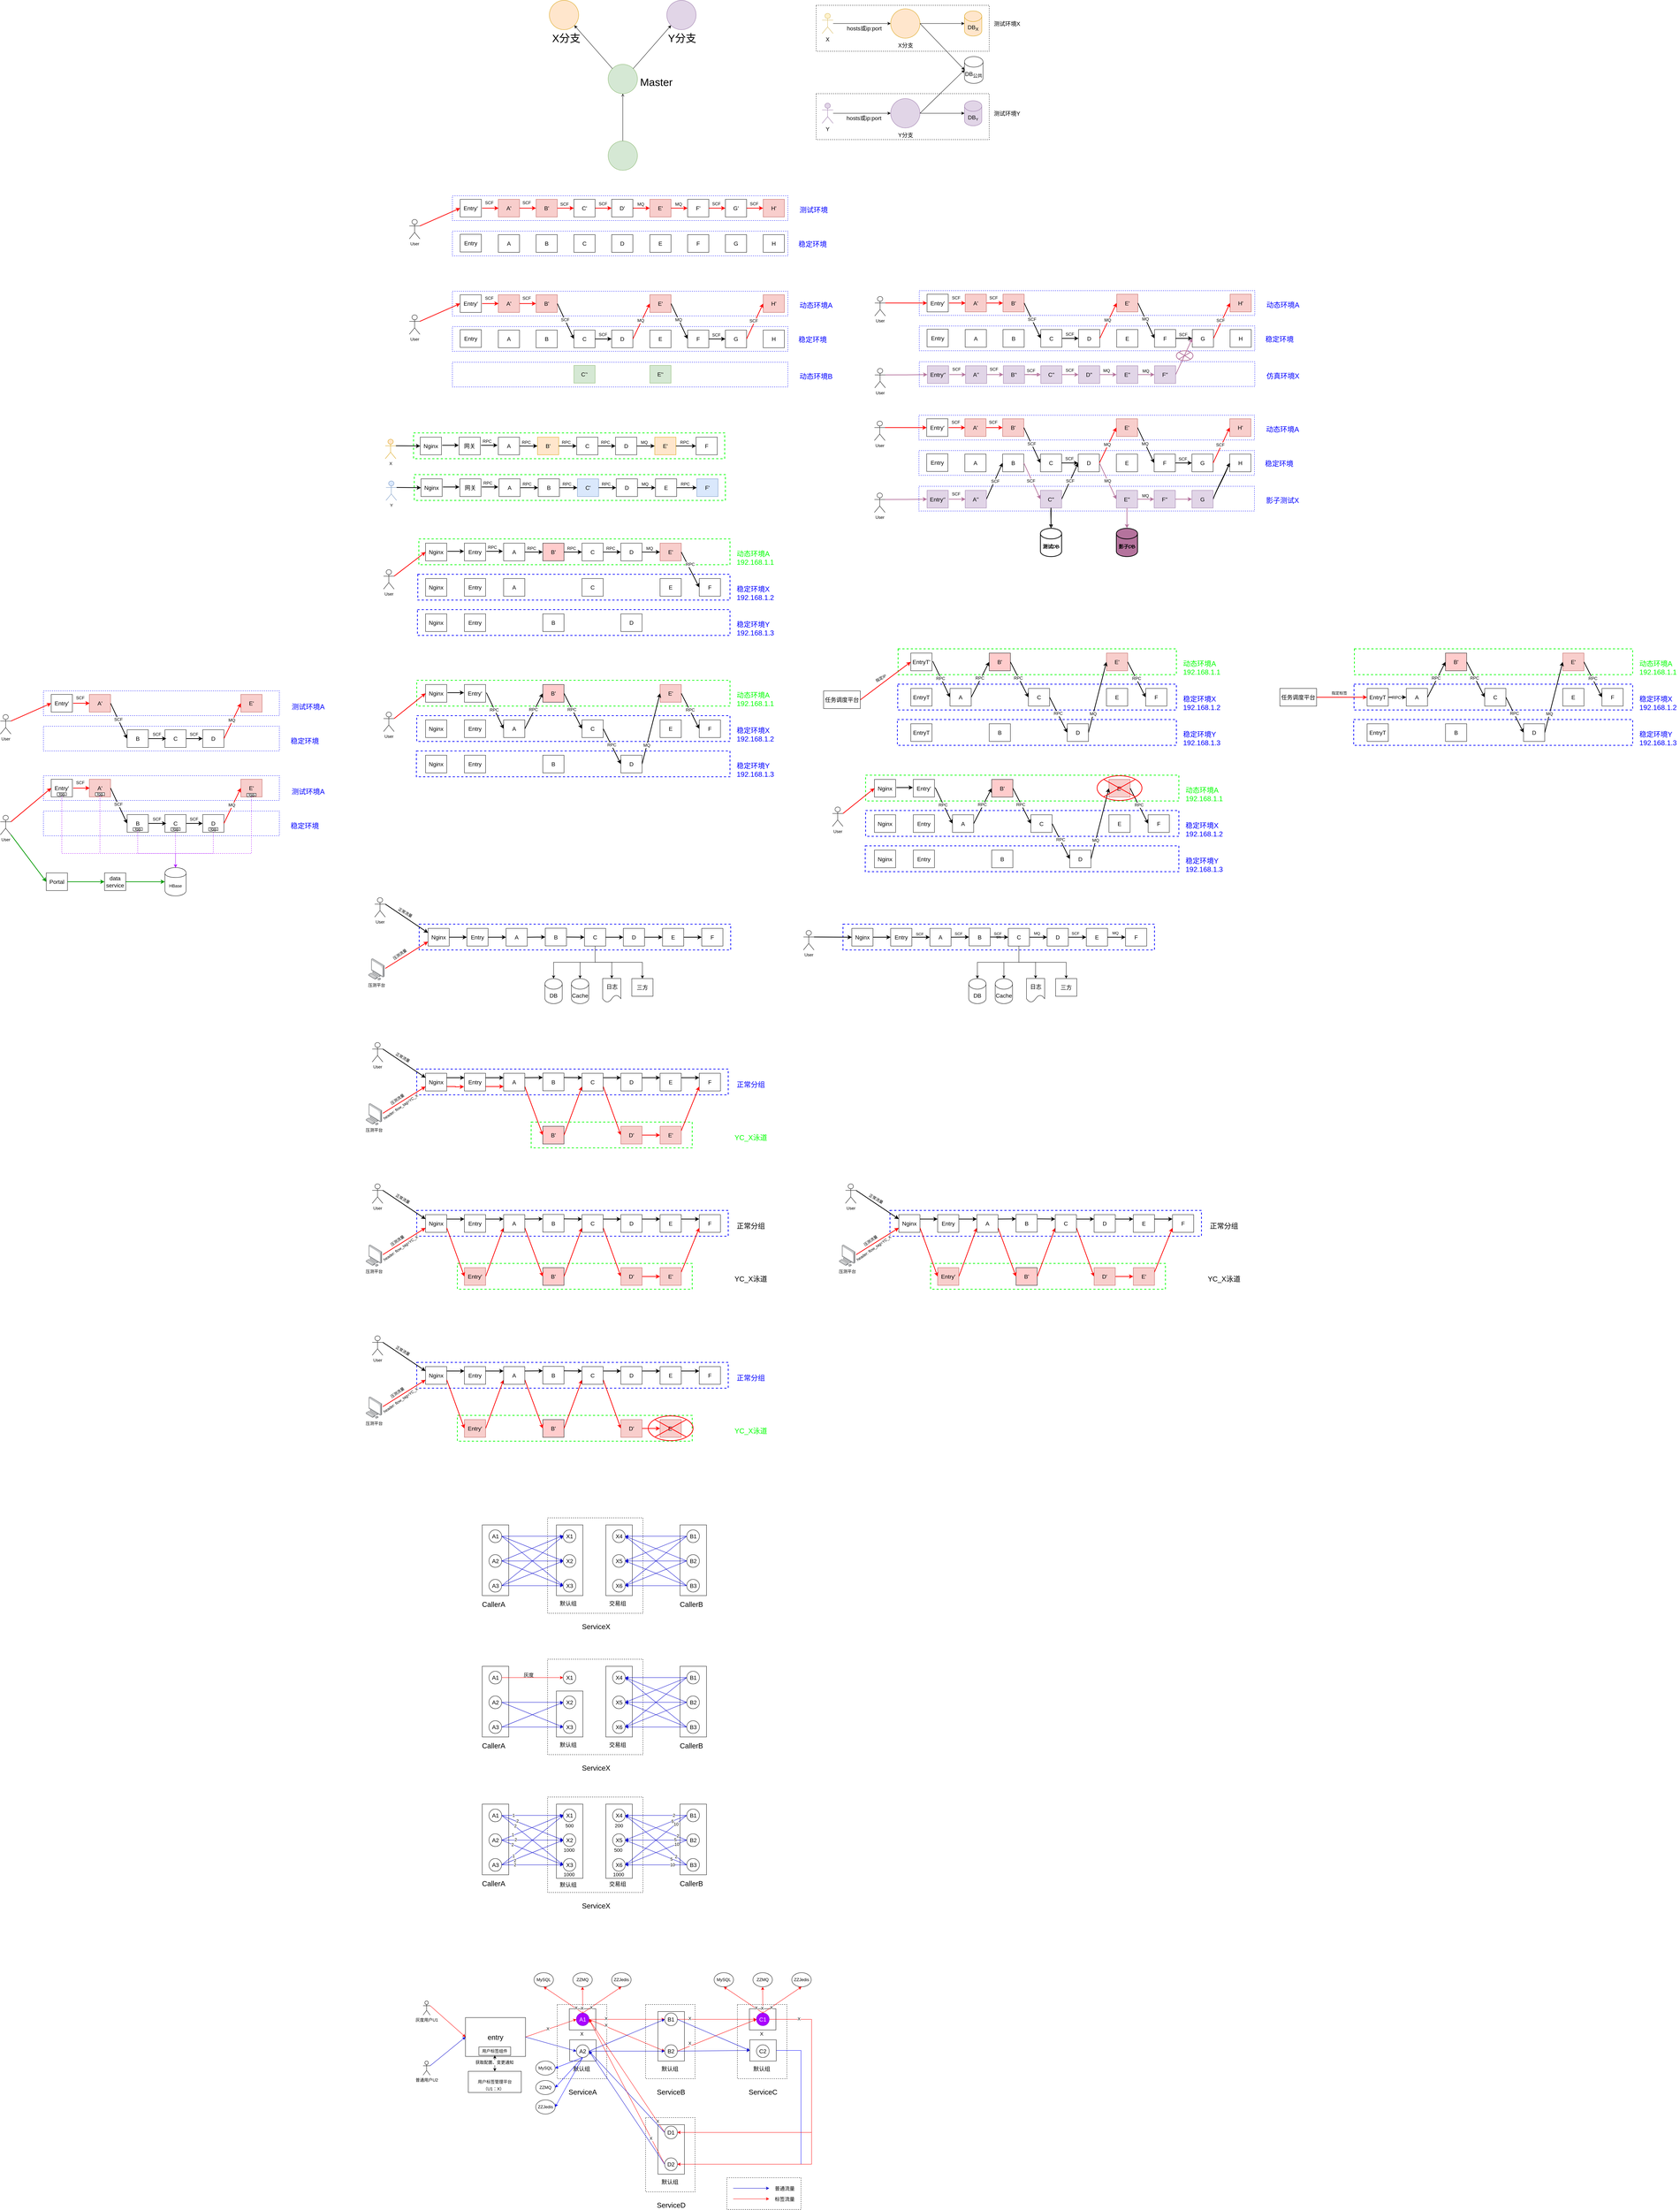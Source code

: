 <mxfile version="28.0.6">
  <diagram id="69ZBSbvt9rLcG2RWasq9" name="Page-1">
    <mxGraphModel dx="3199" dy="2346" grid="1" gridSize="10" guides="1" tooltips="1" connect="1" arrows="1" fold="1" page="0" pageScale="1" pageWidth="827" pageHeight="1169" math="0" shadow="0">
      <root>
        <mxCell id="0" />
        <mxCell id="1" parent="0" />
        <mxCell id="yVr7u5o57Kj6YiXuoRyf-74" value="" style="rounded=0;whiteSpace=wrap;html=1;dashed=1;fillColor=none;strokeColor=#0000FF;" parent="1" vertex="1">
          <mxGeometry x="1202" y="88.5" width="950" height="70" as="geometry" />
        </mxCell>
        <mxCell id="FemQ_Be7ckRpRqTx1gxj-28" value="" style="rounded=0;whiteSpace=wrap;html=1;fontSize=16;dashed=1;fillColor=none;" parent="1" vertex="1">
          <mxGeometry x="910" y="-920" width="490" height="130" as="geometry" />
        </mxCell>
        <mxCell id="FemQ_Be7ckRpRqTx1gxj-29" value="" style="rounded=0;whiteSpace=wrap;html=1;fontSize=16;dashed=1;fillColor=none;" parent="1" vertex="1">
          <mxGeometry x="910" y="-670" width="490" height="130" as="geometry" />
        </mxCell>
        <mxCell id="NZ3rb0n9lh6HmZGsMA7C-2" value="" style="rounded=0;whiteSpace=wrap;html=1;dashed=1;fillColor=none;strokeWidth=2;strokeColor=#00FF00;" parent="1" vertex="1">
          <mxGeometry x="1050" y="1258.5" width="887" height="73" as="geometry" />
        </mxCell>
        <mxCell id="BMpbifH7xYJ6WvZXKeA3-86" value="" style="rounded=0;whiteSpace=wrap;html=1;dashed=1;fillColor=none;strokeColor=#0000FF;strokeWidth=2;" parent="1" vertex="1">
          <mxGeometry x="-221" y="1090" width="887" height="73" as="geometry" />
        </mxCell>
        <mxCell id="eUdeMMIKcvTrbhibWo2s-39" value="" style="rounded=0;whiteSpace=wrap;html=1;dashed=1;fillColor=none;strokeColor=#0000FF;" parent="1" vertex="1">
          <mxGeometry x="-120" y="-11" width="950" height="70" as="geometry" />
        </mxCell>
        <mxCell id="FcNUhbHKTN_N1aKMLd48-30" value="" style="rounded=0;whiteSpace=wrap;html=1;dashed=1;fillColor=none;strokeColor=#0000FF;" parent="1" vertex="1">
          <mxGeometry x="-120" y="-281" width="950" height="70" as="geometry" />
        </mxCell>
        <mxCell id="eUdeMMIKcvTrbhibWo2s-38" value="" style="rounded=0;whiteSpace=wrap;html=1;dashed=1;fillColor=none;strokeColor=#0000FF;" parent="1" vertex="1">
          <mxGeometry x="-120" y="-111" width="950" height="70" as="geometry" />
        </mxCell>
        <mxCell id="eUdeMMIKcvTrbhibWo2s-1" value="&lt;font style=&quot;font-size: 16px&quot;&gt;A&lt;/font&gt;" style="rounded=0;whiteSpace=wrap;html=1;" parent="1" vertex="1">
          <mxGeometry x="10" y="-1" width="60" height="50" as="geometry" />
        </mxCell>
        <mxCell id="eUdeMMIKcvTrbhibWo2s-2" value="&lt;font style=&quot;font-size: 16px&quot;&gt;B&lt;/font&gt;" style="rounded=0;whiteSpace=wrap;html=1;" parent="1" vertex="1">
          <mxGeometry x="117" y="-1" width="60" height="50" as="geometry" />
        </mxCell>
        <mxCell id="eUdeMMIKcvTrbhibWo2s-22" style="edgeStyle=orthogonalEdgeStyle;rounded=0;orthogonalLoop=1;jettySize=auto;html=1;exitX=1;exitY=0.5;exitDx=0;exitDy=0;entryX=0;entryY=0.5;entryDx=0;entryDy=0;strokeWidth=2;" parent="1" source="eUdeMMIKcvTrbhibWo2s-3" target="eUdeMMIKcvTrbhibWo2s-4" edge="1">
          <mxGeometry relative="1" as="geometry" />
        </mxCell>
        <mxCell id="eUdeMMIKcvTrbhibWo2s-30" value="SCF" style="text;html=1;resizable=0;points=[];align=center;verticalAlign=middle;labelBackgroundColor=#ffffff;" parent="eUdeMMIKcvTrbhibWo2s-22" vertex="1" connectable="0">
          <mxGeometry x="-0.149" y="4" relative="1" as="geometry">
            <mxPoint x="1.5" y="-8" as="offset" />
          </mxGeometry>
        </mxCell>
        <mxCell id="eUdeMMIKcvTrbhibWo2s-3" value="&lt;span style=&quot;font-size: 16px&quot;&gt;C&lt;/span&gt;" style="rounded=0;whiteSpace=wrap;html=1;" parent="1" vertex="1">
          <mxGeometry x="224" y="-1" width="60" height="50" as="geometry" />
        </mxCell>
        <mxCell id="eUdeMMIKcvTrbhibWo2s-4" value="&lt;span style=&quot;font-size: 16px&quot;&gt;D&lt;/span&gt;" style="rounded=0;whiteSpace=wrap;html=1;" parent="1" vertex="1">
          <mxGeometry x="331" y="-1" width="60" height="50" as="geometry" />
        </mxCell>
        <mxCell id="eUdeMMIKcvTrbhibWo2s-5" value="&lt;font style=&quot;font-size: 16px&quot;&gt;E&lt;/font&gt;" style="rounded=0;whiteSpace=wrap;html=1;" parent="1" vertex="1">
          <mxGeometry x="439" y="-1" width="60" height="50" as="geometry" />
        </mxCell>
        <mxCell id="eUdeMMIKcvTrbhibWo2s-6" value="&lt;font style=&quot;font-size: 16px&quot;&gt;F&lt;/font&gt;" style="rounded=0;whiteSpace=wrap;html=1;" parent="1" vertex="1">
          <mxGeometry x="546" y="-1" width="60" height="50" as="geometry" />
        </mxCell>
        <mxCell id="eUdeMMIKcvTrbhibWo2s-7" value="&lt;font style=&quot;font-size: 16px&quot;&gt;G&lt;/font&gt;" style="rounded=0;whiteSpace=wrap;html=1;" parent="1" vertex="1">
          <mxGeometry x="653" y="-1" width="60" height="50" as="geometry" />
        </mxCell>
        <mxCell id="eUdeMMIKcvTrbhibWo2s-11" value="&lt;span style=&quot;font-size: 16px&quot;&gt;H&lt;/span&gt;" style="rounded=0;whiteSpace=wrap;html=1;" parent="1" vertex="1">
          <mxGeometry x="760" y="-1" width="60" height="50" as="geometry" />
        </mxCell>
        <mxCell id="eUdeMMIKcvTrbhibWo2s-20" style="edgeStyle=orthogonalEdgeStyle;rounded=0;orthogonalLoop=1;jettySize=auto;html=1;exitX=1;exitY=0.5;exitDx=0;exitDy=0;entryX=0;entryY=0.5;entryDx=0;entryDy=0;strokeColor=#FF0000;strokeWidth=2;" parent="1" source="eUdeMMIKcvTrbhibWo2s-12" target="eUdeMMIKcvTrbhibWo2s-13" edge="1">
          <mxGeometry relative="1" as="geometry" />
        </mxCell>
        <mxCell id="eUdeMMIKcvTrbhibWo2s-28" value="SCF" style="text;html=1;resizable=0;points=[];align=center;verticalAlign=middle;labelBackgroundColor=#ffffff;" parent="eUdeMMIKcvTrbhibWo2s-20" vertex="1" connectable="0">
          <mxGeometry x="-0.064" relative="1" as="geometry">
            <mxPoint x="-2" y="-15" as="offset" />
          </mxGeometry>
        </mxCell>
        <mxCell id="eUdeMMIKcvTrbhibWo2s-12" value="&lt;font style=&quot;font-size: 16px&quot;&gt;A&#39;&lt;/font&gt;" style="rounded=0;whiteSpace=wrap;html=1;fillColor=#f8cecc;strokeColor=#b85450;" parent="1" vertex="1">
          <mxGeometry x="10" y="-101" width="60" height="50" as="geometry" />
        </mxCell>
        <mxCell id="eUdeMMIKcvTrbhibWo2s-13" value="&lt;font style=&quot;font-size: 16px&quot;&gt;B&#39;&lt;/font&gt;" style="rounded=0;whiteSpace=wrap;html=1;fillColor=#f8cecc;strokeColor=#b85450;" parent="1" vertex="1">
          <mxGeometry x="117" y="-101" width="60" height="50" as="geometry" />
        </mxCell>
        <mxCell id="eUdeMMIKcvTrbhibWo2s-16" value="&lt;font style=&quot;font-size: 16px&quot;&gt;E&#39;&lt;/font&gt;" style="rounded=0;whiteSpace=wrap;html=1;fillColor=#f8cecc;strokeColor=#b85450;" parent="1" vertex="1">
          <mxGeometry x="439" y="-101" width="60" height="50" as="geometry" />
        </mxCell>
        <mxCell id="eUdeMMIKcvTrbhibWo2s-19" value="&lt;span style=&quot;font-size: 16px&quot;&gt;H&#39;&lt;/span&gt;" style="rounded=0;whiteSpace=wrap;html=1;fillColor=#f8cecc;strokeColor=#b85450;" parent="1" vertex="1">
          <mxGeometry x="760" y="-101" width="60" height="50" as="geometry" />
        </mxCell>
        <mxCell id="eUdeMMIKcvTrbhibWo2s-21" value="" style="endArrow=classic;html=1;exitX=1;exitY=0.5;exitDx=0;exitDy=0;entryX=0;entryY=0.5;entryDx=0;entryDy=0;strokeWidth=2;" parent="1" source="eUdeMMIKcvTrbhibWo2s-13" target="eUdeMMIKcvTrbhibWo2s-3" edge="1">
          <mxGeometry width="50" height="50" relative="1" as="geometry">
            <mxPoint x="240" y="209" as="sourcePoint" />
            <mxPoint x="220" y="19" as="targetPoint" />
          </mxGeometry>
        </mxCell>
        <mxCell id="eUdeMMIKcvTrbhibWo2s-29" value="SCF" style="text;html=1;resizable=0;points=[];align=center;verticalAlign=middle;labelBackgroundColor=#ffffff;" parent="eUdeMMIKcvTrbhibWo2s-21" vertex="1" connectable="0">
          <mxGeometry x="-0.077" relative="1" as="geometry">
            <mxPoint as="offset" />
          </mxGeometry>
        </mxCell>
        <mxCell id="eUdeMMIKcvTrbhibWo2s-24" value="" style="endArrow=classic;html=1;strokeColor=#FF0000;strokeWidth=2;exitX=1;exitY=0.5;exitDx=0;exitDy=0;entryX=0;entryY=0.5;entryDx=0;entryDy=0;" parent="1" source="eUdeMMIKcvTrbhibWo2s-4" target="eUdeMMIKcvTrbhibWo2s-16" edge="1">
          <mxGeometry width="50" height="50" relative="1" as="geometry">
            <mxPoint x="340" y="159" as="sourcePoint" />
            <mxPoint x="390" y="109" as="targetPoint" />
          </mxGeometry>
        </mxCell>
        <mxCell id="eUdeMMIKcvTrbhibWo2s-31" value="MQ" style="text;html=1;resizable=0;points=[];align=center;verticalAlign=middle;labelBackgroundColor=#ffffff;" parent="eUdeMMIKcvTrbhibWo2s-24" vertex="1" connectable="0">
          <mxGeometry x="0.017" y="3" relative="1" as="geometry">
            <mxPoint as="offset" />
          </mxGeometry>
        </mxCell>
        <mxCell id="eUdeMMIKcvTrbhibWo2s-25" value="" style="endArrow=classic;html=1;exitX=1;exitY=0.5;exitDx=0;exitDy=0;entryX=0;entryY=0.5;entryDx=0;entryDy=0;strokeWidth=2;" parent="1" source="eUdeMMIKcvTrbhibWo2s-16" target="eUdeMMIKcvTrbhibWo2s-6" edge="1">
          <mxGeometry width="50" height="50" relative="1" as="geometry">
            <mxPoint x="187" y="-66" as="sourcePoint" />
            <mxPoint x="234" y="34" as="targetPoint" />
          </mxGeometry>
        </mxCell>
        <mxCell id="eUdeMMIKcvTrbhibWo2s-32" value="MQ" style="text;html=1;resizable=0;points=[];align=center;verticalAlign=middle;labelBackgroundColor=#ffffff;" parent="eUdeMMIKcvTrbhibWo2s-25" vertex="1" connectable="0">
          <mxGeometry x="-0.092" y="-1" relative="1" as="geometry">
            <mxPoint as="offset" />
          </mxGeometry>
        </mxCell>
        <mxCell id="eUdeMMIKcvTrbhibWo2s-26" style="edgeStyle=orthogonalEdgeStyle;rounded=0;orthogonalLoop=1;jettySize=auto;html=1;exitX=1;exitY=0.5;exitDx=0;exitDy=0;entryX=0;entryY=0.5;entryDx=0;entryDy=0;strokeWidth=2;" parent="1" source="eUdeMMIKcvTrbhibWo2s-6" target="eUdeMMIKcvTrbhibWo2s-7" edge="1">
          <mxGeometry relative="1" as="geometry">
            <mxPoint x="294" y="34" as="sourcePoint" />
            <mxPoint x="341" y="34" as="targetPoint" />
          </mxGeometry>
        </mxCell>
        <mxCell id="eUdeMMIKcvTrbhibWo2s-27" value="" style="endArrow=classic;html=1;strokeColor=#FF0000;strokeWidth=2;exitX=1;exitY=0.5;exitDx=0;exitDy=0;entryX=0;entryY=0.5;entryDx=0;entryDy=0;" parent="1" source="eUdeMMIKcvTrbhibWo2s-7" target="eUdeMMIKcvTrbhibWo2s-19" edge="1">
          <mxGeometry width="50" height="50" relative="1" as="geometry">
            <mxPoint x="401" y="34" as="sourcePoint" />
            <mxPoint x="449" y="-66" as="targetPoint" />
          </mxGeometry>
        </mxCell>
        <mxCell id="eUdeMMIKcvTrbhibWo2s-35" value="SCF" style="text;html=1;resizable=0;points=[];align=center;verticalAlign=middle;labelBackgroundColor=#ffffff;" parent="eUdeMMIKcvTrbhibWo2s-27" vertex="1" connectable="0">
          <mxGeometry x="-0.011" y="4" relative="1" as="geometry">
            <mxPoint as="offset" />
          </mxGeometry>
        </mxCell>
        <mxCell id="eUdeMMIKcvTrbhibWo2s-34" value="SCF" style="text;html=1;resizable=0;points=[];align=center;verticalAlign=middle;labelBackgroundColor=#ffffff;" parent="1" vertex="1" connectable="0">
          <mxGeometry x="625" y="21" as="geometry">
            <mxPoint x="1.5" y="-8" as="offset" />
          </mxGeometry>
        </mxCell>
        <mxCell id="eUdeMMIKcvTrbhibWo2s-36" value="&lt;font style=&quot;font-size: 20px;&quot; color=&quot;#0000ff&quot;&gt;动态环境A&lt;/font&gt;" style="text;html=1;resizable=0;points=[];autosize=1;align=left;verticalAlign=top;spacingTop=-4;" parent="1" vertex="1">
          <mxGeometry x="861" y="-86" width="120" height="30" as="geometry" />
        </mxCell>
        <mxCell id="eUdeMMIKcvTrbhibWo2s-37" value="&lt;font style=&quot;font-size: 20px&quot; color=&quot;#0000ff&quot;&gt;稳定环境&lt;/font&gt;" style="text;html=1;resizable=0;points=[];autosize=1;align=left;verticalAlign=top;spacingTop=-4;" parent="1" vertex="1">
          <mxGeometry x="858" y="11" width="100" height="20" as="geometry" />
        </mxCell>
        <mxCell id="eUdeMMIKcvTrbhibWo2s-43" value="User" style="shape=umlActor;verticalLabelPosition=bottom;labelBackgroundColor=#ffffff;verticalAlign=top;html=1;outlineConnect=0;fillColor=none;" parent="1" vertex="1">
          <mxGeometry x="-242" y="-44" width="30" height="55" as="geometry" />
        </mxCell>
        <mxCell id="eUdeMMIKcvTrbhibWo2s-47" style="edgeStyle=orthogonalEdgeStyle;rounded=0;orthogonalLoop=1;jettySize=auto;html=1;exitX=1;exitY=0.5;exitDx=0;exitDy=0;entryX=0;entryY=0.5;entryDx=0;entryDy=0;strokeColor=#FF0000;strokeWidth=2;" parent="1" edge="1">
          <mxGeometry relative="1" as="geometry">
            <mxPoint x="-36" y="-76" as="sourcePoint" />
            <mxPoint x="11" y="-76" as="targetPoint" />
          </mxGeometry>
        </mxCell>
        <mxCell id="eUdeMMIKcvTrbhibWo2s-48" value="SCF" style="text;html=1;resizable=0;points=[];align=center;verticalAlign=middle;labelBackgroundColor=#ffffff;" parent="eUdeMMIKcvTrbhibWo2s-47" vertex="1" connectable="0">
          <mxGeometry x="-0.064" relative="1" as="geometry">
            <mxPoint x="-2" y="-15" as="offset" />
          </mxGeometry>
        </mxCell>
        <mxCell id="eUdeMMIKcvTrbhibWo2s-49" value="&lt;font style=&quot;font-size: 16px&quot;&gt;Entry&#39;&lt;/font&gt;" style="rounded=0;whiteSpace=wrap;html=1;" parent="1" vertex="1">
          <mxGeometry x="-98" y="-101" width="60" height="50" as="geometry" />
        </mxCell>
        <mxCell id="eUdeMMIKcvTrbhibWo2s-52" value="&lt;font style=&quot;font-size: 16px&quot;&gt;Entry&lt;/font&gt;" style="rounded=0;whiteSpace=wrap;html=1;" parent="1" vertex="1">
          <mxGeometry x="-98" y="-2" width="60" height="50" as="geometry" />
        </mxCell>
        <mxCell id="eUdeMMIKcvTrbhibWo2s-53" value="" style="endArrow=classic;html=1;strokeColor=#FF0000;strokeWidth=2;entryX=0;entryY=0.5;entryDx=0;entryDy=0;exitX=1;exitY=0.333;exitDx=0;exitDy=0;exitPerimeter=0;" parent="1" source="eUdeMMIKcvTrbhibWo2s-43" target="eUdeMMIKcvTrbhibWo2s-49" edge="1">
          <mxGeometry width="50" height="50" relative="1" as="geometry">
            <mxPoint x="-170" y="-71" as="sourcePoint" />
            <mxPoint x="-250" y="149" as="targetPoint" />
          </mxGeometry>
        </mxCell>
        <mxCell id="FcNUhbHKTN_N1aKMLd48-1" value="" style="rounded=0;whiteSpace=wrap;html=1;dashed=1;fillColor=none;strokeColor=#0000FF;" parent="1" vertex="1">
          <mxGeometry x="-120" y="-381" width="950" height="70" as="geometry" />
        </mxCell>
        <mxCell id="FcNUhbHKTN_N1aKMLd48-2" value="&lt;font style=&quot;font-size: 16px&quot;&gt;A&lt;/font&gt;" style="rounded=0;whiteSpace=wrap;html=1;" parent="1" vertex="1">
          <mxGeometry x="10" y="-271" width="60" height="50" as="geometry" />
        </mxCell>
        <mxCell id="FcNUhbHKTN_N1aKMLd48-3" value="&lt;font style=&quot;font-size: 16px&quot;&gt;B&lt;/font&gt;" style="rounded=0;whiteSpace=wrap;html=1;" parent="1" vertex="1">
          <mxGeometry x="117" y="-271" width="60" height="50" as="geometry" />
        </mxCell>
        <mxCell id="FcNUhbHKTN_N1aKMLd48-6" value="&lt;span style=&quot;font-size: 16px&quot;&gt;C&lt;/span&gt;" style="rounded=0;whiteSpace=wrap;html=1;" parent="1" vertex="1">
          <mxGeometry x="224" y="-271" width="60" height="50" as="geometry" />
        </mxCell>
        <mxCell id="FcNUhbHKTN_N1aKMLd48-7" value="&lt;span style=&quot;font-size: 16px&quot;&gt;D&lt;/span&gt;" style="rounded=0;whiteSpace=wrap;html=1;" parent="1" vertex="1">
          <mxGeometry x="331" y="-271" width="60" height="50" as="geometry" />
        </mxCell>
        <mxCell id="FcNUhbHKTN_N1aKMLd48-8" value="&lt;font style=&quot;font-size: 16px&quot;&gt;E&lt;/font&gt;" style="rounded=0;whiteSpace=wrap;html=1;" parent="1" vertex="1">
          <mxGeometry x="439" y="-271" width="60" height="50" as="geometry" />
        </mxCell>
        <mxCell id="FcNUhbHKTN_N1aKMLd48-9" value="&lt;font style=&quot;font-size: 16px&quot;&gt;F&lt;/font&gt;" style="rounded=0;whiteSpace=wrap;html=1;" parent="1" vertex="1">
          <mxGeometry x="546" y="-271" width="60" height="50" as="geometry" />
        </mxCell>
        <mxCell id="FcNUhbHKTN_N1aKMLd48-10" value="&lt;font style=&quot;font-size: 16px&quot;&gt;G&lt;/font&gt;" style="rounded=0;whiteSpace=wrap;html=1;" parent="1" vertex="1">
          <mxGeometry x="653" y="-271" width="60" height="50" as="geometry" />
        </mxCell>
        <mxCell id="FcNUhbHKTN_N1aKMLd48-11" value="&lt;span style=&quot;font-size: 16px&quot;&gt;H&lt;/span&gt;" style="rounded=0;whiteSpace=wrap;html=1;" parent="1" vertex="1">
          <mxGeometry x="760" y="-271" width="60" height="50" as="geometry" />
        </mxCell>
        <mxCell id="FcNUhbHKTN_N1aKMLd48-12" style="edgeStyle=orthogonalEdgeStyle;rounded=0;orthogonalLoop=1;jettySize=auto;html=1;exitX=1;exitY=0.5;exitDx=0;exitDy=0;entryX=0;entryY=0.5;entryDx=0;entryDy=0;strokeColor=#FF0000;strokeWidth=2;" parent="1" source="FcNUhbHKTN_N1aKMLd48-14" target="FcNUhbHKTN_N1aKMLd48-15" edge="1">
          <mxGeometry relative="1" as="geometry" />
        </mxCell>
        <mxCell id="FcNUhbHKTN_N1aKMLd48-13" value="SCF" style="text;html=1;resizable=0;points=[];align=center;verticalAlign=middle;labelBackgroundColor=#ffffff;" parent="FcNUhbHKTN_N1aKMLd48-12" vertex="1" connectable="0">
          <mxGeometry x="-0.064" relative="1" as="geometry">
            <mxPoint x="-2" y="-15" as="offset" />
          </mxGeometry>
        </mxCell>
        <mxCell id="FcNUhbHKTN_N1aKMLd48-14" value="&lt;font style=&quot;font-size: 16px&quot;&gt;A&#39;&lt;/font&gt;" style="rounded=0;whiteSpace=wrap;html=1;fillColor=#f8cecc;strokeColor=#b85450;" parent="1" vertex="1">
          <mxGeometry x="10" y="-371" width="60" height="50" as="geometry" />
        </mxCell>
        <mxCell id="FcNUhbHKTN_N1aKMLd48-15" value="&lt;font style=&quot;font-size: 16px&quot;&gt;B&#39;&lt;/font&gt;" style="rounded=0;whiteSpace=wrap;html=1;fillColor=#f8cecc;strokeColor=#b85450;" parent="1" vertex="1">
          <mxGeometry x="117" y="-371" width="60" height="50" as="geometry" />
        </mxCell>
        <mxCell id="FcNUhbHKTN_N1aKMLd48-16" value="&lt;font style=&quot;font-size: 16px&quot;&gt;E&#39;&lt;/font&gt;" style="rounded=0;whiteSpace=wrap;html=1;fillColor=#f8cecc;strokeColor=#b85450;" parent="1" vertex="1">
          <mxGeometry x="439" y="-371" width="60" height="50" as="geometry" />
        </mxCell>
        <mxCell id="FcNUhbHKTN_N1aKMLd48-17" value="&lt;span style=&quot;font-size: 16px&quot;&gt;H&#39;&lt;/span&gt;" style="rounded=0;whiteSpace=wrap;html=1;fillColor=#f8cecc;strokeColor=#b85450;" parent="1" vertex="1">
          <mxGeometry x="760" y="-371" width="60" height="50" as="geometry" />
        </mxCell>
        <mxCell id="FcNUhbHKTN_N1aKMLd48-18" value="" style="endArrow=classic;html=1;exitX=1;exitY=0.5;exitDx=0;exitDy=0;entryX=0;entryY=0.5;entryDx=0;entryDy=0;strokeWidth=2;strokeColor=#FF0000;" parent="1" source="FcNUhbHKTN_N1aKMLd48-15" target="FcNUhbHKTN_N1aKMLd48-39" edge="1">
          <mxGeometry width="50" height="50" relative="1" as="geometry">
            <mxPoint x="240" y="-61" as="sourcePoint" />
            <mxPoint x="220" y="-251" as="targetPoint" />
          </mxGeometry>
        </mxCell>
        <mxCell id="FcNUhbHKTN_N1aKMLd48-19" value="SCF" style="text;html=1;resizable=0;points=[];align=center;verticalAlign=middle;labelBackgroundColor=#ffffff;" parent="FcNUhbHKTN_N1aKMLd48-18" vertex="1" connectable="0">
          <mxGeometry x="-0.077" relative="1" as="geometry">
            <mxPoint x="-2" y="-11" as="offset" />
          </mxGeometry>
        </mxCell>
        <mxCell id="FcNUhbHKTN_N1aKMLd48-20" value="" style="endArrow=classic;html=1;strokeColor=#FF0000;strokeWidth=2;exitX=1;exitY=0.5;exitDx=0;exitDy=0;entryX=0;entryY=0.5;entryDx=0;entryDy=0;" parent="1" source="FcNUhbHKTN_N1aKMLd48-40" target="FcNUhbHKTN_N1aKMLd48-16" edge="1">
          <mxGeometry width="50" height="50" relative="1" as="geometry">
            <mxPoint x="340" y="-111" as="sourcePoint" />
            <mxPoint x="390" y="-161" as="targetPoint" />
          </mxGeometry>
        </mxCell>
        <mxCell id="FcNUhbHKTN_N1aKMLd48-21" value="MQ" style="text;html=1;resizable=0;points=[];align=center;verticalAlign=middle;labelBackgroundColor=#ffffff;" parent="FcNUhbHKTN_N1aKMLd48-20" vertex="1" connectable="0">
          <mxGeometry x="0.017" y="3" relative="1" as="geometry">
            <mxPoint x="-3" y="-8" as="offset" />
          </mxGeometry>
        </mxCell>
        <mxCell id="FcNUhbHKTN_N1aKMLd48-22" value="" style="endArrow=classic;html=1;exitX=1;exitY=0.5;exitDx=0;exitDy=0;entryX=0;entryY=0.5;entryDx=0;entryDy=0;strokeWidth=2;strokeColor=#FF0000;" parent="1" source="FcNUhbHKTN_N1aKMLd48-16" target="FcNUhbHKTN_N1aKMLd48-41" edge="1">
          <mxGeometry width="50" height="50" relative="1" as="geometry">
            <mxPoint x="187" y="-336" as="sourcePoint" />
            <mxPoint x="234" y="-236" as="targetPoint" />
          </mxGeometry>
        </mxCell>
        <mxCell id="FcNUhbHKTN_N1aKMLd48-23" value="MQ" style="text;html=1;resizable=0;points=[];align=center;verticalAlign=middle;labelBackgroundColor=#ffffff;" parent="FcNUhbHKTN_N1aKMLd48-22" vertex="1" connectable="0">
          <mxGeometry x="-0.092" y="-1" relative="1" as="geometry">
            <mxPoint x="-1" y="-12" as="offset" />
          </mxGeometry>
        </mxCell>
        <mxCell id="FcNUhbHKTN_N1aKMLd48-25" value="" style="endArrow=classic;html=1;strokeColor=#FF0000;strokeWidth=2;exitX=1;exitY=0.5;exitDx=0;exitDy=0;entryX=0;entryY=0.5;entryDx=0;entryDy=0;" parent="1" source="FcNUhbHKTN_N1aKMLd48-42" target="FcNUhbHKTN_N1aKMLd48-17" edge="1">
          <mxGeometry width="50" height="50" relative="1" as="geometry">
            <mxPoint x="401" y="-236" as="sourcePoint" />
            <mxPoint x="449" y="-336" as="targetPoint" />
          </mxGeometry>
        </mxCell>
        <mxCell id="FcNUhbHKTN_N1aKMLd48-26" value="SCF" style="text;html=1;resizable=0;points=[];align=center;verticalAlign=middle;labelBackgroundColor=#ffffff;" parent="FcNUhbHKTN_N1aKMLd48-25" vertex="1" connectable="0">
          <mxGeometry x="-0.011" y="4" relative="1" as="geometry">
            <mxPoint x="-2" y="-8" as="offset" />
          </mxGeometry>
        </mxCell>
        <mxCell id="FcNUhbHKTN_N1aKMLd48-28" value="&lt;font style=&quot;font-size: 20px&quot; color=&quot;#0000ff&quot;&gt;测试环境&lt;/font&gt;" style="text;html=1;resizable=0;points=[];autosize=1;align=left;verticalAlign=top;spacingTop=-4;" parent="1" vertex="1">
          <mxGeometry x="861" y="-356" width="100" height="20" as="geometry" />
        </mxCell>
        <mxCell id="FcNUhbHKTN_N1aKMLd48-29" value="&lt;font style=&quot;font-size: 20px&quot; color=&quot;#0000ff&quot;&gt;稳定环境&lt;/font&gt;" style="text;html=1;resizable=0;points=[];autosize=1;align=left;verticalAlign=top;spacingTop=-4;" parent="1" vertex="1">
          <mxGeometry x="858" y="-259" width="100" height="20" as="geometry" />
        </mxCell>
        <mxCell id="FcNUhbHKTN_N1aKMLd48-31" value="User" style="shape=umlActor;verticalLabelPosition=bottom;labelBackgroundColor=#ffffff;verticalAlign=top;html=1;outlineConnect=0;fillColor=none;" parent="1" vertex="1">
          <mxGeometry x="-242" y="-314" width="30" height="55" as="geometry" />
        </mxCell>
        <mxCell id="FcNUhbHKTN_N1aKMLd48-32" style="edgeStyle=orthogonalEdgeStyle;rounded=0;orthogonalLoop=1;jettySize=auto;html=1;exitX=1;exitY=0.5;exitDx=0;exitDy=0;entryX=0;entryY=0.5;entryDx=0;entryDy=0;strokeColor=#FF0000;strokeWidth=2;" parent="1" edge="1">
          <mxGeometry relative="1" as="geometry">
            <mxPoint x="-36" y="-346" as="sourcePoint" />
            <mxPoint x="11" y="-346" as="targetPoint" />
          </mxGeometry>
        </mxCell>
        <mxCell id="FcNUhbHKTN_N1aKMLd48-33" value="SCF" style="text;html=1;resizable=0;points=[];align=center;verticalAlign=middle;labelBackgroundColor=#ffffff;" parent="FcNUhbHKTN_N1aKMLd48-32" vertex="1" connectable="0">
          <mxGeometry x="-0.064" relative="1" as="geometry">
            <mxPoint x="-2" y="-15" as="offset" />
          </mxGeometry>
        </mxCell>
        <mxCell id="FcNUhbHKTN_N1aKMLd48-34" value="&lt;font style=&quot;font-size: 16px&quot;&gt;Entry&#39;&lt;/font&gt;" style="rounded=0;whiteSpace=wrap;html=1;" parent="1" vertex="1">
          <mxGeometry x="-98" y="-371" width="60" height="50" as="geometry" />
        </mxCell>
        <mxCell id="FcNUhbHKTN_N1aKMLd48-35" value="&lt;font style=&quot;font-size: 16px&quot;&gt;Entry&lt;/font&gt;" style="rounded=0;whiteSpace=wrap;html=1;" parent="1" vertex="1">
          <mxGeometry x="-98" y="-272" width="60" height="50" as="geometry" />
        </mxCell>
        <mxCell id="FcNUhbHKTN_N1aKMLd48-36" value="" style="endArrow=classic;html=1;strokeColor=#FF0000;strokeWidth=2;entryX=0;entryY=0.5;entryDx=0;entryDy=0;exitX=1;exitY=0.333;exitDx=0;exitDy=0;exitPerimeter=0;" parent="1" source="FcNUhbHKTN_N1aKMLd48-31" target="FcNUhbHKTN_N1aKMLd48-34" edge="1">
          <mxGeometry width="50" height="50" relative="1" as="geometry">
            <mxPoint x="-170" y="-341" as="sourcePoint" />
            <mxPoint x="-250" y="-121" as="targetPoint" />
          </mxGeometry>
        </mxCell>
        <mxCell id="FcNUhbHKTN_N1aKMLd48-37" style="edgeStyle=orthogonalEdgeStyle;rounded=0;orthogonalLoop=1;jettySize=auto;html=1;exitX=1;exitY=0.5;exitDx=0;exitDy=0;entryX=0;entryY=0.5;entryDx=0;entryDy=0;strokeWidth=2;strokeColor=#FF0000;" parent="1" source="FcNUhbHKTN_N1aKMLd48-39" target="FcNUhbHKTN_N1aKMLd48-40" edge="1">
          <mxGeometry relative="1" as="geometry" />
        </mxCell>
        <mxCell id="FcNUhbHKTN_N1aKMLd48-38" value="SCF" style="text;html=1;resizable=0;points=[];align=center;verticalAlign=middle;labelBackgroundColor=#ffffff;" parent="FcNUhbHKTN_N1aKMLd48-37" vertex="1" connectable="0">
          <mxGeometry x="-0.149" y="4" relative="1" as="geometry">
            <mxPoint x="1.5" y="-8" as="offset" />
          </mxGeometry>
        </mxCell>
        <mxCell id="FcNUhbHKTN_N1aKMLd48-39" value="&lt;span style=&quot;font-size: 16px&quot;&gt;C&#39;&lt;/span&gt;" style="rounded=0;whiteSpace=wrap;html=1;" parent="1" vertex="1">
          <mxGeometry x="224" y="-371" width="60" height="50" as="geometry" />
        </mxCell>
        <mxCell id="FcNUhbHKTN_N1aKMLd48-40" value="&lt;span style=&quot;font-size: 16px&quot;&gt;D&#39;&lt;/span&gt;" style="rounded=0;whiteSpace=wrap;html=1;" parent="1" vertex="1">
          <mxGeometry x="331" y="-371" width="60" height="50" as="geometry" />
        </mxCell>
        <mxCell id="FcNUhbHKTN_N1aKMLd48-41" value="&lt;font style=&quot;font-size: 16px&quot;&gt;F&#39;&lt;/font&gt;" style="rounded=0;whiteSpace=wrap;html=1;" parent="1" vertex="1">
          <mxGeometry x="546" y="-371" width="60" height="50" as="geometry" />
        </mxCell>
        <mxCell id="FcNUhbHKTN_N1aKMLd48-42" value="&lt;font style=&quot;font-size: 16px&quot;&gt;G&#39;&lt;/font&gt;" style="rounded=0;whiteSpace=wrap;html=1;" parent="1" vertex="1">
          <mxGeometry x="653" y="-371" width="60" height="50" as="geometry" />
        </mxCell>
        <mxCell id="FcNUhbHKTN_N1aKMLd48-43" style="edgeStyle=orthogonalEdgeStyle;rounded=0;orthogonalLoop=1;jettySize=auto;html=1;exitX=1;exitY=0.5;exitDx=0;exitDy=0;entryX=0;entryY=0.5;entryDx=0;entryDy=0;strokeWidth=2;strokeColor=#FF0000;" parent="1" source="FcNUhbHKTN_N1aKMLd48-41" target="FcNUhbHKTN_N1aKMLd48-42" edge="1">
          <mxGeometry relative="1" as="geometry">
            <mxPoint x="294" y="-336" as="sourcePoint" />
            <mxPoint x="341" y="-336" as="targetPoint" />
          </mxGeometry>
        </mxCell>
        <mxCell id="FcNUhbHKTN_N1aKMLd48-44" value="SCF" style="text;html=1;resizable=0;points=[];align=center;verticalAlign=middle;labelBackgroundColor=#ffffff;direction=south;" parent="1" vertex="1" connectable="0">
          <mxGeometry x="625" y="-350" as="geometry">
            <mxPoint x="1.5" y="-8" as="offset" />
          </mxGeometry>
        </mxCell>
        <mxCell id="qF5JLNCXISUexSi5jr3T-1" value="" style="rounded=0;whiteSpace=wrap;html=1;dashed=1;fillColor=none;strokeColor=#0000FF;" parent="1" vertex="1">
          <mxGeometry x="-120" y="90" width="950" height="70" as="geometry" />
        </mxCell>
        <mxCell id="qF5JLNCXISUexSi5jr3T-12" value="&lt;font style=&quot;font-size: 20px;&quot; color=&quot;#0000ff&quot;&gt;动态环境B&lt;/font&gt;" style="text;html=1;resizable=0;points=[];autosize=1;align=left;verticalAlign=top;spacingTop=-4;" parent="1" vertex="1">
          <mxGeometry x="861" y="115" width="120" height="30" as="geometry" />
        </mxCell>
        <mxCell id="qF5JLNCXISUexSi5jr3T-16" value="&lt;span style=&quot;font-size: 16px&quot;&gt;C’‘&lt;/span&gt;" style="rounded=0;whiteSpace=wrap;html=1;fillColor=#d5e8d4;strokeColor=#82b366;" parent="1" vertex="1">
          <mxGeometry x="224" y="99" width="60" height="50" as="geometry" />
        </mxCell>
        <mxCell id="qF5JLNCXISUexSi5jr3T-17" value="&lt;font style=&quot;font-size: 16px&quot;&gt;E&#39;‘&lt;/font&gt;" style="rounded=0;whiteSpace=wrap;html=1;fillColor=#d5e8d4;strokeColor=#82b366;" parent="1" vertex="1">
          <mxGeometry x="439" y="99" width="60" height="50" as="geometry" />
        </mxCell>
        <mxCell id="vhlOqCmI8paEedQ4tr9N-1" value="" style="rounded=0;whiteSpace=wrap;html=1;dashed=1;fillColor=none;strokeColor=#0000FF;" parent="1" vertex="1">
          <mxGeometry x="-1278" y="1120" width="668" height="70" as="geometry" />
        </mxCell>
        <mxCell id="vhlOqCmI8paEedQ4tr9N-2" value="" style="rounded=0;whiteSpace=wrap;html=1;dashed=1;fillColor=none;strokeColor=#0000FF;" parent="1" vertex="1">
          <mxGeometry x="-1278" y="1020" width="668" height="70" as="geometry" />
        </mxCell>
        <mxCell id="vhlOqCmI8paEedQ4tr9N-4" value="&lt;font style=&quot;font-size: 16px&quot;&gt;B&lt;/font&gt;" style="rounded=0;whiteSpace=wrap;html=1;" parent="1" vertex="1">
          <mxGeometry x="-1041" y="1130" width="60" height="50" as="geometry" />
        </mxCell>
        <mxCell id="vhlOqCmI8paEedQ4tr9N-5" style="edgeStyle=orthogonalEdgeStyle;rounded=0;orthogonalLoop=1;jettySize=auto;html=1;exitX=1;exitY=0.5;exitDx=0;exitDy=0;entryX=0;entryY=0.5;entryDx=0;entryDy=0;strokeWidth=2;" parent="1" source="vhlOqCmI8paEedQ4tr9N-7" target="vhlOqCmI8paEedQ4tr9N-8" edge="1">
          <mxGeometry relative="1" as="geometry" />
        </mxCell>
        <mxCell id="vhlOqCmI8paEedQ4tr9N-6" value="SCF" style="text;html=1;resizable=0;points=[];align=center;verticalAlign=middle;labelBackgroundColor=#ffffff;" parent="vhlOqCmI8paEedQ4tr9N-5" vertex="1" connectable="0">
          <mxGeometry x="-0.149" y="4" relative="1" as="geometry">
            <mxPoint x="1.5" y="-8" as="offset" />
          </mxGeometry>
        </mxCell>
        <mxCell id="vhlOqCmI8paEedQ4tr9N-7" value="&lt;span style=&quot;font-size: 16px&quot;&gt;C&lt;/span&gt;" style="rounded=0;whiteSpace=wrap;html=1;" parent="1" vertex="1">
          <mxGeometry x="-934" y="1130" width="60" height="50" as="geometry" />
        </mxCell>
        <mxCell id="vhlOqCmI8paEedQ4tr9N-8" value="&lt;span style=&quot;font-size: 16px&quot;&gt;D&lt;/span&gt;" style="rounded=0;whiteSpace=wrap;html=1;" parent="1" vertex="1">
          <mxGeometry x="-827" y="1130" width="60" height="50" as="geometry" />
        </mxCell>
        <mxCell id="vhlOqCmI8paEedQ4tr9N-15" value="&lt;font style=&quot;font-size: 16px&quot;&gt;A&#39;&lt;/font&gt;" style="rounded=0;whiteSpace=wrap;html=1;fillColor=#f8cecc;strokeColor=#b85450;" parent="1" vertex="1">
          <mxGeometry x="-1148" y="1030" width="60" height="50" as="geometry" />
        </mxCell>
        <mxCell id="vhlOqCmI8paEedQ4tr9N-17" value="&lt;font style=&quot;font-size: 16px&quot;&gt;E&#39;&lt;/font&gt;" style="rounded=0;whiteSpace=wrap;html=1;fillColor=#f8cecc;strokeColor=#b85450;" parent="1" vertex="1">
          <mxGeometry x="-719" y="1030" width="60" height="50" as="geometry" />
        </mxCell>
        <mxCell id="vhlOqCmI8paEedQ4tr9N-19" value="" style="endArrow=classic;html=1;exitX=1;exitY=0.5;exitDx=0;exitDy=0;entryX=0;entryY=0.5;entryDx=0;entryDy=0;strokeWidth=2;" parent="1" source="vhlOqCmI8paEedQ4tr9N-15" target="vhlOqCmI8paEedQ4tr9N-4" edge="1">
          <mxGeometry width="50" height="50" relative="1" as="geometry">
            <mxPoint x="-981" y="1055" as="sourcePoint" />
            <mxPoint x="-938" y="1150" as="targetPoint" />
          </mxGeometry>
        </mxCell>
        <mxCell id="vhlOqCmI8paEedQ4tr9N-20" value="SCF" style="text;html=1;resizable=0;points=[];align=center;verticalAlign=middle;labelBackgroundColor=#ffffff;" parent="vhlOqCmI8paEedQ4tr9N-19" vertex="1" connectable="0">
          <mxGeometry x="-0.077" relative="1" as="geometry">
            <mxPoint as="offset" />
          </mxGeometry>
        </mxCell>
        <mxCell id="vhlOqCmI8paEedQ4tr9N-21" value="" style="endArrow=classic;html=1;strokeColor=#FF0000;strokeWidth=2;exitX=1;exitY=0.5;exitDx=0;exitDy=0;entryX=0;entryY=0.5;entryDx=0;entryDy=0;" parent="1" source="vhlOqCmI8paEedQ4tr9N-8" target="vhlOqCmI8paEedQ4tr9N-17" edge="1">
          <mxGeometry width="50" height="50" relative="1" as="geometry">
            <mxPoint x="-818" y="1290" as="sourcePoint" />
            <mxPoint x="-768" y="1240" as="targetPoint" />
          </mxGeometry>
        </mxCell>
        <mxCell id="vhlOqCmI8paEedQ4tr9N-22" value="MQ" style="text;html=1;resizable=0;points=[];align=center;verticalAlign=middle;labelBackgroundColor=#ffffff;" parent="vhlOqCmI8paEedQ4tr9N-21" vertex="1" connectable="0">
          <mxGeometry x="0.017" y="3" relative="1" as="geometry">
            <mxPoint as="offset" />
          </mxGeometry>
        </mxCell>
        <mxCell id="vhlOqCmI8paEedQ4tr9N-29" value="&lt;font style=&quot;font-size: 20px&quot; color=&quot;#0000ff&quot;&gt;测试环境A&lt;/font&gt;" style="text;html=1;resizable=0;points=[];autosize=1;align=left;verticalAlign=top;spacingTop=-4;" parent="1" vertex="1">
          <mxGeometry x="-577" y="1050" width="110" height="20" as="geometry" />
        </mxCell>
        <mxCell id="vhlOqCmI8paEedQ4tr9N-30" value="&lt;font style=&quot;font-size: 20px&quot; color=&quot;#0000ff&quot;&gt;稳定环境&lt;/font&gt;" style="text;html=1;resizable=0;points=[];autosize=1;align=left;verticalAlign=top;spacingTop=-4;" parent="1" vertex="1">
          <mxGeometry x="-580" y="1147" width="100" height="20" as="geometry" />
        </mxCell>
        <mxCell id="vhlOqCmI8paEedQ4tr9N-31" value="User" style="shape=umlActor;verticalLabelPosition=bottom;labelBackgroundColor=#ffffff;verticalAlign=top;html=1;outlineConnect=0;fillColor=none;" parent="1" vertex="1">
          <mxGeometry x="-1400" y="1087" width="30" height="55" as="geometry" />
        </mxCell>
        <mxCell id="vhlOqCmI8paEedQ4tr9N-32" style="edgeStyle=orthogonalEdgeStyle;rounded=0;orthogonalLoop=1;jettySize=auto;html=1;exitX=1;exitY=0.5;exitDx=0;exitDy=0;entryX=0;entryY=0.5;entryDx=0;entryDy=0;strokeColor=#FF0000;strokeWidth=2;" parent="1" edge="1">
          <mxGeometry relative="1" as="geometry">
            <mxPoint x="-1194" y="1055" as="sourcePoint" />
            <mxPoint x="-1147" y="1055" as="targetPoint" />
          </mxGeometry>
        </mxCell>
        <mxCell id="vhlOqCmI8paEedQ4tr9N-33" value="SCF" style="text;html=1;resizable=0;points=[];align=center;verticalAlign=middle;labelBackgroundColor=#ffffff;" parent="vhlOqCmI8paEedQ4tr9N-32" vertex="1" connectable="0">
          <mxGeometry x="-0.064" relative="1" as="geometry">
            <mxPoint x="-2" y="-15" as="offset" />
          </mxGeometry>
        </mxCell>
        <mxCell id="vhlOqCmI8paEedQ4tr9N-34" value="&lt;font style=&quot;font-size: 16px&quot;&gt;Entry&#39;&lt;/font&gt;" style="rounded=0;whiteSpace=wrap;html=1;" parent="1" vertex="1">
          <mxGeometry x="-1256" y="1030" width="60" height="50" as="geometry" />
        </mxCell>
        <mxCell id="vhlOqCmI8paEedQ4tr9N-36" value="" style="endArrow=classic;html=1;strokeColor=#FF0000;strokeWidth=2;entryX=0;entryY=0.5;entryDx=0;entryDy=0;exitX=1;exitY=0.333;exitDx=0;exitDy=0;exitPerimeter=0;" parent="1" source="vhlOqCmI8paEedQ4tr9N-31" target="vhlOqCmI8paEedQ4tr9N-34" edge="1">
          <mxGeometry width="50" height="50" relative="1" as="geometry">
            <mxPoint x="-1328" y="1060" as="sourcePoint" />
            <mxPoint x="-1408" y="1280" as="targetPoint" />
          </mxGeometry>
        </mxCell>
        <mxCell id="vhlOqCmI8paEedQ4tr9N-42" style="edgeStyle=orthogonalEdgeStyle;rounded=0;orthogonalLoop=1;jettySize=auto;html=1;exitX=1;exitY=0.5;exitDx=0;exitDy=0;strokeWidth=2;" parent="1" source="vhlOqCmI8paEedQ4tr9N-4" edge="1">
          <mxGeometry relative="1" as="geometry">
            <mxPoint x="-864" y="1165" as="sourcePoint" />
            <mxPoint x="-930" y="1155" as="targetPoint" />
          </mxGeometry>
        </mxCell>
        <mxCell id="vhlOqCmI8paEedQ4tr9N-43" value="SCF" style="text;html=1;resizable=0;points=[];align=center;verticalAlign=middle;labelBackgroundColor=#ffffff;" parent="vhlOqCmI8paEedQ4tr9N-42" vertex="1" connectable="0">
          <mxGeometry x="-0.149" y="4" relative="1" as="geometry">
            <mxPoint x="1.5" y="-8" as="offset" />
          </mxGeometry>
        </mxCell>
        <mxCell id="vhlOqCmI8paEedQ4tr9N-44" value="" style="rounded=0;whiteSpace=wrap;html=1;dashed=1;fillColor=none;strokeColor=#0000FF;" parent="1" vertex="1">
          <mxGeometry x="-1278" y="1360" width="668" height="70" as="geometry" />
        </mxCell>
        <mxCell id="vhlOqCmI8paEedQ4tr9N-45" value="" style="rounded=0;whiteSpace=wrap;html=1;dashed=1;fillColor=none;strokeColor=#0000FF;" parent="1" vertex="1">
          <mxGeometry x="-1278" y="1260" width="668" height="70" as="geometry" />
        </mxCell>
        <mxCell id="vhlOqCmI8paEedQ4tr9N-46" value="&lt;font style=&quot;font-size: 16px&quot;&gt;B&lt;/font&gt;" style="rounded=0;whiteSpace=wrap;html=1;" parent="1" vertex="1">
          <mxGeometry x="-1041" y="1370" width="60" height="50" as="geometry" />
        </mxCell>
        <mxCell id="vhlOqCmI8paEedQ4tr9N-47" style="edgeStyle=orthogonalEdgeStyle;rounded=0;orthogonalLoop=1;jettySize=auto;html=1;exitX=1;exitY=0.5;exitDx=0;exitDy=0;entryX=0;entryY=0.5;entryDx=0;entryDy=0;strokeWidth=2;" parent="1" source="vhlOqCmI8paEedQ4tr9N-49" target="vhlOqCmI8paEedQ4tr9N-50" edge="1">
          <mxGeometry relative="1" as="geometry" />
        </mxCell>
        <mxCell id="vhlOqCmI8paEedQ4tr9N-48" value="SCF" style="text;html=1;resizable=0;points=[];align=center;verticalAlign=middle;labelBackgroundColor=#ffffff;" parent="vhlOqCmI8paEedQ4tr9N-47" vertex="1" connectable="0">
          <mxGeometry x="-0.149" y="4" relative="1" as="geometry">
            <mxPoint x="1.5" y="-8" as="offset" />
          </mxGeometry>
        </mxCell>
        <mxCell id="vhlOqCmI8paEedQ4tr9N-80" style="edgeStyle=orthogonalEdgeStyle;rounded=0;orthogonalLoop=1;jettySize=auto;html=1;entryX=0.5;entryY=0;entryDx=0;entryDy=0;dashed=1;strokeColor=#AA00FF;" parent="1" source="vhlOqCmI8paEedQ4tr9N-49" target="vhlOqCmI8paEedQ4tr9N-75" edge="1">
          <mxGeometry relative="1" as="geometry" />
        </mxCell>
        <mxCell id="vhlOqCmI8paEedQ4tr9N-49" value="&lt;span style=&quot;font-size: 16px&quot;&gt;C&lt;/span&gt;" style="rounded=0;whiteSpace=wrap;html=1;" parent="1" vertex="1">
          <mxGeometry x="-934" y="1370" width="60" height="50" as="geometry" />
        </mxCell>
        <mxCell id="vhlOqCmI8paEedQ4tr9N-81" style="edgeStyle=orthogonalEdgeStyle;rounded=0;orthogonalLoop=1;jettySize=auto;html=1;entryX=0.5;entryY=0;entryDx=0;entryDy=0;dashed=1;strokeColor=#AA00FF;" parent="1" source="vhlOqCmI8paEedQ4tr9N-50" target="vhlOqCmI8paEedQ4tr9N-75" edge="1">
          <mxGeometry relative="1" as="geometry">
            <Array as="points">
              <mxPoint x="-797" y="1480" />
              <mxPoint x="-904" y="1480" />
            </Array>
          </mxGeometry>
        </mxCell>
        <mxCell id="vhlOqCmI8paEedQ4tr9N-50" value="&lt;span style=&quot;font-size: 16px&quot;&gt;D&lt;/span&gt;" style="rounded=0;whiteSpace=wrap;html=1;" parent="1" vertex="1">
          <mxGeometry x="-827" y="1370" width="60" height="50" as="geometry" />
        </mxCell>
        <mxCell id="vhlOqCmI8paEedQ4tr9N-51" value="&lt;font style=&quot;font-size: 16px&quot;&gt;A&#39;&lt;/font&gt;" style="rounded=0;whiteSpace=wrap;html=1;fillColor=#f8cecc;strokeColor=#b85450;" parent="1" vertex="1">
          <mxGeometry x="-1148" y="1270" width="60" height="50" as="geometry" />
        </mxCell>
        <mxCell id="vhlOqCmI8paEedQ4tr9N-52" value="&lt;font style=&quot;font-size: 16px&quot;&gt;E&#39;&lt;/font&gt;" style="rounded=0;whiteSpace=wrap;html=1;fillColor=#f8cecc;strokeColor=#b85450;" parent="1" vertex="1">
          <mxGeometry x="-719" y="1270" width="60" height="50" as="geometry" />
        </mxCell>
        <mxCell id="vhlOqCmI8paEedQ4tr9N-53" value="" style="endArrow=classic;html=1;exitX=1;exitY=0.5;exitDx=0;exitDy=0;entryX=0;entryY=0.5;entryDx=0;entryDy=0;strokeWidth=2;" parent="1" source="vhlOqCmI8paEedQ4tr9N-51" target="vhlOqCmI8paEedQ4tr9N-46" edge="1">
          <mxGeometry width="50" height="50" relative="1" as="geometry">
            <mxPoint x="-981" y="1295" as="sourcePoint" />
            <mxPoint x="-938" y="1390" as="targetPoint" />
          </mxGeometry>
        </mxCell>
        <mxCell id="vhlOqCmI8paEedQ4tr9N-54" value="SCF" style="text;html=1;resizable=0;points=[];align=center;verticalAlign=middle;labelBackgroundColor=#ffffff;" parent="vhlOqCmI8paEedQ4tr9N-53" vertex="1" connectable="0">
          <mxGeometry x="-0.077" relative="1" as="geometry">
            <mxPoint as="offset" />
          </mxGeometry>
        </mxCell>
        <mxCell id="vhlOqCmI8paEedQ4tr9N-55" value="" style="endArrow=classic;html=1;strokeColor=#FF0000;strokeWidth=2;exitX=1;exitY=0.5;exitDx=0;exitDy=0;entryX=0;entryY=0.5;entryDx=0;entryDy=0;" parent="1" source="vhlOqCmI8paEedQ4tr9N-50" target="vhlOqCmI8paEedQ4tr9N-52" edge="1">
          <mxGeometry width="50" height="50" relative="1" as="geometry">
            <mxPoint x="-818" y="1530" as="sourcePoint" />
            <mxPoint x="-768" y="1480" as="targetPoint" />
          </mxGeometry>
        </mxCell>
        <mxCell id="vhlOqCmI8paEedQ4tr9N-56" value="MQ" style="text;html=1;resizable=0;points=[];align=center;verticalAlign=middle;labelBackgroundColor=#ffffff;" parent="vhlOqCmI8paEedQ4tr9N-55" vertex="1" connectable="0">
          <mxGeometry x="0.017" y="3" relative="1" as="geometry">
            <mxPoint as="offset" />
          </mxGeometry>
        </mxCell>
        <mxCell id="vhlOqCmI8paEedQ4tr9N-57" value="&lt;font style=&quot;font-size: 20px&quot; color=&quot;#0000ff&quot;&gt;测试环境A&lt;/font&gt;" style="text;html=1;resizable=0;points=[];autosize=1;align=left;verticalAlign=top;spacingTop=-4;" parent="1" vertex="1">
          <mxGeometry x="-577" y="1290" width="110" height="20" as="geometry" />
        </mxCell>
        <mxCell id="vhlOqCmI8paEedQ4tr9N-58" value="&lt;font style=&quot;font-size: 20px&quot; color=&quot;#0000ff&quot;&gt;稳定环境&lt;/font&gt;" style="text;html=1;resizable=0;points=[];autosize=1;align=left;verticalAlign=top;spacingTop=-4;" parent="1" vertex="1">
          <mxGeometry x="-580" y="1387" width="100" height="20" as="geometry" />
        </mxCell>
        <mxCell id="vhlOqCmI8paEedQ4tr9N-59" value="User" style="shape=umlActor;verticalLabelPosition=bottom;labelBackgroundColor=#ffffff;verticalAlign=top;html=1;outlineConnect=0;fillColor=none;" parent="1" vertex="1">
          <mxGeometry x="-1400" y="1372" width="30" height="55" as="geometry" />
        </mxCell>
        <mxCell id="vhlOqCmI8paEedQ4tr9N-60" style="edgeStyle=orthogonalEdgeStyle;rounded=0;orthogonalLoop=1;jettySize=auto;html=1;exitX=1;exitY=0.5;exitDx=0;exitDy=0;entryX=0;entryY=0.5;entryDx=0;entryDy=0;strokeColor=#FF0000;strokeWidth=2;" parent="1" edge="1">
          <mxGeometry relative="1" as="geometry">
            <mxPoint x="-1194" y="1295" as="sourcePoint" />
            <mxPoint x="-1147" y="1295" as="targetPoint" />
          </mxGeometry>
        </mxCell>
        <mxCell id="vhlOqCmI8paEedQ4tr9N-61" value="SCF" style="text;html=1;resizable=0;points=[];align=center;verticalAlign=middle;labelBackgroundColor=#ffffff;" parent="vhlOqCmI8paEedQ4tr9N-60" vertex="1" connectable="0">
          <mxGeometry x="-0.064" relative="1" as="geometry">
            <mxPoint x="-2" y="-15" as="offset" />
          </mxGeometry>
        </mxCell>
        <mxCell id="vhlOqCmI8paEedQ4tr9N-62" value="&lt;font style=&quot;font-size: 16px&quot;&gt;Entry&#39;&lt;/font&gt;" style="rounded=0;whiteSpace=wrap;html=1;" parent="1" vertex="1">
          <mxGeometry x="-1256" y="1270" width="60" height="50" as="geometry" />
        </mxCell>
        <mxCell id="vhlOqCmI8paEedQ4tr9N-63" value="" style="endArrow=classic;html=1;strokeColor=#FF0000;strokeWidth=2;entryX=0;entryY=0.5;entryDx=0;entryDy=0;exitX=1;exitY=0.333;exitDx=0;exitDy=0;exitPerimeter=0;" parent="1" source="vhlOqCmI8paEedQ4tr9N-59" target="vhlOqCmI8paEedQ4tr9N-62" edge="1">
          <mxGeometry width="50" height="50" relative="1" as="geometry">
            <mxPoint x="-1328" y="1300" as="sourcePoint" />
            <mxPoint x="-1408" y="1520" as="targetPoint" />
          </mxGeometry>
        </mxCell>
        <mxCell id="vhlOqCmI8paEedQ4tr9N-64" style="edgeStyle=orthogonalEdgeStyle;rounded=0;orthogonalLoop=1;jettySize=auto;html=1;exitX=1;exitY=0.5;exitDx=0;exitDy=0;strokeWidth=2;" parent="1" source="vhlOqCmI8paEedQ4tr9N-46" edge="1">
          <mxGeometry relative="1" as="geometry">
            <mxPoint x="-864" y="1405" as="sourcePoint" />
            <mxPoint x="-930" y="1395" as="targetPoint" />
          </mxGeometry>
        </mxCell>
        <mxCell id="vhlOqCmI8paEedQ4tr9N-65" value="SCF" style="text;html=1;resizable=0;points=[];align=center;verticalAlign=middle;labelBackgroundColor=#ffffff;" parent="vhlOqCmI8paEedQ4tr9N-64" vertex="1" connectable="0">
          <mxGeometry x="-0.149" y="4" relative="1" as="geometry">
            <mxPoint x="1.5" y="-8" as="offset" />
          </mxGeometry>
        </mxCell>
        <mxCell id="vhlOqCmI8paEedQ4tr9N-76" style="edgeStyle=orthogonalEdgeStyle;rounded=0;orthogonalLoop=1;jettySize=auto;html=1;entryX=0.5;entryY=0;entryDx=0;entryDy=0;dashed=1;fillColor=#d80073;strokeColor=#AA00FF;" parent="1" source="vhlOqCmI8paEedQ4tr9N-66" target="vhlOqCmI8paEedQ4tr9N-75" edge="1">
          <mxGeometry relative="1" as="geometry">
            <Array as="points">
              <mxPoint x="-1226" y="1480" />
              <mxPoint x="-904" y="1480" />
            </Array>
          </mxGeometry>
        </mxCell>
        <mxCell id="vhlOqCmI8paEedQ4tr9N-66" value="log" style="shape=document;whiteSpace=wrap;html=1;boundedLbl=1;" parent="1" vertex="1">
          <mxGeometry x="-1239" y="1308" width="26" height="10" as="geometry" />
        </mxCell>
        <mxCell id="vhlOqCmI8paEedQ4tr9N-77" style="edgeStyle=orthogonalEdgeStyle;rounded=0;orthogonalLoop=1;jettySize=auto;html=1;entryX=0.5;entryY=0;entryDx=0;entryDy=0;dashed=1;strokeColor=#AA00FF;" parent="1" source="vhlOqCmI8paEedQ4tr9N-70" target="vhlOqCmI8paEedQ4tr9N-75" edge="1">
          <mxGeometry relative="1" as="geometry">
            <Array as="points">
              <mxPoint x="-1118" y="1480" />
              <mxPoint x="-904" y="1480" />
            </Array>
          </mxGeometry>
        </mxCell>
        <mxCell id="vhlOqCmI8paEedQ4tr9N-70" value="log" style="shape=document;whiteSpace=wrap;html=1;boundedLbl=1;" parent="1" vertex="1">
          <mxGeometry x="-1131" y="1308" width="26" height="10" as="geometry" />
        </mxCell>
        <mxCell id="vhlOqCmI8paEedQ4tr9N-79" style="edgeStyle=orthogonalEdgeStyle;rounded=0;orthogonalLoop=1;jettySize=auto;html=1;entryX=0.5;entryY=0;entryDx=0;entryDy=0;dashed=1;strokeColor=#AA00FF;" parent="1" source="vhlOqCmI8paEedQ4tr9N-71" target="vhlOqCmI8paEedQ4tr9N-75" edge="1">
          <mxGeometry relative="1" as="geometry">
            <Array as="points">
              <mxPoint x="-1011" y="1480" />
              <mxPoint x="-904" y="1480" />
            </Array>
          </mxGeometry>
        </mxCell>
        <mxCell id="vhlOqCmI8paEedQ4tr9N-71" value="log" style="shape=document;whiteSpace=wrap;html=1;boundedLbl=1;" parent="1" vertex="1">
          <mxGeometry x="-1024" y="1407" width="26" height="10" as="geometry" />
        </mxCell>
        <mxCell id="vhlOqCmI8paEedQ4tr9N-72" value="log" style="shape=document;whiteSpace=wrap;html=1;boundedLbl=1;" parent="1" vertex="1">
          <mxGeometry x="-917" y="1407" width="26" height="10" as="geometry" />
        </mxCell>
        <mxCell id="vhlOqCmI8paEedQ4tr9N-73" value="log" style="shape=document;whiteSpace=wrap;html=1;boundedLbl=1;" parent="1" vertex="1">
          <mxGeometry x="-810" y="1407" width="26" height="10" as="geometry" />
        </mxCell>
        <mxCell id="vhlOqCmI8paEedQ4tr9N-82" style="edgeStyle=orthogonalEdgeStyle;rounded=0;orthogonalLoop=1;jettySize=auto;html=1;entryX=0.5;entryY=0;entryDx=0;entryDy=0;dashed=1;strokeColor=#AA00FF;" parent="1" source="vhlOqCmI8paEedQ4tr9N-74" target="vhlOqCmI8paEedQ4tr9N-75" edge="1">
          <mxGeometry relative="1" as="geometry">
            <Array as="points">
              <mxPoint x="-689" y="1480" />
              <mxPoint x="-904" y="1480" />
            </Array>
          </mxGeometry>
        </mxCell>
        <mxCell id="vhlOqCmI8paEedQ4tr9N-74" value="log" style="shape=document;whiteSpace=wrap;html=1;boundedLbl=1;" parent="1" vertex="1">
          <mxGeometry x="-702" y="1310" width="26" height="10" as="geometry" />
        </mxCell>
        <mxCell id="vhlOqCmI8paEedQ4tr9N-75" value="HBase" style="shape=cylinder;whiteSpace=wrap;html=1;boundedLbl=1;backgroundOutline=1;" parent="1" vertex="1">
          <mxGeometry x="-934" y="1520" width="60" height="80" as="geometry" />
        </mxCell>
        <mxCell id="vhlOqCmI8paEedQ4tr9N-86" style="edgeStyle=orthogonalEdgeStyle;rounded=0;orthogonalLoop=1;jettySize=auto;html=1;exitX=1;exitY=0.5;exitDx=0;exitDy=0;strokeColor=#009900;strokeWidth=2;" parent="1" source="vhlOqCmI8paEedQ4tr9N-83" target="vhlOqCmI8paEedQ4tr9N-84" edge="1">
          <mxGeometry relative="1" as="geometry" />
        </mxCell>
        <mxCell id="vhlOqCmI8paEedQ4tr9N-83" value="&lt;font style=&quot;font-size: 16px&quot;&gt;Portal&lt;/font&gt;" style="rounded=0;whiteSpace=wrap;html=1;" parent="1" vertex="1">
          <mxGeometry x="-1270" y="1535" width="60" height="50" as="geometry" />
        </mxCell>
        <mxCell id="vhlOqCmI8paEedQ4tr9N-85" style="edgeStyle=orthogonalEdgeStyle;rounded=0;orthogonalLoop=1;jettySize=auto;html=1;strokeColor=#009900;strokeWidth=2;" parent="1" source="vhlOqCmI8paEedQ4tr9N-84" target="vhlOqCmI8paEedQ4tr9N-75" edge="1">
          <mxGeometry relative="1" as="geometry" />
        </mxCell>
        <mxCell id="vhlOqCmI8paEedQ4tr9N-84" value="&lt;font style=&quot;font-size: 16px&quot;&gt;data service&lt;/font&gt;" style="rounded=0;whiteSpace=wrap;html=1;" parent="1" vertex="1">
          <mxGeometry x="-1105" y="1535" width="60" height="50" as="geometry" />
        </mxCell>
        <mxCell id="vhlOqCmI8paEedQ4tr9N-89" value="" style="endArrow=classic;html=1;strokeColor=#009900;strokeWidth=2;exitX=1;exitY=1;exitDx=0;exitDy=0;exitPerimeter=0;entryX=0;entryY=0.5;entryDx=0;entryDy=0;" parent="1" source="vhlOqCmI8paEedQ4tr9N-59" target="vhlOqCmI8paEedQ4tr9N-83" edge="1">
          <mxGeometry width="50" height="50" relative="1" as="geometry">
            <mxPoint x="-1410" y="1530" as="sourcePoint" />
            <mxPoint x="-1360" y="1480" as="targetPoint" />
          </mxGeometry>
        </mxCell>
        <mxCell id="BMpbifH7xYJ6WvZXKeA3-2" value="" style="rounded=0;whiteSpace=wrap;html=1;dashed=1;fillColor=none;strokeWidth=2;strokeColor=#00FF00;" parent="1" vertex="1">
          <mxGeometry x="-215" y="590" width="881" height="73" as="geometry" />
        </mxCell>
        <mxCell id="BMpbifH7xYJ6WvZXKeA3-3" value="&lt;font style=&quot;font-size: 16px&quot;&gt;B&#39;&lt;/font&gt;" style="rounded=0;whiteSpace=wrap;html=1;fillColor=#FFCCCC;" parent="1" vertex="1">
          <mxGeometry x="136" y="602" width="60" height="50" as="geometry" />
        </mxCell>
        <mxCell id="BMpbifH7xYJ6WvZXKeA3-6" value="&lt;span style=&quot;font-size: 16px&quot;&gt;C&lt;/span&gt;" style="rounded=0;whiteSpace=wrap;html=1;" parent="1" vertex="1">
          <mxGeometry x="247" y="602" width="60" height="50" as="geometry" />
        </mxCell>
        <mxCell id="BMpbifH7xYJ6WvZXKeA3-8" value="&lt;font style=&quot;font-size: 16px&quot;&gt;A&lt;/font&gt;" style="rounded=0;whiteSpace=wrap;html=1;fillColor=#FFFFFF;" parent="1" vertex="1">
          <mxGeometry x="25" y="602" width="60" height="50" as="geometry" />
        </mxCell>
        <mxCell id="BMpbifH7xYJ6WvZXKeA3-10" value="" style="endArrow=classic;html=1;exitX=1;exitY=0.5;exitDx=0;exitDy=0;entryX=0;entryY=0.5;entryDx=0;entryDy=0;strokeWidth=2;" parent="1" source="BMpbifH7xYJ6WvZXKeA3-8" target="BMpbifH7xYJ6WvZXKeA3-3" edge="1">
          <mxGeometry width="50" height="50" relative="1" as="geometry">
            <mxPoint x="189" y="625" as="sourcePoint" />
            <mxPoint x="232" y="720" as="targetPoint" />
          </mxGeometry>
        </mxCell>
        <mxCell id="BMpbifH7xYJ6WvZXKeA3-11" value="RPC" style="text;html=1;resizable=0;points=[];align=center;verticalAlign=middle;labelBackgroundColor=#ffffff;" parent="BMpbifH7xYJ6WvZXKeA3-10" vertex="1" connectable="0">
          <mxGeometry x="-0.077" relative="1" as="geometry">
            <mxPoint x="-5" y="-10.5" as="offset" />
          </mxGeometry>
        </mxCell>
        <mxCell id="BMpbifH7xYJ6WvZXKeA3-14" value="&lt;font style=&quot;font-size: 20px&quot; color=&quot;#00ff00&quot;&gt;动态环境A&lt;br&gt;192.168.1.1&lt;br&gt;&lt;/font&gt;" style="text;html=1;resizable=0;points=[];autosize=1;align=left;verticalAlign=top;spacingTop=-4;" parent="1" vertex="1">
          <mxGeometry x="683" y="617" width="116" height="32" as="geometry" />
        </mxCell>
        <mxCell id="BMpbifH7xYJ6WvZXKeA3-16" value="User" style="shape=umlActor;verticalLabelPosition=bottom;labelBackgroundColor=#ffffff;verticalAlign=top;html=1;outlineConnect=0;fillColor=none;" parent="1" vertex="1">
          <mxGeometry x="-315" y="677" width="30" height="55" as="geometry" />
        </mxCell>
        <mxCell id="BMpbifH7xYJ6WvZXKeA3-17" style="edgeStyle=orthogonalEdgeStyle;rounded=0;orthogonalLoop=1;jettySize=auto;html=1;exitX=1;exitY=0.5;exitDx=0;exitDy=0;entryX=0;entryY=0.5;entryDx=0;entryDy=0;strokeWidth=2;" parent="1" edge="1">
          <mxGeometry relative="1" as="geometry">
            <mxPoint x="-24" y="625" as="sourcePoint" />
            <mxPoint x="23" y="625" as="targetPoint" />
          </mxGeometry>
        </mxCell>
        <mxCell id="BMpbifH7xYJ6WvZXKeA3-18" value="RPC" style="text;html=1;resizable=0;points=[];align=center;verticalAlign=middle;labelBackgroundColor=#ffffff;" parent="BMpbifH7xYJ6WvZXKeA3-17" vertex="1" connectable="0">
          <mxGeometry x="-0.064" relative="1" as="geometry">
            <mxPoint x="-5" y="-11" as="offset" />
          </mxGeometry>
        </mxCell>
        <mxCell id="BMpbifH7xYJ6WvZXKeA3-19" value="&lt;font style=&quot;font-size: 16px&quot;&gt;Entry&lt;/font&gt;" style="rounded=0;whiteSpace=wrap;html=1;" parent="1" vertex="1">
          <mxGeometry x="-86" y="602" width="60" height="50" as="geometry" />
        </mxCell>
        <mxCell id="BMpbifH7xYJ6WvZXKeA3-20" value="" style="endArrow=classic;html=1;strokeColor=#FF0000;strokeWidth=2;entryX=0;entryY=0.5;entryDx=0;entryDy=0;exitX=1;exitY=0.333;exitDx=0;exitDy=0;exitPerimeter=0;" parent="1" source="BMpbifH7xYJ6WvZXKeA3-16" target="hyCXySm2H7TVRAj9u_JH-4" edge="1">
          <mxGeometry width="50" height="50" relative="1" as="geometry">
            <mxPoint x="-158" y="630" as="sourcePoint" />
            <mxPoint x="-238" y="850" as="targetPoint" />
          </mxGeometry>
        </mxCell>
        <mxCell id="BMpbifH7xYJ6WvZXKeA3-21" style="edgeStyle=orthogonalEdgeStyle;rounded=0;orthogonalLoop=1;jettySize=auto;html=1;exitX=1;exitY=0.5;exitDx=0;exitDy=0;strokeWidth=2;entryX=0;entryY=0.5;entryDx=0;entryDy=0;" parent="1" source="BMpbifH7xYJ6WvZXKeA3-3" target="BMpbifH7xYJ6WvZXKeA3-6" edge="1">
          <mxGeometry relative="1" as="geometry">
            <mxPoint x="306" y="637" as="sourcePoint" />
            <mxPoint x="240" y="627" as="targetPoint" />
          </mxGeometry>
        </mxCell>
        <mxCell id="BMpbifH7xYJ6WvZXKeA3-22" value="RPC" style="text;html=1;resizable=0;points=[];align=center;verticalAlign=middle;labelBackgroundColor=#ffffff;" parent="BMpbifH7xYJ6WvZXKeA3-21" vertex="1" connectable="0">
          <mxGeometry x="-0.149" y="4" relative="1" as="geometry">
            <mxPoint x="-1" y="-6.5" as="offset" />
          </mxGeometry>
        </mxCell>
        <mxCell id="BMpbifH7xYJ6WvZXKeA3-23" value="&lt;span style=&quot;font-size: 16px&quot;&gt;D&lt;/span&gt;" style="rounded=0;whiteSpace=wrap;html=1;" parent="1" vertex="1">
          <mxGeometry x="357" y="602" width="60" height="50" as="geometry" />
        </mxCell>
        <mxCell id="BMpbifH7xYJ6WvZXKeA3-24" value="&lt;span style=&quot;font-size: 16px&quot;&gt;E&#39;&lt;/span&gt;" style="rounded=0;whiteSpace=wrap;html=1;fillColor=#f8cecc;strokeColor=#b85450;" parent="1" vertex="1">
          <mxGeometry x="468" y="602" width="60" height="50" as="geometry" />
        </mxCell>
        <mxCell id="BMpbifH7xYJ6WvZXKeA3-27" style="edgeStyle=orthogonalEdgeStyle;rounded=0;orthogonalLoop=1;jettySize=auto;html=1;exitX=1;exitY=0.5;exitDx=0;exitDy=0;strokeWidth=2;entryX=0;entryY=0.5;entryDx=0;entryDy=0;" parent="1" source="BMpbifH7xYJ6WvZXKeA3-6" target="BMpbifH7xYJ6WvZXKeA3-23" edge="1">
          <mxGeometry relative="1" as="geometry">
            <mxPoint x="206" y="637" as="sourcePoint" />
            <mxPoint x="257" y="637" as="targetPoint" />
          </mxGeometry>
        </mxCell>
        <mxCell id="BMpbifH7xYJ6WvZXKeA3-28" value="RPC" style="text;html=1;resizable=0;points=[];align=center;verticalAlign=middle;labelBackgroundColor=#ffffff;" parent="BMpbifH7xYJ6WvZXKeA3-27" vertex="1" connectable="0">
          <mxGeometry x="-0.149" y="4" relative="1" as="geometry">
            <mxPoint x="-1" y="-6.5" as="offset" />
          </mxGeometry>
        </mxCell>
        <mxCell id="BMpbifH7xYJ6WvZXKeA3-29" style="edgeStyle=orthogonalEdgeStyle;rounded=0;orthogonalLoop=1;jettySize=auto;html=1;exitX=1;exitY=0.5;exitDx=0;exitDy=0;strokeWidth=2;entryX=0;entryY=0.5;entryDx=0;entryDy=0;" parent="1" source="BMpbifH7xYJ6WvZXKeA3-23" target="BMpbifH7xYJ6WvZXKeA3-24" edge="1">
          <mxGeometry relative="1" as="geometry">
            <mxPoint x="423" y="629" as="sourcePoint" />
            <mxPoint x="473" y="629" as="targetPoint" />
          </mxGeometry>
        </mxCell>
        <mxCell id="BMpbifH7xYJ6WvZXKeA3-30" value="MQ" style="text;html=1;resizable=0;points=[];align=center;verticalAlign=middle;labelBackgroundColor=#ffffff;" parent="BMpbifH7xYJ6WvZXKeA3-29" vertex="1" connectable="0">
          <mxGeometry x="-0.149" y="4" relative="1" as="geometry">
            <mxPoint x="-1" y="-6.5" as="offset" />
          </mxGeometry>
        </mxCell>
        <mxCell id="BMpbifH7xYJ6WvZXKeA3-31" style="rounded=0;orthogonalLoop=1;jettySize=auto;html=1;exitX=1;exitY=0.5;exitDx=0;exitDy=0;strokeWidth=2;entryX=0;entryY=0.5;entryDx=0;entryDy=0;" parent="1" source="BMpbifH7xYJ6WvZXKeA3-24" target="BMpbifH7xYJ6WvZXKeA3-47" edge="1">
          <mxGeometry relative="1" as="geometry">
            <mxPoint x="540" y="726" as="sourcePoint" />
            <mxPoint x="579" y="627" as="targetPoint" />
          </mxGeometry>
        </mxCell>
        <mxCell id="BMpbifH7xYJ6WvZXKeA3-32" value="RPC" style="text;html=1;resizable=0;points=[];align=center;verticalAlign=middle;labelBackgroundColor=#ffffff;" parent="BMpbifH7xYJ6WvZXKeA3-31" vertex="1" connectable="0">
          <mxGeometry x="-0.149" y="4" relative="1" as="geometry">
            <mxPoint x="-1" y="-6.5" as="offset" />
          </mxGeometry>
        </mxCell>
        <mxCell id="BMpbifH7xYJ6WvZXKeA3-33" value="" style="rounded=0;whiteSpace=wrap;html=1;dashed=1;fillColor=none;strokeColor=#0000FF;strokeWidth=2;" parent="1" vertex="1">
          <mxGeometry x="-218" y="690" width="884" height="73" as="geometry" />
        </mxCell>
        <mxCell id="BMpbifH7xYJ6WvZXKeA3-35" value="&lt;span style=&quot;font-size: 16px&quot;&gt;C&lt;/span&gt;" style="rounded=0;whiteSpace=wrap;html=1;" parent="1" vertex="1">
          <mxGeometry x="247" y="702" width="60" height="50" as="geometry" />
        </mxCell>
        <mxCell id="BMpbifH7xYJ6WvZXKeA3-36" value="&lt;font style=&quot;font-size: 16px&quot;&gt;A&lt;/font&gt;" style="rounded=0;whiteSpace=wrap;html=1;fillColor=#FFFFFF;" parent="1" vertex="1">
          <mxGeometry x="25" y="702" width="60" height="50" as="geometry" />
        </mxCell>
        <mxCell id="BMpbifH7xYJ6WvZXKeA3-39" value="&lt;font style=&quot;font-size: 20px&quot; color=&quot;#0000ff&quot;&gt;稳定环境X&lt;br&gt;192.168.1.2&lt;br&gt;&lt;/font&gt;" style="text;html=1;resizable=0;points=[];autosize=1;align=left;verticalAlign=top;spacingTop=-4;" parent="1" vertex="1">
          <mxGeometry x="683" y="717" width="116" height="32" as="geometry" />
        </mxCell>
        <mxCell id="BMpbifH7xYJ6WvZXKeA3-42" value="&lt;font style=&quot;font-size: 16px&quot;&gt;Entry&lt;/font&gt;" style="rounded=0;whiteSpace=wrap;html=1;" parent="1" vertex="1">
          <mxGeometry x="-86" y="702" width="60" height="50" as="geometry" />
        </mxCell>
        <mxCell id="BMpbifH7xYJ6WvZXKeA3-46" value="&lt;span style=&quot;font-size: 16px&quot;&gt;E&lt;/span&gt;" style="rounded=0;whiteSpace=wrap;html=1;" parent="1" vertex="1">
          <mxGeometry x="468" y="702" width="60" height="50" as="geometry" />
        </mxCell>
        <mxCell id="BMpbifH7xYJ6WvZXKeA3-47" value="&lt;span style=&quot;font-size: 16px&quot;&gt;F&lt;/span&gt;" style="rounded=0;whiteSpace=wrap;html=1;" parent="1" vertex="1">
          <mxGeometry x="579" y="702" width="60" height="50" as="geometry" />
        </mxCell>
        <mxCell id="BMpbifH7xYJ6WvZXKeA3-55" value="" style="rounded=0;whiteSpace=wrap;html=1;dashed=1;fillColor=none;strokeColor=#0000FF;strokeWidth=2;" parent="1" vertex="1">
          <mxGeometry x="-219" y="790" width="885" height="73" as="geometry" />
        </mxCell>
        <mxCell id="BMpbifH7xYJ6WvZXKeA3-56" value="&lt;font style=&quot;font-size: 16px&quot;&gt;B&lt;/font&gt;" style="rounded=0;whiteSpace=wrap;html=1;" parent="1" vertex="1">
          <mxGeometry x="136" y="802" width="60" height="50" as="geometry" />
        </mxCell>
        <mxCell id="BMpbifH7xYJ6WvZXKeA3-59" value="&lt;font style=&quot;font-size: 20px&quot; color=&quot;#0000ff&quot;&gt;稳定环境Y&lt;br&gt;192.168.1.3&lt;br&gt;&lt;/font&gt;" style="text;html=1;resizable=0;points=[];autosize=1;align=left;verticalAlign=top;spacingTop=-4;" parent="1" vertex="1">
          <mxGeometry x="683" y="817" width="116" height="32" as="geometry" />
        </mxCell>
        <mxCell id="BMpbifH7xYJ6WvZXKeA3-60" value="&lt;font style=&quot;font-size: 16px&quot;&gt;Entry&lt;/font&gt;" style="rounded=0;whiteSpace=wrap;html=1;" parent="1" vertex="1">
          <mxGeometry x="-86" y="802" width="60" height="50" as="geometry" />
        </mxCell>
        <mxCell id="BMpbifH7xYJ6WvZXKeA3-61" value="&lt;span style=&quot;font-size: 16px&quot;&gt;D&lt;/span&gt;" style="rounded=0;whiteSpace=wrap;html=1;" parent="1" vertex="1">
          <mxGeometry x="357" y="802" width="60" height="50" as="geometry" />
        </mxCell>
        <mxCell id="BMpbifH7xYJ6WvZXKeA3-64" value="" style="rounded=0;whiteSpace=wrap;html=1;dashed=1;fillColor=none;strokeWidth=2;strokeColor=#00FF00;" parent="1" vertex="1">
          <mxGeometry x="-221" y="990" width="887" height="73" as="geometry" />
        </mxCell>
        <mxCell id="BMpbifH7xYJ6WvZXKeA3-65" value="&lt;font style=&quot;font-size: 16px&quot;&gt;B&#39;&lt;/font&gt;" style="rounded=0;whiteSpace=wrap;html=1;fillColor=#FFCCCC;" parent="1" vertex="1">
          <mxGeometry x="136" y="1002" width="60" height="50" as="geometry" />
        </mxCell>
        <mxCell id="BMpbifH7xYJ6WvZXKeA3-68" value="" style="endArrow=classic;html=1;exitX=1;exitY=0.5;exitDx=0;exitDy=0;entryX=0;entryY=0.5;entryDx=0;entryDy=0;strokeWidth=2;" parent="1" source="BMpbifH7xYJ6WvZXKeA3-88" target="BMpbifH7xYJ6WvZXKeA3-65" edge="1">
          <mxGeometry width="50" height="50" relative="1" as="geometry">
            <mxPoint x="85" y="1027" as="sourcePoint" />
            <mxPoint x="232" y="1120" as="targetPoint" />
          </mxGeometry>
        </mxCell>
        <mxCell id="BMpbifH7xYJ6WvZXKeA3-69" value="RPC" style="text;html=1;resizable=0;points=[];align=center;verticalAlign=middle;labelBackgroundColor=#ffffff;" parent="BMpbifH7xYJ6WvZXKeA3-68" vertex="1" connectable="0">
          <mxGeometry x="-0.077" relative="1" as="geometry">
            <mxPoint x="0.38" y="-7.68" as="offset" />
          </mxGeometry>
        </mxCell>
        <mxCell id="BMpbifH7xYJ6WvZXKeA3-70" value="&lt;font style=&quot;font-size: 20px&quot; color=&quot;#00ff00&quot;&gt;动态环境A&lt;br&gt;192.168.1.1&lt;br&gt;&lt;/font&gt;" style="text;html=1;resizable=0;points=[];autosize=1;align=left;verticalAlign=top;spacingTop=-4;" parent="1" vertex="1">
          <mxGeometry x="683" y="1017" width="116" height="32" as="geometry" />
        </mxCell>
        <mxCell id="BMpbifH7xYJ6WvZXKeA3-71" value="User" style="shape=umlActor;verticalLabelPosition=bottom;labelBackgroundColor=#ffffff;verticalAlign=top;html=1;outlineConnect=0;fillColor=none;" parent="1" vertex="1">
          <mxGeometry x="-315" y="1080" width="30" height="55" as="geometry" />
        </mxCell>
        <mxCell id="BMpbifH7xYJ6WvZXKeA3-72" style="rounded=0;orthogonalLoop=1;jettySize=auto;html=1;exitX=1;exitY=0.5;exitDx=0;exitDy=0;entryX=0;entryY=0.5;entryDx=0;entryDy=0;strokeWidth=2;" parent="1" target="BMpbifH7xYJ6WvZXKeA3-88" edge="1">
          <mxGeometry relative="1" as="geometry">
            <mxPoint x="-24" y="1025" as="sourcePoint" />
            <mxPoint x="23" y="1025" as="targetPoint" />
          </mxGeometry>
        </mxCell>
        <mxCell id="BMpbifH7xYJ6WvZXKeA3-73" value="RPC" style="text;html=1;resizable=0;points=[];align=center;verticalAlign=middle;labelBackgroundColor=#ffffff;" parent="BMpbifH7xYJ6WvZXKeA3-72" vertex="1" connectable="0">
          <mxGeometry x="-0.064" relative="1" as="geometry">
            <mxPoint x="-0.95" y="1.23" as="offset" />
          </mxGeometry>
        </mxCell>
        <mxCell id="BMpbifH7xYJ6WvZXKeA3-74" value="&lt;font style=&quot;font-size: 16px&quot;&gt;Entry&#39;&lt;/font&gt;" style="rounded=0;whiteSpace=wrap;html=1;" parent="1" vertex="1">
          <mxGeometry x="-86" y="1002" width="60" height="50" as="geometry" />
        </mxCell>
        <mxCell id="BMpbifH7xYJ6WvZXKeA3-75" value="" style="endArrow=classic;html=1;strokeColor=#FF0000;strokeWidth=2;entryX=0;entryY=0.5;entryDx=0;entryDy=0;exitX=1;exitY=0.333;exitDx=0;exitDy=0;exitPerimeter=0;" parent="1" source="BMpbifH7xYJ6WvZXKeA3-71" target="hyCXySm2H7TVRAj9u_JH-10" edge="1">
          <mxGeometry width="50" height="50" relative="1" as="geometry">
            <mxPoint x="-158" y="1030" as="sourcePoint" />
            <mxPoint x="-238" y="1250" as="targetPoint" />
          </mxGeometry>
        </mxCell>
        <mxCell id="BMpbifH7xYJ6WvZXKeA3-76" style="rounded=0;orthogonalLoop=1;jettySize=auto;html=1;exitX=1;exitY=0.5;exitDx=0;exitDy=0;strokeWidth=2;entryX=0;entryY=0.5;entryDx=0;entryDy=0;" parent="1" source="BMpbifH7xYJ6WvZXKeA3-65" target="BMpbifH7xYJ6WvZXKeA3-87" edge="1">
          <mxGeometry relative="1" as="geometry">
            <mxPoint x="306" y="1037" as="sourcePoint" />
            <mxPoint x="247" y="1027" as="targetPoint" />
          </mxGeometry>
        </mxCell>
        <mxCell id="BMpbifH7xYJ6WvZXKeA3-77" value="RPC" style="text;html=1;resizable=0;points=[];align=center;verticalAlign=middle;labelBackgroundColor=#ffffff;" parent="BMpbifH7xYJ6WvZXKeA3-76" vertex="1" connectable="0">
          <mxGeometry x="-0.149" y="4" relative="1" as="geometry">
            <mxPoint x="-3.37" y="5.06" as="offset" />
          </mxGeometry>
        </mxCell>
        <mxCell id="BMpbifH7xYJ6WvZXKeA3-79" value="&lt;span style=&quot;font-size: 16px&quot;&gt;E&#39;&lt;/span&gt;" style="rounded=0;whiteSpace=wrap;html=1;fillColor=#f8cecc;strokeColor=#b85450;" parent="1" vertex="1">
          <mxGeometry x="468" y="1002" width="60" height="50" as="geometry" />
        </mxCell>
        <mxCell id="BMpbifH7xYJ6WvZXKeA3-80" style="rounded=0;orthogonalLoop=1;jettySize=auto;html=1;exitX=1;exitY=0.5;exitDx=0;exitDy=0;strokeWidth=2;entryX=0;entryY=0.5;entryDx=0;entryDy=0;" parent="1" source="BMpbifH7xYJ6WvZXKeA3-87" target="BMpbifH7xYJ6WvZXKeA3-97" edge="1">
          <mxGeometry relative="1" as="geometry">
            <mxPoint x="307" y="1027" as="sourcePoint" />
            <mxPoint x="357" y="1027" as="targetPoint" />
          </mxGeometry>
        </mxCell>
        <mxCell id="BMpbifH7xYJ6WvZXKeA3-81" value="RPC" style="text;html=1;resizable=0;points=[];align=center;verticalAlign=middle;labelBackgroundColor=#ffffff;" parent="BMpbifH7xYJ6WvZXKeA3-80" vertex="1" connectable="0">
          <mxGeometry x="-0.149" y="4" relative="1" as="geometry">
            <mxPoint x="-1.04" y="4.86" as="offset" />
          </mxGeometry>
        </mxCell>
        <mxCell id="BMpbifH7xYJ6WvZXKeA3-82" style="rounded=0;orthogonalLoop=1;jettySize=auto;html=1;exitX=1;exitY=0.5;exitDx=0;exitDy=0;strokeWidth=2;entryX=0;entryY=0.5;entryDx=0;entryDy=0;" parent="1" source="BMpbifH7xYJ6WvZXKeA3-97" target="BMpbifH7xYJ6WvZXKeA3-79" edge="1">
          <mxGeometry relative="1" as="geometry">
            <mxPoint x="417" y="1027" as="sourcePoint" />
            <mxPoint x="473" y="1029" as="targetPoint" />
          </mxGeometry>
        </mxCell>
        <mxCell id="BMpbifH7xYJ6WvZXKeA3-83" value="MQ" style="text;html=1;resizable=0;points=[];align=center;verticalAlign=middle;labelBackgroundColor=#ffffff;" parent="BMpbifH7xYJ6WvZXKeA3-82" vertex="1" connectable="0">
          <mxGeometry x="-0.149" y="4" relative="1" as="geometry">
            <mxPoint x="-4.87" y="33.26" as="offset" />
          </mxGeometry>
        </mxCell>
        <mxCell id="BMpbifH7xYJ6WvZXKeA3-84" style="rounded=0;orthogonalLoop=1;jettySize=auto;html=1;exitX=1;exitY=0.5;exitDx=0;exitDy=0;strokeWidth=2;entryX=0;entryY=0.5;entryDx=0;entryDy=0;" parent="1" source="BMpbifH7xYJ6WvZXKeA3-79" target="BMpbifH7xYJ6WvZXKeA3-92" edge="1">
          <mxGeometry relative="1" as="geometry">
            <mxPoint x="540" y="1126" as="sourcePoint" />
            <mxPoint x="579" y="1027" as="targetPoint" />
          </mxGeometry>
        </mxCell>
        <mxCell id="BMpbifH7xYJ6WvZXKeA3-85" value="RPC" style="text;html=1;resizable=0;points=[];align=center;verticalAlign=middle;labelBackgroundColor=#ffffff;" parent="BMpbifH7xYJ6WvZXKeA3-84" vertex="1" connectable="0">
          <mxGeometry x="-0.149" y="4" relative="1" as="geometry">
            <mxPoint x="-1" y="6.06" as="offset" />
          </mxGeometry>
        </mxCell>
        <mxCell id="BMpbifH7xYJ6WvZXKeA3-87" value="&lt;span style=&quot;font-size: 16px&quot;&gt;C&lt;/span&gt;" style="rounded=0;whiteSpace=wrap;html=1;" parent="1" vertex="1">
          <mxGeometry x="247" y="1102" width="60" height="50" as="geometry" />
        </mxCell>
        <mxCell id="BMpbifH7xYJ6WvZXKeA3-88" value="&lt;font style=&quot;font-size: 16px&quot;&gt;A&lt;/font&gt;" style="rounded=0;whiteSpace=wrap;html=1;fillColor=#FFFFFF;" parent="1" vertex="1">
          <mxGeometry x="25" y="1102" width="60" height="50" as="geometry" />
        </mxCell>
        <mxCell id="BMpbifH7xYJ6WvZXKeA3-89" value="&lt;font style=&quot;font-size: 20px&quot; color=&quot;#0000ff&quot;&gt;稳定环境X&lt;br&gt;192.168.1.2&lt;br&gt;&lt;/font&gt;" style="text;html=1;resizable=0;points=[];autosize=1;align=left;verticalAlign=top;spacingTop=-4;" parent="1" vertex="1">
          <mxGeometry x="683" y="1117" width="116" height="32" as="geometry" />
        </mxCell>
        <mxCell id="BMpbifH7xYJ6WvZXKeA3-90" value="&lt;font style=&quot;font-size: 16px&quot;&gt;Entry&lt;/font&gt;" style="rounded=0;whiteSpace=wrap;html=1;" parent="1" vertex="1">
          <mxGeometry x="-86" y="1102" width="60" height="50" as="geometry" />
        </mxCell>
        <mxCell id="BMpbifH7xYJ6WvZXKeA3-91" value="&lt;span style=&quot;font-size: 16px&quot;&gt;E&lt;/span&gt;" style="rounded=0;whiteSpace=wrap;html=1;" parent="1" vertex="1">
          <mxGeometry x="468" y="1102" width="60" height="50" as="geometry" />
        </mxCell>
        <mxCell id="BMpbifH7xYJ6WvZXKeA3-92" value="&lt;span style=&quot;font-size: 16px&quot;&gt;F&lt;/span&gt;" style="rounded=0;whiteSpace=wrap;html=1;" parent="1" vertex="1">
          <mxGeometry x="579" y="1102" width="60" height="50" as="geometry" />
        </mxCell>
        <mxCell id="BMpbifH7xYJ6WvZXKeA3-93" value="" style="rounded=0;whiteSpace=wrap;html=1;dashed=1;fillColor=none;strokeColor=#0000FF;strokeWidth=2;" parent="1" vertex="1">
          <mxGeometry x="-222" y="1190" width="888" height="73" as="geometry" />
        </mxCell>
        <mxCell id="BMpbifH7xYJ6WvZXKeA3-94" value="&lt;font style=&quot;font-size: 16px&quot;&gt;B&lt;/font&gt;" style="rounded=0;whiteSpace=wrap;html=1;" parent="1" vertex="1">
          <mxGeometry x="136" y="1202" width="60" height="50" as="geometry" />
        </mxCell>
        <mxCell id="BMpbifH7xYJ6WvZXKeA3-95" value="&lt;font style=&quot;font-size: 20px&quot; color=&quot;#0000ff&quot;&gt;稳定环境Y&lt;br&gt;192.168.1.3&lt;br&gt;&lt;/font&gt;" style="text;html=1;resizable=0;points=[];autosize=1;align=left;verticalAlign=top;spacingTop=-4;" parent="1" vertex="1">
          <mxGeometry x="683" y="1217" width="116" height="32" as="geometry" />
        </mxCell>
        <mxCell id="BMpbifH7xYJ6WvZXKeA3-96" value="&lt;font style=&quot;font-size: 16px&quot;&gt;Entry&lt;/font&gt;" style="rounded=0;whiteSpace=wrap;html=1;" parent="1" vertex="1">
          <mxGeometry x="-86" y="1202" width="60" height="50" as="geometry" />
        </mxCell>
        <mxCell id="BMpbifH7xYJ6WvZXKeA3-97" value="&lt;span style=&quot;font-size: 16px&quot;&gt;D&lt;/span&gt;" style="rounded=0;whiteSpace=wrap;html=1;" parent="1" vertex="1">
          <mxGeometry x="357" y="1202" width="60" height="50" as="geometry" />
        </mxCell>
        <mxCell id="hyCXySm2H7TVRAj9u_JH-2" style="edgeStyle=orthogonalEdgeStyle;rounded=0;orthogonalLoop=1;jettySize=auto;html=1;exitX=1;exitY=0.5;exitDx=0;exitDy=0;entryX=0;entryY=0.5;entryDx=0;entryDy=0;strokeWidth=2;" parent="1" edge="1">
          <mxGeometry relative="1" as="geometry">
            <mxPoint x="-134" y="625" as="sourcePoint" />
            <mxPoint x="-87" y="625" as="targetPoint" />
          </mxGeometry>
        </mxCell>
        <mxCell id="hyCXySm2H7TVRAj9u_JH-4" value="&lt;font style=&quot;font-size: 16px&quot;&gt;Nginx&lt;/font&gt;" style="rounded=0;whiteSpace=wrap;html=1;" parent="1" vertex="1">
          <mxGeometry x="-196" y="602" width="60" height="50" as="geometry" />
        </mxCell>
        <mxCell id="hyCXySm2H7TVRAj9u_JH-6" value="&lt;font style=&quot;font-size: 16px&quot;&gt;Nginx&lt;/font&gt;" style="rounded=0;whiteSpace=wrap;html=1;" parent="1" vertex="1">
          <mxGeometry x="-196" y="702" width="60" height="50" as="geometry" />
        </mxCell>
        <mxCell id="hyCXySm2H7TVRAj9u_JH-8" value="&lt;font style=&quot;font-size: 16px&quot;&gt;Nginx&lt;/font&gt;" style="rounded=0;whiteSpace=wrap;html=1;" parent="1" vertex="1">
          <mxGeometry x="-196" y="802" width="60" height="50" as="geometry" />
        </mxCell>
        <mxCell id="hyCXySm2H7TVRAj9u_JH-9" style="edgeStyle=orthogonalEdgeStyle;rounded=0;orthogonalLoop=1;jettySize=auto;html=1;exitX=1;exitY=0.5;exitDx=0;exitDy=0;entryX=0;entryY=0.5;entryDx=0;entryDy=0;strokeWidth=2;" parent="1" edge="1">
          <mxGeometry relative="1" as="geometry">
            <mxPoint x="-134" y="1025" as="sourcePoint" />
            <mxPoint x="-87" y="1025" as="targetPoint" />
          </mxGeometry>
        </mxCell>
        <mxCell id="hyCXySm2H7TVRAj9u_JH-10" value="&lt;font style=&quot;font-size: 16px&quot;&gt;Nginx&lt;/font&gt;" style="rounded=0;whiteSpace=wrap;html=1;" parent="1" vertex="1">
          <mxGeometry x="-196" y="1002" width="60" height="50" as="geometry" />
        </mxCell>
        <mxCell id="hyCXySm2H7TVRAj9u_JH-11" value="&lt;font style=&quot;font-size: 16px&quot;&gt;Nginx&lt;/font&gt;" style="rounded=0;whiteSpace=wrap;html=1;" parent="1" vertex="1">
          <mxGeometry x="-196" y="1102" width="60" height="50" as="geometry" />
        </mxCell>
        <mxCell id="hyCXySm2H7TVRAj9u_JH-12" value="&lt;font style=&quot;font-size: 16px&quot;&gt;Nginx&lt;/font&gt;" style="rounded=0;whiteSpace=wrap;html=1;" parent="1" vertex="1">
          <mxGeometry x="-196" y="1202" width="60" height="50" as="geometry" />
        </mxCell>
        <mxCell id="NZ3rb0n9lh6HmZGsMA7C-1" value="" style="rounded=0;whiteSpace=wrap;html=1;dashed=1;fillColor=none;strokeColor=#0000FF;strokeWidth=2;" parent="1" vertex="1">
          <mxGeometry x="1050" y="1358.5" width="887" height="73" as="geometry" />
        </mxCell>
        <mxCell id="NZ3rb0n9lh6HmZGsMA7C-3" value="&lt;font style=&quot;font-size: 16px&quot;&gt;B&#39;&lt;/font&gt;" style="rounded=0;whiteSpace=wrap;html=1;fillColor=#FFCCCC;" parent="1" vertex="1">
          <mxGeometry x="1407" y="1270.5" width="60" height="50" as="geometry" />
        </mxCell>
        <mxCell id="NZ3rb0n9lh6HmZGsMA7C-4" value="" style="endArrow=classic;html=1;exitX=1;exitY=0.5;exitDx=0;exitDy=0;entryX=0;entryY=0.5;entryDx=0;entryDy=0;strokeWidth=2;" parent="1" source="NZ3rb0n9lh6HmZGsMA7C-22" target="NZ3rb0n9lh6HmZGsMA7C-3" edge="1">
          <mxGeometry width="50" height="50" relative="1" as="geometry">
            <mxPoint x="1356" y="1295.5" as="sourcePoint" />
            <mxPoint x="1503" y="1388.5" as="targetPoint" />
          </mxGeometry>
        </mxCell>
        <mxCell id="NZ3rb0n9lh6HmZGsMA7C-5" value="RPC" style="text;html=1;resizable=0;points=[];align=center;verticalAlign=middle;labelBackgroundColor=#ffffff;" parent="NZ3rb0n9lh6HmZGsMA7C-4" vertex="1" connectable="0">
          <mxGeometry x="-0.077" relative="1" as="geometry">
            <mxPoint x="0.38" y="-7.68" as="offset" />
          </mxGeometry>
        </mxCell>
        <mxCell id="NZ3rb0n9lh6HmZGsMA7C-6" value="&lt;font style=&quot;font-size: 20px&quot; color=&quot;#00ff00&quot;&gt;动态环境A&lt;br&gt;192.168.1.1&lt;br&gt;&lt;/font&gt;" style="text;html=1;resizable=0;points=[];autosize=1;align=left;verticalAlign=top;spacingTop=-4;" parent="1" vertex="1">
          <mxGeometry x="1954" y="1285.5" width="116" height="32" as="geometry" />
        </mxCell>
        <mxCell id="NZ3rb0n9lh6HmZGsMA7C-7" value="User" style="shape=umlActor;verticalLabelPosition=bottom;labelBackgroundColor=#ffffff;verticalAlign=top;html=1;outlineConnect=0;fillColor=none;" parent="1" vertex="1">
          <mxGeometry x="956" y="1348.5" width="30" height="55" as="geometry" />
        </mxCell>
        <mxCell id="NZ3rb0n9lh6HmZGsMA7C-8" style="rounded=0;orthogonalLoop=1;jettySize=auto;html=1;exitX=1;exitY=0.5;exitDx=0;exitDy=0;entryX=0;entryY=0.5;entryDx=0;entryDy=0;strokeWidth=2;" parent="1" target="NZ3rb0n9lh6HmZGsMA7C-22" edge="1">
          <mxGeometry relative="1" as="geometry">
            <mxPoint x="1247" y="1293.5" as="sourcePoint" />
            <mxPoint x="1294" y="1293.5" as="targetPoint" />
          </mxGeometry>
        </mxCell>
        <mxCell id="NZ3rb0n9lh6HmZGsMA7C-9" value="RPC" style="text;html=1;resizable=0;points=[];align=center;verticalAlign=middle;labelBackgroundColor=#ffffff;" parent="NZ3rb0n9lh6HmZGsMA7C-8" vertex="1" connectable="0">
          <mxGeometry x="-0.064" relative="1" as="geometry">
            <mxPoint x="-0.95" y="1.23" as="offset" />
          </mxGeometry>
        </mxCell>
        <mxCell id="NZ3rb0n9lh6HmZGsMA7C-10" value="&lt;font style=&quot;font-size: 16px&quot;&gt;Entry&#39;&lt;/font&gt;" style="rounded=0;whiteSpace=wrap;html=1;" parent="1" vertex="1">
          <mxGeometry x="1185" y="1270.5" width="60" height="50" as="geometry" />
        </mxCell>
        <mxCell id="NZ3rb0n9lh6HmZGsMA7C-11" value="" style="endArrow=classic;html=1;strokeColor=#FF0000;strokeWidth=2;entryX=0;entryY=0.5;entryDx=0;entryDy=0;exitX=1;exitY=0.333;exitDx=0;exitDy=0;exitPerimeter=0;" parent="1" source="NZ3rb0n9lh6HmZGsMA7C-7" target="NZ3rb0n9lh6HmZGsMA7C-33" edge="1">
          <mxGeometry width="50" height="50" relative="1" as="geometry">
            <mxPoint x="1113" y="1298.5" as="sourcePoint" />
            <mxPoint x="1033" y="1518.5" as="targetPoint" />
          </mxGeometry>
        </mxCell>
        <mxCell id="NZ3rb0n9lh6HmZGsMA7C-12" style="rounded=0;orthogonalLoop=1;jettySize=auto;html=1;exitX=1;exitY=0.5;exitDx=0;exitDy=0;strokeWidth=2;entryX=0;entryY=0.5;entryDx=0;entryDy=0;" parent="1" source="NZ3rb0n9lh6HmZGsMA7C-3" target="NZ3rb0n9lh6HmZGsMA7C-21" edge="1">
          <mxGeometry relative="1" as="geometry">
            <mxPoint x="1577" y="1305.5" as="sourcePoint" />
            <mxPoint x="1518" y="1295.5" as="targetPoint" />
          </mxGeometry>
        </mxCell>
        <mxCell id="NZ3rb0n9lh6HmZGsMA7C-13" value="RPC" style="text;html=1;resizable=0;points=[];align=center;verticalAlign=middle;labelBackgroundColor=#ffffff;" parent="NZ3rb0n9lh6HmZGsMA7C-12" vertex="1" connectable="0">
          <mxGeometry x="-0.149" y="4" relative="1" as="geometry">
            <mxPoint x="-3.37" y="5.06" as="offset" />
          </mxGeometry>
        </mxCell>
        <mxCell id="NZ3rb0n9lh6HmZGsMA7C-14" value="&lt;span style=&quot;font-size: 16px&quot;&gt;E&#39;&lt;/span&gt;" style="rounded=0;whiteSpace=wrap;html=1;fillColor=#f8cecc;strokeColor=#b85450;" parent="1" vertex="1">
          <mxGeometry x="1739" y="1270.5" width="60" height="50" as="geometry" />
        </mxCell>
        <mxCell id="NZ3rb0n9lh6HmZGsMA7C-15" style="rounded=0;orthogonalLoop=1;jettySize=auto;html=1;exitX=1;exitY=0.5;exitDx=0;exitDy=0;strokeWidth=2;entryX=0;entryY=0.5;entryDx=0;entryDy=0;" parent="1" source="NZ3rb0n9lh6HmZGsMA7C-21" target="NZ3rb0n9lh6HmZGsMA7C-31" edge="1">
          <mxGeometry relative="1" as="geometry">
            <mxPoint x="1578" y="1295.5" as="sourcePoint" />
            <mxPoint x="1628" y="1295.5" as="targetPoint" />
          </mxGeometry>
        </mxCell>
        <mxCell id="NZ3rb0n9lh6HmZGsMA7C-16" value="RPC" style="text;html=1;resizable=0;points=[];align=center;verticalAlign=middle;labelBackgroundColor=#ffffff;" parent="NZ3rb0n9lh6HmZGsMA7C-15" vertex="1" connectable="0">
          <mxGeometry x="-0.149" y="4" relative="1" as="geometry">
            <mxPoint x="-1.04" y="4.86" as="offset" />
          </mxGeometry>
        </mxCell>
        <mxCell id="NZ3rb0n9lh6HmZGsMA7C-17" style="rounded=0;orthogonalLoop=1;jettySize=auto;html=1;exitX=1;exitY=0.5;exitDx=0;exitDy=0;strokeWidth=2;entryX=0;entryY=0.5;entryDx=0;entryDy=0;" parent="1" source="NZ3rb0n9lh6HmZGsMA7C-31" target="NZ3rb0n9lh6HmZGsMA7C-14" edge="1">
          <mxGeometry relative="1" as="geometry">
            <mxPoint x="1688" y="1295.5" as="sourcePoint" />
            <mxPoint x="1744" y="1297.5" as="targetPoint" />
          </mxGeometry>
        </mxCell>
        <mxCell id="NZ3rb0n9lh6HmZGsMA7C-18" value="MQ" style="text;html=1;resizable=0;points=[];align=center;verticalAlign=middle;labelBackgroundColor=#ffffff;" parent="NZ3rb0n9lh6HmZGsMA7C-17" vertex="1" connectable="0">
          <mxGeometry x="-0.149" y="4" relative="1" as="geometry">
            <mxPoint x="-4.87" y="33.26" as="offset" />
          </mxGeometry>
        </mxCell>
        <mxCell id="NZ3rb0n9lh6HmZGsMA7C-19" style="rounded=0;orthogonalLoop=1;jettySize=auto;html=1;exitX=1;exitY=0.5;exitDx=0;exitDy=0;strokeWidth=2;entryX=0;entryY=0.5;entryDx=0;entryDy=0;" parent="1" source="NZ3rb0n9lh6HmZGsMA7C-14" target="NZ3rb0n9lh6HmZGsMA7C-26" edge="1">
          <mxGeometry relative="1" as="geometry">
            <mxPoint x="1811" y="1394.5" as="sourcePoint" />
            <mxPoint x="1850" y="1295.5" as="targetPoint" />
          </mxGeometry>
        </mxCell>
        <mxCell id="NZ3rb0n9lh6HmZGsMA7C-20" value="RPC" style="text;html=1;resizable=0;points=[];align=center;verticalAlign=middle;labelBackgroundColor=#ffffff;" parent="NZ3rb0n9lh6HmZGsMA7C-19" vertex="1" connectable="0">
          <mxGeometry x="-0.149" y="4" relative="1" as="geometry">
            <mxPoint x="-1" y="6.06" as="offset" />
          </mxGeometry>
        </mxCell>
        <mxCell id="NZ3rb0n9lh6HmZGsMA7C-21" value="&lt;span style=&quot;font-size: 16px&quot;&gt;C&lt;/span&gt;" style="rounded=0;whiteSpace=wrap;html=1;" parent="1" vertex="1">
          <mxGeometry x="1518" y="1370.5" width="60" height="50" as="geometry" />
        </mxCell>
        <mxCell id="NZ3rb0n9lh6HmZGsMA7C-22" value="&lt;font style=&quot;font-size: 16px&quot;&gt;A&lt;/font&gt;" style="rounded=0;whiteSpace=wrap;html=1;fillColor=#FFFFFF;" parent="1" vertex="1">
          <mxGeometry x="1296" y="1370.5" width="60" height="50" as="geometry" />
        </mxCell>
        <mxCell id="NZ3rb0n9lh6HmZGsMA7C-23" value="&lt;font style=&quot;font-size: 20px&quot; color=&quot;#0000ff&quot;&gt;稳定环境X&lt;br&gt;192.168.1.2&lt;br&gt;&lt;/font&gt;" style="text;html=1;resizable=0;points=[];autosize=1;align=left;verticalAlign=top;spacingTop=-4;" parent="1" vertex="1">
          <mxGeometry x="1954" y="1385.5" width="116" height="32" as="geometry" />
        </mxCell>
        <mxCell id="NZ3rb0n9lh6HmZGsMA7C-24" value="&lt;font style=&quot;font-size: 16px&quot;&gt;Entry&lt;/font&gt;" style="rounded=0;whiteSpace=wrap;html=1;" parent="1" vertex="1">
          <mxGeometry x="1185" y="1370.5" width="60" height="50" as="geometry" />
        </mxCell>
        <mxCell id="NZ3rb0n9lh6HmZGsMA7C-25" value="&lt;span style=&quot;font-size: 16px&quot;&gt;E&lt;/span&gt;" style="rounded=0;whiteSpace=wrap;html=1;" parent="1" vertex="1">
          <mxGeometry x="1739" y="1370.5" width="60" height="50" as="geometry" />
        </mxCell>
        <mxCell id="NZ3rb0n9lh6HmZGsMA7C-26" value="&lt;span style=&quot;font-size: 16px&quot;&gt;F&lt;/span&gt;" style="rounded=0;whiteSpace=wrap;html=1;" parent="1" vertex="1">
          <mxGeometry x="1850" y="1370.5" width="60" height="50" as="geometry" />
        </mxCell>
        <mxCell id="NZ3rb0n9lh6HmZGsMA7C-27" value="" style="rounded=0;whiteSpace=wrap;html=1;dashed=1;fillColor=none;strokeColor=#0000FF;strokeWidth=2;" parent="1" vertex="1">
          <mxGeometry x="1049" y="1458.5" width="888" height="73" as="geometry" />
        </mxCell>
        <mxCell id="NZ3rb0n9lh6HmZGsMA7C-28" value="&lt;font style=&quot;font-size: 16px&quot;&gt;B&lt;/font&gt;" style="rounded=0;whiteSpace=wrap;html=1;" parent="1" vertex="1">
          <mxGeometry x="1407" y="1470.5" width="60" height="50" as="geometry" />
        </mxCell>
        <mxCell id="NZ3rb0n9lh6HmZGsMA7C-29" value="&lt;font style=&quot;font-size: 20px&quot; color=&quot;#0000ff&quot;&gt;稳定环境Y&lt;br&gt;192.168.1.3&lt;br&gt;&lt;/font&gt;" style="text;html=1;resizable=0;points=[];autosize=1;align=left;verticalAlign=top;spacingTop=-4;" parent="1" vertex="1">
          <mxGeometry x="1954" y="1485.5" width="116" height="32" as="geometry" />
        </mxCell>
        <mxCell id="NZ3rb0n9lh6HmZGsMA7C-30" value="&lt;font style=&quot;font-size: 16px&quot;&gt;Entry&lt;/font&gt;" style="rounded=0;whiteSpace=wrap;html=1;" parent="1" vertex="1">
          <mxGeometry x="1185" y="1470.5" width="60" height="50" as="geometry" />
        </mxCell>
        <mxCell id="NZ3rb0n9lh6HmZGsMA7C-31" value="&lt;span style=&quot;font-size: 16px&quot;&gt;D&lt;/span&gt;" style="rounded=0;whiteSpace=wrap;html=1;" parent="1" vertex="1">
          <mxGeometry x="1628" y="1470.5" width="60" height="50" as="geometry" />
        </mxCell>
        <mxCell id="NZ3rb0n9lh6HmZGsMA7C-32" style="edgeStyle=orthogonalEdgeStyle;rounded=0;orthogonalLoop=1;jettySize=auto;html=1;exitX=1;exitY=0.5;exitDx=0;exitDy=0;entryX=0;entryY=0.5;entryDx=0;entryDy=0;strokeWidth=2;" parent="1" edge="1">
          <mxGeometry relative="1" as="geometry">
            <mxPoint x="1137" y="1293.5" as="sourcePoint" />
            <mxPoint x="1184" y="1293.5" as="targetPoint" />
          </mxGeometry>
        </mxCell>
        <mxCell id="NZ3rb0n9lh6HmZGsMA7C-33" value="&lt;font style=&quot;font-size: 16px&quot;&gt;Nginx&lt;/font&gt;" style="rounded=0;whiteSpace=wrap;html=1;" parent="1" vertex="1">
          <mxGeometry x="1075" y="1270.5" width="60" height="50" as="geometry" />
        </mxCell>
        <mxCell id="NZ3rb0n9lh6HmZGsMA7C-34" value="&lt;font style=&quot;font-size: 16px&quot;&gt;Nginx&lt;/font&gt;" style="rounded=0;whiteSpace=wrap;html=1;" parent="1" vertex="1">
          <mxGeometry x="1075" y="1370.5" width="60" height="50" as="geometry" />
        </mxCell>
        <mxCell id="NZ3rb0n9lh6HmZGsMA7C-35" value="&lt;font style=&quot;font-size: 16px&quot;&gt;Nginx&lt;/font&gt;" style="rounded=0;whiteSpace=wrap;html=1;" parent="1" vertex="1">
          <mxGeometry x="1075" y="1470.5" width="60" height="50" as="geometry" />
        </mxCell>
        <mxCell id="NZ3rb0n9lh6HmZGsMA7C-37" value="" style="verticalLabelPosition=bottom;verticalAlign=top;html=1;shape=mxgraph.flowchart.or;strokeColor=#FF0000;strokeWidth=2;fillColor=none;" parent="1" vertex="1">
          <mxGeometry x="1705.5" y="1260" width="127" height="70" as="geometry" />
        </mxCell>
        <mxCell id="TPQwwM1KwXSjOJxnnl8L-1" value="" style="rounded=0;whiteSpace=wrap;html=1;dashed=1;fillColor=none;strokeColor=#0000FF;strokeWidth=2;" parent="1" vertex="1">
          <mxGeometry x="-221" y="2090" width="882" height="73" as="geometry" />
        </mxCell>
        <mxCell id="TPQwwM1KwXSjOJxnnl8L-2" value="" style="rounded=0;whiteSpace=wrap;html=1;dashed=1;fillColor=none;strokeWidth=2;strokeColor=#00FF00;" parent="1" vertex="1">
          <mxGeometry x="103" y="2240" width="456" height="73" as="geometry" />
        </mxCell>
        <mxCell id="TPQwwM1KwXSjOJxnnl8L-3" value="&lt;font style=&quot;font-size: 16px&quot;&gt;B&#39;&lt;/font&gt;" style="rounded=0;whiteSpace=wrap;html=1;fillColor=#FFCCCC;" parent="1" vertex="1">
          <mxGeometry x="136" y="2252" width="60" height="50" as="geometry" />
        </mxCell>
        <mxCell id="TPQwwM1KwXSjOJxnnl8L-4" value="" style="endArrow=classic;html=1;exitX=1;exitY=0.75;exitDx=0;exitDy=0;entryX=0;entryY=0.5;entryDx=0;entryDy=0;strokeWidth=2;strokeColor=#FF0000;" parent="1" source="TPQwwM1KwXSjOJxnnl8L-22" target="TPQwwM1KwXSjOJxnnl8L-3" edge="1">
          <mxGeometry width="50" height="50" relative="1" as="geometry">
            <mxPoint x="85" y="2027" as="sourcePoint" />
            <mxPoint x="232" y="2120" as="targetPoint" />
          </mxGeometry>
        </mxCell>
        <mxCell id="TPQwwM1KwXSjOJxnnl8L-6" value="&lt;font style=&quot;font-size: 20px&quot; color=&quot;#00ff00&quot;&gt;YC_X泳道&lt;br&gt;&lt;/font&gt;" style="text;html=1;resizable=0;points=[];autosize=1;align=left;verticalAlign=top;spacingTop=-4;" parent="1" vertex="1">
          <mxGeometry x="677" y="2268.5" width="102" height="16" as="geometry" />
        </mxCell>
        <mxCell id="TPQwwM1KwXSjOJxnnl8L-8" style="rounded=0;orthogonalLoop=1;jettySize=auto;html=1;exitX=1;exitY=0.75;exitDx=0;exitDy=0;entryX=0;entryY=0.75;entryDx=0;entryDy=0;strokeWidth=2;strokeColor=#FF0000;" parent="1" source="TPQwwM1KwXSjOJxnnl8L-24" target="TPQwwM1KwXSjOJxnnl8L-22" edge="1">
          <mxGeometry relative="1" as="geometry">
            <mxPoint x="-24" y="2025" as="sourcePoint" />
            <mxPoint x="23" y="2025" as="targetPoint" />
          </mxGeometry>
        </mxCell>
        <mxCell id="TPQwwM1KwXSjOJxnnl8L-11" value="" style="endArrow=classic;html=1;strokeColor=#FF0000;strokeWidth=2;exitX=1;exitY=0.333;exitDx=0;exitDy=0;exitPerimeter=0;entryX=0;entryY=0.75;entryDx=0;entryDy=0;" parent="1" target="TPQwwM1KwXSjOJxnnl8L-34" edge="1">
          <mxGeometry width="50" height="50" relative="1" as="geometry">
            <mxPoint x="-317" y="2215.333" as="sourcePoint" />
            <mxPoint x="-196" y="2123" as="targetPoint" />
          </mxGeometry>
        </mxCell>
        <mxCell id="TPQwwM1KwXSjOJxnnl8L-53" value="压测流量" style="edgeLabel;html=1;align=center;verticalAlign=middle;resizable=0;points=[];rotation=-35;" parent="TPQwwM1KwXSjOJxnnl8L-11" vertex="1" connectable="0">
          <mxGeometry x="-0.241" y="3" relative="1" as="geometry">
            <mxPoint x="-4" y="-8" as="offset" />
          </mxGeometry>
        </mxCell>
        <mxCell id="TPQwwM1KwXSjOJxnnl8L-12" style="rounded=0;orthogonalLoop=1;jettySize=auto;html=1;exitX=1;exitY=0.5;exitDx=0;exitDy=0;strokeWidth=2;entryX=0;entryY=0.75;entryDx=0;entryDy=0;strokeColor=#FF0000;" parent="1" source="TPQwwM1KwXSjOJxnnl8L-3" target="TPQwwM1KwXSjOJxnnl8L-21" edge="1">
          <mxGeometry relative="1" as="geometry">
            <mxPoint x="306" y="2037" as="sourcePoint" />
            <mxPoint x="247" y="2027" as="targetPoint" />
          </mxGeometry>
        </mxCell>
        <mxCell id="TPQwwM1KwXSjOJxnnl8L-14" value="&lt;span style=&quot;font-size: 16px&quot;&gt;E&#39;&lt;/span&gt;" style="rounded=0;whiteSpace=wrap;html=1;fillColor=#f8cecc;strokeColor=#b85450;" parent="1" vertex="1">
          <mxGeometry x="468" y="2252" width="60" height="50" as="geometry" />
        </mxCell>
        <mxCell id="TPQwwM1KwXSjOJxnnl8L-15" style="rounded=0;orthogonalLoop=1;jettySize=auto;html=1;exitX=1;exitY=0.75;exitDx=0;exitDy=0;strokeWidth=2;entryX=0;entryY=0.5;entryDx=0;entryDy=0;strokeColor=#FF0000;" parent="1" source="TPQwwM1KwXSjOJxnnl8L-21" target="TPQwwM1KwXSjOJxnnl8L-38" edge="1">
          <mxGeometry relative="1" as="geometry">
            <mxPoint x="307" y="2027" as="sourcePoint" />
            <mxPoint x="357" y="2227" as="targetPoint" />
          </mxGeometry>
        </mxCell>
        <mxCell id="TPQwwM1KwXSjOJxnnl8L-17" style="rounded=0;orthogonalLoop=1;jettySize=auto;html=1;exitX=1;exitY=0.5;exitDx=0;exitDy=0;strokeWidth=2;entryX=0;entryY=0.5;entryDx=0;entryDy=0;strokeColor=#FF0000;" parent="1" source="TPQwwM1KwXSjOJxnnl8L-38" target="TPQwwM1KwXSjOJxnnl8L-14" edge="1">
          <mxGeometry relative="1" as="geometry">
            <mxPoint x="417" y="2227" as="sourcePoint" />
            <mxPoint x="473" y="2029" as="targetPoint" />
          </mxGeometry>
        </mxCell>
        <mxCell id="TPQwwM1KwXSjOJxnnl8L-21" value="&lt;span style=&quot;font-size: 16px&quot;&gt;C&lt;/span&gt;" style="rounded=0;whiteSpace=wrap;html=1;" parent="1" vertex="1">
          <mxGeometry x="247" y="2102" width="60" height="50" as="geometry" />
        </mxCell>
        <mxCell id="TPQwwM1KwXSjOJxnnl8L-22" value="&lt;font style=&quot;font-size: 16px&quot;&gt;A&lt;/font&gt;" style="rounded=0;whiteSpace=wrap;html=1;fillColor=#FFFFFF;" parent="1" vertex="1">
          <mxGeometry x="25" y="2102" width="60" height="50" as="geometry" />
        </mxCell>
        <mxCell id="TPQwwM1KwXSjOJxnnl8L-23" value="&lt;font style=&quot;font-size: 20px&quot; color=&quot;#0000ff&quot;&gt;正常分组&lt;br&gt;&lt;/font&gt;" style="text;html=1;resizable=0;points=[];autosize=1;align=left;verticalAlign=top;spacingTop=-4;" parent="1" vertex="1">
          <mxGeometry x="683" y="2119" width="90" height="16" as="geometry" />
        </mxCell>
        <mxCell id="TPQwwM1KwXSjOJxnnl8L-24" value="&lt;font style=&quot;font-size: 16px&quot;&gt;Entry&lt;/font&gt;" style="rounded=0;whiteSpace=wrap;html=1;" parent="1" vertex="1">
          <mxGeometry x="-86" y="2102" width="60" height="50" as="geometry" />
        </mxCell>
        <mxCell id="TPQwwM1KwXSjOJxnnl8L-25" value="&lt;span style=&quot;font-size: 16px&quot;&gt;E&lt;/span&gt;" style="rounded=0;whiteSpace=wrap;html=1;" parent="1" vertex="1">
          <mxGeometry x="468" y="2102" width="60" height="50" as="geometry" />
        </mxCell>
        <mxCell id="TPQwwM1KwXSjOJxnnl8L-32" style="edgeStyle=orthogonalEdgeStyle;rounded=0;orthogonalLoop=1;jettySize=auto;html=1;exitX=1;exitY=0.75;exitDx=0;exitDy=0;strokeWidth=2;strokeColor=#FF0000;" parent="1" source="TPQwwM1KwXSjOJxnnl8L-34" edge="1">
          <mxGeometry relative="1" as="geometry">
            <mxPoint x="-134" y="2275" as="sourcePoint" />
            <mxPoint x="-87" y="2140" as="targetPoint" />
          </mxGeometry>
        </mxCell>
        <mxCell id="TPQwwM1KwXSjOJxnnl8L-34" value="&lt;font style=&quot;font-size: 16px&quot;&gt;Nginx&lt;/font&gt;" style="rounded=0;whiteSpace=wrap;html=1;" parent="1" vertex="1">
          <mxGeometry x="-196" y="2102" width="60" height="50" as="geometry" />
        </mxCell>
        <mxCell id="TPQwwM1KwXSjOJxnnl8L-37" value="&lt;span style=&quot;font-size: 16px&quot;&gt;D&lt;/span&gt;" style="rounded=0;whiteSpace=wrap;html=1;" parent="1" vertex="1">
          <mxGeometry x="357" y="2102" width="60" height="50" as="geometry" />
        </mxCell>
        <mxCell id="TPQwwM1KwXSjOJxnnl8L-38" value="&lt;span style=&quot;font-size: 16px&quot;&gt;D&#39;&lt;/span&gt;" style="rounded=0;whiteSpace=wrap;html=1;fillColor=#f8cecc;strokeColor=#b85450;" parent="1" vertex="1">
          <mxGeometry x="357" y="2252" width="60" height="50" as="geometry" />
        </mxCell>
        <mxCell id="TPQwwM1KwXSjOJxnnl8L-41" value="User" style="shape=umlActor;verticalLabelPosition=bottom;labelBackgroundColor=#ffffff;verticalAlign=top;html=1;outlineConnect=0;fillColor=none;" parent="1" vertex="1">
          <mxGeometry x="-347" y="2015" width="30" height="55" as="geometry" />
        </mxCell>
        <mxCell id="TPQwwM1KwXSjOJxnnl8L-42" value="" style="endArrow=classic;html=1;strokeWidth=2;exitX=1;exitY=0.333;exitDx=0;exitDy=0;exitPerimeter=0;entryX=0;entryY=0.25;entryDx=0;entryDy=0;" parent="1" source="TPQwwM1KwXSjOJxnnl8L-41" target="TPQwwM1KwXSjOJxnnl8L-34" edge="1">
          <mxGeometry width="50" height="50" relative="1" as="geometry">
            <mxPoint x="-256" y="2286.333" as="sourcePoint" />
            <mxPoint x="-191" y="2127" as="targetPoint" />
          </mxGeometry>
        </mxCell>
        <mxCell id="TPQwwM1KwXSjOJxnnl8L-52" value="正常流量" style="edgeLabel;html=1;align=center;verticalAlign=middle;resizable=0;points=[];rotation=30;" parent="TPQwwM1KwXSjOJxnnl8L-42" vertex="1" connectable="0">
          <mxGeometry x="-0.242" y="-1" relative="1" as="geometry">
            <mxPoint x="11" y="-8" as="offset" />
          </mxGeometry>
        </mxCell>
        <mxCell id="TPQwwM1KwXSjOJxnnl8L-43" value="" style="endArrow=classic;html=1;strokeWidth=2;exitX=1;exitY=0.25;exitDx=0;exitDy=0;entryX=0;entryY=0.25;entryDx=0;entryDy=0;" parent="1" source="TPQwwM1KwXSjOJxnnl8L-37" target="TPQwwM1KwXSjOJxnnl8L-25" edge="1">
          <mxGeometry width="50" height="50" relative="1" as="geometry">
            <mxPoint x="-256" y="2136.333" as="sourcePoint" />
            <mxPoint x="-181" y="2137" as="targetPoint" />
          </mxGeometry>
        </mxCell>
        <mxCell id="TPQwwM1KwXSjOJxnnl8L-44" value="" style="endArrow=classic;html=1;strokeWidth=2;exitX=1;exitY=0.25;exitDx=0;exitDy=0;entryX=0;entryY=0.25;entryDx=0;entryDy=0;" parent="1" source="TPQwwM1KwXSjOJxnnl8L-21" target="TPQwwM1KwXSjOJxnnl8L-37" edge="1">
          <mxGeometry width="50" height="50" relative="1" as="geometry">
            <mxPoint x="-246" y="2146.333" as="sourcePoint" />
            <mxPoint x="-171" y="2147" as="targetPoint" />
          </mxGeometry>
        </mxCell>
        <mxCell id="TPQwwM1KwXSjOJxnnl8L-45" value="" style="endArrow=classic;html=1;strokeWidth=2;exitX=1;exitY=0.25;exitDx=0;exitDy=0;entryX=0;entryY=0.25;entryDx=0;entryDy=0;" parent="1" source="TPQwwM1KwXSjOJxnnl8L-22" target="TPQwwM1KwXSjOJxnnl8L-50" edge="1">
          <mxGeometry width="50" height="50" relative="1" as="geometry">
            <mxPoint x="-236" y="2156.333" as="sourcePoint" />
            <mxPoint x="-161" y="2157" as="targetPoint" />
          </mxGeometry>
        </mxCell>
        <mxCell id="TPQwwM1KwXSjOJxnnl8L-46" value="" style="endArrow=classic;html=1;strokeWidth=2;exitX=1;exitY=0.25;exitDx=0;exitDy=0;entryX=0;entryY=0.25;entryDx=0;entryDy=0;" parent="1" source="TPQwwM1KwXSjOJxnnl8L-24" target="TPQwwM1KwXSjOJxnnl8L-22" edge="1">
          <mxGeometry width="50" height="50" relative="1" as="geometry">
            <mxPoint x="-226" y="2166.333" as="sourcePoint" />
            <mxPoint x="-151" y="2167" as="targetPoint" />
          </mxGeometry>
        </mxCell>
        <mxCell id="TPQwwM1KwXSjOJxnnl8L-47" value="" style="endArrow=classic;html=1;strokeWidth=2;exitX=1;exitY=0.25;exitDx=0;exitDy=0;entryX=0;entryY=0.25;entryDx=0;entryDy=0;" parent="1" source="TPQwwM1KwXSjOJxnnl8L-34" target="TPQwwM1KwXSjOJxnnl8L-24" edge="1">
          <mxGeometry width="50" height="50" relative="1" as="geometry">
            <mxPoint x="-216" y="2176.333" as="sourcePoint" />
            <mxPoint x="-141" y="2177" as="targetPoint" />
          </mxGeometry>
        </mxCell>
        <mxCell id="TPQwwM1KwXSjOJxnnl8L-50" value="&lt;font style=&quot;font-size: 16px&quot;&gt;B&lt;/font&gt;" style="rounded=0;whiteSpace=wrap;html=1;" parent="1" vertex="1">
          <mxGeometry x="136" y="2101.5" width="60" height="50" as="geometry" />
        </mxCell>
        <mxCell id="TPQwwM1KwXSjOJxnnl8L-51" value="" style="endArrow=classic;html=1;strokeWidth=2;exitX=1;exitY=0.25;exitDx=0;exitDy=0;entryX=0;entryY=0.25;entryDx=0;entryDy=0;" parent="1" source="TPQwwM1KwXSjOJxnnl8L-50" target="TPQwwM1KwXSjOJxnnl8L-21" edge="1">
          <mxGeometry width="50" height="50" relative="1" as="geometry">
            <mxPoint x="95" y="2124.5" as="sourcePoint" />
            <mxPoint x="146" y="2124" as="targetPoint" />
          </mxGeometry>
        </mxCell>
        <mxCell id="TPQwwM1KwXSjOJxnnl8L-54" value="header: flow_tag=YC_X" style="edgeLabel;html=1;align=center;verticalAlign=middle;resizable=0;points=[];rotation=-35;" parent="1" vertex="1" connectable="0">
          <mxGeometry x="-267.004" y="2196.996" as="geometry" />
        </mxCell>
        <mxCell id="TPQwwM1KwXSjOJxnnl8L-56" value="&lt;span style=&quot;font-size: 16px&quot;&gt;F&lt;/span&gt;" style="rounded=0;whiteSpace=wrap;html=1;" parent="1" vertex="1">
          <mxGeometry x="579" y="2102" width="60" height="50" as="geometry" />
        </mxCell>
        <mxCell id="TPQwwM1KwXSjOJxnnl8L-57" value="" style="endArrow=classic;html=1;strokeWidth=2;exitX=1;exitY=0.25;exitDx=0;exitDy=0;entryX=0;entryY=0.25;entryDx=0;entryDy=0;" parent="1" source="TPQwwM1KwXSjOJxnnl8L-25" target="TPQwwM1KwXSjOJxnnl8L-56" edge="1">
          <mxGeometry width="50" height="50" relative="1" as="geometry">
            <mxPoint x="427" y="2124.5" as="sourcePoint" />
            <mxPoint x="478" y="2124.5" as="targetPoint" />
          </mxGeometry>
        </mxCell>
        <mxCell id="TPQwwM1KwXSjOJxnnl8L-58" style="rounded=0;orthogonalLoop=1;jettySize=auto;html=1;exitX=1;exitY=0.25;exitDx=0;exitDy=0;strokeWidth=2;entryX=0;entryY=0.75;entryDx=0;entryDy=0;strokeColor=#FF0000;" parent="1" source="TPQwwM1KwXSjOJxnnl8L-14" target="TPQwwM1KwXSjOJxnnl8L-56" edge="1">
          <mxGeometry relative="1" as="geometry">
            <mxPoint x="427" y="2287" as="sourcePoint" />
            <mxPoint x="478" y="2287" as="targetPoint" />
          </mxGeometry>
        </mxCell>
        <mxCell id="TPQwwM1KwXSjOJxnnl8L-59" value="压测平台" style="points=[];aspect=fixed;html=1;align=center;shadow=0;dashed=0;image;image=img/lib/allied_telesis/computer_and_terminals/Personal_Computer.svg;" parent="1" vertex="1">
          <mxGeometry x="-365" y="2187" width="45.6" height="61.8" as="geometry" />
        </mxCell>
        <mxCell id="pBAaS26__QZCPGZNF3Ou-1" value="" style="rounded=0;whiteSpace=wrap;html=1;dashed=1;fillColor=none;strokeColor=#0000FF;strokeWidth=2;fontColor=default;" parent="1" vertex="1">
          <mxGeometry x="-221" y="2490" width="882" height="73" as="geometry" />
        </mxCell>
        <mxCell id="pBAaS26__QZCPGZNF3Ou-2" value="" style="rounded=0;whiteSpace=wrap;html=1;dashed=1;fillColor=none;strokeWidth=2;strokeColor=#00FF00;fontColor=default;" parent="1" vertex="1">
          <mxGeometry x="-106" y="2640" width="665" height="73" as="geometry" />
        </mxCell>
        <mxCell id="pBAaS26__QZCPGZNF3Ou-3" value="&lt;font style=&quot;font-size: 16px&quot;&gt;B&#39;&lt;/font&gt;" style="rounded=0;whiteSpace=wrap;html=1;fillColor=#FFCCCC;fontColor=default;" parent="1" vertex="1">
          <mxGeometry x="136" y="2652" width="60" height="50" as="geometry" />
        </mxCell>
        <mxCell id="pBAaS26__QZCPGZNF3Ou-4" value="" style="endArrow=classic;html=1;exitX=1;exitY=0.75;exitDx=0;exitDy=0;entryX=0;entryY=0.5;entryDx=0;entryDy=0;strokeWidth=2;strokeColor=#FF0000;fontColor=default;" parent="1" source="pBAaS26__QZCPGZNF3Ou-14" target="pBAaS26__QZCPGZNF3Ou-3" edge="1">
          <mxGeometry width="50" height="50" relative="1" as="geometry">
            <mxPoint x="85" y="2427" as="sourcePoint" />
            <mxPoint x="232" y="2520" as="targetPoint" />
          </mxGeometry>
        </mxCell>
        <mxCell id="pBAaS26__QZCPGZNF3Ou-5" value="&lt;font style=&quot;font-size: 20px&quot;&gt;YC_X泳道&lt;br&gt;&lt;/font&gt;" style="text;html=1;resizable=0;points=[];autosize=1;align=left;verticalAlign=top;spacingTop=-4;fontColor=default;" parent="1" vertex="1">
          <mxGeometry x="677" y="2668.5" width="102" height="16" as="geometry" />
        </mxCell>
        <mxCell id="pBAaS26__QZCPGZNF3Ou-6" style="rounded=0;orthogonalLoop=1;jettySize=auto;html=1;exitX=1;exitY=0.5;exitDx=0;exitDy=0;entryX=0;entryY=0.75;entryDx=0;entryDy=0;strokeWidth=2;strokeColor=#FF0000;fontColor=default;" parent="1" source="pBAaS26__QZCPGZNF3Ou-37" target="pBAaS26__QZCPGZNF3Ou-14" edge="1">
          <mxGeometry relative="1" as="geometry">
            <mxPoint x="-24" y="2425" as="sourcePoint" />
            <mxPoint x="23" y="2425" as="targetPoint" />
          </mxGeometry>
        </mxCell>
        <mxCell id="pBAaS26__QZCPGZNF3Ou-7" value="" style="endArrow=classic;html=1;strokeColor=#FF0000;strokeWidth=2;exitX=1;exitY=0.333;exitDx=0;exitDy=0;exitPerimeter=0;entryX=0;entryY=0.75;entryDx=0;entryDy=0;fontColor=default;" parent="1" target="pBAaS26__QZCPGZNF3Ou-19" edge="1">
          <mxGeometry width="50" height="50" relative="1" as="geometry">
            <mxPoint x="-317" y="2615.333" as="sourcePoint" />
            <mxPoint x="-196" y="2523" as="targetPoint" />
          </mxGeometry>
        </mxCell>
        <mxCell id="pBAaS26__QZCPGZNF3Ou-8" value="压测流量" style="edgeLabel;html=1;align=center;verticalAlign=middle;resizable=0;points=[];rotation=-35;fontColor=default;" parent="pBAaS26__QZCPGZNF3Ou-7" vertex="1" connectable="0">
          <mxGeometry x="-0.241" y="3" relative="1" as="geometry">
            <mxPoint x="-4" y="-8" as="offset" />
          </mxGeometry>
        </mxCell>
        <mxCell id="pBAaS26__QZCPGZNF3Ou-9" style="rounded=0;orthogonalLoop=1;jettySize=auto;html=1;exitX=1;exitY=0.5;exitDx=0;exitDy=0;strokeWidth=2;entryX=0;entryY=0.75;entryDx=0;entryDy=0;strokeColor=#FF0000;fontColor=default;" parent="1" source="pBAaS26__QZCPGZNF3Ou-3" target="pBAaS26__QZCPGZNF3Ou-13" edge="1">
          <mxGeometry relative="1" as="geometry">
            <mxPoint x="306" y="2437" as="sourcePoint" />
            <mxPoint x="247" y="2427" as="targetPoint" />
          </mxGeometry>
        </mxCell>
        <mxCell id="pBAaS26__QZCPGZNF3Ou-10" value="&lt;span style=&quot;font-size: 16px&quot;&gt;E&#39;&lt;/span&gt;" style="rounded=0;whiteSpace=wrap;html=1;fillColor=#f8cecc;strokeColor=#b85450;fontColor=default;" parent="1" vertex="1">
          <mxGeometry x="468" y="2652" width="60" height="50" as="geometry" />
        </mxCell>
        <mxCell id="pBAaS26__QZCPGZNF3Ou-11" style="rounded=0;orthogonalLoop=1;jettySize=auto;html=1;exitX=1;exitY=0.75;exitDx=0;exitDy=0;strokeWidth=2;entryX=0;entryY=0.5;entryDx=0;entryDy=0;strokeColor=#FF0000;fontColor=default;" parent="1" source="pBAaS26__QZCPGZNF3Ou-13" target="pBAaS26__QZCPGZNF3Ou-21" edge="1">
          <mxGeometry relative="1" as="geometry">
            <mxPoint x="307" y="2427" as="sourcePoint" />
            <mxPoint x="357" y="2627" as="targetPoint" />
          </mxGeometry>
        </mxCell>
        <mxCell id="pBAaS26__QZCPGZNF3Ou-12" style="rounded=0;orthogonalLoop=1;jettySize=auto;html=1;exitX=1;exitY=0.5;exitDx=0;exitDy=0;strokeWidth=2;entryX=0;entryY=0.5;entryDx=0;entryDy=0;strokeColor=#FF0000;fontColor=default;" parent="1" source="pBAaS26__QZCPGZNF3Ou-21" target="pBAaS26__QZCPGZNF3Ou-10" edge="1">
          <mxGeometry relative="1" as="geometry">
            <mxPoint x="417" y="2627" as="sourcePoint" />
            <mxPoint x="473" y="2429" as="targetPoint" />
          </mxGeometry>
        </mxCell>
        <mxCell id="pBAaS26__QZCPGZNF3Ou-13" value="&lt;span style=&quot;font-size: 16px&quot;&gt;C&lt;/span&gt;" style="rounded=0;whiteSpace=wrap;html=1;fontColor=default;" parent="1" vertex="1">
          <mxGeometry x="247" y="2502" width="60" height="50" as="geometry" />
        </mxCell>
        <mxCell id="pBAaS26__QZCPGZNF3Ou-14" value="&lt;font style=&quot;font-size: 16px&quot;&gt;A&lt;/font&gt;" style="rounded=0;whiteSpace=wrap;html=1;fillColor=#FFFFFF;fontColor=default;" parent="1" vertex="1">
          <mxGeometry x="25" y="2502" width="60" height="50" as="geometry" />
        </mxCell>
        <mxCell id="pBAaS26__QZCPGZNF3Ou-15" value="&lt;font style=&quot;font-size: 20px&quot;&gt;正常分组&lt;br&gt;&lt;/font&gt;" style="text;html=1;resizable=0;points=[];autosize=1;align=left;verticalAlign=top;spacingTop=-4;fontColor=default;" parent="1" vertex="1">
          <mxGeometry x="683" y="2519" width="90" height="16" as="geometry" />
        </mxCell>
        <mxCell id="pBAaS26__QZCPGZNF3Ou-16" value="&lt;font style=&quot;font-size: 16px&quot;&gt;Entry&lt;/font&gt;" style="rounded=0;whiteSpace=wrap;html=1;fontColor=default;" parent="1" vertex="1">
          <mxGeometry x="-86" y="2502" width="60" height="50" as="geometry" />
        </mxCell>
        <mxCell id="pBAaS26__QZCPGZNF3Ou-17" value="&lt;span style=&quot;font-size: 16px&quot;&gt;E&lt;/span&gt;" style="rounded=0;whiteSpace=wrap;html=1;fontColor=default;" parent="1" vertex="1">
          <mxGeometry x="468" y="2502" width="60" height="50" as="geometry" />
        </mxCell>
        <mxCell id="pBAaS26__QZCPGZNF3Ou-19" value="&lt;font style=&quot;font-size: 16px&quot;&gt;Nginx&lt;/font&gt;" style="rounded=0;whiteSpace=wrap;html=1;fontColor=default;" parent="1" vertex="1">
          <mxGeometry x="-196" y="2502" width="60" height="50" as="geometry" />
        </mxCell>
        <mxCell id="pBAaS26__QZCPGZNF3Ou-20" value="&lt;span style=&quot;font-size: 16px&quot;&gt;D&lt;/span&gt;" style="rounded=0;whiteSpace=wrap;html=1;fontColor=default;" parent="1" vertex="1">
          <mxGeometry x="357" y="2502" width="60" height="50" as="geometry" />
        </mxCell>
        <mxCell id="pBAaS26__QZCPGZNF3Ou-21" value="&lt;span style=&quot;font-size: 16px&quot;&gt;D&#39;&lt;/span&gt;" style="rounded=0;whiteSpace=wrap;html=1;fillColor=#f8cecc;strokeColor=#b85450;fontColor=default;" parent="1" vertex="1">
          <mxGeometry x="357" y="2652" width="60" height="50" as="geometry" />
        </mxCell>
        <mxCell id="pBAaS26__QZCPGZNF3Ou-22" value="User" style="shape=umlActor;verticalLabelPosition=bottom;labelBackgroundColor=#ffffff;verticalAlign=top;html=1;outlineConnect=0;fillColor=none;fontColor=default;" parent="1" vertex="1">
          <mxGeometry x="-347" y="2415" width="30" height="55" as="geometry" />
        </mxCell>
        <mxCell id="pBAaS26__QZCPGZNF3Ou-23" value="" style="endArrow=classic;html=1;strokeWidth=2;exitX=1;exitY=0.333;exitDx=0;exitDy=0;exitPerimeter=0;entryX=0;entryY=0.25;entryDx=0;entryDy=0;fontColor=default;" parent="1" source="pBAaS26__QZCPGZNF3Ou-22" target="pBAaS26__QZCPGZNF3Ou-19" edge="1">
          <mxGeometry width="50" height="50" relative="1" as="geometry">
            <mxPoint x="-256" y="2686.333" as="sourcePoint" />
            <mxPoint x="-191" y="2527" as="targetPoint" />
          </mxGeometry>
        </mxCell>
        <mxCell id="pBAaS26__QZCPGZNF3Ou-24" value="正常流量" style="edgeLabel;html=1;align=center;verticalAlign=middle;resizable=0;points=[];rotation=30;fontColor=default;" parent="pBAaS26__QZCPGZNF3Ou-23" vertex="1" connectable="0">
          <mxGeometry x="-0.242" y="-1" relative="1" as="geometry">
            <mxPoint x="11" y="-8" as="offset" />
          </mxGeometry>
        </mxCell>
        <mxCell id="pBAaS26__QZCPGZNF3Ou-25" value="" style="endArrow=classic;html=1;strokeWidth=2;exitX=1;exitY=0.25;exitDx=0;exitDy=0;entryX=0;entryY=0.25;entryDx=0;entryDy=0;fontColor=default;" parent="1" source="pBAaS26__QZCPGZNF3Ou-20" target="pBAaS26__QZCPGZNF3Ou-17" edge="1">
          <mxGeometry width="50" height="50" relative="1" as="geometry">
            <mxPoint x="-256" y="2536.333" as="sourcePoint" />
            <mxPoint x="-181" y="2537" as="targetPoint" />
          </mxGeometry>
        </mxCell>
        <mxCell id="pBAaS26__QZCPGZNF3Ou-26" value="" style="endArrow=classic;html=1;strokeWidth=2;exitX=1;exitY=0.25;exitDx=0;exitDy=0;entryX=0;entryY=0.25;entryDx=0;entryDy=0;fontColor=default;" parent="1" source="pBAaS26__QZCPGZNF3Ou-13" target="pBAaS26__QZCPGZNF3Ou-20" edge="1">
          <mxGeometry width="50" height="50" relative="1" as="geometry">
            <mxPoint x="-246" y="2546.333" as="sourcePoint" />
            <mxPoint x="-171" y="2547" as="targetPoint" />
          </mxGeometry>
        </mxCell>
        <mxCell id="pBAaS26__QZCPGZNF3Ou-27" value="" style="endArrow=classic;html=1;strokeWidth=2;exitX=1;exitY=0.25;exitDx=0;exitDy=0;entryX=0;entryY=0.25;entryDx=0;entryDy=0;fontColor=default;" parent="1" source="pBAaS26__QZCPGZNF3Ou-14" target="pBAaS26__QZCPGZNF3Ou-30" edge="1">
          <mxGeometry width="50" height="50" relative="1" as="geometry">
            <mxPoint x="-236" y="2556.333" as="sourcePoint" />
            <mxPoint x="-161" y="2557" as="targetPoint" />
          </mxGeometry>
        </mxCell>
        <mxCell id="pBAaS26__QZCPGZNF3Ou-28" value="" style="endArrow=classic;html=1;strokeWidth=2;exitX=1;exitY=0.25;exitDx=0;exitDy=0;entryX=0;entryY=0.25;entryDx=0;entryDy=0;fontColor=default;" parent="1" source="pBAaS26__QZCPGZNF3Ou-16" target="pBAaS26__QZCPGZNF3Ou-14" edge="1">
          <mxGeometry width="50" height="50" relative="1" as="geometry">
            <mxPoint x="-226" y="2566.333" as="sourcePoint" />
            <mxPoint x="-151" y="2567" as="targetPoint" />
          </mxGeometry>
        </mxCell>
        <mxCell id="pBAaS26__QZCPGZNF3Ou-29" value="" style="endArrow=classic;html=1;strokeWidth=2;exitX=1;exitY=0.25;exitDx=0;exitDy=0;entryX=0;entryY=0.25;entryDx=0;entryDy=0;fontColor=default;" parent="1" source="pBAaS26__QZCPGZNF3Ou-19" target="pBAaS26__QZCPGZNF3Ou-16" edge="1">
          <mxGeometry width="50" height="50" relative="1" as="geometry">
            <mxPoint x="-216" y="2576.333" as="sourcePoint" />
            <mxPoint x="-141" y="2577" as="targetPoint" />
          </mxGeometry>
        </mxCell>
        <mxCell id="pBAaS26__QZCPGZNF3Ou-30" value="&lt;font style=&quot;font-size: 16px&quot;&gt;B&lt;/font&gt;" style="rounded=0;whiteSpace=wrap;html=1;fontColor=default;" parent="1" vertex="1">
          <mxGeometry x="136" y="2501.5" width="60" height="50" as="geometry" />
        </mxCell>
        <mxCell id="pBAaS26__QZCPGZNF3Ou-31" value="" style="endArrow=classic;html=1;strokeWidth=2;exitX=1;exitY=0.25;exitDx=0;exitDy=0;entryX=0;entryY=0.25;entryDx=0;entryDy=0;fontColor=default;" parent="1" source="pBAaS26__QZCPGZNF3Ou-30" target="pBAaS26__QZCPGZNF3Ou-13" edge="1">
          <mxGeometry width="50" height="50" relative="1" as="geometry">
            <mxPoint x="95" y="2524.5" as="sourcePoint" />
            <mxPoint x="146" y="2524" as="targetPoint" />
          </mxGeometry>
        </mxCell>
        <mxCell id="pBAaS26__QZCPGZNF3Ou-32" value="header: flow_tag=YC_X" style="edgeLabel;html=1;align=center;verticalAlign=middle;resizable=0;points=[];rotation=-35;fontColor=default;" parent="1" vertex="1" connectable="0">
          <mxGeometry x="-267.004" y="2596.996" as="geometry" />
        </mxCell>
        <mxCell id="pBAaS26__QZCPGZNF3Ou-33" value="&lt;span style=&quot;font-size: 16px&quot;&gt;F&lt;/span&gt;" style="rounded=0;whiteSpace=wrap;html=1;fontColor=default;" parent="1" vertex="1">
          <mxGeometry x="579" y="2502" width="60" height="50" as="geometry" />
        </mxCell>
        <mxCell id="pBAaS26__QZCPGZNF3Ou-34" value="" style="endArrow=classic;html=1;strokeWidth=2;exitX=1;exitY=0.25;exitDx=0;exitDy=0;entryX=0;entryY=0.25;entryDx=0;entryDy=0;fontColor=default;" parent="1" source="pBAaS26__QZCPGZNF3Ou-17" target="pBAaS26__QZCPGZNF3Ou-33" edge="1">
          <mxGeometry width="50" height="50" relative="1" as="geometry">
            <mxPoint x="427" y="2524.5" as="sourcePoint" />
            <mxPoint x="478" y="2524.5" as="targetPoint" />
          </mxGeometry>
        </mxCell>
        <mxCell id="pBAaS26__QZCPGZNF3Ou-35" style="rounded=0;orthogonalLoop=1;jettySize=auto;html=1;exitX=1;exitY=0.25;exitDx=0;exitDy=0;strokeWidth=2;entryX=0;entryY=0.75;entryDx=0;entryDy=0;strokeColor=#FF0000;fontColor=default;" parent="1" source="pBAaS26__QZCPGZNF3Ou-10" target="pBAaS26__QZCPGZNF3Ou-33" edge="1">
          <mxGeometry relative="1" as="geometry">
            <mxPoint x="427" y="2687" as="sourcePoint" />
            <mxPoint x="478" y="2687" as="targetPoint" />
          </mxGeometry>
        </mxCell>
        <mxCell id="pBAaS26__QZCPGZNF3Ou-36" value="压测平台" style="points=[];aspect=fixed;html=1;align=center;shadow=0;dashed=0;image;image=img/lib/allied_telesis/computer_and_terminals/Personal_Computer.svg;fontColor=default;" parent="1" vertex="1">
          <mxGeometry x="-365" y="2587" width="45.6" height="61.8" as="geometry" />
        </mxCell>
        <mxCell id="pBAaS26__QZCPGZNF3Ou-37" value="&lt;font style=&quot;font-size: 16px&quot;&gt;Entry&#39;&lt;/font&gt;" style="rounded=0;whiteSpace=wrap;html=1;fillColor=#f8cecc;strokeColor=#b85450;fontColor=default;" parent="1" vertex="1">
          <mxGeometry x="-86" y="2652" width="60" height="50" as="geometry" />
        </mxCell>
        <mxCell id="pBAaS26__QZCPGZNF3Ou-38" value="" style="endArrow=classic;html=1;exitX=1;exitY=0.75;exitDx=0;exitDy=0;entryX=0;entryY=0.5;entryDx=0;entryDy=0;strokeWidth=2;strokeColor=#FF0000;fontColor=default;" parent="1" source="pBAaS26__QZCPGZNF3Ou-19" target="pBAaS26__QZCPGZNF3Ou-37" edge="1">
          <mxGeometry width="50" height="50" relative="1" as="geometry">
            <mxPoint x="95" y="2549.5" as="sourcePoint" />
            <mxPoint x="146" y="2687" as="targetPoint" />
          </mxGeometry>
        </mxCell>
        <mxCell id="Jf9RCEH_cFVcP5P1ClTo-1" value="" style="rounded=0;whiteSpace=wrap;html=1;dashed=1;fillColor=none;strokeColor=#0000FF;strokeWidth=2;" parent="1" vertex="1">
          <mxGeometry x="-214" y="1680" width="882" height="73" as="geometry" />
        </mxCell>
        <mxCell id="Jf9RCEH_cFVcP5P1ClTo-7" value="" style="endArrow=classic;html=1;strokeColor=#FF0000;strokeWidth=2;exitX=1;exitY=0.333;exitDx=0;exitDy=0;exitPerimeter=0;entryX=0;entryY=0.75;entryDx=0;entryDy=0;" parent="1" target="Jf9RCEH_cFVcP5P1ClTo-19" edge="1">
          <mxGeometry width="50" height="50" relative="1" as="geometry">
            <mxPoint x="-310" y="1805.333" as="sourcePoint" />
            <mxPoint x="-189" y="1713" as="targetPoint" />
          </mxGeometry>
        </mxCell>
        <mxCell id="Jf9RCEH_cFVcP5P1ClTo-8" value="压测流量" style="edgeLabel;html=1;align=center;verticalAlign=middle;resizable=0;points=[];rotation=-35;" parent="Jf9RCEH_cFVcP5P1ClTo-7" vertex="1" connectable="0">
          <mxGeometry x="-0.241" y="3" relative="1" as="geometry">
            <mxPoint x="-4" y="-8" as="offset" />
          </mxGeometry>
        </mxCell>
        <mxCell id="Jf9RCEH_cFVcP5P1ClTo-42" style="edgeStyle=orthogonalEdgeStyle;rounded=0;orthogonalLoop=1;jettySize=auto;html=1;exitX=0.5;exitY=1;exitDx=0;exitDy=0;fontSize=16;" parent="1" source="Jf9RCEH_cFVcP5P1ClTo-13" target="Jf9RCEH_cFVcP5P1ClTo-37" edge="1">
          <mxGeometry relative="1" as="geometry" />
        </mxCell>
        <mxCell id="Jf9RCEH_cFVcP5P1ClTo-43" style="edgeStyle=orthogonalEdgeStyle;rounded=0;orthogonalLoop=1;jettySize=auto;html=1;exitX=0.5;exitY=1;exitDx=0;exitDy=0;entryX=0.5;entryY=0;entryDx=0;entryDy=0;entryPerimeter=0;fontSize=16;" parent="1" source="Jf9RCEH_cFVcP5P1ClTo-13" target="Jf9RCEH_cFVcP5P1ClTo-38" edge="1">
          <mxGeometry relative="1" as="geometry" />
        </mxCell>
        <mxCell id="Jf9RCEH_cFVcP5P1ClTo-44" style="edgeStyle=orthogonalEdgeStyle;rounded=0;orthogonalLoop=1;jettySize=auto;html=1;exitX=0.5;exitY=1;exitDx=0;exitDy=0;entryX=0.5;entryY=0;entryDx=0;entryDy=0;fontSize=16;" parent="1" source="Jf9RCEH_cFVcP5P1ClTo-13" target="Jf9RCEH_cFVcP5P1ClTo-41" edge="1">
          <mxGeometry relative="1" as="geometry" />
        </mxCell>
        <mxCell id="Jf9RCEH_cFVcP5P1ClTo-45" style="edgeStyle=orthogonalEdgeStyle;rounded=0;orthogonalLoop=1;jettySize=auto;html=1;exitX=0.5;exitY=1;exitDx=0;exitDy=0;entryX=0.5;entryY=0;entryDx=0;entryDy=0;fontSize=16;" parent="1" source="Jf9RCEH_cFVcP5P1ClTo-13" target="Jf9RCEH_cFVcP5P1ClTo-40" edge="1">
          <mxGeometry relative="1" as="geometry" />
        </mxCell>
        <mxCell id="Jf9RCEH_cFVcP5P1ClTo-13" value="&lt;span style=&quot;font-size: 16px&quot;&gt;C&lt;/span&gt;" style="rounded=0;whiteSpace=wrap;html=1;" parent="1" vertex="1">
          <mxGeometry x="254" y="1692" width="60" height="50" as="geometry" />
        </mxCell>
        <mxCell id="Jf9RCEH_cFVcP5P1ClTo-14" value="&lt;font style=&quot;font-size: 16px&quot;&gt;A&lt;/font&gt;" style="rounded=0;whiteSpace=wrap;html=1;fillColor=#FFFFFF;" parent="1" vertex="1">
          <mxGeometry x="32" y="1692" width="60" height="50" as="geometry" />
        </mxCell>
        <mxCell id="Jf9RCEH_cFVcP5P1ClTo-16" value="&lt;font style=&quot;font-size: 16px&quot;&gt;Entry&lt;/font&gt;" style="rounded=0;whiteSpace=wrap;html=1;" parent="1" vertex="1">
          <mxGeometry x="-79" y="1692" width="60" height="50" as="geometry" />
        </mxCell>
        <mxCell id="Jf9RCEH_cFVcP5P1ClTo-17" value="&lt;span style=&quot;font-size: 16px&quot;&gt;E&lt;/span&gt;" style="rounded=0;whiteSpace=wrap;html=1;" parent="1" vertex="1">
          <mxGeometry x="475" y="1692" width="60" height="50" as="geometry" />
        </mxCell>
        <mxCell id="Jf9RCEH_cFVcP5P1ClTo-19" value="&lt;font style=&quot;font-size: 16px&quot;&gt;Nginx&lt;/font&gt;" style="rounded=0;whiteSpace=wrap;html=1;" parent="1" vertex="1">
          <mxGeometry x="-189" y="1692" width="60" height="50" as="geometry" />
        </mxCell>
        <mxCell id="Jf9RCEH_cFVcP5P1ClTo-20" value="&lt;span style=&quot;font-size: 16px&quot;&gt;D&lt;/span&gt;" style="rounded=0;whiteSpace=wrap;html=1;" parent="1" vertex="1">
          <mxGeometry x="364" y="1692" width="60" height="50" as="geometry" />
        </mxCell>
        <mxCell id="Jf9RCEH_cFVcP5P1ClTo-22" value="User" style="shape=umlActor;verticalLabelPosition=bottom;labelBackgroundColor=#ffffff;verticalAlign=top;html=1;outlineConnect=0;fillColor=none;" parent="1" vertex="1">
          <mxGeometry x="-340" y="1605" width="30" height="55" as="geometry" />
        </mxCell>
        <mxCell id="Jf9RCEH_cFVcP5P1ClTo-23" value="" style="endArrow=classic;html=1;strokeWidth=2;exitX=1;exitY=0.333;exitDx=0;exitDy=0;exitPerimeter=0;entryX=0;entryY=0.25;entryDx=0;entryDy=0;" parent="1" source="Jf9RCEH_cFVcP5P1ClTo-22" target="Jf9RCEH_cFVcP5P1ClTo-19" edge="1">
          <mxGeometry width="50" height="50" relative="1" as="geometry">
            <mxPoint x="-249" y="1876.333" as="sourcePoint" />
            <mxPoint x="-184" y="1717" as="targetPoint" />
          </mxGeometry>
        </mxCell>
        <mxCell id="Jf9RCEH_cFVcP5P1ClTo-24" value="正常流量" style="edgeLabel;html=1;align=center;verticalAlign=middle;resizable=0;points=[];rotation=30;" parent="Jf9RCEH_cFVcP5P1ClTo-23" vertex="1" connectable="0">
          <mxGeometry x="-0.242" y="-1" relative="1" as="geometry">
            <mxPoint x="11" y="-8" as="offset" />
          </mxGeometry>
        </mxCell>
        <mxCell id="Jf9RCEH_cFVcP5P1ClTo-25" value="" style="endArrow=classic;html=1;strokeWidth=2;exitX=1;exitY=0.5;exitDx=0;exitDy=0;entryX=0;entryY=0.5;entryDx=0;entryDy=0;" parent="1" source="Jf9RCEH_cFVcP5P1ClTo-20" target="Jf9RCEH_cFVcP5P1ClTo-17" edge="1">
          <mxGeometry width="50" height="50" relative="1" as="geometry">
            <mxPoint x="-249" y="1726.333" as="sourcePoint" />
            <mxPoint x="-174" y="1727" as="targetPoint" />
          </mxGeometry>
        </mxCell>
        <mxCell id="Jf9RCEH_cFVcP5P1ClTo-26" value="" style="endArrow=classic;html=1;strokeWidth=2;exitX=1;exitY=0.5;exitDx=0;exitDy=0;entryX=0;entryY=0.5;entryDx=0;entryDy=0;" parent="1" source="Jf9RCEH_cFVcP5P1ClTo-13" target="Jf9RCEH_cFVcP5P1ClTo-20" edge="1">
          <mxGeometry width="50" height="50" relative="1" as="geometry">
            <mxPoint x="-239" y="1736.333" as="sourcePoint" />
            <mxPoint x="-164" y="1737" as="targetPoint" />
          </mxGeometry>
        </mxCell>
        <mxCell id="Jf9RCEH_cFVcP5P1ClTo-27" value="" style="endArrow=classic;html=1;strokeWidth=2;exitX=1;exitY=0.5;exitDx=0;exitDy=0;entryX=0;entryY=0.5;entryDx=0;entryDy=0;" parent="1" source="Jf9RCEH_cFVcP5P1ClTo-14" target="Jf9RCEH_cFVcP5P1ClTo-30" edge="1">
          <mxGeometry width="50" height="50" relative="1" as="geometry">
            <mxPoint x="-229" y="1746.333" as="sourcePoint" />
            <mxPoint x="-154" y="1747" as="targetPoint" />
          </mxGeometry>
        </mxCell>
        <mxCell id="Jf9RCEH_cFVcP5P1ClTo-28" value="" style="endArrow=classic;html=1;strokeWidth=2;exitX=1;exitY=0.5;exitDx=0;exitDy=0;entryX=0;entryY=0.5;entryDx=0;entryDy=0;" parent="1" source="Jf9RCEH_cFVcP5P1ClTo-16" target="Jf9RCEH_cFVcP5P1ClTo-14" edge="1">
          <mxGeometry width="50" height="50" relative="1" as="geometry">
            <mxPoint x="-219" y="1756.333" as="sourcePoint" />
            <mxPoint x="-144" y="1757" as="targetPoint" />
          </mxGeometry>
        </mxCell>
        <mxCell id="Jf9RCEH_cFVcP5P1ClTo-29" value="" style="endArrow=classic;html=1;strokeWidth=2;exitX=1;exitY=0.5;exitDx=0;exitDy=0;entryX=0;entryY=0.5;entryDx=0;entryDy=0;" parent="1" source="Jf9RCEH_cFVcP5P1ClTo-19" target="Jf9RCEH_cFVcP5P1ClTo-16" edge="1">
          <mxGeometry width="50" height="50" relative="1" as="geometry">
            <mxPoint x="-209" y="1766.333" as="sourcePoint" />
            <mxPoint x="-134" y="1767" as="targetPoint" />
          </mxGeometry>
        </mxCell>
        <mxCell id="Jf9RCEH_cFVcP5P1ClTo-30" value="&lt;font style=&quot;font-size: 16px&quot;&gt;B&lt;/font&gt;" style="rounded=0;whiteSpace=wrap;html=1;" parent="1" vertex="1">
          <mxGeometry x="143" y="1691.5" width="60" height="50" as="geometry" />
        </mxCell>
        <mxCell id="Jf9RCEH_cFVcP5P1ClTo-31" value="" style="endArrow=classic;html=1;strokeWidth=2;exitX=1;exitY=0.5;exitDx=0;exitDy=0;entryX=0;entryY=0.5;entryDx=0;entryDy=0;" parent="1" source="Jf9RCEH_cFVcP5P1ClTo-30" target="Jf9RCEH_cFVcP5P1ClTo-13" edge="1">
          <mxGeometry width="50" height="50" relative="1" as="geometry">
            <mxPoint x="102" y="1714.5" as="sourcePoint" />
            <mxPoint x="153" y="1714" as="targetPoint" />
          </mxGeometry>
        </mxCell>
        <mxCell id="Jf9RCEH_cFVcP5P1ClTo-33" value="&lt;span style=&quot;font-size: 16px&quot;&gt;F&lt;/span&gt;" style="rounded=0;whiteSpace=wrap;html=1;" parent="1" vertex="1">
          <mxGeometry x="586" y="1692" width="60" height="50" as="geometry" />
        </mxCell>
        <mxCell id="Jf9RCEH_cFVcP5P1ClTo-34" value="" style="endArrow=classic;html=1;strokeWidth=2;exitX=1;exitY=0.5;exitDx=0;exitDy=0;entryX=0;entryY=0.5;entryDx=0;entryDy=0;" parent="1" source="Jf9RCEH_cFVcP5P1ClTo-17" target="Jf9RCEH_cFVcP5P1ClTo-33" edge="1">
          <mxGeometry width="50" height="50" relative="1" as="geometry">
            <mxPoint x="434" y="1714.5" as="sourcePoint" />
            <mxPoint x="485" y="1714.5" as="targetPoint" />
          </mxGeometry>
        </mxCell>
        <mxCell id="Jf9RCEH_cFVcP5P1ClTo-36" value="压测平台" style="points=[];aspect=fixed;html=1;align=center;shadow=0;dashed=0;image;image=img/lib/allied_telesis/computer_and_terminals/Personal_Computer.svg;" parent="1" vertex="1">
          <mxGeometry x="-358" y="1777" width="45.6" height="61.8" as="geometry" />
        </mxCell>
        <mxCell id="Jf9RCEH_cFVcP5P1ClTo-37" value="&lt;font style=&quot;font-size: 16px&quot;&gt;DB&lt;/font&gt;" style="shape=cylinder3;whiteSpace=wrap;html=1;boundedLbl=1;backgroundOutline=1;size=15;" parent="1" vertex="1">
          <mxGeometry x="142" y="1834" width="49" height="71" as="geometry" />
        </mxCell>
        <mxCell id="Jf9RCEH_cFVcP5P1ClTo-38" value="&lt;font style=&quot;font-size: 16px&quot;&gt;Cache&lt;/font&gt;" style="shape=cylinder3;whiteSpace=wrap;html=1;boundedLbl=1;backgroundOutline=1;size=15;" parent="1" vertex="1">
          <mxGeometry x="217" y="1834" width="49" height="71" as="geometry" />
        </mxCell>
        <mxCell id="Jf9RCEH_cFVcP5P1ClTo-40" value="&lt;span style=&quot;font-size: 16px&quot;&gt;三方&lt;/span&gt;" style="rounded=0;whiteSpace=wrap;html=1;" parent="1" vertex="1">
          <mxGeometry x="388" y="1834" width="60" height="50" as="geometry" />
        </mxCell>
        <mxCell id="Jf9RCEH_cFVcP5P1ClTo-41" value="日志" style="shape=document;whiteSpace=wrap;html=1;boundedLbl=1;fontSize=16;" parent="1" vertex="1">
          <mxGeometry x="305.5" y="1833.8" width="51.5" height="67.2" as="geometry" />
        </mxCell>
        <mxCell id="Jf9RCEH_cFVcP5P1ClTo-46" value="" style="rounded=0;whiteSpace=wrap;html=1;dashed=1;fillColor=none;strokeColor=#0000FF;strokeWidth=2;" parent="1" vertex="1">
          <mxGeometry x="-221" y="2920" width="882" height="73" as="geometry" />
        </mxCell>
        <mxCell id="Jf9RCEH_cFVcP5P1ClTo-47" value="" style="rounded=0;whiteSpace=wrap;html=1;dashed=1;fillColor=none;strokeWidth=2;strokeColor=#00FF00;" parent="1" vertex="1">
          <mxGeometry x="-106" y="3070" width="665" height="73" as="geometry" />
        </mxCell>
        <mxCell id="Jf9RCEH_cFVcP5P1ClTo-48" value="&lt;font style=&quot;font-size: 16px&quot;&gt;B&#39;&lt;/font&gt;" style="rounded=0;whiteSpace=wrap;html=1;fillColor=#FFCCCC;" parent="1" vertex="1">
          <mxGeometry x="136" y="3082" width="60" height="50" as="geometry" />
        </mxCell>
        <mxCell id="Jf9RCEH_cFVcP5P1ClTo-49" value="" style="endArrow=classic;html=1;exitX=1;exitY=0.75;exitDx=0;exitDy=0;entryX=0;entryY=0.5;entryDx=0;entryDy=0;strokeWidth=2;strokeColor=#FF0000;" parent="1" source="Jf9RCEH_cFVcP5P1ClTo-59" target="Jf9RCEH_cFVcP5P1ClTo-48" edge="1">
          <mxGeometry width="50" height="50" relative="1" as="geometry">
            <mxPoint x="85" y="2857" as="sourcePoint" />
            <mxPoint x="232" y="2950" as="targetPoint" />
          </mxGeometry>
        </mxCell>
        <mxCell id="Jf9RCEH_cFVcP5P1ClTo-50" value="&lt;font style=&quot;font-size: 20px&quot; color=&quot;#00ff00&quot;&gt;YC_X泳道&lt;br&gt;&lt;/font&gt;" style="text;html=1;resizable=0;points=[];autosize=1;align=left;verticalAlign=top;spacingTop=-4;" parent="1" vertex="1">
          <mxGeometry x="677" y="3098.5" width="102" height="16" as="geometry" />
        </mxCell>
        <mxCell id="Jf9RCEH_cFVcP5P1ClTo-51" style="rounded=0;orthogonalLoop=1;jettySize=auto;html=1;exitX=1;exitY=0.5;exitDx=0;exitDy=0;entryX=0;entryY=0.75;entryDx=0;entryDy=0;strokeWidth=2;strokeColor=#FF0000;" parent="1" source="Jf9RCEH_cFVcP5P1ClTo-81" target="Jf9RCEH_cFVcP5P1ClTo-59" edge="1">
          <mxGeometry relative="1" as="geometry">
            <mxPoint x="-24" y="2855" as="sourcePoint" />
            <mxPoint x="23" y="2855" as="targetPoint" />
          </mxGeometry>
        </mxCell>
        <mxCell id="Jf9RCEH_cFVcP5P1ClTo-52" value="" style="endArrow=classic;html=1;strokeColor=#FF0000;strokeWidth=2;exitX=1;exitY=0.333;exitDx=0;exitDy=0;exitPerimeter=0;entryX=0;entryY=0.75;entryDx=0;entryDy=0;" parent="1" target="Jf9RCEH_cFVcP5P1ClTo-63" edge="1">
          <mxGeometry width="50" height="50" relative="1" as="geometry">
            <mxPoint x="-317" y="3045.333" as="sourcePoint" />
            <mxPoint x="-196" y="2953" as="targetPoint" />
          </mxGeometry>
        </mxCell>
        <mxCell id="Jf9RCEH_cFVcP5P1ClTo-53" value="压测流量" style="edgeLabel;html=1;align=center;verticalAlign=middle;resizable=0;points=[];rotation=-35;" parent="Jf9RCEH_cFVcP5P1ClTo-52" vertex="1" connectable="0">
          <mxGeometry x="-0.241" y="3" relative="1" as="geometry">
            <mxPoint x="-4" y="-8" as="offset" />
          </mxGeometry>
        </mxCell>
        <mxCell id="Jf9RCEH_cFVcP5P1ClTo-54" style="rounded=0;orthogonalLoop=1;jettySize=auto;html=1;exitX=1;exitY=0.5;exitDx=0;exitDy=0;strokeWidth=2;entryX=0;entryY=0.75;entryDx=0;entryDy=0;strokeColor=#FF0000;" parent="1" source="Jf9RCEH_cFVcP5P1ClTo-48" target="Jf9RCEH_cFVcP5P1ClTo-58" edge="1">
          <mxGeometry relative="1" as="geometry">
            <mxPoint x="306" y="2867" as="sourcePoint" />
            <mxPoint x="247" y="2857" as="targetPoint" />
          </mxGeometry>
        </mxCell>
        <mxCell id="Jf9RCEH_cFVcP5P1ClTo-55" value="&lt;span style=&quot;font-size: 16px&quot;&gt;E&#39;&lt;/span&gt;" style="rounded=0;whiteSpace=wrap;html=1;fillColor=#f8cecc;strokeColor=#b85450;" parent="1" vertex="1">
          <mxGeometry x="468" y="3082" width="60" height="50" as="geometry" />
        </mxCell>
        <mxCell id="Jf9RCEH_cFVcP5P1ClTo-56" style="rounded=0;orthogonalLoop=1;jettySize=auto;html=1;exitX=1;exitY=0.75;exitDx=0;exitDy=0;strokeWidth=2;entryX=0;entryY=0.5;entryDx=0;entryDy=0;strokeColor=#FF0000;" parent="1" source="Jf9RCEH_cFVcP5P1ClTo-58" target="Jf9RCEH_cFVcP5P1ClTo-65" edge="1">
          <mxGeometry relative="1" as="geometry">
            <mxPoint x="307" y="2857" as="sourcePoint" />
            <mxPoint x="357" y="3057" as="targetPoint" />
          </mxGeometry>
        </mxCell>
        <mxCell id="Jf9RCEH_cFVcP5P1ClTo-57" style="rounded=0;orthogonalLoop=1;jettySize=auto;html=1;exitX=1;exitY=0.5;exitDx=0;exitDy=0;strokeWidth=2;entryX=0;entryY=0.5;entryDx=0;entryDy=0;strokeColor=#FF0000;" parent="1" source="Jf9RCEH_cFVcP5P1ClTo-65" target="Jf9RCEH_cFVcP5P1ClTo-55" edge="1">
          <mxGeometry relative="1" as="geometry">
            <mxPoint x="417" y="3057" as="sourcePoint" />
            <mxPoint x="473" y="2859" as="targetPoint" />
          </mxGeometry>
        </mxCell>
        <mxCell id="Jf9RCEH_cFVcP5P1ClTo-58" value="&lt;span style=&quot;font-size: 16px&quot;&gt;C&lt;/span&gt;" style="rounded=0;whiteSpace=wrap;html=1;" parent="1" vertex="1">
          <mxGeometry x="247" y="2932" width="60" height="50" as="geometry" />
        </mxCell>
        <mxCell id="Jf9RCEH_cFVcP5P1ClTo-59" value="&lt;font style=&quot;font-size: 16px&quot;&gt;A&lt;/font&gt;" style="rounded=0;whiteSpace=wrap;html=1;fillColor=#FFFFFF;" parent="1" vertex="1">
          <mxGeometry x="25" y="2932" width="60" height="50" as="geometry" />
        </mxCell>
        <mxCell id="Jf9RCEH_cFVcP5P1ClTo-60" value="&lt;font style=&quot;font-size: 20px&quot; color=&quot;#0000ff&quot;&gt;正常分组&lt;br&gt;&lt;/font&gt;" style="text;html=1;resizable=0;points=[];autosize=1;align=left;verticalAlign=top;spacingTop=-4;" parent="1" vertex="1">
          <mxGeometry x="683" y="2949" width="90" height="16" as="geometry" />
        </mxCell>
        <mxCell id="Jf9RCEH_cFVcP5P1ClTo-61" value="&lt;font style=&quot;font-size: 16px&quot;&gt;Entry&lt;/font&gt;" style="rounded=0;whiteSpace=wrap;html=1;" parent="1" vertex="1">
          <mxGeometry x="-86" y="2932" width="60" height="50" as="geometry" />
        </mxCell>
        <mxCell id="Jf9RCEH_cFVcP5P1ClTo-62" value="&lt;span style=&quot;font-size: 16px&quot;&gt;E&lt;/span&gt;" style="rounded=0;whiteSpace=wrap;html=1;" parent="1" vertex="1">
          <mxGeometry x="468" y="2932" width="60" height="50" as="geometry" />
        </mxCell>
        <mxCell id="Jf9RCEH_cFVcP5P1ClTo-63" value="&lt;font style=&quot;font-size: 16px&quot;&gt;Nginx&lt;/font&gt;" style="rounded=0;whiteSpace=wrap;html=1;" parent="1" vertex="1">
          <mxGeometry x="-196" y="2932" width="60" height="50" as="geometry" />
        </mxCell>
        <mxCell id="Jf9RCEH_cFVcP5P1ClTo-64" value="&lt;span style=&quot;font-size: 16px&quot;&gt;D&lt;/span&gt;" style="rounded=0;whiteSpace=wrap;html=1;" parent="1" vertex="1">
          <mxGeometry x="357" y="2932" width="60" height="50" as="geometry" />
        </mxCell>
        <mxCell id="Jf9RCEH_cFVcP5P1ClTo-65" value="&lt;span style=&quot;font-size: 16px&quot;&gt;D&#39;&lt;/span&gt;" style="rounded=0;whiteSpace=wrap;html=1;fillColor=#f8cecc;strokeColor=#b85450;" parent="1" vertex="1">
          <mxGeometry x="357" y="3082" width="60" height="50" as="geometry" />
        </mxCell>
        <mxCell id="Jf9RCEH_cFVcP5P1ClTo-66" value="User" style="shape=umlActor;verticalLabelPosition=bottom;labelBackgroundColor=#ffffff;verticalAlign=top;html=1;outlineConnect=0;fillColor=none;" parent="1" vertex="1">
          <mxGeometry x="-347" y="2845" width="30" height="55" as="geometry" />
        </mxCell>
        <mxCell id="Jf9RCEH_cFVcP5P1ClTo-67" value="" style="endArrow=classic;html=1;strokeWidth=2;exitX=1;exitY=0.333;exitDx=0;exitDy=0;exitPerimeter=0;entryX=0;entryY=0.25;entryDx=0;entryDy=0;" parent="1" source="Jf9RCEH_cFVcP5P1ClTo-66" target="Jf9RCEH_cFVcP5P1ClTo-63" edge="1">
          <mxGeometry width="50" height="50" relative="1" as="geometry">
            <mxPoint x="-256" y="3116.333" as="sourcePoint" />
            <mxPoint x="-191" y="2957" as="targetPoint" />
          </mxGeometry>
        </mxCell>
        <mxCell id="Jf9RCEH_cFVcP5P1ClTo-68" value="正常流量" style="edgeLabel;html=1;align=center;verticalAlign=middle;resizable=0;points=[];rotation=30;" parent="Jf9RCEH_cFVcP5P1ClTo-67" vertex="1" connectable="0">
          <mxGeometry x="-0.242" y="-1" relative="1" as="geometry">
            <mxPoint x="11" y="-8" as="offset" />
          </mxGeometry>
        </mxCell>
        <mxCell id="Jf9RCEH_cFVcP5P1ClTo-69" value="" style="endArrow=classic;html=1;strokeWidth=2;exitX=1;exitY=0.25;exitDx=0;exitDy=0;entryX=0;entryY=0.25;entryDx=0;entryDy=0;" parent="1" source="Jf9RCEH_cFVcP5P1ClTo-64" target="Jf9RCEH_cFVcP5P1ClTo-62" edge="1">
          <mxGeometry width="50" height="50" relative="1" as="geometry">
            <mxPoint x="-256" y="2966.333" as="sourcePoint" />
            <mxPoint x="-181" y="2967" as="targetPoint" />
          </mxGeometry>
        </mxCell>
        <mxCell id="Jf9RCEH_cFVcP5P1ClTo-70" value="" style="endArrow=classic;html=1;strokeWidth=2;exitX=1;exitY=0.25;exitDx=0;exitDy=0;entryX=0;entryY=0.25;entryDx=0;entryDy=0;" parent="1" source="Jf9RCEH_cFVcP5P1ClTo-58" target="Jf9RCEH_cFVcP5P1ClTo-64" edge="1">
          <mxGeometry width="50" height="50" relative="1" as="geometry">
            <mxPoint x="-246" y="2976.333" as="sourcePoint" />
            <mxPoint x="-171" y="2977" as="targetPoint" />
          </mxGeometry>
        </mxCell>
        <mxCell id="Jf9RCEH_cFVcP5P1ClTo-71" value="" style="endArrow=classic;html=1;strokeWidth=2;exitX=1;exitY=0.25;exitDx=0;exitDy=0;entryX=0;entryY=0.25;entryDx=0;entryDy=0;" parent="1" source="Jf9RCEH_cFVcP5P1ClTo-59" target="Jf9RCEH_cFVcP5P1ClTo-74" edge="1">
          <mxGeometry width="50" height="50" relative="1" as="geometry">
            <mxPoint x="-236" y="2986.333" as="sourcePoint" />
            <mxPoint x="-161" y="2987" as="targetPoint" />
          </mxGeometry>
        </mxCell>
        <mxCell id="Jf9RCEH_cFVcP5P1ClTo-72" value="" style="endArrow=classic;html=1;strokeWidth=2;exitX=1;exitY=0.25;exitDx=0;exitDy=0;entryX=0;entryY=0.25;entryDx=0;entryDy=0;" parent="1" source="Jf9RCEH_cFVcP5P1ClTo-61" target="Jf9RCEH_cFVcP5P1ClTo-59" edge="1">
          <mxGeometry width="50" height="50" relative="1" as="geometry">
            <mxPoint x="-226" y="2996.333" as="sourcePoint" />
            <mxPoint x="-151" y="2997" as="targetPoint" />
          </mxGeometry>
        </mxCell>
        <mxCell id="Jf9RCEH_cFVcP5P1ClTo-73" value="" style="endArrow=classic;html=1;strokeWidth=2;exitX=1;exitY=0.25;exitDx=0;exitDy=0;entryX=0;entryY=0.25;entryDx=0;entryDy=0;" parent="1" source="Jf9RCEH_cFVcP5P1ClTo-63" target="Jf9RCEH_cFVcP5P1ClTo-61" edge="1">
          <mxGeometry width="50" height="50" relative="1" as="geometry">
            <mxPoint x="-216" y="3006.333" as="sourcePoint" />
            <mxPoint x="-141" y="3007" as="targetPoint" />
          </mxGeometry>
        </mxCell>
        <mxCell id="Jf9RCEH_cFVcP5P1ClTo-74" value="&lt;font style=&quot;font-size: 16px&quot;&gt;B&lt;/font&gt;" style="rounded=0;whiteSpace=wrap;html=1;" parent="1" vertex="1">
          <mxGeometry x="136" y="2931.5" width="60" height="50" as="geometry" />
        </mxCell>
        <mxCell id="Jf9RCEH_cFVcP5P1ClTo-75" value="" style="endArrow=classic;html=1;strokeWidth=2;exitX=1;exitY=0.25;exitDx=0;exitDy=0;entryX=0;entryY=0.25;entryDx=0;entryDy=0;" parent="1" source="Jf9RCEH_cFVcP5P1ClTo-74" target="Jf9RCEH_cFVcP5P1ClTo-58" edge="1">
          <mxGeometry width="50" height="50" relative="1" as="geometry">
            <mxPoint x="95" y="2954.5" as="sourcePoint" />
            <mxPoint x="146" y="2954" as="targetPoint" />
          </mxGeometry>
        </mxCell>
        <mxCell id="Jf9RCEH_cFVcP5P1ClTo-76" value="header: flow_tag=YC_X" style="edgeLabel;html=1;align=center;verticalAlign=middle;resizable=0;points=[];rotation=-35;" parent="1" vertex="1" connectable="0">
          <mxGeometry x="-267.004" y="3026.996" as="geometry" />
        </mxCell>
        <mxCell id="Jf9RCEH_cFVcP5P1ClTo-77" value="&lt;span style=&quot;font-size: 16px&quot;&gt;F&lt;/span&gt;" style="rounded=0;whiteSpace=wrap;html=1;" parent="1" vertex="1">
          <mxGeometry x="579" y="2932" width="60" height="50" as="geometry" />
        </mxCell>
        <mxCell id="Jf9RCEH_cFVcP5P1ClTo-78" value="" style="endArrow=classic;html=1;strokeWidth=2;exitX=1;exitY=0.25;exitDx=0;exitDy=0;entryX=0;entryY=0.25;entryDx=0;entryDy=0;" parent="1" source="Jf9RCEH_cFVcP5P1ClTo-62" target="Jf9RCEH_cFVcP5P1ClTo-77" edge="1">
          <mxGeometry width="50" height="50" relative="1" as="geometry">
            <mxPoint x="427" y="2954.5" as="sourcePoint" />
            <mxPoint x="478" y="2954.5" as="targetPoint" />
          </mxGeometry>
        </mxCell>
        <mxCell id="Jf9RCEH_cFVcP5P1ClTo-80" value="压测平台" style="points=[];aspect=fixed;html=1;align=center;shadow=0;dashed=0;image;image=img/lib/allied_telesis/computer_and_terminals/Personal_Computer.svg;" parent="1" vertex="1">
          <mxGeometry x="-365" y="3017" width="45.6" height="61.8" as="geometry" />
        </mxCell>
        <mxCell id="Jf9RCEH_cFVcP5P1ClTo-81" value="&lt;font style=&quot;font-size: 16px&quot;&gt;Entry&#39;&lt;/font&gt;" style="rounded=0;whiteSpace=wrap;html=1;fillColor=#f8cecc;strokeColor=#b85450;" parent="1" vertex="1">
          <mxGeometry x="-86" y="3082" width="60" height="50" as="geometry" />
        </mxCell>
        <mxCell id="Jf9RCEH_cFVcP5P1ClTo-82" value="" style="endArrow=classic;html=1;exitX=1;exitY=0.75;exitDx=0;exitDy=0;entryX=0;entryY=0.5;entryDx=0;entryDy=0;strokeWidth=2;strokeColor=#FF0000;" parent="1" source="Jf9RCEH_cFVcP5P1ClTo-63" target="Jf9RCEH_cFVcP5P1ClTo-81" edge="1">
          <mxGeometry width="50" height="50" relative="1" as="geometry">
            <mxPoint x="95" y="2979.5" as="sourcePoint" />
            <mxPoint x="146" y="3117" as="targetPoint" />
          </mxGeometry>
        </mxCell>
        <mxCell id="Jf9RCEH_cFVcP5P1ClTo-83" value="" style="verticalLabelPosition=bottom;verticalAlign=top;html=1;shape=mxgraph.flowchart.or;strokeColor=#FF0000;strokeWidth=2;fillColor=none;" parent="1" vertex="1">
          <mxGeometry x="434.5" y="3071.5" width="127" height="70" as="geometry" />
        </mxCell>
        <mxCell id="NY9k-N59R5H7U_njASu--1" value="" style="rounded=0;whiteSpace=wrap;html=1;dashed=1;fillColor=none;strokeColor=#0000FF;strokeWidth=2;fontColor=default;" parent="1" vertex="1">
          <mxGeometry x="1119" y="2490" width="882" height="73" as="geometry" />
        </mxCell>
        <mxCell id="NY9k-N59R5H7U_njASu--2" value="" style="rounded=0;whiteSpace=wrap;html=1;dashed=1;fillColor=none;strokeWidth=2;strokeColor=#00FF00;fontColor=default;" parent="1" vertex="1">
          <mxGeometry x="1234" y="2640" width="665" height="73" as="geometry" />
        </mxCell>
        <mxCell id="NY9k-N59R5H7U_njASu--3" value="&lt;font style=&quot;font-size: 16px&quot;&gt;B&#39;&lt;/font&gt;" style="rounded=0;whiteSpace=wrap;html=1;fillColor=#FFCCCC;fontColor=default;" parent="1" vertex="1">
          <mxGeometry x="1476" y="2652" width="60" height="50" as="geometry" />
        </mxCell>
        <mxCell id="NY9k-N59R5H7U_njASu--4" value="" style="endArrow=classic;html=1;exitX=1;exitY=0.75;exitDx=0;exitDy=0;entryX=0;entryY=0.5;entryDx=0;entryDy=0;strokeWidth=2;strokeColor=#FF0000;fontColor=default;" parent="1" source="NY9k-N59R5H7U_njASu--14" target="NY9k-N59R5H7U_njASu--3" edge="1">
          <mxGeometry width="50" height="50" relative="1" as="geometry">
            <mxPoint x="1425" y="2427" as="sourcePoint" />
            <mxPoint x="1572" y="2520" as="targetPoint" />
          </mxGeometry>
        </mxCell>
        <mxCell id="NY9k-N59R5H7U_njASu--5" value="&lt;font style=&quot;font-size: 20px&quot;&gt;YC_X泳道&lt;br&gt;&lt;/font&gt;" style="text;html=1;resizable=0;points=[];autosize=1;align=left;verticalAlign=top;spacingTop=-4;fontColor=default;" parent="1" vertex="1">
          <mxGeometry x="2017" y="2668.5" width="102" height="16" as="geometry" />
        </mxCell>
        <mxCell id="NY9k-N59R5H7U_njASu--6" style="rounded=0;orthogonalLoop=1;jettySize=auto;html=1;exitX=1;exitY=0.5;exitDx=0;exitDy=0;entryX=0;entryY=0.75;entryDx=0;entryDy=0;strokeWidth=2;strokeColor=#FF0000;fontColor=default;" parent="1" source="NY9k-N59R5H7U_njASu--36" target="NY9k-N59R5H7U_njASu--14" edge="1">
          <mxGeometry relative="1" as="geometry">
            <mxPoint x="1316" y="2425" as="sourcePoint" />
            <mxPoint x="1363" y="2425" as="targetPoint" />
          </mxGeometry>
        </mxCell>
        <mxCell id="NY9k-N59R5H7U_njASu--7" value="" style="endArrow=classic;html=1;strokeColor=#FF0000;strokeWidth=2;exitX=1;exitY=0.333;exitDx=0;exitDy=0;exitPerimeter=0;entryX=0;entryY=0.75;entryDx=0;entryDy=0;fontColor=default;" parent="1" target="NY9k-N59R5H7U_njASu--18" edge="1">
          <mxGeometry width="50" height="50" relative="1" as="geometry">
            <mxPoint x="1023" y="2615.333" as="sourcePoint" />
            <mxPoint x="1144" y="2523" as="targetPoint" />
          </mxGeometry>
        </mxCell>
        <mxCell id="NY9k-N59R5H7U_njASu--8" value="压测流量" style="edgeLabel;html=1;align=center;verticalAlign=middle;resizable=0;points=[];rotation=-35;" parent="NY9k-N59R5H7U_njASu--7" vertex="1" connectable="0">
          <mxGeometry x="-0.241" y="3" relative="1" as="geometry">
            <mxPoint x="-4" y="-8" as="offset" />
          </mxGeometry>
        </mxCell>
        <mxCell id="NY9k-N59R5H7U_njASu--9" style="rounded=0;orthogonalLoop=1;jettySize=auto;html=1;exitX=1;exitY=0.5;exitDx=0;exitDy=0;strokeWidth=2;entryX=0;entryY=0.75;entryDx=0;entryDy=0;strokeColor=#FF0000;fontColor=default;" parent="1" source="NY9k-N59R5H7U_njASu--3" target="NY9k-N59R5H7U_njASu--13" edge="1">
          <mxGeometry relative="1" as="geometry">
            <mxPoint x="1646" y="2437" as="sourcePoint" />
            <mxPoint x="1587" y="2427" as="targetPoint" />
          </mxGeometry>
        </mxCell>
        <mxCell id="NY9k-N59R5H7U_njASu--10" value="&lt;span style=&quot;font-size: 16px&quot;&gt;E&#39;&lt;/span&gt;" style="rounded=0;whiteSpace=wrap;html=1;fillColor=#f8cecc;strokeColor=#b85450;fontColor=default;" parent="1" vertex="1">
          <mxGeometry x="1808" y="2652" width="60" height="50" as="geometry" />
        </mxCell>
        <mxCell id="NY9k-N59R5H7U_njASu--11" style="rounded=0;orthogonalLoop=1;jettySize=auto;html=1;exitX=1;exitY=0.75;exitDx=0;exitDy=0;strokeWidth=2;entryX=0;entryY=0.5;entryDx=0;entryDy=0;strokeColor=#FF0000;fontColor=default;" parent="1" source="NY9k-N59R5H7U_njASu--13" target="NY9k-N59R5H7U_njASu--20" edge="1">
          <mxGeometry relative="1" as="geometry">
            <mxPoint x="1647" y="2427" as="sourcePoint" />
            <mxPoint x="1697" y="2627" as="targetPoint" />
          </mxGeometry>
        </mxCell>
        <mxCell id="NY9k-N59R5H7U_njASu--12" style="rounded=0;orthogonalLoop=1;jettySize=auto;html=1;exitX=1;exitY=0.5;exitDx=0;exitDy=0;strokeWidth=2;entryX=0;entryY=0.5;entryDx=0;entryDy=0;strokeColor=#FF0000;fontColor=default;" parent="1" source="NY9k-N59R5H7U_njASu--20" target="NY9k-N59R5H7U_njASu--10" edge="1">
          <mxGeometry relative="1" as="geometry">
            <mxPoint x="1757" y="2627" as="sourcePoint" />
            <mxPoint x="1813" y="2429" as="targetPoint" />
          </mxGeometry>
        </mxCell>
        <mxCell id="NY9k-N59R5H7U_njASu--13" value="&lt;span style=&quot;font-size: 16px&quot;&gt;C&lt;/span&gt;" style="rounded=0;whiteSpace=wrap;html=1;fontColor=default;" parent="1" vertex="1">
          <mxGeometry x="1587" y="2502" width="60" height="50" as="geometry" />
        </mxCell>
        <mxCell id="NY9k-N59R5H7U_njASu--14" value="&lt;font style=&quot;font-size: 16px&quot;&gt;A&lt;/font&gt;" style="rounded=0;whiteSpace=wrap;html=1;fillColor=#FFFFFF;fontColor=default;" parent="1" vertex="1">
          <mxGeometry x="1365" y="2502" width="60" height="50" as="geometry" />
        </mxCell>
        <mxCell id="NY9k-N59R5H7U_njASu--15" value="&lt;font style=&quot;font-size: 20px&quot;&gt;正常分组&lt;br&gt;&lt;/font&gt;" style="text;html=1;resizable=0;points=[];autosize=1;align=left;verticalAlign=top;spacingTop=-4;fontColor=default;" parent="1" vertex="1">
          <mxGeometry x="2023" y="2519" width="90" height="16" as="geometry" />
        </mxCell>
        <mxCell id="NY9k-N59R5H7U_njASu--16" value="&lt;font style=&quot;font-size: 16px&quot;&gt;Entry&lt;/font&gt;" style="rounded=0;whiteSpace=wrap;html=1;fontColor=default;" parent="1" vertex="1">
          <mxGeometry x="1254" y="2502" width="60" height="50" as="geometry" />
        </mxCell>
        <mxCell id="NY9k-N59R5H7U_njASu--17" value="&lt;span style=&quot;font-size: 16px&quot;&gt;E&lt;/span&gt;" style="rounded=0;whiteSpace=wrap;html=1;fontColor=default;" parent="1" vertex="1">
          <mxGeometry x="1808" y="2502" width="60" height="50" as="geometry" />
        </mxCell>
        <mxCell id="NY9k-N59R5H7U_njASu--18" value="&lt;font style=&quot;font-size: 16px&quot;&gt;Nginx&lt;/font&gt;" style="rounded=0;whiteSpace=wrap;html=1;fontColor=default;" parent="1" vertex="1">
          <mxGeometry x="1144" y="2502" width="60" height="50" as="geometry" />
        </mxCell>
        <mxCell id="NY9k-N59R5H7U_njASu--19" value="&lt;span style=&quot;font-size: 16px&quot;&gt;D&lt;/span&gt;" style="rounded=0;whiteSpace=wrap;html=1;fontColor=default;" parent="1" vertex="1">
          <mxGeometry x="1697" y="2502" width="60" height="50" as="geometry" />
        </mxCell>
        <mxCell id="NY9k-N59R5H7U_njASu--20" value="&lt;span style=&quot;font-size: 16px&quot;&gt;D&#39;&lt;/span&gt;" style="rounded=0;whiteSpace=wrap;html=1;fillColor=#f8cecc;strokeColor=#b85450;fontColor=default;" parent="1" vertex="1">
          <mxGeometry x="1697" y="2652" width="60" height="50" as="geometry" />
        </mxCell>
        <mxCell id="NY9k-N59R5H7U_njASu--21" value="User" style="shape=umlActor;verticalLabelPosition=bottom;labelBackgroundColor=#ffffff;verticalAlign=top;html=1;outlineConnect=0;fillColor=none;fontColor=default;" parent="1" vertex="1">
          <mxGeometry x="993" y="2415" width="30" height="55" as="geometry" />
        </mxCell>
        <mxCell id="NY9k-N59R5H7U_njASu--22" value="" style="endArrow=classic;html=1;strokeWidth=2;exitX=1;exitY=0.333;exitDx=0;exitDy=0;exitPerimeter=0;entryX=0;entryY=0.25;entryDx=0;entryDy=0;fontColor=default;" parent="1" source="NY9k-N59R5H7U_njASu--21" target="NY9k-N59R5H7U_njASu--18" edge="1">
          <mxGeometry width="50" height="50" relative="1" as="geometry">
            <mxPoint x="1084" y="2686.333" as="sourcePoint" />
            <mxPoint x="1149" y="2527" as="targetPoint" />
          </mxGeometry>
        </mxCell>
        <mxCell id="NY9k-N59R5H7U_njASu--23" value="正常流量" style="edgeLabel;html=1;align=center;verticalAlign=middle;resizable=0;points=[];rotation=30;" parent="NY9k-N59R5H7U_njASu--22" vertex="1" connectable="0">
          <mxGeometry x="-0.242" y="-1" relative="1" as="geometry">
            <mxPoint x="11" y="-8" as="offset" />
          </mxGeometry>
        </mxCell>
        <mxCell id="NY9k-N59R5H7U_njASu--24" value="" style="endArrow=classic;html=1;strokeWidth=2;exitX=1;exitY=0.25;exitDx=0;exitDy=0;entryX=0;entryY=0.25;entryDx=0;entryDy=0;fontColor=default;" parent="1" source="NY9k-N59R5H7U_njASu--19" target="NY9k-N59R5H7U_njASu--17" edge="1">
          <mxGeometry width="50" height="50" relative="1" as="geometry">
            <mxPoint x="1084" y="2536.333" as="sourcePoint" />
            <mxPoint x="1159" y="2537" as="targetPoint" />
          </mxGeometry>
        </mxCell>
        <mxCell id="NY9k-N59R5H7U_njASu--25" value="" style="endArrow=classic;html=1;strokeWidth=2;exitX=1;exitY=0.25;exitDx=0;exitDy=0;entryX=0;entryY=0.25;entryDx=0;entryDy=0;fontColor=default;" parent="1" source="NY9k-N59R5H7U_njASu--13" target="NY9k-N59R5H7U_njASu--19" edge="1">
          <mxGeometry width="50" height="50" relative="1" as="geometry">
            <mxPoint x="1094" y="2546.333" as="sourcePoint" />
            <mxPoint x="1169" y="2547" as="targetPoint" />
          </mxGeometry>
        </mxCell>
        <mxCell id="NY9k-N59R5H7U_njASu--26" value="" style="endArrow=classic;html=1;strokeWidth=2;exitX=1;exitY=0.25;exitDx=0;exitDy=0;entryX=0;entryY=0.25;entryDx=0;entryDy=0;fontColor=default;" parent="1" source="NY9k-N59R5H7U_njASu--14" target="NY9k-N59R5H7U_njASu--29" edge="1">
          <mxGeometry width="50" height="50" relative="1" as="geometry">
            <mxPoint x="1104" y="2556.333" as="sourcePoint" />
            <mxPoint x="1179" y="2557" as="targetPoint" />
          </mxGeometry>
        </mxCell>
        <mxCell id="NY9k-N59R5H7U_njASu--27" value="" style="endArrow=classic;html=1;strokeWidth=2;exitX=1;exitY=0.25;exitDx=0;exitDy=0;entryX=0;entryY=0.25;entryDx=0;entryDy=0;fontColor=default;" parent="1" source="NY9k-N59R5H7U_njASu--16" target="NY9k-N59R5H7U_njASu--14" edge="1">
          <mxGeometry width="50" height="50" relative="1" as="geometry">
            <mxPoint x="1114" y="2566.333" as="sourcePoint" />
            <mxPoint x="1189" y="2567" as="targetPoint" />
          </mxGeometry>
        </mxCell>
        <mxCell id="NY9k-N59R5H7U_njASu--28" value="" style="endArrow=classic;html=1;strokeWidth=2;exitX=1;exitY=0.25;exitDx=0;exitDy=0;entryX=0;entryY=0.25;entryDx=0;entryDy=0;fontColor=default;" parent="1" source="NY9k-N59R5H7U_njASu--18" target="NY9k-N59R5H7U_njASu--16" edge="1">
          <mxGeometry width="50" height="50" relative="1" as="geometry">
            <mxPoint x="1124" y="2576.333" as="sourcePoint" />
            <mxPoint x="1199" y="2577" as="targetPoint" />
          </mxGeometry>
        </mxCell>
        <mxCell id="NY9k-N59R5H7U_njASu--29" value="&lt;font style=&quot;font-size: 16px&quot;&gt;B&lt;/font&gt;" style="rounded=0;whiteSpace=wrap;html=1;fontColor=default;" parent="1" vertex="1">
          <mxGeometry x="1476" y="2501.5" width="60" height="50" as="geometry" />
        </mxCell>
        <mxCell id="NY9k-N59R5H7U_njASu--30" value="" style="endArrow=classic;html=1;strokeWidth=2;exitX=1;exitY=0.25;exitDx=0;exitDy=0;entryX=0;entryY=0.25;entryDx=0;entryDy=0;fontColor=default;" parent="1" source="NY9k-N59R5H7U_njASu--29" target="NY9k-N59R5H7U_njASu--13" edge="1">
          <mxGeometry width="50" height="50" relative="1" as="geometry">
            <mxPoint x="1435" y="2524.5" as="sourcePoint" />
            <mxPoint x="1486" y="2524" as="targetPoint" />
          </mxGeometry>
        </mxCell>
        <mxCell id="NY9k-N59R5H7U_njASu--31" value="header: flow_tag=YC_X" style="edgeLabel;html=1;align=center;verticalAlign=middle;resizable=0;points=[];rotation=-35;fontColor=default;" parent="1" vertex="1" connectable="0">
          <mxGeometry x="1072.996" y="2596.996" as="geometry" />
        </mxCell>
        <mxCell id="NY9k-N59R5H7U_njASu--32" value="&lt;span style=&quot;font-size: 16px&quot;&gt;F&lt;/span&gt;" style="rounded=0;whiteSpace=wrap;html=1;fontColor=default;" parent="1" vertex="1">
          <mxGeometry x="1919" y="2502" width="60" height="50" as="geometry" />
        </mxCell>
        <mxCell id="NY9k-N59R5H7U_njASu--33" value="" style="endArrow=classic;html=1;strokeWidth=2;exitX=1;exitY=0.25;exitDx=0;exitDy=0;entryX=0;entryY=0.25;entryDx=0;entryDy=0;fontColor=default;" parent="1" source="NY9k-N59R5H7U_njASu--17" target="NY9k-N59R5H7U_njASu--32" edge="1">
          <mxGeometry width="50" height="50" relative="1" as="geometry">
            <mxPoint x="1767" y="2524.5" as="sourcePoint" />
            <mxPoint x="1818" y="2524.5" as="targetPoint" />
          </mxGeometry>
        </mxCell>
        <mxCell id="NY9k-N59R5H7U_njASu--34" style="rounded=0;orthogonalLoop=1;jettySize=auto;html=1;exitX=1;exitY=0.25;exitDx=0;exitDy=0;strokeWidth=2;entryX=0;entryY=0.75;entryDx=0;entryDy=0;strokeColor=#FF0000;fontColor=default;" parent="1" source="NY9k-N59R5H7U_njASu--10" target="NY9k-N59R5H7U_njASu--32" edge="1">
          <mxGeometry relative="1" as="geometry">
            <mxPoint x="1767" y="2687" as="sourcePoint" />
            <mxPoint x="1818" y="2687" as="targetPoint" />
          </mxGeometry>
        </mxCell>
        <mxCell id="NY9k-N59R5H7U_njASu--35" value="压测平台" style="points=[];aspect=fixed;html=1;align=center;shadow=0;dashed=0;image;image=img/lib/allied_telesis/computer_and_terminals/Personal_Computer.svg;fontColor=default;" parent="1" vertex="1">
          <mxGeometry x="975" y="2587" width="45.6" height="61.8" as="geometry" />
        </mxCell>
        <mxCell id="NY9k-N59R5H7U_njASu--36" value="&lt;font style=&quot;font-size: 16px&quot;&gt;Entry&#39;&lt;/font&gt;" style="rounded=0;whiteSpace=wrap;html=1;fillColor=#f8cecc;strokeColor=#b85450;fontColor=default;" parent="1" vertex="1">
          <mxGeometry x="1254" y="2652" width="60" height="50" as="geometry" />
        </mxCell>
        <mxCell id="NY9k-N59R5H7U_njASu--37" value="" style="endArrow=classic;html=1;exitX=1;exitY=0.75;exitDx=0;exitDy=0;entryX=0;entryY=0.5;entryDx=0;entryDy=0;strokeWidth=2;strokeColor=#FF0000;fontColor=default;" parent="1" source="NY9k-N59R5H7U_njASu--18" target="NY9k-N59R5H7U_njASu--36" edge="1">
          <mxGeometry width="50" height="50" relative="1" as="geometry">
            <mxPoint x="1435" y="2549.5" as="sourcePoint" />
            <mxPoint x="1486" y="2687" as="targetPoint" />
          </mxGeometry>
        </mxCell>
        <mxCell id="nwdU7XedMoWjoMdYKouu-1" value="tm" style="rounded=0;whiteSpace=wrap;html=1;dashed=1;fillColor=none;strokeColor=#0000FF;strokeWidth=2;" parent="1" vertex="1">
          <mxGeometry x="986" y="1680" width="882" height="73" as="geometry" />
        </mxCell>
        <mxCell id="nwdU7XedMoWjoMdYKouu-4" style="edgeStyle=orthogonalEdgeStyle;rounded=0;orthogonalLoop=1;jettySize=auto;html=1;exitX=0.5;exitY=1;exitDx=0;exitDy=0;fontSize=16;" parent="1" source="nwdU7XedMoWjoMdYKouu-8" target="nwdU7XedMoWjoMdYKouu-27" edge="1">
          <mxGeometry relative="1" as="geometry" />
        </mxCell>
        <mxCell id="nwdU7XedMoWjoMdYKouu-5" style="edgeStyle=orthogonalEdgeStyle;rounded=0;orthogonalLoop=1;jettySize=auto;html=1;exitX=0.5;exitY=1;exitDx=0;exitDy=0;entryX=0.5;entryY=0;entryDx=0;entryDy=0;entryPerimeter=0;fontSize=16;" parent="1" source="nwdU7XedMoWjoMdYKouu-8" target="nwdU7XedMoWjoMdYKouu-28" edge="1">
          <mxGeometry relative="1" as="geometry" />
        </mxCell>
        <mxCell id="nwdU7XedMoWjoMdYKouu-6" style="edgeStyle=orthogonalEdgeStyle;rounded=0;orthogonalLoop=1;jettySize=auto;html=1;exitX=0.5;exitY=1;exitDx=0;exitDy=0;entryX=0.5;entryY=0;entryDx=0;entryDy=0;fontSize=16;" parent="1" source="nwdU7XedMoWjoMdYKouu-8" target="nwdU7XedMoWjoMdYKouu-30" edge="1">
          <mxGeometry relative="1" as="geometry" />
        </mxCell>
        <mxCell id="nwdU7XedMoWjoMdYKouu-7" style="edgeStyle=orthogonalEdgeStyle;rounded=0;orthogonalLoop=1;jettySize=auto;html=1;exitX=0.5;exitY=1;exitDx=0;exitDy=0;entryX=0.5;entryY=0;entryDx=0;entryDy=0;fontSize=16;" parent="1" source="nwdU7XedMoWjoMdYKouu-8" target="nwdU7XedMoWjoMdYKouu-29" edge="1">
          <mxGeometry relative="1" as="geometry" />
        </mxCell>
        <mxCell id="nwdU7XedMoWjoMdYKouu-8" value="&lt;span style=&quot;font-size: 16px&quot;&gt;C&lt;/span&gt;" style="rounded=0;whiteSpace=wrap;html=1;" parent="1" vertex="1">
          <mxGeometry x="1454" y="1692" width="60" height="50" as="geometry" />
        </mxCell>
        <mxCell id="nwdU7XedMoWjoMdYKouu-9" value="&lt;font style=&quot;font-size: 16px&quot;&gt;A&lt;/font&gt;" style="rounded=0;whiteSpace=wrap;html=1;fillColor=#FFFFFF;" parent="1" vertex="1">
          <mxGeometry x="1232" y="1692" width="60" height="50" as="geometry" />
        </mxCell>
        <mxCell id="nwdU7XedMoWjoMdYKouu-10" value="&lt;font style=&quot;font-size: 16px&quot;&gt;Entry&lt;/font&gt;" style="rounded=0;whiteSpace=wrap;html=1;" parent="1" vertex="1">
          <mxGeometry x="1121" y="1692" width="60" height="50" as="geometry" />
        </mxCell>
        <mxCell id="nwdU7XedMoWjoMdYKouu-11" value="&lt;span style=&quot;font-size: 16px&quot;&gt;E&lt;/span&gt;" style="rounded=0;whiteSpace=wrap;html=1;" parent="1" vertex="1">
          <mxGeometry x="1675" y="1692" width="60" height="50" as="geometry" />
        </mxCell>
        <mxCell id="nwdU7XedMoWjoMdYKouu-12" value="&lt;font style=&quot;font-size: 16px&quot;&gt;Nginx&lt;/font&gt;" style="rounded=0;whiteSpace=wrap;html=1;" parent="1" vertex="1">
          <mxGeometry x="1011" y="1692" width="60" height="50" as="geometry" />
        </mxCell>
        <mxCell id="nwdU7XedMoWjoMdYKouu-13" value="&lt;span style=&quot;font-size: 16px&quot;&gt;D&lt;/span&gt;" style="rounded=0;whiteSpace=wrap;html=1;" parent="1" vertex="1">
          <mxGeometry x="1564" y="1692" width="60" height="50" as="geometry" />
        </mxCell>
        <mxCell id="nwdU7XedMoWjoMdYKouu-14" value="User" style="shape=umlActor;verticalLabelPosition=bottom;labelBackgroundColor=#ffffff;verticalAlign=top;html=1;outlineConnect=0;fillColor=none;" parent="1" vertex="1">
          <mxGeometry x="874" y="1698" width="30" height="55" as="geometry" />
        </mxCell>
        <mxCell id="nwdU7XedMoWjoMdYKouu-15" value="" style="endArrow=classic;html=1;strokeWidth=2;exitX=1;exitY=0.333;exitDx=0;exitDy=0;exitPerimeter=0;entryX=0;entryY=0.5;entryDx=0;entryDy=0;" parent="1" source="nwdU7XedMoWjoMdYKouu-14" target="nwdU7XedMoWjoMdYKouu-12" edge="1">
          <mxGeometry width="50" height="50" relative="1" as="geometry">
            <mxPoint x="951" y="1876.333" as="sourcePoint" />
            <mxPoint x="1016" y="1717" as="targetPoint" />
          </mxGeometry>
        </mxCell>
        <mxCell id="nwdU7XedMoWjoMdYKouu-17" value="" style="endArrow=classic;html=1;strokeWidth=2;exitX=1;exitY=0.5;exitDx=0;exitDy=0;entryX=0;entryY=0.5;entryDx=0;entryDy=0;" parent="1" source="nwdU7XedMoWjoMdYKouu-13" target="nwdU7XedMoWjoMdYKouu-11" edge="1">
          <mxGeometry width="50" height="50" relative="1" as="geometry">
            <mxPoint x="951" y="1726.333" as="sourcePoint" />
            <mxPoint x="1026" y="1727" as="targetPoint" />
          </mxGeometry>
        </mxCell>
        <mxCell id="nwdU7XedMoWjoMdYKouu-18" value="" style="endArrow=classic;html=1;strokeWidth=2;exitX=1;exitY=0.5;exitDx=0;exitDy=0;entryX=0;entryY=0.5;entryDx=0;entryDy=0;" parent="1" source="nwdU7XedMoWjoMdYKouu-8" target="nwdU7XedMoWjoMdYKouu-13" edge="1">
          <mxGeometry width="50" height="50" relative="1" as="geometry">
            <mxPoint x="961" y="1736.333" as="sourcePoint" />
            <mxPoint x="1036" y="1737" as="targetPoint" />
          </mxGeometry>
        </mxCell>
        <mxCell id="nwdU7XedMoWjoMdYKouu-19" value="" style="endArrow=classic;html=1;strokeWidth=2;exitX=1;exitY=0.5;exitDx=0;exitDy=0;entryX=0;entryY=0.5;entryDx=0;entryDy=0;" parent="1" source="nwdU7XedMoWjoMdYKouu-9" target="nwdU7XedMoWjoMdYKouu-22" edge="1">
          <mxGeometry width="50" height="50" relative="1" as="geometry">
            <mxPoint x="971" y="1746.333" as="sourcePoint" />
            <mxPoint x="1046" y="1747" as="targetPoint" />
          </mxGeometry>
        </mxCell>
        <mxCell id="nwdU7XedMoWjoMdYKouu-20" value="" style="endArrow=classic;html=1;strokeWidth=2;exitX=1;exitY=0.5;exitDx=0;exitDy=0;entryX=0;entryY=0.5;entryDx=0;entryDy=0;" parent="1" source="nwdU7XedMoWjoMdYKouu-10" target="nwdU7XedMoWjoMdYKouu-9" edge="1">
          <mxGeometry width="50" height="50" relative="1" as="geometry">
            <mxPoint x="981" y="1756.333" as="sourcePoint" />
            <mxPoint x="1056" y="1757" as="targetPoint" />
          </mxGeometry>
        </mxCell>
        <mxCell id="nwdU7XedMoWjoMdYKouu-31" value="SCF" style="edgeLabel;html=1;align=center;verticalAlign=middle;resizable=0;points=[];" parent="nwdU7XedMoWjoMdYKouu-20" vertex="1" connectable="0">
          <mxGeometry x="-0.089" relative="1" as="geometry">
            <mxPoint x="-1" y="-9" as="offset" />
          </mxGeometry>
        </mxCell>
        <mxCell id="nwdU7XedMoWjoMdYKouu-32" value="SCF" style="edgeLabel;html=1;align=center;verticalAlign=middle;resizable=0;points=[];" parent="nwdU7XedMoWjoMdYKouu-20" vertex="1" connectable="0">
          <mxGeometry x="-0.089" relative="1" as="geometry">
            <mxPoint x="109" y="-10" as="offset" />
          </mxGeometry>
        </mxCell>
        <mxCell id="nwdU7XedMoWjoMdYKouu-33" value="SCF" style="edgeLabel;html=1;align=center;verticalAlign=middle;resizable=0;points=[];" parent="nwdU7XedMoWjoMdYKouu-20" vertex="1" connectable="0">
          <mxGeometry x="-0.089" relative="1" as="geometry">
            <mxPoint x="220" y="-10" as="offset" />
          </mxGeometry>
        </mxCell>
        <mxCell id="nwdU7XedMoWjoMdYKouu-34" value="MQ" style="edgeLabel;html=1;align=center;verticalAlign=middle;resizable=0;points=[];" parent="nwdU7XedMoWjoMdYKouu-20" vertex="1" connectable="0">
          <mxGeometry x="-0.089" relative="1" as="geometry">
            <mxPoint x="331" y="-11" as="offset" />
          </mxGeometry>
        </mxCell>
        <mxCell id="nwdU7XedMoWjoMdYKouu-35" value="SCF" style="edgeLabel;html=1;align=center;verticalAlign=middle;resizable=0;points=[];" parent="nwdU7XedMoWjoMdYKouu-20" vertex="1" connectable="0">
          <mxGeometry x="-0.089" relative="1" as="geometry">
            <mxPoint x="440" y="-11" as="offset" />
          </mxGeometry>
        </mxCell>
        <mxCell id="nwdU7XedMoWjoMdYKouu-36" value="MQ" style="edgeLabel;html=1;align=center;verticalAlign=middle;resizable=0;points=[];" parent="nwdU7XedMoWjoMdYKouu-20" vertex="1" connectable="0">
          <mxGeometry x="-0.089" relative="1" as="geometry">
            <mxPoint x="553" y="-12" as="offset" />
          </mxGeometry>
        </mxCell>
        <mxCell id="nwdU7XedMoWjoMdYKouu-21" value="" style="endArrow=classic;html=1;strokeWidth=2;exitX=1;exitY=0.5;exitDx=0;exitDy=0;entryX=0;entryY=0.5;entryDx=0;entryDy=0;" parent="1" source="nwdU7XedMoWjoMdYKouu-12" target="nwdU7XedMoWjoMdYKouu-10" edge="1">
          <mxGeometry width="50" height="50" relative="1" as="geometry">
            <mxPoint x="991" y="1766.333" as="sourcePoint" />
            <mxPoint x="1066" y="1767" as="targetPoint" />
          </mxGeometry>
        </mxCell>
        <mxCell id="nwdU7XedMoWjoMdYKouu-22" value="&lt;font style=&quot;font-size: 16px&quot;&gt;B&lt;/font&gt;" style="rounded=0;whiteSpace=wrap;html=1;" parent="1" vertex="1">
          <mxGeometry x="1343" y="1691.5" width="60" height="50" as="geometry" />
        </mxCell>
        <mxCell id="nwdU7XedMoWjoMdYKouu-23" value="" style="endArrow=classic;html=1;strokeWidth=2;exitX=1;exitY=0.5;exitDx=0;exitDy=0;entryX=0;entryY=0.5;entryDx=0;entryDy=0;" parent="1" source="nwdU7XedMoWjoMdYKouu-22" target="nwdU7XedMoWjoMdYKouu-8" edge="1">
          <mxGeometry width="50" height="50" relative="1" as="geometry">
            <mxPoint x="1302" y="1714.5" as="sourcePoint" />
            <mxPoint x="1353" y="1714" as="targetPoint" />
          </mxGeometry>
        </mxCell>
        <mxCell id="nwdU7XedMoWjoMdYKouu-24" value="&lt;span style=&quot;font-size: 16px&quot;&gt;F&lt;/span&gt;" style="rounded=0;whiteSpace=wrap;html=1;" parent="1" vertex="1">
          <mxGeometry x="1786" y="1692" width="60" height="50" as="geometry" />
        </mxCell>
        <mxCell id="nwdU7XedMoWjoMdYKouu-25" value="" style="endArrow=classic;html=1;strokeWidth=2;exitX=1;exitY=0.5;exitDx=0;exitDy=0;entryX=0;entryY=0.5;entryDx=0;entryDy=0;" parent="1" source="nwdU7XedMoWjoMdYKouu-11" target="nwdU7XedMoWjoMdYKouu-24" edge="1">
          <mxGeometry width="50" height="50" relative="1" as="geometry">
            <mxPoint x="1634" y="1714.5" as="sourcePoint" />
            <mxPoint x="1685" y="1714.5" as="targetPoint" />
          </mxGeometry>
        </mxCell>
        <mxCell id="nwdU7XedMoWjoMdYKouu-27" value="&lt;font style=&quot;font-size: 16px&quot;&gt;DB&lt;/font&gt;" style="shape=cylinder3;whiteSpace=wrap;html=1;boundedLbl=1;backgroundOutline=1;size=15;" parent="1" vertex="1">
          <mxGeometry x="1342" y="1834" width="49" height="71" as="geometry" />
        </mxCell>
        <mxCell id="nwdU7XedMoWjoMdYKouu-28" value="&lt;font style=&quot;font-size: 16px&quot;&gt;Cache&lt;/font&gt;" style="shape=cylinder3;whiteSpace=wrap;html=1;boundedLbl=1;backgroundOutline=1;size=15;" parent="1" vertex="1">
          <mxGeometry x="1417" y="1834" width="49" height="71" as="geometry" />
        </mxCell>
        <mxCell id="nwdU7XedMoWjoMdYKouu-29" value="&lt;span style=&quot;font-size: 16px&quot;&gt;三方&lt;/span&gt;" style="rounded=0;whiteSpace=wrap;html=1;" parent="1" vertex="1">
          <mxGeometry x="1588" y="1834" width="60" height="50" as="geometry" />
        </mxCell>
        <mxCell id="nwdU7XedMoWjoMdYKouu-30" value="日志" style="shape=document;whiteSpace=wrap;html=1;boundedLbl=1;fontSize=16;" parent="1" vertex="1">
          <mxGeometry x="1505.5" y="1833.8" width="51.5" height="67.2" as="geometry" />
        </mxCell>
        <mxCell id="Lzu7bl6lFPQRtlwr2Fjr-1" value="" style="whiteSpace=wrap;html=1;aspect=fixed;fillColor=none;dashed=1;" parent="1" vertex="1">
          <mxGeometry x="149.5" y="3360" width="270" height="270" as="geometry" />
        </mxCell>
        <mxCell id="Lzu7bl6lFPQRtlwr2Fjr-2" value="" style="rounded=0;whiteSpace=wrap;html=1;fillColor=none;" parent="1" vertex="1">
          <mxGeometry x="174.5" y="3380" width="75" height="200" as="geometry" />
        </mxCell>
        <mxCell id="Lzu7bl6lFPQRtlwr2Fjr-3" value="&lt;font style=&quot;font-size: 16px&quot;&gt;X1&lt;/font&gt;" style="ellipse;whiteSpace=wrap;html=1;aspect=fixed;fillColor=none;" parent="1" vertex="1">
          <mxGeometry x="193.5" y="3394" width="36" height="36" as="geometry" />
        </mxCell>
        <mxCell id="Lzu7bl6lFPQRtlwr2Fjr-4" value="&lt;font style=&quot;font-size: 16px&quot;&gt;X2&lt;/font&gt;" style="ellipse;whiteSpace=wrap;html=1;aspect=fixed;fillColor=none;" parent="1" vertex="1">
          <mxGeometry x="193.5" y="3464" width="36" height="36" as="geometry" />
        </mxCell>
        <mxCell id="Lzu7bl6lFPQRtlwr2Fjr-5" value="&lt;font style=&quot;font-size: 16px&quot;&gt;X3&lt;/font&gt;" style="ellipse;whiteSpace=wrap;html=1;aspect=fixed;fillColor=none;" parent="1" vertex="1">
          <mxGeometry x="193.5" y="3534" width="36" height="36" as="geometry" />
        </mxCell>
        <mxCell id="Lzu7bl6lFPQRtlwr2Fjr-6" value="&lt;font style=&quot;font-size: 16px&quot;&gt;默认组&lt;/font&gt;" style="text;html=1;resizable=0;points=[];autosize=1;align=left;verticalAlign=top;spacingTop=-4;" parent="1" vertex="1">
          <mxGeometry x="182" y="3590" width="60" height="20" as="geometry" />
        </mxCell>
        <mxCell id="Lzu7bl6lFPQRtlwr2Fjr-7" value="" style="rounded=0;whiteSpace=wrap;html=1;fillColor=none;" parent="1" vertex="1">
          <mxGeometry x="314.5" y="3380" width="75" height="200" as="geometry" />
        </mxCell>
        <mxCell id="Lzu7bl6lFPQRtlwr2Fjr-8" value="&lt;font style=&quot;font-size: 16px&quot;&gt;X4&lt;/font&gt;" style="ellipse;whiteSpace=wrap;html=1;aspect=fixed;fillColor=none;" parent="1" vertex="1">
          <mxGeometry x="333.5" y="3394" width="36" height="36" as="geometry" />
        </mxCell>
        <mxCell id="Lzu7bl6lFPQRtlwr2Fjr-9" value="&lt;font style=&quot;font-size: 16px&quot;&gt;X5&lt;/font&gt;" style="ellipse;whiteSpace=wrap;html=1;aspect=fixed;fillColor=none;" parent="1" vertex="1">
          <mxGeometry x="333.5" y="3464" width="36" height="36" as="geometry" />
        </mxCell>
        <mxCell id="Lzu7bl6lFPQRtlwr2Fjr-10" value="&lt;font style=&quot;font-size: 16px&quot;&gt;X6&lt;/font&gt;" style="ellipse;whiteSpace=wrap;html=1;aspect=fixed;fillColor=none;" parent="1" vertex="1">
          <mxGeometry x="333.5" y="3534" width="36" height="36" as="geometry" />
        </mxCell>
        <mxCell id="Lzu7bl6lFPQRtlwr2Fjr-11" value="&lt;font style=&quot;font-size: 16px&quot;&gt;交易组&lt;/font&gt;" style="text;html=1;resizable=0;points=[];autosize=1;align=left;verticalAlign=top;spacingTop=-4;" parent="1" vertex="1">
          <mxGeometry x="322" y="3590" width="60" height="20" as="geometry" />
        </mxCell>
        <mxCell id="Lzu7bl6lFPQRtlwr2Fjr-12" value="&lt;font style=&quot;font-size: 20px&quot;&gt;ServiceX&lt;/font&gt;" style="text;html=1;" parent="1" vertex="1">
          <mxGeometry x="244.5" y="3649" width="80" height="30" as="geometry" />
        </mxCell>
        <mxCell id="Lzu7bl6lFPQRtlwr2Fjr-13" value="" style="rounded=0;whiteSpace=wrap;html=1;fillColor=none;" parent="1" vertex="1">
          <mxGeometry x="-35.5" y="3380" width="75" height="200" as="geometry" />
        </mxCell>
        <mxCell id="Lzu7bl6lFPQRtlwr2Fjr-14" value="&lt;font style=&quot;font-size: 16px&quot;&gt;A1&lt;/font&gt;" style="ellipse;whiteSpace=wrap;html=1;aspect=fixed;fillColor=none;" parent="1" vertex="1">
          <mxGeometry x="-16.5" y="3394" width="36" height="36" as="geometry" />
        </mxCell>
        <mxCell id="Lzu7bl6lFPQRtlwr2Fjr-15" value="&lt;span style=&quot;font-size: 16px&quot;&gt;A2&lt;/span&gt;" style="ellipse;whiteSpace=wrap;html=1;aspect=fixed;fillColor=none;" parent="1" vertex="1">
          <mxGeometry x="-16.5" y="3464" width="36" height="36" as="geometry" />
        </mxCell>
        <mxCell id="Lzu7bl6lFPQRtlwr2Fjr-16" value="&lt;span style=&quot;font-size: 16px&quot;&gt;A3&lt;/span&gt;" style="ellipse;whiteSpace=wrap;html=1;aspect=fixed;fillColor=none;" parent="1" vertex="1">
          <mxGeometry x="-16.5" y="3534" width="36" height="36" as="geometry" />
        </mxCell>
        <mxCell id="Lzu7bl6lFPQRtlwr2Fjr-17" value="&lt;font style=&quot;font-size: 20px&quot;&gt;CallerA&lt;/font&gt;" style="text;html=1;resizable=0;points=[];autosize=1;align=left;verticalAlign=top;spacingTop=-4;" parent="1" vertex="1">
          <mxGeometry x="-38" y="3590" width="80" height="20" as="geometry" />
        </mxCell>
        <mxCell id="Lzu7bl6lFPQRtlwr2Fjr-18" value="" style="endArrow=classic;html=1;strokeColor=#0000CC;exitX=1;exitY=0.5;exitDx=0;exitDy=0;entryX=0;entryY=0.5;entryDx=0;entryDy=0;" parent="1" source="Lzu7bl6lFPQRtlwr2Fjr-14" target="Lzu7bl6lFPQRtlwr2Fjr-3" edge="1">
          <mxGeometry width="50" height="50" relative="1" as="geometry">
            <mxPoint x="59.5" y="3320" as="sourcePoint" />
            <mxPoint x="109.5" y="3270" as="targetPoint" />
          </mxGeometry>
        </mxCell>
        <mxCell id="Lzu7bl6lFPQRtlwr2Fjr-19" value="" style="endArrow=classic;html=1;strokeColor=#0000CC;exitX=1;exitY=0.5;exitDx=0;exitDy=0;entryX=0;entryY=0.5;entryDx=0;entryDy=0;" parent="1" source="Lzu7bl6lFPQRtlwr2Fjr-14" target="Lzu7bl6lFPQRtlwr2Fjr-4" edge="1">
          <mxGeometry width="50" height="50" relative="1" as="geometry">
            <mxPoint x="29.5" y="3422" as="sourcePoint" />
            <mxPoint x="203.5" y="3422" as="targetPoint" />
          </mxGeometry>
        </mxCell>
        <mxCell id="Lzu7bl6lFPQRtlwr2Fjr-20" value="" style="endArrow=classic;html=1;strokeColor=#0000CC;exitX=1;exitY=0.5;exitDx=0;exitDy=0;entryX=0;entryY=0.5;entryDx=0;entryDy=0;" parent="1" source="Lzu7bl6lFPQRtlwr2Fjr-14" target="Lzu7bl6lFPQRtlwr2Fjr-5" edge="1">
          <mxGeometry width="50" height="50" relative="1" as="geometry">
            <mxPoint x="29.5" y="3422" as="sourcePoint" />
            <mxPoint x="203.5" y="3492" as="targetPoint" />
          </mxGeometry>
        </mxCell>
        <mxCell id="Lzu7bl6lFPQRtlwr2Fjr-21" value="" style="endArrow=classic;html=1;strokeColor=#0000CC;exitX=1;exitY=0.5;exitDx=0;exitDy=0;" parent="1" source="Lzu7bl6lFPQRtlwr2Fjr-15" edge="1">
          <mxGeometry width="50" height="50" relative="1" as="geometry">
            <mxPoint x="19.5" y="3422" as="sourcePoint" />
            <mxPoint x="193.5" y="3410" as="targetPoint" />
          </mxGeometry>
        </mxCell>
        <mxCell id="Lzu7bl6lFPQRtlwr2Fjr-22" value="" style="endArrow=classic;html=1;strokeColor=#0000CC;exitX=1;exitY=0.5;exitDx=0;exitDy=0;entryX=0;entryY=0.5;entryDx=0;entryDy=0;" parent="1" source="Lzu7bl6lFPQRtlwr2Fjr-15" target="Lzu7bl6lFPQRtlwr2Fjr-4" edge="1">
          <mxGeometry width="50" height="50" relative="1" as="geometry">
            <mxPoint x="29.5" y="3492" as="sourcePoint" />
            <mxPoint x="203.5" y="3420" as="targetPoint" />
          </mxGeometry>
        </mxCell>
        <mxCell id="Lzu7bl6lFPQRtlwr2Fjr-23" value="" style="endArrow=classic;html=1;strokeColor=#0000CC;exitX=1;exitY=0.5;exitDx=0;exitDy=0;entryX=0;entryY=0.5;entryDx=0;entryDy=0;" parent="1" source="Lzu7bl6lFPQRtlwr2Fjr-15" target="Lzu7bl6lFPQRtlwr2Fjr-5" edge="1">
          <mxGeometry width="50" height="50" relative="1" as="geometry">
            <mxPoint x="29.5" y="3492" as="sourcePoint" />
            <mxPoint x="203.5" y="3492" as="targetPoint" />
          </mxGeometry>
        </mxCell>
        <mxCell id="Lzu7bl6lFPQRtlwr2Fjr-24" value="" style="endArrow=classic;html=1;strokeColor=#0000CC;exitX=1;exitY=0.5;exitDx=0;exitDy=0;entryX=0;entryY=0.5;entryDx=0;entryDy=0;" parent="1" source="Lzu7bl6lFPQRtlwr2Fjr-16" target="Lzu7bl6lFPQRtlwr2Fjr-3" edge="1">
          <mxGeometry width="50" height="50" relative="1" as="geometry">
            <mxPoint x="29.5" y="3492" as="sourcePoint" />
            <mxPoint x="203.5" y="3562" as="targetPoint" />
          </mxGeometry>
        </mxCell>
        <mxCell id="Lzu7bl6lFPQRtlwr2Fjr-25" value="" style="endArrow=classic;html=1;strokeColor=#0000CC;exitX=1;exitY=0.5;exitDx=0;exitDy=0;entryX=0;entryY=0.5;entryDx=0;entryDy=0;" parent="1" source="Lzu7bl6lFPQRtlwr2Fjr-16" target="Lzu7bl6lFPQRtlwr2Fjr-4" edge="1">
          <mxGeometry width="50" height="50" relative="1" as="geometry">
            <mxPoint x="29.5" y="3562" as="sourcePoint" />
            <mxPoint x="203.5" y="3422" as="targetPoint" />
          </mxGeometry>
        </mxCell>
        <mxCell id="Lzu7bl6lFPQRtlwr2Fjr-26" value="" style="endArrow=classic;html=1;strokeColor=#0000CC;exitX=1;exitY=0.5;exitDx=0;exitDy=0;entryX=0;entryY=0.5;entryDx=0;entryDy=0;" parent="1" source="Lzu7bl6lFPQRtlwr2Fjr-16" target="Lzu7bl6lFPQRtlwr2Fjr-5" edge="1">
          <mxGeometry width="50" height="50" relative="1" as="geometry">
            <mxPoint x="29.5" y="3562" as="sourcePoint" />
            <mxPoint x="203.5" y="3492" as="targetPoint" />
          </mxGeometry>
        </mxCell>
        <mxCell id="Lzu7bl6lFPQRtlwr2Fjr-27" value="" style="rounded=0;whiteSpace=wrap;html=1;fillColor=none;" parent="1" vertex="1">
          <mxGeometry x="524.5" y="3380" width="75" height="200" as="geometry" />
        </mxCell>
        <mxCell id="Lzu7bl6lFPQRtlwr2Fjr-28" value="&lt;font style=&quot;font-size: 16px&quot;&gt;B1&lt;/font&gt;" style="ellipse;whiteSpace=wrap;html=1;aspect=fixed;fillColor=none;" parent="1" vertex="1">
          <mxGeometry x="543.5" y="3394" width="36" height="36" as="geometry" />
        </mxCell>
        <mxCell id="Lzu7bl6lFPQRtlwr2Fjr-29" value="&lt;span style=&quot;font-size: 16px&quot;&gt;B2&lt;/span&gt;" style="ellipse;whiteSpace=wrap;html=1;aspect=fixed;fillColor=none;" parent="1" vertex="1">
          <mxGeometry x="543.5" y="3464" width="36" height="36" as="geometry" />
        </mxCell>
        <mxCell id="Lzu7bl6lFPQRtlwr2Fjr-30" value="&lt;span style=&quot;font-size: 16px&quot;&gt;B3&lt;/span&gt;" style="ellipse;whiteSpace=wrap;html=1;aspect=fixed;fillColor=none;" parent="1" vertex="1">
          <mxGeometry x="543.5" y="3534" width="36" height="36" as="geometry" />
        </mxCell>
        <mxCell id="Lzu7bl6lFPQRtlwr2Fjr-31" value="&lt;font style=&quot;font-size: 20px&quot;&gt;CallerB&lt;/font&gt;" style="text;html=1;resizable=0;points=[];autosize=1;align=left;verticalAlign=top;spacingTop=-4;" parent="1" vertex="1">
          <mxGeometry x="522" y="3590" width="80" height="20" as="geometry" />
        </mxCell>
        <mxCell id="Lzu7bl6lFPQRtlwr2Fjr-32" value="" style="endArrow=classic;html=1;strokeColor=#0000CC;exitX=0;exitY=0.5;exitDx=0;exitDy=0;entryX=1;entryY=0.5;entryDx=0;entryDy=0;" parent="1" source="Lzu7bl6lFPQRtlwr2Fjr-28" target="Lzu7bl6lFPQRtlwr2Fjr-8" edge="1">
          <mxGeometry width="50" height="50" relative="1" as="geometry">
            <mxPoint x="469.5" y="3664" as="sourcePoint" />
            <mxPoint x="643.5" y="3664" as="targetPoint" />
          </mxGeometry>
        </mxCell>
        <mxCell id="Lzu7bl6lFPQRtlwr2Fjr-33" value="" style="endArrow=classic;html=1;strokeColor=#0000CC;exitX=0;exitY=0.5;exitDx=0;exitDy=0;entryX=1;entryY=0.5;entryDx=0;entryDy=0;" parent="1" source="Lzu7bl6lFPQRtlwr2Fjr-29" target="Lzu7bl6lFPQRtlwr2Fjr-8" edge="1">
          <mxGeometry width="50" height="50" relative="1" as="geometry">
            <mxPoint x="553.5" y="3422" as="sourcePoint" />
            <mxPoint x="379.5" y="3422" as="targetPoint" />
          </mxGeometry>
        </mxCell>
        <mxCell id="Lzu7bl6lFPQRtlwr2Fjr-34" value="" style="endArrow=classic;html=1;strokeColor=#0000CC;exitX=0;exitY=0.5;exitDx=0;exitDy=0;entryX=1;entryY=0.5;entryDx=0;entryDy=0;" parent="1" source="Lzu7bl6lFPQRtlwr2Fjr-30" target="Lzu7bl6lFPQRtlwr2Fjr-8" edge="1">
          <mxGeometry width="50" height="50" relative="1" as="geometry">
            <mxPoint x="553.5" y="3492" as="sourcePoint" />
            <mxPoint x="379.5" y="3422" as="targetPoint" />
          </mxGeometry>
        </mxCell>
        <mxCell id="Lzu7bl6lFPQRtlwr2Fjr-35" value="" style="endArrow=classic;html=1;strokeColor=#0000CC;entryX=1;entryY=0.5;entryDx=0;entryDy=0;exitX=0;exitY=0.5;exitDx=0;exitDy=0;" parent="1" source="Lzu7bl6lFPQRtlwr2Fjr-28" target="Lzu7bl6lFPQRtlwr2Fjr-9" edge="1">
          <mxGeometry width="50" height="50" relative="1" as="geometry">
            <mxPoint x="509.5" y="3430" as="sourcePoint" />
            <mxPoint x="379.5" y="3422" as="targetPoint" />
          </mxGeometry>
        </mxCell>
        <mxCell id="Lzu7bl6lFPQRtlwr2Fjr-36" value="" style="endArrow=classic;html=1;strokeColor=#0000CC;entryX=1;entryY=0.5;entryDx=0;entryDy=0;exitX=0;exitY=0.5;exitDx=0;exitDy=0;" parent="1" source="Lzu7bl6lFPQRtlwr2Fjr-29" target="Lzu7bl6lFPQRtlwr2Fjr-9" edge="1">
          <mxGeometry width="50" height="50" relative="1" as="geometry">
            <mxPoint x="553.5" y="3422" as="sourcePoint" />
            <mxPoint x="379.5" y="3492" as="targetPoint" />
          </mxGeometry>
        </mxCell>
        <mxCell id="Lzu7bl6lFPQRtlwr2Fjr-37" value="" style="endArrow=classic;html=1;strokeColor=#0000CC;entryX=1;entryY=0.5;entryDx=0;entryDy=0;exitX=0;exitY=0.5;exitDx=0;exitDy=0;" parent="1" source="Lzu7bl6lFPQRtlwr2Fjr-29" target="Lzu7bl6lFPQRtlwr2Fjr-10" edge="1">
          <mxGeometry width="50" height="50" relative="1" as="geometry">
            <mxPoint x="553.5" y="3492" as="sourcePoint" />
            <mxPoint x="379.5" y="3492" as="targetPoint" />
          </mxGeometry>
        </mxCell>
        <mxCell id="Lzu7bl6lFPQRtlwr2Fjr-38" value="" style="endArrow=classic;html=1;strokeColor=#0000CC;entryX=1;entryY=0.5;entryDx=0;entryDy=0;exitX=0;exitY=0.5;exitDx=0;exitDy=0;" parent="1" source="Lzu7bl6lFPQRtlwr2Fjr-28" target="Lzu7bl6lFPQRtlwr2Fjr-10" edge="1">
          <mxGeometry width="50" height="50" relative="1" as="geometry">
            <mxPoint x="553.5" y="3492" as="sourcePoint" />
            <mxPoint x="379.5" y="3562" as="targetPoint" />
          </mxGeometry>
        </mxCell>
        <mxCell id="Lzu7bl6lFPQRtlwr2Fjr-39" value="" style="endArrow=classic;html=1;strokeColor=#0000CC;exitX=0;exitY=0.5;exitDx=0;exitDy=0;entryX=1;entryY=0.5;entryDx=0;entryDy=0;" parent="1" source="Lzu7bl6lFPQRtlwr2Fjr-30" target="Lzu7bl6lFPQRtlwr2Fjr-9" edge="1">
          <mxGeometry width="50" height="50" relative="1" as="geometry">
            <mxPoint x="553.5" y="3562" as="sourcePoint" />
            <mxPoint x="379.5" y="3422" as="targetPoint" />
          </mxGeometry>
        </mxCell>
        <mxCell id="Lzu7bl6lFPQRtlwr2Fjr-40" value="" style="endArrow=classic;html=1;strokeColor=#0000CC;exitX=0;exitY=0.5;exitDx=0;exitDy=0;entryX=1;entryY=0.5;entryDx=0;entryDy=0;" parent="1" source="Lzu7bl6lFPQRtlwr2Fjr-30" target="Lzu7bl6lFPQRtlwr2Fjr-10" edge="1">
          <mxGeometry width="50" height="50" relative="1" as="geometry">
            <mxPoint x="553.5" y="3562" as="sourcePoint" />
            <mxPoint x="379.5" y="3492" as="targetPoint" />
          </mxGeometry>
        </mxCell>
        <mxCell id="Lzu7bl6lFPQRtlwr2Fjr-41" value="" style="whiteSpace=wrap;html=1;aspect=fixed;fillColor=none;dashed=1;" parent="1" vertex="1">
          <mxGeometry x="149.5" y="3760" width="270" height="270" as="geometry" />
        </mxCell>
        <mxCell id="Lzu7bl6lFPQRtlwr2Fjr-42" value="" style="rounded=0;whiteSpace=wrap;html=1;fillColor=none;" parent="1" vertex="1">
          <mxGeometry x="174.5" y="3850" width="75" height="130" as="geometry" />
        </mxCell>
        <mxCell id="Lzu7bl6lFPQRtlwr2Fjr-43" value="&lt;font style=&quot;font-size: 16px&quot;&gt;X1&lt;/font&gt;" style="ellipse;whiteSpace=wrap;html=1;aspect=fixed;fillColor=none;" parent="1" vertex="1">
          <mxGeometry x="193.5" y="3794" width="36" height="36" as="geometry" />
        </mxCell>
        <mxCell id="Lzu7bl6lFPQRtlwr2Fjr-44" value="&lt;font style=&quot;font-size: 16px&quot;&gt;X2&lt;/font&gt;" style="ellipse;whiteSpace=wrap;html=1;aspect=fixed;fillColor=none;" parent="1" vertex="1">
          <mxGeometry x="193.5" y="3864" width="36" height="36" as="geometry" />
        </mxCell>
        <mxCell id="Lzu7bl6lFPQRtlwr2Fjr-45" value="&lt;font style=&quot;font-size: 16px&quot;&gt;X3&lt;/font&gt;" style="ellipse;whiteSpace=wrap;html=1;aspect=fixed;fillColor=none;" parent="1" vertex="1">
          <mxGeometry x="193.5" y="3934" width="36" height="36" as="geometry" />
        </mxCell>
        <mxCell id="Lzu7bl6lFPQRtlwr2Fjr-46" value="&lt;font style=&quot;font-size: 16px&quot;&gt;默认组&lt;/font&gt;" style="text;html=1;resizable=0;points=[];autosize=1;align=left;verticalAlign=top;spacingTop=-4;" parent="1" vertex="1">
          <mxGeometry x="182" y="3990" width="60" height="20" as="geometry" />
        </mxCell>
        <mxCell id="Lzu7bl6lFPQRtlwr2Fjr-47" value="" style="rounded=0;whiteSpace=wrap;html=1;fillColor=none;" parent="1" vertex="1">
          <mxGeometry x="314.5" y="3780" width="75" height="200" as="geometry" />
        </mxCell>
        <mxCell id="Lzu7bl6lFPQRtlwr2Fjr-48" value="&lt;font style=&quot;font-size: 16px&quot;&gt;X4&lt;/font&gt;" style="ellipse;whiteSpace=wrap;html=1;aspect=fixed;fillColor=none;" parent="1" vertex="1">
          <mxGeometry x="333.5" y="3794" width="36" height="36" as="geometry" />
        </mxCell>
        <mxCell id="Lzu7bl6lFPQRtlwr2Fjr-49" value="&lt;font style=&quot;font-size: 16px&quot;&gt;X5&lt;/font&gt;" style="ellipse;whiteSpace=wrap;html=1;aspect=fixed;fillColor=none;" parent="1" vertex="1">
          <mxGeometry x="333.5" y="3864" width="36" height="36" as="geometry" />
        </mxCell>
        <mxCell id="Lzu7bl6lFPQRtlwr2Fjr-50" value="&lt;font style=&quot;font-size: 16px&quot;&gt;X6&lt;/font&gt;" style="ellipse;whiteSpace=wrap;html=1;aspect=fixed;fillColor=none;" parent="1" vertex="1">
          <mxGeometry x="333.5" y="3934" width="36" height="36" as="geometry" />
        </mxCell>
        <mxCell id="Lzu7bl6lFPQRtlwr2Fjr-51" value="&lt;font style=&quot;font-size: 16px&quot;&gt;交易组&lt;/font&gt;" style="text;html=1;resizable=0;points=[];autosize=1;align=left;verticalAlign=top;spacingTop=-4;" parent="1" vertex="1">
          <mxGeometry x="322" y="3990" width="60" height="20" as="geometry" />
        </mxCell>
        <mxCell id="Lzu7bl6lFPQRtlwr2Fjr-52" value="&lt;font style=&quot;font-size: 20px&quot;&gt;ServiceX&lt;/font&gt;" style="text;html=1;" parent="1" vertex="1">
          <mxGeometry x="244.5" y="4049" width="80" height="30" as="geometry" />
        </mxCell>
        <mxCell id="Lzu7bl6lFPQRtlwr2Fjr-53" value="" style="rounded=0;whiteSpace=wrap;html=1;fillColor=none;" parent="1" vertex="1">
          <mxGeometry x="-35.5" y="3780" width="75" height="200" as="geometry" />
        </mxCell>
        <mxCell id="Lzu7bl6lFPQRtlwr2Fjr-54" value="&lt;font style=&quot;font-size: 16px&quot;&gt;A1&lt;/font&gt;" style="ellipse;whiteSpace=wrap;html=1;aspect=fixed;fillColor=none;" parent="1" vertex="1">
          <mxGeometry x="-16.5" y="3794" width="36" height="36" as="geometry" />
        </mxCell>
        <mxCell id="Lzu7bl6lFPQRtlwr2Fjr-55" value="&lt;span style=&quot;font-size: 16px&quot;&gt;A2&lt;/span&gt;" style="ellipse;whiteSpace=wrap;html=1;aspect=fixed;fillColor=none;" parent="1" vertex="1">
          <mxGeometry x="-16.5" y="3864" width="36" height="36" as="geometry" />
        </mxCell>
        <mxCell id="Lzu7bl6lFPQRtlwr2Fjr-56" value="&lt;span style=&quot;font-size: 16px&quot;&gt;A3&lt;/span&gt;" style="ellipse;whiteSpace=wrap;html=1;aspect=fixed;fillColor=none;" parent="1" vertex="1">
          <mxGeometry x="-16.5" y="3934" width="36" height="36" as="geometry" />
        </mxCell>
        <mxCell id="Lzu7bl6lFPQRtlwr2Fjr-57" value="&lt;font style=&quot;font-size: 20px&quot;&gt;CallerA&lt;/font&gt;" style="text;html=1;resizable=0;points=[];autosize=1;align=left;verticalAlign=top;spacingTop=-4;" parent="1" vertex="1">
          <mxGeometry x="-38" y="3990" width="80" height="20" as="geometry" />
        </mxCell>
        <mxCell id="Lzu7bl6lFPQRtlwr2Fjr-58" value="" style="endArrow=classic;html=1;strokeColor=#FF0000;exitX=1;exitY=0.5;exitDx=0;exitDy=0;entryX=0;entryY=0.5;entryDx=0;entryDy=0;" parent="1" source="Lzu7bl6lFPQRtlwr2Fjr-54" target="Lzu7bl6lFPQRtlwr2Fjr-43" edge="1">
          <mxGeometry width="50" height="50" relative="1" as="geometry">
            <mxPoint x="59.5" y="3720" as="sourcePoint" />
            <mxPoint x="109.5" y="3670" as="targetPoint" />
          </mxGeometry>
        </mxCell>
        <mxCell id="Lzu7bl6lFPQRtlwr2Fjr-59" value="" style="endArrow=classic;html=1;strokeColor=#0000CC;exitX=1;exitY=0.5;exitDx=0;exitDy=0;entryX=0;entryY=0.5;entryDx=0;entryDy=0;" parent="1" source="Lzu7bl6lFPQRtlwr2Fjr-55" target="Lzu7bl6lFPQRtlwr2Fjr-44" edge="1">
          <mxGeometry width="50" height="50" relative="1" as="geometry">
            <mxPoint x="29.5" y="3892" as="sourcePoint" />
            <mxPoint x="203.5" y="3820" as="targetPoint" />
          </mxGeometry>
        </mxCell>
        <mxCell id="Lzu7bl6lFPQRtlwr2Fjr-60" value="" style="endArrow=classic;html=1;strokeColor=#0000CC;exitX=1;exitY=0.5;exitDx=0;exitDy=0;entryX=0;entryY=0.5;entryDx=0;entryDy=0;" parent="1" source="Lzu7bl6lFPQRtlwr2Fjr-55" target="Lzu7bl6lFPQRtlwr2Fjr-45" edge="1">
          <mxGeometry width="50" height="50" relative="1" as="geometry">
            <mxPoint x="29.5" y="3892" as="sourcePoint" />
            <mxPoint x="203.5" y="3892" as="targetPoint" />
          </mxGeometry>
        </mxCell>
        <mxCell id="Lzu7bl6lFPQRtlwr2Fjr-61" value="" style="endArrow=classic;html=1;strokeColor=#0000CC;exitX=1;exitY=0.5;exitDx=0;exitDy=0;entryX=0;entryY=0.5;entryDx=0;entryDy=0;" parent="1" source="Lzu7bl6lFPQRtlwr2Fjr-56" target="Lzu7bl6lFPQRtlwr2Fjr-44" edge="1">
          <mxGeometry width="50" height="50" relative="1" as="geometry">
            <mxPoint x="29.5" y="3962" as="sourcePoint" />
            <mxPoint x="203.5" y="3822" as="targetPoint" />
          </mxGeometry>
        </mxCell>
        <mxCell id="Lzu7bl6lFPQRtlwr2Fjr-62" value="" style="endArrow=classic;html=1;strokeColor=#0000CC;exitX=1;exitY=0.5;exitDx=0;exitDy=0;entryX=0;entryY=0.5;entryDx=0;entryDy=0;" parent="1" source="Lzu7bl6lFPQRtlwr2Fjr-56" target="Lzu7bl6lFPQRtlwr2Fjr-45" edge="1">
          <mxGeometry width="50" height="50" relative="1" as="geometry">
            <mxPoint x="29.5" y="3962" as="sourcePoint" />
            <mxPoint x="203.5" y="3892" as="targetPoint" />
          </mxGeometry>
        </mxCell>
        <mxCell id="Lzu7bl6lFPQRtlwr2Fjr-63" value="" style="rounded=0;whiteSpace=wrap;html=1;fillColor=none;" parent="1" vertex="1">
          <mxGeometry x="524.5" y="3780" width="75" height="200" as="geometry" />
        </mxCell>
        <mxCell id="Lzu7bl6lFPQRtlwr2Fjr-64" value="&lt;font style=&quot;font-size: 16px&quot;&gt;B1&lt;/font&gt;" style="ellipse;whiteSpace=wrap;html=1;aspect=fixed;fillColor=none;" parent="1" vertex="1">
          <mxGeometry x="543.5" y="3794" width="36" height="36" as="geometry" />
        </mxCell>
        <mxCell id="Lzu7bl6lFPQRtlwr2Fjr-65" value="&lt;span style=&quot;font-size: 16px&quot;&gt;B2&lt;/span&gt;" style="ellipse;whiteSpace=wrap;html=1;aspect=fixed;fillColor=none;" parent="1" vertex="1">
          <mxGeometry x="543.5" y="3864" width="36" height="36" as="geometry" />
        </mxCell>
        <mxCell id="Lzu7bl6lFPQRtlwr2Fjr-66" value="&lt;span style=&quot;font-size: 16px&quot;&gt;B3&lt;/span&gt;" style="ellipse;whiteSpace=wrap;html=1;aspect=fixed;fillColor=none;" parent="1" vertex="1">
          <mxGeometry x="543.5" y="3934" width="36" height="36" as="geometry" />
        </mxCell>
        <mxCell id="Lzu7bl6lFPQRtlwr2Fjr-67" value="&lt;font style=&quot;font-size: 20px&quot;&gt;CallerB&lt;/font&gt;" style="text;html=1;resizable=0;points=[];autosize=1;align=left;verticalAlign=top;spacingTop=-4;" parent="1" vertex="1">
          <mxGeometry x="522" y="3990" width="80" height="20" as="geometry" />
        </mxCell>
        <mxCell id="Lzu7bl6lFPQRtlwr2Fjr-68" value="" style="endArrow=classic;html=1;strokeColor=#0000CC;exitX=0;exitY=0.5;exitDx=0;exitDy=0;entryX=1;entryY=0.5;entryDx=0;entryDy=0;" parent="1" source="Lzu7bl6lFPQRtlwr2Fjr-64" target="Lzu7bl6lFPQRtlwr2Fjr-48" edge="1">
          <mxGeometry width="50" height="50" relative="1" as="geometry">
            <mxPoint x="469.5" y="4064" as="sourcePoint" />
            <mxPoint x="643.5" y="4064" as="targetPoint" />
          </mxGeometry>
        </mxCell>
        <mxCell id="Lzu7bl6lFPQRtlwr2Fjr-69" value="" style="endArrow=classic;html=1;strokeColor=#0000CC;exitX=0;exitY=0.5;exitDx=0;exitDy=0;entryX=1;entryY=0.5;entryDx=0;entryDy=0;" parent="1" source="Lzu7bl6lFPQRtlwr2Fjr-65" target="Lzu7bl6lFPQRtlwr2Fjr-48" edge="1">
          <mxGeometry width="50" height="50" relative="1" as="geometry">
            <mxPoint x="553.5" y="3822" as="sourcePoint" />
            <mxPoint x="379.5" y="3822" as="targetPoint" />
          </mxGeometry>
        </mxCell>
        <mxCell id="Lzu7bl6lFPQRtlwr2Fjr-70" value="" style="endArrow=classic;html=1;strokeColor=#0000CC;exitX=0;exitY=0.5;exitDx=0;exitDy=0;entryX=1;entryY=0.5;entryDx=0;entryDy=0;" parent="1" source="Lzu7bl6lFPQRtlwr2Fjr-66" target="Lzu7bl6lFPQRtlwr2Fjr-48" edge="1">
          <mxGeometry width="50" height="50" relative="1" as="geometry">
            <mxPoint x="553.5" y="3892" as="sourcePoint" />
            <mxPoint x="379.5" y="3822" as="targetPoint" />
          </mxGeometry>
        </mxCell>
        <mxCell id="Lzu7bl6lFPQRtlwr2Fjr-71" value="" style="endArrow=classic;html=1;strokeColor=#0000CC;entryX=1;entryY=0.5;entryDx=0;entryDy=0;exitX=0;exitY=0.5;exitDx=0;exitDy=0;" parent="1" source="Lzu7bl6lFPQRtlwr2Fjr-64" target="Lzu7bl6lFPQRtlwr2Fjr-49" edge="1">
          <mxGeometry width="50" height="50" relative="1" as="geometry">
            <mxPoint x="509.5" y="3830" as="sourcePoint" />
            <mxPoint x="379.5" y="3822" as="targetPoint" />
          </mxGeometry>
        </mxCell>
        <mxCell id="Lzu7bl6lFPQRtlwr2Fjr-72" value="" style="endArrow=classic;html=1;strokeColor=#0000CC;entryX=1;entryY=0.5;entryDx=0;entryDy=0;exitX=0;exitY=0.5;exitDx=0;exitDy=0;" parent="1" source="Lzu7bl6lFPQRtlwr2Fjr-65" target="Lzu7bl6lFPQRtlwr2Fjr-49" edge="1">
          <mxGeometry width="50" height="50" relative="1" as="geometry">
            <mxPoint x="553.5" y="3822" as="sourcePoint" />
            <mxPoint x="379.5" y="3892" as="targetPoint" />
          </mxGeometry>
        </mxCell>
        <mxCell id="Lzu7bl6lFPQRtlwr2Fjr-73" value="" style="endArrow=classic;html=1;strokeColor=#0000CC;entryX=1;entryY=0.5;entryDx=0;entryDy=0;exitX=0;exitY=0.5;exitDx=0;exitDy=0;" parent="1" source="Lzu7bl6lFPQRtlwr2Fjr-65" target="Lzu7bl6lFPQRtlwr2Fjr-50" edge="1">
          <mxGeometry width="50" height="50" relative="1" as="geometry">
            <mxPoint x="553.5" y="3892" as="sourcePoint" />
            <mxPoint x="379.5" y="3892" as="targetPoint" />
          </mxGeometry>
        </mxCell>
        <mxCell id="Lzu7bl6lFPQRtlwr2Fjr-74" value="" style="endArrow=classic;html=1;strokeColor=#0000CC;entryX=1;entryY=0.5;entryDx=0;entryDy=0;exitX=0;exitY=0.5;exitDx=0;exitDy=0;" parent="1" source="Lzu7bl6lFPQRtlwr2Fjr-64" target="Lzu7bl6lFPQRtlwr2Fjr-50" edge="1">
          <mxGeometry width="50" height="50" relative="1" as="geometry">
            <mxPoint x="553.5" y="3892" as="sourcePoint" />
            <mxPoint x="379.5" y="3962" as="targetPoint" />
          </mxGeometry>
        </mxCell>
        <mxCell id="Lzu7bl6lFPQRtlwr2Fjr-75" value="" style="endArrow=classic;html=1;strokeColor=#0000CC;exitX=0;exitY=0.5;exitDx=0;exitDy=0;entryX=1;entryY=0.5;entryDx=0;entryDy=0;" parent="1" source="Lzu7bl6lFPQRtlwr2Fjr-66" target="Lzu7bl6lFPQRtlwr2Fjr-49" edge="1">
          <mxGeometry width="50" height="50" relative="1" as="geometry">
            <mxPoint x="553.5" y="3962" as="sourcePoint" />
            <mxPoint x="379.5" y="3822" as="targetPoint" />
          </mxGeometry>
        </mxCell>
        <mxCell id="Lzu7bl6lFPQRtlwr2Fjr-76" value="" style="endArrow=classic;html=1;strokeColor=#0000CC;exitX=0;exitY=0.5;exitDx=0;exitDy=0;entryX=1;entryY=0.5;entryDx=0;entryDy=0;" parent="1" source="Lzu7bl6lFPQRtlwr2Fjr-66" target="Lzu7bl6lFPQRtlwr2Fjr-50" edge="1">
          <mxGeometry width="50" height="50" relative="1" as="geometry">
            <mxPoint x="553.5" y="3962" as="sourcePoint" />
            <mxPoint x="379.5" y="3892" as="targetPoint" />
          </mxGeometry>
        </mxCell>
        <mxCell id="Lzu7bl6lFPQRtlwr2Fjr-77" value="&lt;font style=&quot;font-size: 14px&quot;&gt;灰度&lt;/font&gt;" style="text;html=1;resizable=0;points=[];autosize=1;align=left;verticalAlign=top;spacingTop=-4;" parent="1" vertex="1">
          <mxGeometry x="79.5" y="3794" width="40" height="20" as="geometry" />
        </mxCell>
        <mxCell id="Lzu7bl6lFPQRtlwr2Fjr-78" value="" style="whiteSpace=wrap;html=1;aspect=fixed;fillColor=none;dashed=1;" parent="1" vertex="1">
          <mxGeometry x="149.5" y="4150" width="270" height="270" as="geometry" />
        </mxCell>
        <mxCell id="Lzu7bl6lFPQRtlwr2Fjr-79" value="" style="rounded=0;whiteSpace=wrap;html=1;fillColor=none;" parent="1" vertex="1">
          <mxGeometry x="174.5" y="4170" width="75" height="210" as="geometry" />
        </mxCell>
        <mxCell id="Lzu7bl6lFPQRtlwr2Fjr-80" value="&lt;font style=&quot;font-size: 16px&quot;&gt;X1&lt;/font&gt;" style="ellipse;whiteSpace=wrap;html=1;aspect=fixed;fillColor=none;" parent="1" vertex="1">
          <mxGeometry x="193.5" y="4184" width="36" height="36" as="geometry" />
        </mxCell>
        <mxCell id="Lzu7bl6lFPQRtlwr2Fjr-81" value="&lt;font style=&quot;font-size: 16px&quot;&gt;X2&lt;/font&gt;" style="ellipse;whiteSpace=wrap;html=1;aspect=fixed;fillColor=none;" parent="1" vertex="1">
          <mxGeometry x="193.5" y="4254" width="36" height="36" as="geometry" />
        </mxCell>
        <mxCell id="Lzu7bl6lFPQRtlwr2Fjr-82" value="&lt;font style=&quot;font-size: 16px&quot;&gt;X3&lt;/font&gt;" style="ellipse;whiteSpace=wrap;html=1;aspect=fixed;fillColor=none;" parent="1" vertex="1">
          <mxGeometry x="193.5" y="4324" width="36" height="36" as="geometry" />
        </mxCell>
        <mxCell id="Lzu7bl6lFPQRtlwr2Fjr-83" value="&lt;font style=&quot;font-size: 16px&quot;&gt;默认组&lt;/font&gt;" style="text;html=1;resizable=0;points=[];autosize=1;align=left;verticalAlign=top;spacingTop=-4;" parent="1" vertex="1">
          <mxGeometry x="182" y="4386" width="60" height="20" as="geometry" />
        </mxCell>
        <mxCell id="Lzu7bl6lFPQRtlwr2Fjr-84" value="" style="rounded=0;whiteSpace=wrap;html=1;fillColor=none;" parent="1" vertex="1">
          <mxGeometry x="314.5" y="4170" width="75" height="210" as="geometry" />
        </mxCell>
        <mxCell id="Lzu7bl6lFPQRtlwr2Fjr-85" value="&lt;font style=&quot;font-size: 16px&quot;&gt;X4&lt;/font&gt;" style="ellipse;whiteSpace=wrap;html=1;aspect=fixed;fillColor=none;" parent="1" vertex="1">
          <mxGeometry x="333.5" y="4184" width="36" height="36" as="geometry" />
        </mxCell>
        <mxCell id="Lzu7bl6lFPQRtlwr2Fjr-86" value="&lt;font style=&quot;font-size: 16px&quot;&gt;X5&lt;/font&gt;" style="ellipse;whiteSpace=wrap;html=1;aspect=fixed;fillColor=none;" parent="1" vertex="1">
          <mxGeometry x="333.5" y="4254" width="36" height="36" as="geometry" />
        </mxCell>
        <mxCell id="Lzu7bl6lFPQRtlwr2Fjr-87" value="&lt;font style=&quot;font-size: 16px&quot;&gt;X6&lt;/font&gt;" style="ellipse;whiteSpace=wrap;html=1;aspect=fixed;fillColor=none;" parent="1" vertex="1">
          <mxGeometry x="333.5" y="4324" width="36" height="36" as="geometry" />
        </mxCell>
        <mxCell id="Lzu7bl6lFPQRtlwr2Fjr-88" value="&lt;font style=&quot;font-size: 16px&quot;&gt;交易组&lt;/font&gt;" style="text;html=1;resizable=0;points=[];autosize=1;align=left;verticalAlign=top;spacingTop=-4;" parent="1" vertex="1">
          <mxGeometry x="322" y="4384" width="60" height="20" as="geometry" />
        </mxCell>
        <mxCell id="Lzu7bl6lFPQRtlwr2Fjr-89" value="&lt;font style=&quot;font-size: 20px&quot;&gt;ServiceX&lt;/font&gt;" style="text;html=1;" parent="1" vertex="1">
          <mxGeometry x="244.5" y="4439" width="80" height="30" as="geometry" />
        </mxCell>
        <mxCell id="Lzu7bl6lFPQRtlwr2Fjr-90" value="" style="rounded=0;whiteSpace=wrap;html=1;fillColor=none;" parent="1" vertex="1">
          <mxGeometry x="-35.5" y="4170" width="75" height="200" as="geometry" />
        </mxCell>
        <mxCell id="Lzu7bl6lFPQRtlwr2Fjr-91" value="&lt;font style=&quot;font-size: 16px&quot;&gt;A1&lt;/font&gt;" style="ellipse;whiteSpace=wrap;html=1;aspect=fixed;fillColor=none;" parent="1" vertex="1">
          <mxGeometry x="-16.5" y="4184" width="36" height="36" as="geometry" />
        </mxCell>
        <mxCell id="Lzu7bl6lFPQRtlwr2Fjr-92" value="&lt;span style=&quot;font-size: 16px&quot;&gt;A2&lt;/span&gt;" style="ellipse;whiteSpace=wrap;html=1;aspect=fixed;fillColor=none;" parent="1" vertex="1">
          <mxGeometry x="-16.5" y="4254" width="36" height="36" as="geometry" />
        </mxCell>
        <mxCell id="Lzu7bl6lFPQRtlwr2Fjr-93" value="&lt;span style=&quot;font-size: 16px&quot;&gt;A3&lt;/span&gt;" style="ellipse;whiteSpace=wrap;html=1;aspect=fixed;fillColor=none;" parent="1" vertex="1">
          <mxGeometry x="-16.5" y="4324" width="36" height="36" as="geometry" />
        </mxCell>
        <mxCell id="Lzu7bl6lFPQRtlwr2Fjr-94" value="&lt;font style=&quot;font-size: 20px&quot;&gt;CallerA&lt;/font&gt;" style="text;html=1;resizable=0;points=[];autosize=1;align=left;verticalAlign=top;spacingTop=-4;" parent="1" vertex="1">
          <mxGeometry x="-38" y="4380" width="80" height="20" as="geometry" />
        </mxCell>
        <mxCell id="Lzu7bl6lFPQRtlwr2Fjr-95" value="" style="endArrow=classic;html=1;strokeColor=#0000CC;exitX=1;exitY=0.5;exitDx=0;exitDy=0;entryX=0;entryY=0.5;entryDx=0;entryDy=0;" parent="1" source="Lzu7bl6lFPQRtlwr2Fjr-91" target="Lzu7bl6lFPQRtlwr2Fjr-80" edge="1">
          <mxGeometry width="50" height="50" relative="1" as="geometry">
            <mxPoint x="59.5" y="4110" as="sourcePoint" />
            <mxPoint x="109.5" y="4060" as="targetPoint" />
          </mxGeometry>
        </mxCell>
        <mxCell id="Lzu7bl6lFPQRtlwr2Fjr-96" value="1" style="text;html=1;resizable=0;points=[];align=center;verticalAlign=middle;labelBackgroundColor=#ffffff;" parent="Lzu7bl6lFPQRtlwr2Fjr-95" vertex="1" connectable="0">
          <mxGeometry x="-0.621" relative="1" as="geometry">
            <mxPoint as="offset" />
          </mxGeometry>
        </mxCell>
        <mxCell id="Lzu7bl6lFPQRtlwr2Fjr-97" value="" style="endArrow=classic;html=1;strokeColor=#0000CC;exitX=1;exitY=0.5;exitDx=0;exitDy=0;entryX=0;entryY=0.5;entryDx=0;entryDy=0;" parent="1" source="Lzu7bl6lFPQRtlwr2Fjr-91" target="Lzu7bl6lFPQRtlwr2Fjr-81" edge="1">
          <mxGeometry width="50" height="50" relative="1" as="geometry">
            <mxPoint x="29.5" y="4212" as="sourcePoint" />
            <mxPoint x="203.5" y="4212" as="targetPoint" />
          </mxGeometry>
        </mxCell>
        <mxCell id="Lzu7bl6lFPQRtlwr2Fjr-98" value="2" style="text;html=1;resizable=0;points=[];align=center;verticalAlign=middle;labelBackgroundColor=#ffffff;" parent="Lzu7bl6lFPQRtlwr2Fjr-97" vertex="1" connectable="0">
          <mxGeometry x="-0.501" y="2" relative="1" as="geometry">
            <mxPoint as="offset" />
          </mxGeometry>
        </mxCell>
        <mxCell id="Lzu7bl6lFPQRtlwr2Fjr-99" value="" style="endArrow=classic;html=1;strokeColor=#0000CC;exitX=1;exitY=0.5;exitDx=0;exitDy=0;entryX=0;entryY=0.5;entryDx=0;entryDy=0;" parent="1" source="Lzu7bl6lFPQRtlwr2Fjr-91" target="Lzu7bl6lFPQRtlwr2Fjr-82" edge="1">
          <mxGeometry width="50" height="50" relative="1" as="geometry">
            <mxPoint x="29.5" y="4212" as="sourcePoint" />
            <mxPoint x="203.5" y="4282" as="targetPoint" />
          </mxGeometry>
        </mxCell>
        <mxCell id="Lzu7bl6lFPQRtlwr2Fjr-100" value="2" style="text;html=1;resizable=0;points=[];align=center;verticalAlign=middle;labelBackgroundColor=#ffffff;" parent="Lzu7bl6lFPQRtlwr2Fjr-99" vertex="1" connectable="0">
          <mxGeometry x="-0.572" y="1" relative="1" as="geometry">
            <mxPoint as="offset" />
          </mxGeometry>
        </mxCell>
        <mxCell id="Lzu7bl6lFPQRtlwr2Fjr-101" value="" style="endArrow=classic;html=1;strokeColor=#0000CC;exitX=1;exitY=0.5;exitDx=0;exitDy=0;" parent="1" source="Lzu7bl6lFPQRtlwr2Fjr-92" edge="1">
          <mxGeometry width="50" height="50" relative="1" as="geometry">
            <mxPoint x="19.5" y="4212" as="sourcePoint" />
            <mxPoint x="193.5" y="4200" as="targetPoint" />
          </mxGeometry>
        </mxCell>
        <mxCell id="Lzu7bl6lFPQRtlwr2Fjr-102" value="1" style="text;html=1;resizable=0;points=[];align=center;verticalAlign=middle;labelBackgroundColor=#ffffff;" parent="Lzu7bl6lFPQRtlwr2Fjr-101" vertex="1" connectable="0">
          <mxGeometry x="-0.635" y="2" relative="1" as="geometry">
            <mxPoint as="offset" />
          </mxGeometry>
        </mxCell>
        <mxCell id="Lzu7bl6lFPQRtlwr2Fjr-103" value="" style="endArrow=classic;html=1;strokeColor=#0000CC;exitX=1;exitY=0.5;exitDx=0;exitDy=0;entryX=0;entryY=0.5;entryDx=0;entryDy=0;" parent="1" source="Lzu7bl6lFPQRtlwr2Fjr-92" target="Lzu7bl6lFPQRtlwr2Fjr-81" edge="1">
          <mxGeometry width="50" height="50" relative="1" as="geometry">
            <mxPoint x="29.5" y="4282" as="sourcePoint" />
            <mxPoint x="203.5" y="4210" as="targetPoint" />
          </mxGeometry>
        </mxCell>
        <mxCell id="Lzu7bl6lFPQRtlwr2Fjr-104" value="2" style="text;html=1;resizable=0;points=[];align=center;verticalAlign=middle;labelBackgroundColor=#ffffff;" parent="Lzu7bl6lFPQRtlwr2Fjr-103" vertex="1" connectable="0">
          <mxGeometry x="-0.552" y="1" relative="1" as="geometry">
            <mxPoint as="offset" />
          </mxGeometry>
        </mxCell>
        <mxCell id="Lzu7bl6lFPQRtlwr2Fjr-105" value="" style="endArrow=classic;html=1;strokeColor=#0000CC;exitX=1;exitY=0.5;exitDx=0;exitDy=0;entryX=0;entryY=0.5;entryDx=0;entryDy=0;" parent="1" source="Lzu7bl6lFPQRtlwr2Fjr-92" target="Lzu7bl6lFPQRtlwr2Fjr-82" edge="1">
          <mxGeometry width="50" height="50" relative="1" as="geometry">
            <mxPoint x="29.5" y="4282" as="sourcePoint" />
            <mxPoint x="203.5" y="4282" as="targetPoint" />
          </mxGeometry>
        </mxCell>
        <mxCell id="Lzu7bl6lFPQRtlwr2Fjr-106" value="2" style="text;html=1;resizable=0;points=[];align=center;verticalAlign=middle;labelBackgroundColor=#ffffff;" parent="Lzu7bl6lFPQRtlwr2Fjr-105" vertex="1" connectable="0">
          <mxGeometry x="-0.642" relative="1" as="geometry">
            <mxPoint x="-1" as="offset" />
          </mxGeometry>
        </mxCell>
        <mxCell id="Lzu7bl6lFPQRtlwr2Fjr-107" value="" style="endArrow=classic;html=1;strokeColor=#0000CC;exitX=1;exitY=0.5;exitDx=0;exitDy=0;entryX=0;entryY=0.5;entryDx=0;entryDy=0;" parent="1" source="Lzu7bl6lFPQRtlwr2Fjr-93" target="Lzu7bl6lFPQRtlwr2Fjr-80" edge="1">
          <mxGeometry width="50" height="50" relative="1" as="geometry">
            <mxPoint x="29.5" y="4282" as="sourcePoint" />
            <mxPoint x="203.5" y="4352" as="targetPoint" />
          </mxGeometry>
        </mxCell>
        <mxCell id="Lzu7bl6lFPQRtlwr2Fjr-108" value="1" style="text;html=1;resizable=0;points=[];align=center;verticalAlign=middle;labelBackgroundColor=#ffffff;" parent="Lzu7bl6lFPQRtlwr2Fjr-107" vertex="1" connectable="0">
          <mxGeometry x="-0.629" y="-1" relative="1" as="geometry">
            <mxPoint as="offset" />
          </mxGeometry>
        </mxCell>
        <mxCell id="Lzu7bl6lFPQRtlwr2Fjr-109" value="" style="endArrow=classic;html=1;strokeColor=#0000CC;exitX=1;exitY=0.5;exitDx=0;exitDy=0;entryX=0;entryY=0.5;entryDx=0;entryDy=0;" parent="1" source="Lzu7bl6lFPQRtlwr2Fjr-93" target="Lzu7bl6lFPQRtlwr2Fjr-81" edge="1">
          <mxGeometry width="50" height="50" relative="1" as="geometry">
            <mxPoint x="29.5" y="4352" as="sourcePoint" />
            <mxPoint x="203.5" y="4212" as="targetPoint" />
          </mxGeometry>
        </mxCell>
        <mxCell id="Lzu7bl6lFPQRtlwr2Fjr-110" value="2" style="text;html=1;resizable=0;points=[];align=center;verticalAlign=middle;labelBackgroundColor=#ffffff;" parent="Lzu7bl6lFPQRtlwr2Fjr-109" vertex="1" connectable="0">
          <mxGeometry x="-0.582" y="-2" relative="1" as="geometry">
            <mxPoint as="offset" />
          </mxGeometry>
        </mxCell>
        <mxCell id="Lzu7bl6lFPQRtlwr2Fjr-111" value="" style="endArrow=classic;html=1;strokeColor=#0000CC;exitX=1;exitY=0.5;exitDx=0;exitDy=0;entryX=0;entryY=0.5;entryDx=0;entryDy=0;" parent="1" source="Lzu7bl6lFPQRtlwr2Fjr-93" target="Lzu7bl6lFPQRtlwr2Fjr-82" edge="1">
          <mxGeometry width="50" height="50" relative="1" as="geometry">
            <mxPoint x="29.5" y="4352" as="sourcePoint" />
            <mxPoint x="203.5" y="4282" as="targetPoint" />
          </mxGeometry>
        </mxCell>
        <mxCell id="Lzu7bl6lFPQRtlwr2Fjr-112" value="2" style="text;html=1;resizable=0;points=[];align=center;verticalAlign=middle;labelBackgroundColor=#ffffff;" parent="Lzu7bl6lFPQRtlwr2Fjr-111" vertex="1" connectable="0">
          <mxGeometry x="-0.575" relative="1" as="geometry">
            <mxPoint as="offset" />
          </mxGeometry>
        </mxCell>
        <mxCell id="Lzu7bl6lFPQRtlwr2Fjr-113" value="" style="rounded=0;whiteSpace=wrap;html=1;fillColor=none;" parent="1" vertex="1">
          <mxGeometry x="524.5" y="4170" width="75" height="200" as="geometry" />
        </mxCell>
        <mxCell id="Lzu7bl6lFPQRtlwr2Fjr-114" value="&lt;font style=&quot;font-size: 16px&quot;&gt;B1&lt;/font&gt;" style="ellipse;whiteSpace=wrap;html=1;aspect=fixed;fillColor=none;" parent="1" vertex="1">
          <mxGeometry x="543.5" y="4184" width="36" height="36" as="geometry" />
        </mxCell>
        <mxCell id="Lzu7bl6lFPQRtlwr2Fjr-115" value="&lt;span style=&quot;font-size: 16px&quot;&gt;B2&lt;/span&gt;" style="ellipse;whiteSpace=wrap;html=1;aspect=fixed;fillColor=none;" parent="1" vertex="1">
          <mxGeometry x="543.5" y="4254" width="36" height="36" as="geometry" />
        </mxCell>
        <mxCell id="Lzu7bl6lFPQRtlwr2Fjr-116" value="&lt;span style=&quot;font-size: 16px&quot;&gt;B3&lt;/span&gt;" style="ellipse;whiteSpace=wrap;html=1;aspect=fixed;fillColor=none;" parent="1" vertex="1">
          <mxGeometry x="543.5" y="4324" width="36" height="36" as="geometry" />
        </mxCell>
        <mxCell id="Lzu7bl6lFPQRtlwr2Fjr-117" value="&lt;font style=&quot;font-size: 20px&quot;&gt;CallerB&lt;/font&gt;" style="text;html=1;resizable=0;points=[];autosize=1;align=left;verticalAlign=top;spacingTop=-4;" parent="1" vertex="1">
          <mxGeometry x="522" y="4380" width="80" height="20" as="geometry" />
        </mxCell>
        <mxCell id="Lzu7bl6lFPQRtlwr2Fjr-118" value="" style="endArrow=classic;html=1;strokeColor=#0000CC;exitX=0;exitY=0.5;exitDx=0;exitDy=0;entryX=1;entryY=0.5;entryDx=0;entryDy=0;" parent="1" source="Lzu7bl6lFPQRtlwr2Fjr-114" target="Lzu7bl6lFPQRtlwr2Fjr-85" edge="1">
          <mxGeometry width="50" height="50" relative="1" as="geometry">
            <mxPoint x="469.5" y="4454" as="sourcePoint" />
            <mxPoint x="643.5" y="4454" as="targetPoint" />
          </mxGeometry>
        </mxCell>
        <mxCell id="Lzu7bl6lFPQRtlwr2Fjr-119" value="2" style="text;html=1;resizable=0;points=[];align=center;verticalAlign=middle;labelBackgroundColor=#ffffff;" parent="Lzu7bl6lFPQRtlwr2Fjr-118" vertex="1" connectable="0">
          <mxGeometry x="-0.575" relative="1" as="geometry">
            <mxPoint as="offset" />
          </mxGeometry>
        </mxCell>
        <mxCell id="Lzu7bl6lFPQRtlwr2Fjr-120" value="" style="endArrow=classic;html=1;strokeColor=#0000CC;exitX=0;exitY=0.5;exitDx=0;exitDy=0;entryX=1;entryY=0.5;entryDx=0;entryDy=0;" parent="1" source="Lzu7bl6lFPQRtlwr2Fjr-115" target="Lzu7bl6lFPQRtlwr2Fjr-85" edge="1">
          <mxGeometry width="50" height="50" relative="1" as="geometry">
            <mxPoint x="553.5" y="4212" as="sourcePoint" />
            <mxPoint x="379.5" y="4212" as="targetPoint" />
          </mxGeometry>
        </mxCell>
        <mxCell id="Lzu7bl6lFPQRtlwr2Fjr-121" value="2" style="text;html=1;resizable=0;points=[];align=center;verticalAlign=middle;labelBackgroundColor=#ffffff;" parent="Lzu7bl6lFPQRtlwr2Fjr-120" vertex="1" connectable="0">
          <mxGeometry x="-0.691" y="-2" relative="1" as="geometry">
            <mxPoint as="offset" />
          </mxGeometry>
        </mxCell>
        <mxCell id="Lzu7bl6lFPQRtlwr2Fjr-122" value="" style="endArrow=classic;html=1;strokeColor=#0000CC;exitX=0;exitY=0.5;exitDx=0;exitDy=0;entryX=1;entryY=0.5;entryDx=0;entryDy=0;" parent="1" source="Lzu7bl6lFPQRtlwr2Fjr-116" target="Lzu7bl6lFPQRtlwr2Fjr-85" edge="1">
          <mxGeometry width="50" height="50" relative="1" as="geometry">
            <mxPoint x="553.5" y="4282" as="sourcePoint" />
            <mxPoint x="379.5" y="4212" as="targetPoint" />
          </mxGeometry>
        </mxCell>
        <mxCell id="Lzu7bl6lFPQRtlwr2Fjr-123" value="2" style="text;html=1;resizable=0;points=[];align=center;verticalAlign=middle;labelBackgroundColor=#ffffff;" parent="Lzu7bl6lFPQRtlwr2Fjr-122" vertex="1" connectable="0">
          <mxGeometry x="-0.649" y="1" relative="1" as="geometry">
            <mxPoint as="offset" />
          </mxGeometry>
        </mxCell>
        <mxCell id="Lzu7bl6lFPQRtlwr2Fjr-124" value="" style="endArrow=classic;html=1;strokeColor=#0000CC;entryX=1;entryY=0.5;entryDx=0;entryDy=0;exitX=0;exitY=0.5;exitDx=0;exitDy=0;" parent="1" source="Lzu7bl6lFPQRtlwr2Fjr-114" target="Lzu7bl6lFPQRtlwr2Fjr-86" edge="1">
          <mxGeometry width="50" height="50" relative="1" as="geometry">
            <mxPoint x="509.5" y="4220" as="sourcePoint" />
            <mxPoint x="379.5" y="4212" as="targetPoint" />
          </mxGeometry>
        </mxCell>
        <mxCell id="Lzu7bl6lFPQRtlwr2Fjr-125" value="5" style="text;html=1;resizable=0;points=[];align=center;verticalAlign=middle;labelBackgroundColor=#ffffff;" parent="Lzu7bl6lFPQRtlwr2Fjr-124" vertex="1" connectable="0">
          <mxGeometry x="-0.531" relative="1" as="geometry">
            <mxPoint as="offset" />
          </mxGeometry>
        </mxCell>
        <mxCell id="Lzu7bl6lFPQRtlwr2Fjr-126" value="" style="endArrow=classic;html=1;strokeColor=#0000CC;entryX=1;entryY=0.5;entryDx=0;entryDy=0;exitX=0;exitY=0.5;exitDx=0;exitDy=0;" parent="1" source="Lzu7bl6lFPQRtlwr2Fjr-115" target="Lzu7bl6lFPQRtlwr2Fjr-86" edge="1">
          <mxGeometry width="50" height="50" relative="1" as="geometry">
            <mxPoint x="553.5" y="4212" as="sourcePoint" />
            <mxPoint x="379.5" y="4282" as="targetPoint" />
          </mxGeometry>
        </mxCell>
        <mxCell id="Lzu7bl6lFPQRtlwr2Fjr-127" value="5" style="text;html=1;resizable=0;points=[];align=center;verticalAlign=middle;labelBackgroundColor=#ffffff;" parent="Lzu7bl6lFPQRtlwr2Fjr-126" vertex="1" connectable="0">
          <mxGeometry x="-0.621" y="-1" relative="1" as="geometry">
            <mxPoint as="offset" />
          </mxGeometry>
        </mxCell>
        <mxCell id="Lzu7bl6lFPQRtlwr2Fjr-128" value="" style="endArrow=classic;html=1;strokeColor=#0000CC;entryX=1;entryY=0.5;entryDx=0;entryDy=0;exitX=0;exitY=0.5;exitDx=0;exitDy=0;" parent="1" source="Lzu7bl6lFPQRtlwr2Fjr-115" target="Lzu7bl6lFPQRtlwr2Fjr-87" edge="1">
          <mxGeometry width="50" height="50" relative="1" as="geometry">
            <mxPoint x="553.5" y="4282" as="sourcePoint" />
            <mxPoint x="379.5" y="4282" as="targetPoint" />
          </mxGeometry>
        </mxCell>
        <mxCell id="Lzu7bl6lFPQRtlwr2Fjr-129" value="10" style="text;html=1;resizable=0;points=[];align=center;verticalAlign=middle;labelBackgroundColor=#ffffff;" parent="Lzu7bl6lFPQRtlwr2Fjr-128" vertex="1" connectable="0">
          <mxGeometry x="-0.665" relative="1" as="geometry">
            <mxPoint as="offset" />
          </mxGeometry>
        </mxCell>
        <mxCell id="Lzu7bl6lFPQRtlwr2Fjr-130" value="" style="endArrow=classic;html=1;strokeColor=#0000CC;entryX=1;entryY=0.5;entryDx=0;entryDy=0;exitX=0;exitY=0.5;exitDx=0;exitDy=0;" parent="1" source="Lzu7bl6lFPQRtlwr2Fjr-114" target="Lzu7bl6lFPQRtlwr2Fjr-87" edge="1">
          <mxGeometry width="50" height="50" relative="1" as="geometry">
            <mxPoint x="553.5" y="4282" as="sourcePoint" />
            <mxPoint x="379.5" y="4352" as="targetPoint" />
          </mxGeometry>
        </mxCell>
        <mxCell id="Lzu7bl6lFPQRtlwr2Fjr-131" value="10" style="text;html=1;resizable=0;points=[];align=center;verticalAlign=middle;labelBackgroundColor=#ffffff;" parent="Lzu7bl6lFPQRtlwr2Fjr-130" vertex="1" connectable="0">
          <mxGeometry x="-0.636" y="-1" relative="1" as="geometry">
            <mxPoint x="1" as="offset" />
          </mxGeometry>
        </mxCell>
        <mxCell id="Lzu7bl6lFPQRtlwr2Fjr-132" value="" style="endArrow=classic;html=1;strokeColor=#0000CC;exitX=0;exitY=0.5;exitDx=0;exitDy=0;entryX=1;entryY=0.5;entryDx=0;entryDy=0;" parent="1" source="Lzu7bl6lFPQRtlwr2Fjr-116" target="Lzu7bl6lFPQRtlwr2Fjr-86" edge="1">
          <mxGeometry width="50" height="50" relative="1" as="geometry">
            <mxPoint x="553.5" y="4352" as="sourcePoint" />
            <mxPoint x="379.5" y="4212" as="targetPoint" />
          </mxGeometry>
        </mxCell>
        <mxCell id="Lzu7bl6lFPQRtlwr2Fjr-133" value="5" style="text;html=1;resizable=0;points=[];align=center;verticalAlign=middle;labelBackgroundColor=#ffffff;" parent="Lzu7bl6lFPQRtlwr2Fjr-132" vertex="1" connectable="0">
          <mxGeometry x="-0.497" y="1" relative="1" as="geometry">
            <mxPoint as="offset" />
          </mxGeometry>
        </mxCell>
        <mxCell id="Lzu7bl6lFPQRtlwr2Fjr-134" value="" style="endArrow=classic;html=1;strokeColor=#0000CC;exitX=0;exitY=0.5;exitDx=0;exitDy=0;entryX=1;entryY=0.5;entryDx=0;entryDy=0;" parent="1" source="Lzu7bl6lFPQRtlwr2Fjr-116" target="Lzu7bl6lFPQRtlwr2Fjr-87" edge="1">
          <mxGeometry width="50" height="50" relative="1" as="geometry">
            <mxPoint x="553.5" y="4352" as="sourcePoint" />
            <mxPoint x="379.5" y="4282" as="targetPoint" />
          </mxGeometry>
        </mxCell>
        <mxCell id="Lzu7bl6lFPQRtlwr2Fjr-135" value="10" style="text;html=1;resizable=0;points=[];align=center;verticalAlign=middle;labelBackgroundColor=#ffffff;" parent="Lzu7bl6lFPQRtlwr2Fjr-134" vertex="1" connectable="0">
          <mxGeometry x="-0.529" relative="1" as="geometry">
            <mxPoint as="offset" />
          </mxGeometry>
        </mxCell>
        <mxCell id="Lzu7bl6lFPQRtlwr2Fjr-136" value="&lt;font style=&quot;font-size: 14px&quot;&gt;500&lt;/font&gt;" style="text;html=1;resizable=0;points=[];autosize=1;align=left;verticalAlign=top;spacingTop=-4;" parent="1" vertex="1">
          <mxGeometry x="197.5" y="4220" width="40" height="20" as="geometry" />
        </mxCell>
        <mxCell id="Lzu7bl6lFPQRtlwr2Fjr-137" value="&lt;font style=&quot;font-size: 14px&quot;&gt;1000&lt;/font&gt;" style="text;html=1;resizable=0;points=[];autosize=1;align=left;verticalAlign=top;spacingTop=-4;" parent="1" vertex="1">
          <mxGeometry x="192.5" y="4289" width="50" height="20" as="geometry" />
        </mxCell>
        <mxCell id="Lzu7bl6lFPQRtlwr2Fjr-138" value="&lt;font style=&quot;font-size: 14px&quot;&gt;1000&lt;/font&gt;" style="text;html=1;resizable=0;points=[];autosize=1;align=left;verticalAlign=top;spacingTop=-4;" parent="1" vertex="1">
          <mxGeometry x="192.5" y="4358" width="50" height="20" as="geometry" />
        </mxCell>
        <mxCell id="Lzu7bl6lFPQRtlwr2Fjr-139" value="&lt;font style=&quot;font-size: 14px&quot;&gt;200&lt;/font&gt;" style="text;html=1;resizable=0;points=[];autosize=1;align=left;verticalAlign=top;spacingTop=-4;" parent="1" vertex="1">
          <mxGeometry x="337.5" y="4220" width="40" height="20" as="geometry" />
        </mxCell>
        <mxCell id="Lzu7bl6lFPQRtlwr2Fjr-140" value="&lt;font style=&quot;font-size: 14px&quot;&gt;500&lt;/font&gt;" style="text;html=1;resizable=0;points=[];autosize=1;align=left;verticalAlign=top;spacingTop=-4;" parent="1" vertex="1">
          <mxGeometry x="335.5" y="4289" width="40" height="20" as="geometry" />
        </mxCell>
        <mxCell id="Lzu7bl6lFPQRtlwr2Fjr-141" value="&lt;font style=&quot;font-size: 14px&quot;&gt;1000&lt;/font&gt;" style="text;html=1;resizable=0;points=[];autosize=1;align=left;verticalAlign=top;spacingTop=-4;" parent="1" vertex="1">
          <mxGeometry x="332.5" y="4358" width="50" height="20" as="geometry" />
        </mxCell>
        <mxCell id="Lzu7bl6lFPQRtlwr2Fjr-142" value="" style="rounded=0;whiteSpace=wrap;html=1;dashed=1;fillColor=none;" parent="1" vertex="1">
          <mxGeometry x="657" y="5227" width="210" height="90" as="geometry" />
        </mxCell>
        <mxCell id="Lzu7bl6lFPQRtlwr2Fjr-143" value="" style="rounded=0;whiteSpace=wrap;html=1;fillColor=none;" parent="1" vertex="1">
          <mxGeometry x="721" y="4749" width="75" height="60" as="geometry" />
        </mxCell>
        <mxCell id="Lzu7bl6lFPQRtlwr2Fjr-144" value="" style="rounded=0;whiteSpace=wrap;html=1;fillColor=none;" parent="1" vertex="1">
          <mxGeometry x="211" y="4749" width="75" height="60" as="geometry" />
        </mxCell>
        <mxCell id="Lzu7bl6lFPQRtlwr2Fjr-145" value="" style="rounded=0;whiteSpace=wrap;html=1;fillColor=none;dashed=1;" parent="1" vertex="1">
          <mxGeometry x="177" y="4737" width="140" height="210" as="geometry" />
        </mxCell>
        <mxCell id="Lzu7bl6lFPQRtlwr2Fjr-146" value="" style="rounded=0;whiteSpace=wrap;html=1;fillColor=none;" parent="1" vertex="1">
          <mxGeometry x="212" y="4837" width="75" height="60" as="geometry" />
        </mxCell>
        <mxCell id="Lzu7bl6lFPQRtlwr2Fjr-147" value="&lt;font style=&quot;font-size: 16px&quot;&gt;A1&lt;/font&gt;" style="ellipse;whiteSpace=wrap;html=1;aspect=fixed;fillColor=#aa00ff;strokeColor=#7700CC;fontColor=#ffffff;" parent="1" vertex="1">
          <mxGeometry x="231" y="4761" width="36" height="36" as="geometry" />
        </mxCell>
        <mxCell id="Lzu7bl6lFPQRtlwr2Fjr-148" value="&lt;span style=&quot;font-size: 16px&quot;&gt;A2&lt;/span&gt;" style="ellipse;whiteSpace=wrap;html=1;aspect=fixed;fillColor=none;" parent="1" vertex="1">
          <mxGeometry x="231" y="4851" width="36" height="36" as="geometry" />
        </mxCell>
        <mxCell id="Lzu7bl6lFPQRtlwr2Fjr-149" value="&lt;span style=&quot;font-size: 16px&quot;&gt;默认组&lt;/span&gt;" style="text;html=1;resizable=0;points=[];autosize=1;align=left;verticalAlign=top;spacingTop=-4;" parent="1" vertex="1">
          <mxGeometry x="219.5" y="4907" width="60" height="20" as="geometry" />
        </mxCell>
        <mxCell id="Lzu7bl6lFPQRtlwr2Fjr-150" value="" style="endArrow=classic;html=1;strokeColor=#FF0000;exitX=1;exitY=0.5;exitDx=0;exitDy=0;entryX=0;entryY=0.5;entryDx=0;entryDy=0;" parent="1" source="Lzu7bl6lFPQRtlwr2Fjr-147" target="Lzu7bl6lFPQRtlwr2Fjr-173" edge="1">
          <mxGeometry width="50" height="50" relative="1" as="geometry">
            <mxPoint x="307" y="4667" as="sourcePoint" />
            <mxPoint x="357" y="4617" as="targetPoint" />
          </mxGeometry>
        </mxCell>
        <mxCell id="Lzu7bl6lFPQRtlwr2Fjr-151" value="X" style="text;html=1;resizable=0;points=[];align=center;verticalAlign=middle;labelBackgroundColor=#ffffff;" parent="Lzu7bl6lFPQRtlwr2Fjr-150" vertex="1" connectable="0">
          <mxGeometry x="-0.552" y="2" relative="1" as="geometry">
            <mxPoint as="offset" />
          </mxGeometry>
        </mxCell>
        <mxCell id="Lzu7bl6lFPQRtlwr2Fjr-152" value="" style="endArrow=classic;html=1;strokeColor=#FF0000;exitX=1;exitY=0.5;exitDx=0;exitDy=0;entryX=0;entryY=0.5;entryDx=0;entryDy=0;" parent="1" source="Lzu7bl6lFPQRtlwr2Fjr-147" target="Lzu7bl6lFPQRtlwr2Fjr-174" edge="1">
          <mxGeometry width="50" height="50" relative="1" as="geometry">
            <mxPoint x="277" y="4769" as="sourcePoint" />
            <mxPoint x="451" y="4839" as="targetPoint" />
          </mxGeometry>
        </mxCell>
        <mxCell id="Lzu7bl6lFPQRtlwr2Fjr-153" value="X" style="text;html=1;resizable=0;points=[];align=center;verticalAlign=middle;labelBackgroundColor=#ffffff;" parent="Lzu7bl6lFPQRtlwr2Fjr-152" vertex="1" connectable="0">
          <mxGeometry x="-0.571" y="3" relative="1" as="geometry">
            <mxPoint as="offset" />
          </mxGeometry>
        </mxCell>
        <mxCell id="Lzu7bl6lFPQRtlwr2Fjr-154" value="" style="endArrow=classic;html=1;strokeColor=#0000CC;exitX=1;exitY=0.5;exitDx=0;exitDy=0;entryX=0;entryY=0.5;entryDx=0;entryDy=0;" parent="1" source="Lzu7bl6lFPQRtlwr2Fjr-148" target="Lzu7bl6lFPQRtlwr2Fjr-173" edge="1">
          <mxGeometry width="50" height="50" relative="1" as="geometry">
            <mxPoint x="277" y="4839" as="sourcePoint" />
            <mxPoint x="451" y="4909" as="targetPoint" />
          </mxGeometry>
        </mxCell>
        <mxCell id="Lzu7bl6lFPQRtlwr2Fjr-155" value="" style="endArrow=classic;html=1;strokeColor=#0000CC;exitX=1;exitY=0.5;exitDx=0;exitDy=0;entryX=0;entryY=0.5;entryDx=0;entryDy=0;" parent="1" source="Lzu7bl6lFPQRtlwr2Fjr-148" target="Lzu7bl6lFPQRtlwr2Fjr-174" edge="1">
          <mxGeometry width="50" height="50" relative="1" as="geometry">
            <mxPoint x="277" y="4909" as="sourcePoint" />
            <mxPoint x="451" y="4839" as="targetPoint" />
          </mxGeometry>
        </mxCell>
        <mxCell id="Lzu7bl6lFPQRtlwr2Fjr-156" value="灰度用户U1" style="shape=umlActor;verticalLabelPosition=bottom;labelBackgroundColor=#ffffff;verticalAlign=top;html=1;outlineConnect=0;fillColor=none;" parent="1" vertex="1">
          <mxGeometry x="-203" y="4727" width="20" height="40" as="geometry" />
        </mxCell>
        <mxCell id="Lzu7bl6lFPQRtlwr2Fjr-157" value="&lt;font style=&quot;font-size: 20px&quot;&gt;entry&lt;/font&gt;" style="rounded=0;whiteSpace=wrap;html=1;fillColor=none;" parent="1" vertex="1">
          <mxGeometry x="-83" y="4774" width="170" height="110" as="geometry" />
        </mxCell>
        <mxCell id="Lzu7bl6lFPQRtlwr2Fjr-158" value="普通用户U2" style="shape=umlActor;verticalLabelPosition=bottom;labelBackgroundColor=#ffffff;verticalAlign=top;html=1;outlineConnect=0;fillColor=none;" parent="1" vertex="1">
          <mxGeometry x="-203" y="4897" width="20" height="40" as="geometry" />
        </mxCell>
        <mxCell id="Lzu7bl6lFPQRtlwr2Fjr-159" value="" style="endArrow=classic;html=1;strokeColor=#FF0000;exitX=1;exitY=0.333;exitDx=0;exitDy=0;entryX=0;entryY=0.5;entryDx=0;entryDy=0;exitPerimeter=0;" parent="1" source="Lzu7bl6lFPQRtlwr2Fjr-156" target="Lzu7bl6lFPQRtlwr2Fjr-157" edge="1">
          <mxGeometry width="50" height="50" relative="1" as="geometry">
            <mxPoint x="277" y="4769" as="sourcePoint" />
            <mxPoint x="451" y="4769" as="targetPoint" />
          </mxGeometry>
        </mxCell>
        <mxCell id="Lzu7bl6lFPQRtlwr2Fjr-160" value="" style="endArrow=classic;html=1;strokeColor=#0000CC;exitX=1;exitY=0.333;exitDx=0;exitDy=0;entryX=0;entryY=0.5;entryDx=0;entryDy=0;exitPerimeter=0;" parent="1" source="Lzu7bl6lFPQRtlwr2Fjr-158" target="Lzu7bl6lFPQRtlwr2Fjr-157" edge="1">
          <mxGeometry width="50" height="50" relative="1" as="geometry">
            <mxPoint x="-103" y="4750" as="sourcePoint" />
            <mxPoint x="7" y="4837" as="targetPoint" />
          </mxGeometry>
        </mxCell>
        <mxCell id="Lzu7bl6lFPQRtlwr2Fjr-161" value="&lt;font style=&quot;font-size: 20px&quot;&gt;ServiceA&lt;/font&gt;" style="text;html=1;" parent="1" vertex="1">
          <mxGeometry x="207" y="4966" width="80" height="30" as="geometry" />
        </mxCell>
        <mxCell id="Lzu7bl6lFPQRtlwr2Fjr-162" value="&lt;font style=&quot;font-size: 12px&quot;&gt;用户标签组件&lt;/font&gt;" style="rounded=0;whiteSpace=wrap;html=1;fillColor=none;" parent="1" vertex="1">
          <mxGeometry x="-45" y="4857" width="90" height="24" as="geometry" />
        </mxCell>
        <mxCell id="Lzu7bl6lFPQRtlwr2Fjr-163" value="" style="endArrow=classic;html=1;strokeColor=#FF0000;exitX=1;exitY=0.5;exitDx=0;exitDy=0;entryX=0;entryY=0.5;entryDx=0;entryDy=0;" parent="1" source="Lzu7bl6lFPQRtlwr2Fjr-157" target="Lzu7bl6lFPQRtlwr2Fjr-147" edge="1">
          <mxGeometry width="50" height="50" relative="1" as="geometry">
            <mxPoint x="277" y="4769" as="sourcePoint" />
            <mxPoint x="451" y="4769" as="targetPoint" />
          </mxGeometry>
        </mxCell>
        <mxCell id="Lzu7bl6lFPQRtlwr2Fjr-164" value="X" style="text;html=1;resizable=0;points=[];align=center;verticalAlign=middle;labelBackgroundColor=#ffffff;" parent="Lzu7bl6lFPQRtlwr2Fjr-163" vertex="1" connectable="0">
          <mxGeometry x="-0.121" y="1" relative="1" as="geometry">
            <mxPoint as="offset" />
          </mxGeometry>
        </mxCell>
        <mxCell id="Lzu7bl6lFPQRtlwr2Fjr-165" value="&lt;font style=&quot;font-size: 12px&quot;&gt;用户标签管理平台&lt;/font&gt;" style="rounded=0;whiteSpace=wrap;html=1;fillColor=none;" parent="1" vertex="1">
          <mxGeometry x="-75" y="4926" width="150" height="60" as="geometry" />
        </mxCell>
        <mxCell id="Lzu7bl6lFPQRtlwr2Fjr-166" value="" style="endArrow=classic;startArrow=classic;html=1;strokeColor=#000000;entryX=0.5;entryY=1;entryDx=0;entryDy=0;exitX=0.5;exitY=0;exitDx=0;exitDy=0;" parent="1" source="Lzu7bl6lFPQRtlwr2Fjr-165" target="Lzu7bl6lFPQRtlwr2Fjr-162" edge="1">
          <mxGeometry width="50" height="50" relative="1" as="geometry">
            <mxPoint x="-133" y="5117" as="sourcePoint" />
            <mxPoint x="-83" y="5067" as="targetPoint" />
          </mxGeometry>
        </mxCell>
        <mxCell id="Lzu7bl6lFPQRtlwr2Fjr-167" value="获取配置、变更通知" style="text;html=1;resizable=0;points=[];align=center;verticalAlign=middle;labelBackgroundColor=#ffffff;" parent="Lzu7bl6lFPQRtlwr2Fjr-166" vertex="1" connectable="0">
          <mxGeometry x="0.111" y="1" relative="1" as="geometry">
            <mxPoint as="offset" />
          </mxGeometry>
        </mxCell>
        <mxCell id="Lzu7bl6lFPQRtlwr2Fjr-168" value="" style="endArrow=classic;html=1;strokeColor=#0000CC;exitX=1;exitY=0.5;exitDx=0;exitDy=0;entryX=0;entryY=0.5;entryDx=0;entryDy=0;" parent="1" source="Lzu7bl6lFPQRtlwr2Fjr-157" target="Lzu7bl6lFPQRtlwr2Fjr-148" edge="1">
          <mxGeometry width="50" height="50" relative="1" as="geometry">
            <mxPoint x="97" y="4867" as="sourcePoint" />
            <mxPoint x="241" y="4839" as="targetPoint" />
          </mxGeometry>
        </mxCell>
        <mxCell id="Lzu7bl6lFPQRtlwr2Fjr-169" value="（U1：X）" style="text;html=1;resizable=0;points=[];autosize=1;align=left;verticalAlign=top;spacingTop=-4;" parent="1" vertex="1">
          <mxGeometry x="-35" y="4966" width="70" height="20" as="geometry" />
        </mxCell>
        <mxCell id="Lzu7bl6lFPQRtlwr2Fjr-170" value="&lt;font style=&quot;font-size: 14px&quot;&gt;X&lt;/font&gt;" style="text;html=1;resizable=0;points=[];autosize=1;align=left;verticalAlign=top;spacingTop=-4;" parent="1" vertex="1">
          <mxGeometry x="239.5" y="4809" width="20" height="20" as="geometry" />
        </mxCell>
        <mxCell id="Lzu7bl6lFPQRtlwr2Fjr-171" value="" style="rounded=0;whiteSpace=wrap;html=1;fillColor=none;dashed=1;" parent="1" vertex="1">
          <mxGeometry x="427" y="4737" width="140" height="210" as="geometry" />
        </mxCell>
        <mxCell id="Lzu7bl6lFPQRtlwr2Fjr-172" value="" style="rounded=0;whiteSpace=wrap;html=1;fillColor=none;" parent="1" vertex="1">
          <mxGeometry x="462" y="4757" width="75" height="140" as="geometry" />
        </mxCell>
        <mxCell id="Lzu7bl6lFPQRtlwr2Fjr-173" value="&lt;font style=&quot;font-size: 16px&quot;&gt;B1&lt;/font&gt;" style="ellipse;whiteSpace=wrap;html=1;aspect=fixed;" parent="1" vertex="1">
          <mxGeometry x="481" y="4761" width="36" height="36" as="geometry" />
        </mxCell>
        <mxCell id="Lzu7bl6lFPQRtlwr2Fjr-174" value="&lt;span style=&quot;font-size: 16px&quot;&gt;B2&lt;/span&gt;" style="ellipse;whiteSpace=wrap;html=1;aspect=fixed;fillColor=none;" parent="1" vertex="1">
          <mxGeometry x="481" y="4851" width="36" height="36" as="geometry" />
        </mxCell>
        <mxCell id="Lzu7bl6lFPQRtlwr2Fjr-175" value="&lt;span style=&quot;font-size: 16px&quot;&gt;默认组&lt;/span&gt;" style="text;html=1;resizable=0;points=[];autosize=1;align=left;verticalAlign=top;spacingTop=-4;" parent="1" vertex="1">
          <mxGeometry x="469.5" y="4907" width="60" height="20" as="geometry" />
        </mxCell>
        <mxCell id="Lzu7bl6lFPQRtlwr2Fjr-176" value="&lt;font style=&quot;font-size: 20px&quot;&gt;ServiceB&lt;/font&gt;" style="text;html=1;" parent="1" vertex="1">
          <mxGeometry x="457" y="4966" width="80" height="30" as="geometry" />
        </mxCell>
        <mxCell id="Lzu7bl6lFPQRtlwr2Fjr-177" value="" style="rounded=0;whiteSpace=wrap;html=1;fillColor=none;dashed=1;" parent="1" vertex="1">
          <mxGeometry x="687" y="4737" width="140" height="210" as="geometry" />
        </mxCell>
        <mxCell id="Lzu7bl6lFPQRtlwr2Fjr-178" style="edgeStyle=orthogonalEdgeStyle;rounded=0;orthogonalLoop=1;jettySize=auto;html=1;exitX=1;exitY=0.5;exitDx=0;exitDy=0;entryX=1;entryY=0.5;entryDx=0;entryDy=0;strokeColor=#0000FF;" parent="1" source="Lzu7bl6lFPQRtlwr2Fjr-180" target="Lzu7bl6lFPQRtlwr2Fjr-197" edge="1">
          <mxGeometry relative="1" as="geometry">
            <Array as="points">
              <mxPoint x="867" y="4867" />
              <mxPoint x="867" y="5099" />
            </Array>
          </mxGeometry>
        </mxCell>
        <mxCell id="Lzu7bl6lFPQRtlwr2Fjr-179" style="edgeStyle=orthogonalEdgeStyle;rounded=0;orthogonalLoop=1;jettySize=auto;html=1;exitX=1;exitY=0.5;exitDx=0;exitDy=0;entryX=1;entryY=0.5;entryDx=0;entryDy=0;strokeColor=#0000FF;" parent="1" source="Lzu7bl6lFPQRtlwr2Fjr-180" target="Lzu7bl6lFPQRtlwr2Fjr-198" edge="1">
          <mxGeometry relative="1" as="geometry">
            <Array as="points">
              <mxPoint x="867" y="4867" />
              <mxPoint x="867" y="5189" />
            </Array>
          </mxGeometry>
        </mxCell>
        <mxCell id="Lzu7bl6lFPQRtlwr2Fjr-180" value="" style="rounded=0;whiteSpace=wrap;html=1;fillColor=none;" parent="1" vertex="1">
          <mxGeometry x="722" y="4837" width="75" height="60" as="geometry" />
        </mxCell>
        <mxCell id="Lzu7bl6lFPQRtlwr2Fjr-181" style="edgeStyle=orthogonalEdgeStyle;rounded=0;orthogonalLoop=1;jettySize=auto;html=1;exitX=1;exitY=0.5;exitDx=0;exitDy=0;entryX=1;entryY=0.5;entryDx=0;entryDy=0;strokeColor=#FF0000;" parent="1" source="Lzu7bl6lFPQRtlwr2Fjr-184" target="Lzu7bl6lFPQRtlwr2Fjr-197" edge="1">
          <mxGeometry relative="1" as="geometry">
            <Array as="points">
              <mxPoint x="897" y="4779" />
              <mxPoint x="897" y="5099" />
            </Array>
          </mxGeometry>
        </mxCell>
        <mxCell id="Lzu7bl6lFPQRtlwr2Fjr-182" style="edgeStyle=orthogonalEdgeStyle;rounded=0;orthogonalLoop=1;jettySize=auto;html=1;exitX=1;exitY=0.5;exitDx=0;exitDy=0;entryX=1;entryY=0.5;entryDx=0;entryDy=0;strokeColor=#FF0000;" parent="1" source="Lzu7bl6lFPQRtlwr2Fjr-184" target="Lzu7bl6lFPQRtlwr2Fjr-198" edge="1">
          <mxGeometry relative="1" as="geometry">
            <Array as="points">
              <mxPoint x="897" y="4779" />
              <mxPoint x="897" y="5189" />
            </Array>
          </mxGeometry>
        </mxCell>
        <mxCell id="Lzu7bl6lFPQRtlwr2Fjr-183" value="X" style="text;html=1;resizable=0;points=[];align=center;verticalAlign=middle;labelBackgroundColor=#ffffff;" parent="Lzu7bl6lFPQRtlwr2Fjr-182" vertex="1" connectable="0">
          <mxGeometry x="-0.815" y="-4" relative="1" as="geometry">
            <mxPoint y="-5" as="offset" />
          </mxGeometry>
        </mxCell>
        <mxCell id="Lzu7bl6lFPQRtlwr2Fjr-184" value="&lt;font style=&quot;font-size: 16px&quot;&gt;C1&lt;/font&gt;" style="ellipse;whiteSpace=wrap;html=1;aspect=fixed;fillColor=#aa00ff;strokeColor=#7700CC;fontColor=#ffffff;" parent="1" vertex="1">
          <mxGeometry x="741" y="4761" width="36" height="36" as="geometry" />
        </mxCell>
        <mxCell id="Lzu7bl6lFPQRtlwr2Fjr-185" value="&lt;span style=&quot;font-size: 16px&quot;&gt;C2&lt;/span&gt;" style="ellipse;whiteSpace=wrap;html=1;aspect=fixed;fillColor=none;" parent="1" vertex="1">
          <mxGeometry x="741" y="4851" width="36" height="36" as="geometry" />
        </mxCell>
        <mxCell id="Lzu7bl6lFPQRtlwr2Fjr-186" value="&lt;span style=&quot;font-size: 16px&quot;&gt;默认组&lt;/span&gt;" style="text;html=1;resizable=0;points=[];autosize=1;align=left;verticalAlign=top;spacingTop=-4;" parent="1" vertex="1">
          <mxGeometry x="729.5" y="4907" width="60" height="20" as="geometry" />
        </mxCell>
        <mxCell id="Lzu7bl6lFPQRtlwr2Fjr-187" value="&lt;font style=&quot;font-size: 20px&quot;&gt;ServiceC&lt;/font&gt;" style="text;html=1;" parent="1" vertex="1">
          <mxGeometry x="717" y="4966" width="80" height="30" as="geometry" />
        </mxCell>
        <mxCell id="Lzu7bl6lFPQRtlwr2Fjr-188" value="&lt;font style=&quot;font-size: 14px&quot;&gt;X&lt;/font&gt;" style="text;html=1;resizable=0;points=[];autosize=1;align=left;verticalAlign=top;spacingTop=-4;" parent="1" vertex="1">
          <mxGeometry x="749" y="4809" width="20" height="20" as="geometry" />
        </mxCell>
        <mxCell id="Lzu7bl6lFPQRtlwr2Fjr-189" value="" style="endArrow=classic;html=1;strokeColor=#FF0000;exitX=1;exitY=0.5;exitDx=0;exitDy=0;entryX=0;entryY=0.5;entryDx=0;entryDy=0;" parent="1" source="Lzu7bl6lFPQRtlwr2Fjr-173" target="Lzu7bl6lFPQRtlwr2Fjr-184" edge="1">
          <mxGeometry width="50" height="50" relative="1" as="geometry">
            <mxPoint x="277" y="4789" as="sourcePoint" />
            <mxPoint x="491" y="4789" as="targetPoint" />
          </mxGeometry>
        </mxCell>
        <mxCell id="Lzu7bl6lFPQRtlwr2Fjr-190" value="X" style="text;html=1;resizable=0;points=[];align=center;verticalAlign=middle;labelBackgroundColor=#ffffff;" parent="Lzu7bl6lFPQRtlwr2Fjr-189" vertex="1" connectable="0">
          <mxGeometry x="-0.552" y="2" relative="1" as="geometry">
            <mxPoint x="-15" as="offset" />
          </mxGeometry>
        </mxCell>
        <mxCell id="Lzu7bl6lFPQRtlwr2Fjr-191" value="" style="endArrow=classic;html=1;strokeColor=#FF0000;exitX=1;exitY=0.5;exitDx=0;exitDy=0;entryX=0;entryY=0.5;entryDx=0;entryDy=0;" parent="1" source="Lzu7bl6lFPQRtlwr2Fjr-174" target="Lzu7bl6lFPQRtlwr2Fjr-184" edge="1">
          <mxGeometry width="50" height="50" relative="1" as="geometry">
            <mxPoint x="527" y="4789" as="sourcePoint" />
            <mxPoint x="751" y="4789" as="targetPoint" />
          </mxGeometry>
        </mxCell>
        <mxCell id="Lzu7bl6lFPQRtlwr2Fjr-192" value="X" style="text;html=1;resizable=0;points=[];align=center;verticalAlign=middle;labelBackgroundColor=#ffffff;" parent="Lzu7bl6lFPQRtlwr2Fjr-191" vertex="1" connectable="0">
          <mxGeometry x="-0.552" y="2" relative="1" as="geometry">
            <mxPoint x="-15" as="offset" />
          </mxGeometry>
        </mxCell>
        <mxCell id="Lzu7bl6lFPQRtlwr2Fjr-193" value="" style="endArrow=classic;html=1;strokeColor=#0000CC;exitX=1;exitY=0.5;exitDx=0;exitDy=0;entryX=0;entryY=0.5;entryDx=0;entryDy=0;" parent="1" source="Lzu7bl6lFPQRtlwr2Fjr-173" target="Lzu7bl6lFPQRtlwr2Fjr-180" edge="1">
          <mxGeometry width="50" height="50" relative="1" as="geometry">
            <mxPoint x="277" y="4879" as="sourcePoint" />
            <mxPoint x="491" y="4879" as="targetPoint" />
          </mxGeometry>
        </mxCell>
        <mxCell id="Lzu7bl6lFPQRtlwr2Fjr-194" value="" style="endArrow=classic;html=1;strokeColor=#0000CC;exitX=1;exitY=0.5;exitDx=0;exitDy=0;entryX=0;entryY=0.5;entryDx=0;entryDy=0;" parent="1" source="Lzu7bl6lFPQRtlwr2Fjr-174" target="Lzu7bl6lFPQRtlwr2Fjr-180" edge="1">
          <mxGeometry width="50" height="50" relative="1" as="geometry">
            <mxPoint x="527" y="4789" as="sourcePoint" />
            <mxPoint x="732" y="4877" as="targetPoint" />
          </mxGeometry>
        </mxCell>
        <mxCell id="Lzu7bl6lFPQRtlwr2Fjr-195" value="" style="rounded=0;whiteSpace=wrap;html=1;fillColor=none;dashed=1;" parent="1" vertex="1">
          <mxGeometry x="427" y="5057" width="140" height="210" as="geometry" />
        </mxCell>
        <mxCell id="Lzu7bl6lFPQRtlwr2Fjr-196" value="" style="rounded=0;whiteSpace=wrap;html=1;fillColor=none;" parent="1" vertex="1">
          <mxGeometry x="462" y="5077" width="75" height="140" as="geometry" />
        </mxCell>
        <mxCell id="Lzu7bl6lFPQRtlwr2Fjr-197" value="&lt;font style=&quot;font-size: 16px&quot;&gt;D1&lt;/font&gt;" style="ellipse;whiteSpace=wrap;html=1;aspect=fixed;" parent="1" vertex="1">
          <mxGeometry x="481" y="5081" width="36" height="36" as="geometry" />
        </mxCell>
        <mxCell id="Lzu7bl6lFPQRtlwr2Fjr-198" value="&lt;span style=&quot;font-size: 16px&quot;&gt;D2&lt;/span&gt;" style="ellipse;whiteSpace=wrap;html=1;aspect=fixed;fillColor=none;" parent="1" vertex="1">
          <mxGeometry x="481" y="5171" width="36" height="36" as="geometry" />
        </mxCell>
        <mxCell id="Lzu7bl6lFPQRtlwr2Fjr-199" value="&lt;span style=&quot;font-size: 16px&quot;&gt;默认组&lt;/span&gt;" style="text;html=1;resizable=0;points=[];autosize=1;align=left;verticalAlign=top;spacingTop=-4;" parent="1" vertex="1">
          <mxGeometry x="469.5" y="5227" width="60" height="20" as="geometry" />
        </mxCell>
        <mxCell id="Lzu7bl6lFPQRtlwr2Fjr-200" value="&lt;font style=&quot;font-size: 20px&quot;&gt;ServiceD&lt;/font&gt;" style="text;html=1;" parent="1" vertex="1">
          <mxGeometry x="457" y="5286" width="80" height="30" as="geometry" />
        </mxCell>
        <mxCell id="Lzu7bl6lFPQRtlwr2Fjr-201" value="" style="endArrow=classic;html=1;strokeColor=#FF0000;exitX=0;exitY=0.5;exitDx=0;exitDy=0;entryX=1;entryY=0.5;entryDx=0;entryDy=0;" parent="1" source="Lzu7bl6lFPQRtlwr2Fjr-197" target="Lzu7bl6lFPQRtlwr2Fjr-147" edge="1">
          <mxGeometry width="50" height="50" relative="1" as="geometry">
            <mxPoint x="277" y="4789" as="sourcePoint" />
            <mxPoint x="377" y="4957" as="targetPoint" />
          </mxGeometry>
        </mxCell>
        <mxCell id="Lzu7bl6lFPQRtlwr2Fjr-202" value="X" style="text;html=1;resizable=0;points=[];align=center;verticalAlign=middle;labelBackgroundColor=#ffffff;" parent="Lzu7bl6lFPQRtlwr2Fjr-201" vertex="1" connectable="0">
          <mxGeometry x="-0.571" y="3" relative="1" as="geometry">
            <mxPoint x="28.5" y="35.5" as="offset" />
          </mxGeometry>
        </mxCell>
        <mxCell id="Lzu7bl6lFPQRtlwr2Fjr-203" value="" style="endArrow=classic;html=1;strokeColor=#FF0000;exitX=0;exitY=0.5;exitDx=0;exitDy=0;entryX=1;entryY=0.5;entryDx=0;entryDy=0;" parent="1" source="Lzu7bl6lFPQRtlwr2Fjr-198" target="Lzu7bl6lFPQRtlwr2Fjr-147" edge="1">
          <mxGeometry width="50" height="50" relative="1" as="geometry">
            <mxPoint x="491" y="5109" as="sourcePoint" />
            <mxPoint x="277" y="4789" as="targetPoint" />
          </mxGeometry>
        </mxCell>
        <mxCell id="Lzu7bl6lFPQRtlwr2Fjr-204" value="X" style="text;html=1;resizable=0;points=[];align=center;verticalAlign=middle;labelBackgroundColor=#ffffff;" parent="Lzu7bl6lFPQRtlwr2Fjr-203" vertex="1" connectable="0">
          <mxGeometry x="-0.571" y="3" relative="1" as="geometry">
            <mxPoint x="9" y="13" as="offset" />
          </mxGeometry>
        </mxCell>
        <mxCell id="Lzu7bl6lFPQRtlwr2Fjr-205" value="" style="endArrow=classic;html=1;strokeColor=#0000CC;exitX=0;exitY=0.5;exitDx=0;exitDy=0;entryX=1;entryY=0.5;entryDx=0;entryDy=0;" parent="1" source="Lzu7bl6lFPQRtlwr2Fjr-197" target="Lzu7bl6lFPQRtlwr2Fjr-148" edge="1">
          <mxGeometry width="50" height="50" relative="1" as="geometry">
            <mxPoint x="277" y="4879" as="sourcePoint" />
            <mxPoint x="491" y="4879" as="targetPoint" />
          </mxGeometry>
        </mxCell>
        <mxCell id="Lzu7bl6lFPQRtlwr2Fjr-206" value="" style="endArrow=classic;html=1;strokeColor=#0000CC;exitX=0;exitY=0.5;exitDx=0;exitDy=0;entryX=1;entryY=0.5;entryDx=0;entryDy=0;" parent="1" source="Lzu7bl6lFPQRtlwr2Fjr-198" target="Lzu7bl6lFPQRtlwr2Fjr-148" edge="1">
          <mxGeometry width="50" height="50" relative="1" as="geometry">
            <mxPoint x="491" y="5109" as="sourcePoint" />
            <mxPoint x="277" y="4879" as="targetPoint" />
          </mxGeometry>
        </mxCell>
        <mxCell id="Lzu7bl6lFPQRtlwr2Fjr-207" value="MySQL" style="ellipse;whiteSpace=wrap;html=1;fillColor=none;" parent="1" vertex="1">
          <mxGeometry x="621" y="4647" width="55" height="40" as="geometry" />
        </mxCell>
        <mxCell id="Lzu7bl6lFPQRtlwr2Fjr-208" value="ZZMQ" style="ellipse;whiteSpace=wrap;html=1;fillColor=none;" parent="1" vertex="1">
          <mxGeometry x="731" y="4647" width="55" height="40" as="geometry" />
        </mxCell>
        <mxCell id="Lzu7bl6lFPQRtlwr2Fjr-209" value="ZZJedis" style="ellipse;whiteSpace=wrap;html=1;fillColor=none;" parent="1" vertex="1">
          <mxGeometry x="841" y="4647" width="55" height="40" as="geometry" />
        </mxCell>
        <mxCell id="Lzu7bl6lFPQRtlwr2Fjr-210" value="" style="endArrow=classic;html=1;strokeColor=#FF0000;exitX=0.5;exitY=0;exitDx=0;exitDy=0;entryX=0.5;entryY=1;entryDx=0;entryDy=0;" parent="1" source="Lzu7bl6lFPQRtlwr2Fjr-184" target="Lzu7bl6lFPQRtlwr2Fjr-207" edge="1">
          <mxGeometry width="50" height="50" relative="1" as="geometry">
            <mxPoint x="527" y="4879" as="sourcePoint" />
            <mxPoint x="751" y="4789" as="targetPoint" />
          </mxGeometry>
        </mxCell>
        <mxCell id="Lzu7bl6lFPQRtlwr2Fjr-211" value="X" style="text;html=1;resizable=0;points=[];align=center;verticalAlign=middle;labelBackgroundColor=#ffffff;" parent="Lzu7bl6lFPQRtlwr2Fjr-210" vertex="1" connectable="0">
          <mxGeometry x="-0.552" y="2" relative="1" as="geometry">
            <mxPoint x="7" y="1" as="offset" />
          </mxGeometry>
        </mxCell>
        <mxCell id="Lzu7bl6lFPQRtlwr2Fjr-212" value="" style="endArrow=classic;html=1;strokeColor=#FF0000;exitX=0.5;exitY=0;exitDx=0;exitDy=0;entryX=0.5;entryY=1;entryDx=0;entryDy=0;" parent="1" source="Lzu7bl6lFPQRtlwr2Fjr-184" target="Lzu7bl6lFPQRtlwr2Fjr-208" edge="1">
          <mxGeometry width="50" height="50" relative="1" as="geometry">
            <mxPoint x="769" y="4771" as="sourcePoint" />
            <mxPoint x="665" y="4697" as="targetPoint" />
          </mxGeometry>
        </mxCell>
        <mxCell id="Lzu7bl6lFPQRtlwr2Fjr-213" value="X" style="text;html=1;resizable=0;points=[];align=center;verticalAlign=middle;labelBackgroundColor=#ffffff;" parent="Lzu7bl6lFPQRtlwr2Fjr-212" vertex="1" connectable="0">
          <mxGeometry x="-0.552" y="2" relative="1" as="geometry">
            <mxPoint y="3" as="offset" />
          </mxGeometry>
        </mxCell>
        <mxCell id="Lzu7bl6lFPQRtlwr2Fjr-214" value="" style="endArrow=classic;html=1;strokeColor=#FF0000;entryX=0.5;entryY=1;entryDx=0;entryDy=0;exitX=0.5;exitY=0;exitDx=0;exitDy=0;" parent="1" source="Lzu7bl6lFPQRtlwr2Fjr-184" target="Lzu7bl6lFPQRtlwr2Fjr-209" edge="1">
          <mxGeometry width="50" height="50" relative="1" as="geometry">
            <mxPoint x="757" y="4757" as="sourcePoint" />
            <mxPoint x="769" y="4697" as="targetPoint" />
          </mxGeometry>
        </mxCell>
        <mxCell id="Lzu7bl6lFPQRtlwr2Fjr-215" value="X" style="text;html=1;resizable=0;points=[];align=center;verticalAlign=middle;labelBackgroundColor=#ffffff;" parent="Lzu7bl6lFPQRtlwr2Fjr-214" vertex="1" connectable="0">
          <mxGeometry x="-0.552" y="2" relative="1" as="geometry">
            <mxPoint y="3" as="offset" />
          </mxGeometry>
        </mxCell>
        <mxCell id="Lzu7bl6lFPQRtlwr2Fjr-216" value="MySQL" style="ellipse;whiteSpace=wrap;html=1;fillColor=none;" parent="1" vertex="1">
          <mxGeometry x="111" y="4647" width="55" height="40" as="geometry" />
        </mxCell>
        <mxCell id="Lzu7bl6lFPQRtlwr2Fjr-217" value="ZZMQ" style="ellipse;whiteSpace=wrap;html=1;fillColor=none;" parent="1" vertex="1">
          <mxGeometry x="221" y="4647" width="55" height="40" as="geometry" />
        </mxCell>
        <mxCell id="Lzu7bl6lFPQRtlwr2Fjr-218" value="ZZJedis" style="ellipse;whiteSpace=wrap;html=1;fillColor=none;" parent="1" vertex="1">
          <mxGeometry x="331" y="4647" width="55" height="40" as="geometry" />
        </mxCell>
        <mxCell id="Lzu7bl6lFPQRtlwr2Fjr-219" value="" style="endArrow=classic;html=1;strokeColor=#FF0000;exitX=0.5;exitY=0;exitDx=0;exitDy=0;entryX=0.5;entryY=1;entryDx=0;entryDy=0;" parent="1" target="Lzu7bl6lFPQRtlwr2Fjr-216" edge="1">
          <mxGeometry width="50" height="50" relative="1" as="geometry">
            <mxPoint x="249" y="4761" as="sourcePoint" />
            <mxPoint x="241" y="4789" as="targetPoint" />
          </mxGeometry>
        </mxCell>
        <mxCell id="Lzu7bl6lFPQRtlwr2Fjr-220" value="X" style="text;html=1;resizable=0;points=[];align=center;verticalAlign=middle;labelBackgroundColor=#ffffff;" parent="Lzu7bl6lFPQRtlwr2Fjr-219" vertex="1" connectable="0">
          <mxGeometry x="-0.552" y="2" relative="1" as="geometry">
            <mxPoint x="7" y="1" as="offset" />
          </mxGeometry>
        </mxCell>
        <mxCell id="Lzu7bl6lFPQRtlwr2Fjr-221" value="" style="endArrow=classic;html=1;strokeColor=#FF0000;exitX=0.5;exitY=0;exitDx=0;exitDy=0;entryX=0.5;entryY=1;entryDx=0;entryDy=0;" parent="1" target="Lzu7bl6lFPQRtlwr2Fjr-217" edge="1">
          <mxGeometry width="50" height="50" relative="1" as="geometry">
            <mxPoint x="249" y="4761" as="sourcePoint" />
            <mxPoint x="155" y="4697" as="targetPoint" />
          </mxGeometry>
        </mxCell>
        <mxCell id="Lzu7bl6lFPQRtlwr2Fjr-222" value="X" style="text;html=1;resizable=0;points=[];align=center;verticalAlign=middle;labelBackgroundColor=#ffffff;" parent="Lzu7bl6lFPQRtlwr2Fjr-221" vertex="1" connectable="0">
          <mxGeometry x="-0.552" y="2" relative="1" as="geometry">
            <mxPoint y="3" as="offset" />
          </mxGeometry>
        </mxCell>
        <mxCell id="Lzu7bl6lFPQRtlwr2Fjr-223" value="" style="endArrow=classic;html=1;strokeColor=#FF0000;entryX=0.5;entryY=1;entryDx=0;entryDy=0;exitX=0.5;exitY=0;exitDx=0;exitDy=0;" parent="1" target="Lzu7bl6lFPQRtlwr2Fjr-218" edge="1">
          <mxGeometry width="50" height="50" relative="1" as="geometry">
            <mxPoint x="249" y="4761" as="sourcePoint" />
            <mxPoint x="259" y="4697" as="targetPoint" />
          </mxGeometry>
        </mxCell>
        <mxCell id="Lzu7bl6lFPQRtlwr2Fjr-224" value="X" style="text;html=1;resizable=0;points=[];align=center;verticalAlign=middle;labelBackgroundColor=#ffffff;" parent="Lzu7bl6lFPQRtlwr2Fjr-223" vertex="1" connectable="0">
          <mxGeometry x="-0.552" y="2" relative="1" as="geometry">
            <mxPoint y="3" as="offset" />
          </mxGeometry>
        </mxCell>
        <mxCell id="Lzu7bl6lFPQRtlwr2Fjr-225" value="MySQL" style="ellipse;whiteSpace=wrap;html=1;fillColor=none;" parent="1" vertex="1">
          <mxGeometry x="116" y="4897" width="55" height="40" as="geometry" />
        </mxCell>
        <mxCell id="Lzu7bl6lFPQRtlwr2Fjr-226" value="ZZMQ" style="ellipse;whiteSpace=wrap;html=1;fillColor=none;" parent="1" vertex="1">
          <mxGeometry x="116" y="4952" width="55" height="40" as="geometry" />
        </mxCell>
        <mxCell id="Lzu7bl6lFPQRtlwr2Fjr-227" value="ZZJedis" style="ellipse;whiteSpace=wrap;html=1;fillColor=none;" parent="1" vertex="1">
          <mxGeometry x="116" y="5007" width="55" height="40" as="geometry" />
        </mxCell>
        <mxCell id="Lzu7bl6lFPQRtlwr2Fjr-228" value="" style="endArrow=classic;html=1;strokeColor=#0000FF;entryX=1;entryY=0.5;entryDx=0;entryDy=0;exitX=0.5;exitY=1;exitDx=0;exitDy=0;" parent="1" source="Lzu7bl6lFPQRtlwr2Fjr-148" target="Lzu7bl6lFPQRtlwr2Fjr-227" edge="1">
          <mxGeometry width="50" height="50" relative="1" as="geometry">
            <mxPoint x="249" y="5101" as="sourcePoint" />
            <mxPoint x="259" y="5037" as="targetPoint" />
          </mxGeometry>
        </mxCell>
        <mxCell id="Lzu7bl6lFPQRtlwr2Fjr-229" value="" style="endArrow=classic;html=1;strokeColor=#0000FF;entryX=1;entryY=0.5;entryDx=0;entryDy=0;exitX=0.5;exitY=1;exitDx=0;exitDy=0;" parent="1" source="Lzu7bl6lFPQRtlwr2Fjr-148" target="Lzu7bl6lFPQRtlwr2Fjr-225" edge="1">
          <mxGeometry width="50" height="50" relative="1" as="geometry">
            <mxPoint x="259" y="4897" as="sourcePoint" />
            <mxPoint x="176" y="5037" as="targetPoint" />
          </mxGeometry>
        </mxCell>
        <mxCell id="Lzu7bl6lFPQRtlwr2Fjr-230" value="" style="endArrow=classic;html=1;strokeColor=#0000FF;entryX=1;entryY=0.5;entryDx=0;entryDy=0;exitX=0.5;exitY=1;exitDx=0;exitDy=0;" parent="1" source="Lzu7bl6lFPQRtlwr2Fjr-148" target="Lzu7bl6lFPQRtlwr2Fjr-226" edge="1">
          <mxGeometry width="50" height="50" relative="1" as="geometry">
            <mxPoint x="259" y="4897" as="sourcePoint" />
            <mxPoint x="176" y="5037" as="targetPoint" />
          </mxGeometry>
        </mxCell>
        <mxCell id="Lzu7bl6lFPQRtlwr2Fjr-231" value="" style="endArrow=classic;html=1;strokeColor=#0000CC;" parent="1" edge="1">
          <mxGeometry width="50" height="50" relative="1" as="geometry">
            <mxPoint x="675" y="5257" as="sourcePoint" />
            <mxPoint x="777" y="5257" as="targetPoint" />
          </mxGeometry>
        </mxCell>
        <mxCell id="Lzu7bl6lFPQRtlwr2Fjr-232" value="&lt;font style=&quot;font-size: 14px&quot;&gt;普通流量&lt;/font&gt;" style="text;html=1;resizable=0;points=[];autosize=1;align=left;verticalAlign=top;spacingTop=-4;" parent="1" vertex="1">
          <mxGeometry x="791" y="5247" width="70" height="20" as="geometry" />
        </mxCell>
        <mxCell id="Lzu7bl6lFPQRtlwr2Fjr-233" value="" style="endArrow=classic;html=1;strokeColor=#FF0000;" parent="1" edge="1">
          <mxGeometry width="50" height="50" relative="1" as="geometry">
            <mxPoint x="675" y="5287" as="sourcePoint" />
            <mxPoint x="777" y="5287" as="targetPoint" />
          </mxGeometry>
        </mxCell>
        <mxCell id="Lzu7bl6lFPQRtlwr2Fjr-234" value="&lt;font style=&quot;font-size: 14px&quot;&gt;标签流量&lt;/font&gt;" style="text;html=1;resizable=0;points=[];autosize=1;align=left;verticalAlign=top;spacingTop=-4;" parent="1" vertex="1">
          <mxGeometry x="791" y="5277" width="70" height="20" as="geometry" />
        </mxCell>
        <mxCell id="Lzu7bl6lFPQRtlwr2Fjr-239" style="edgeStyle=orthogonalEdgeStyle;rounded=0;orthogonalLoop=1;jettySize=auto;html=1;exitX=0.5;exitY=0;exitDx=0;exitDy=0;entryX=0.5;entryY=1;entryDx=0;entryDy=0;endArrow=open;endFill=0;" parent="1" source="Lzu7bl6lFPQRtlwr2Fjr-235" target="Lzu7bl6lFPQRtlwr2Fjr-236" edge="1">
          <mxGeometry relative="1" as="geometry" />
        </mxCell>
        <mxCell id="Lzu7bl6lFPQRtlwr2Fjr-235" value="" style="ellipse;whiteSpace=wrap;html=1;aspect=fixed;fillColor=#d5e8d4;strokeColor=#82b366;" parent="1" vertex="1">
          <mxGeometry x="321" y="-536" width="83" height="83" as="geometry" />
        </mxCell>
        <mxCell id="Lzu7bl6lFPQRtlwr2Fjr-236" value="" style="ellipse;whiteSpace=wrap;html=1;aspect=fixed;fillColor=#d5e8d4;strokeColor=#82b366;" parent="1" vertex="1">
          <mxGeometry x="321" y="-753" width="83" height="83" as="geometry" />
        </mxCell>
        <mxCell id="Lzu7bl6lFPQRtlwr2Fjr-237" value="" style="ellipse;whiteSpace=wrap;html=1;aspect=fixed;fillColor=#ffe6cc;strokeColor=#d79b00;" parent="1" vertex="1">
          <mxGeometry x="154.5" y="-934" width="83" height="83" as="geometry" />
        </mxCell>
        <mxCell id="Lzu7bl6lFPQRtlwr2Fjr-238" value="" style="ellipse;whiteSpace=wrap;html=1;aspect=fixed;fillColor=#e1d5e7;strokeColor=#9673a6;" parent="1" vertex="1">
          <mxGeometry x="487" y="-934" width="83" height="83" as="geometry" />
        </mxCell>
        <mxCell id="Lzu7bl6lFPQRtlwr2Fjr-241" value="" style="endArrow=classic;html=1;rounded=0;exitX=0;exitY=0;exitDx=0;exitDy=0;entryX=1;entryY=1;entryDx=0;entryDy=0;" parent="1" source="Lzu7bl6lFPQRtlwr2Fjr-236" target="Lzu7bl6lFPQRtlwr2Fjr-237" edge="1">
          <mxGeometry width="50" height="50" relative="1" as="geometry">
            <mxPoint x="-126" y="-632" as="sourcePoint" />
            <mxPoint x="-76" y="-682" as="targetPoint" />
          </mxGeometry>
        </mxCell>
        <mxCell id="Lzu7bl6lFPQRtlwr2Fjr-242" value="" style="endArrow=classic;html=1;rounded=0;exitX=1;exitY=0;exitDx=0;exitDy=0;entryX=0;entryY=1;entryDx=0;entryDy=0;" parent="1" source="Lzu7bl6lFPQRtlwr2Fjr-236" target="Lzu7bl6lFPQRtlwr2Fjr-238" edge="1">
          <mxGeometry width="50" height="50" relative="1" as="geometry">
            <mxPoint x="353.155" y="-730.845" as="sourcePoint" />
            <mxPoint x="280.845" y="-866.155" as="targetPoint" />
          </mxGeometry>
        </mxCell>
        <mxCell id="Lzu7bl6lFPQRtlwr2Fjr-243" value="&lt;font&gt;&lt;font style=&quot;font-size: 30px&quot;&gt;Master&lt;/font&gt;&lt;br&gt;&lt;/font&gt;" style="text;html=1;align=center;verticalAlign=middle;resizable=0;points=[];autosize=1;strokeColor=none;fillColor=none;" parent="1" vertex="1">
          <mxGeometry x="406" y="-715" width="102" height="24" as="geometry" />
        </mxCell>
        <mxCell id="Lzu7bl6lFPQRtlwr2Fjr-244" value="&lt;font style=&quot;font-size: 30px&quot;&gt;X分支&lt;/font&gt;" style="text;html=1;align=center;verticalAlign=middle;resizable=0;points=[];autosize=1;strokeColor=none;fillColor=none;fontSize=18;" parent="1" vertex="1">
          <mxGeometry x="157" y="-842" width="90" height="30" as="geometry" />
        </mxCell>
        <mxCell id="Lzu7bl6lFPQRtlwr2Fjr-245" value="&lt;span style=&quot;font-size: 30px&quot;&gt;Y分支&lt;/span&gt;" style="text;html=1;align=center;verticalAlign=middle;resizable=0;points=[];autosize=1;strokeColor=none;fillColor=none;fontSize=18;" parent="1" vertex="1">
          <mxGeometry x="479.5" y="-842" width="100" height="30" as="geometry" />
        </mxCell>
        <mxCell id="CZO_2eMdFYhJYM1o4-EL-42" value="" style="rounded=0;whiteSpace=wrap;html=1;dashed=1;fillColor=none;strokeWidth=2;strokeColor=#00FF00;" parent="1" vertex="1">
          <mxGeometry x="-230" y="290" width="881" height="73" as="geometry" />
        </mxCell>
        <mxCell id="CZO_2eMdFYhJYM1o4-EL-43" value="&lt;font style=&quot;font-size: 16px&quot;&gt;B&#39;&lt;/font&gt;" style="rounded=0;whiteSpace=wrap;html=1;fillColor=#ffe6cc;strokeColor=#d79b00;" parent="1" vertex="1">
          <mxGeometry x="121" y="302" width="60" height="50" as="geometry" />
        </mxCell>
        <mxCell id="CZO_2eMdFYhJYM1o4-EL-44" value="&lt;span style=&quot;font-size: 16px&quot;&gt;C&lt;/span&gt;" style="rounded=0;whiteSpace=wrap;html=1;" parent="1" vertex="1">
          <mxGeometry x="232" y="302" width="60" height="50" as="geometry" />
        </mxCell>
        <mxCell id="CZO_2eMdFYhJYM1o4-EL-45" value="&lt;font style=&quot;font-size: 16px&quot;&gt;A&lt;/font&gt;" style="rounded=0;whiteSpace=wrap;html=1;fillColor=#FFFFFF;" parent="1" vertex="1">
          <mxGeometry x="10" y="302" width="60" height="50" as="geometry" />
        </mxCell>
        <mxCell id="CZO_2eMdFYhJYM1o4-EL-46" value="" style="endArrow=classic;html=1;exitX=1;exitY=0.5;exitDx=0;exitDy=0;entryX=0;entryY=0.5;entryDx=0;entryDy=0;strokeWidth=2;" parent="1" source="CZO_2eMdFYhJYM1o4-EL-45" target="CZO_2eMdFYhJYM1o4-EL-43" edge="1">
          <mxGeometry width="50" height="50" relative="1" as="geometry">
            <mxPoint x="174" y="325" as="sourcePoint" />
            <mxPoint x="217" y="420" as="targetPoint" />
          </mxGeometry>
        </mxCell>
        <mxCell id="CZO_2eMdFYhJYM1o4-EL-47" value="RPC" style="text;html=1;resizable=0;points=[];align=center;verticalAlign=middle;labelBackgroundColor=#ffffff;" parent="CZO_2eMdFYhJYM1o4-EL-46" vertex="1" connectable="0">
          <mxGeometry x="-0.077" relative="1" as="geometry">
            <mxPoint x="-5" y="-10.5" as="offset" />
          </mxGeometry>
        </mxCell>
        <mxCell id="CZO_2eMdFYhJYM1o4-EL-49" value="X" style="shape=umlActor;verticalLabelPosition=bottom;labelBackgroundColor=#ffffff;verticalAlign=top;html=1;outlineConnect=0;fillColor=#ffe6cc;strokeColor=#d79b00;" parent="1" vertex="1">
          <mxGeometry x="-310" y="308" width="30" height="55" as="geometry" />
        </mxCell>
        <mxCell id="CZO_2eMdFYhJYM1o4-EL-50" style="edgeStyle=orthogonalEdgeStyle;rounded=0;orthogonalLoop=1;jettySize=auto;html=1;exitX=1;exitY=0.5;exitDx=0;exitDy=0;entryX=0;entryY=0.5;entryDx=0;entryDy=0;strokeWidth=2;" parent="1" edge="1">
          <mxGeometry relative="1" as="geometry">
            <mxPoint x="-39" y="325" as="sourcePoint" />
            <mxPoint x="8" y="325" as="targetPoint" />
          </mxGeometry>
        </mxCell>
        <mxCell id="CZO_2eMdFYhJYM1o4-EL-51" value="RPC" style="text;html=1;resizable=0;points=[];align=center;verticalAlign=middle;labelBackgroundColor=#ffffff;" parent="CZO_2eMdFYhJYM1o4-EL-50" vertex="1" connectable="0">
          <mxGeometry x="-0.064" relative="1" as="geometry">
            <mxPoint x="-5" y="-11" as="offset" />
          </mxGeometry>
        </mxCell>
        <mxCell id="CZO_2eMdFYhJYM1o4-EL-52" value="&lt;span style=&quot;font-size: 16px&quot;&gt;网关&lt;/span&gt;" style="rounded=0;whiteSpace=wrap;html=1;" parent="1" vertex="1">
          <mxGeometry x="-101" y="302" width="60" height="50" as="geometry" />
        </mxCell>
        <mxCell id="CZO_2eMdFYhJYM1o4-EL-53" value="" style="endArrow=classic;html=1;strokeColor=#000000;strokeWidth=2;entryX=0;entryY=0.5;entryDx=0;entryDy=0;exitX=1;exitY=0.333;exitDx=0;exitDy=0;exitPerimeter=0;" parent="1" source="CZO_2eMdFYhJYM1o4-EL-49" target="CZO_2eMdFYhJYM1o4-EL-72" edge="1">
          <mxGeometry width="50" height="50" relative="1" as="geometry">
            <mxPoint x="-173" y="330" as="sourcePoint" />
            <mxPoint x="-253" y="550" as="targetPoint" />
          </mxGeometry>
        </mxCell>
        <mxCell id="CZO_2eMdFYhJYM1o4-EL-54" style="edgeStyle=orthogonalEdgeStyle;rounded=0;orthogonalLoop=1;jettySize=auto;html=1;exitX=1;exitY=0.5;exitDx=0;exitDy=0;strokeWidth=2;entryX=0;entryY=0.5;entryDx=0;entryDy=0;" parent="1" source="CZO_2eMdFYhJYM1o4-EL-43" target="CZO_2eMdFYhJYM1o4-EL-44" edge="1">
          <mxGeometry relative="1" as="geometry">
            <mxPoint x="291" y="337" as="sourcePoint" />
            <mxPoint x="225" y="327" as="targetPoint" />
          </mxGeometry>
        </mxCell>
        <mxCell id="CZO_2eMdFYhJYM1o4-EL-55" value="RPC" style="text;html=1;resizable=0;points=[];align=center;verticalAlign=middle;labelBackgroundColor=#ffffff;" parent="CZO_2eMdFYhJYM1o4-EL-54" vertex="1" connectable="0">
          <mxGeometry x="-0.149" y="4" relative="1" as="geometry">
            <mxPoint x="-1" y="-6.5" as="offset" />
          </mxGeometry>
        </mxCell>
        <mxCell id="CZO_2eMdFYhJYM1o4-EL-56" value="&lt;span style=&quot;font-size: 16px&quot;&gt;D&lt;/span&gt;" style="rounded=0;whiteSpace=wrap;html=1;" parent="1" vertex="1">
          <mxGeometry x="342" y="302" width="60" height="50" as="geometry" />
        </mxCell>
        <mxCell id="CZO_2eMdFYhJYM1o4-EL-57" value="&lt;span style=&quot;font-size: 16px&quot;&gt;E&#39;&lt;/span&gt;" style="rounded=0;whiteSpace=wrap;html=1;fillColor=#ffe6cc;strokeColor=#d79b00;" parent="1" vertex="1">
          <mxGeometry x="453" y="302" width="60" height="50" as="geometry" />
        </mxCell>
        <mxCell id="CZO_2eMdFYhJYM1o4-EL-58" style="edgeStyle=orthogonalEdgeStyle;rounded=0;orthogonalLoop=1;jettySize=auto;html=1;exitX=1;exitY=0.5;exitDx=0;exitDy=0;strokeWidth=2;entryX=0;entryY=0.5;entryDx=0;entryDy=0;" parent="1" source="CZO_2eMdFYhJYM1o4-EL-44" target="CZO_2eMdFYhJYM1o4-EL-56" edge="1">
          <mxGeometry relative="1" as="geometry">
            <mxPoint x="191" y="337" as="sourcePoint" />
            <mxPoint x="242" y="337" as="targetPoint" />
          </mxGeometry>
        </mxCell>
        <mxCell id="CZO_2eMdFYhJYM1o4-EL-59" value="RPC" style="text;html=1;resizable=0;points=[];align=center;verticalAlign=middle;labelBackgroundColor=#ffffff;" parent="CZO_2eMdFYhJYM1o4-EL-58" vertex="1" connectable="0">
          <mxGeometry x="-0.149" y="4" relative="1" as="geometry">
            <mxPoint x="-1" y="-6.5" as="offset" />
          </mxGeometry>
        </mxCell>
        <mxCell id="CZO_2eMdFYhJYM1o4-EL-60" style="edgeStyle=orthogonalEdgeStyle;rounded=0;orthogonalLoop=1;jettySize=auto;html=1;exitX=1;exitY=0.5;exitDx=0;exitDy=0;strokeWidth=2;entryX=0;entryY=0.5;entryDx=0;entryDy=0;" parent="1" source="CZO_2eMdFYhJYM1o4-EL-56" target="CZO_2eMdFYhJYM1o4-EL-57" edge="1">
          <mxGeometry relative="1" as="geometry">
            <mxPoint x="408" y="329" as="sourcePoint" />
            <mxPoint x="458" y="329" as="targetPoint" />
          </mxGeometry>
        </mxCell>
        <mxCell id="CZO_2eMdFYhJYM1o4-EL-61" value="MQ" style="text;html=1;resizable=0;points=[];align=center;verticalAlign=middle;labelBackgroundColor=#ffffff;" parent="CZO_2eMdFYhJYM1o4-EL-60" vertex="1" connectable="0">
          <mxGeometry x="-0.149" y="4" relative="1" as="geometry">
            <mxPoint x="-1" y="-6.5" as="offset" />
          </mxGeometry>
        </mxCell>
        <mxCell id="CZO_2eMdFYhJYM1o4-EL-62" style="rounded=0;orthogonalLoop=1;jettySize=auto;html=1;exitX=1;exitY=0.5;exitDx=0;exitDy=0;strokeWidth=2;entryX=0;entryY=0.5;entryDx=0;entryDy=0;" parent="1" source="CZO_2eMdFYhJYM1o4-EL-57" target="CZO_2eMdFYhJYM1o4-EL-70" edge="1">
          <mxGeometry relative="1" as="geometry">
            <mxPoint x="525" y="426" as="sourcePoint" />
            <mxPoint x="564" y="327" as="targetPoint" />
          </mxGeometry>
        </mxCell>
        <mxCell id="CZO_2eMdFYhJYM1o4-EL-63" value="RPC" style="text;html=1;resizable=0;points=[];align=center;verticalAlign=middle;labelBackgroundColor=#ffffff;" parent="CZO_2eMdFYhJYM1o4-EL-62" vertex="1" connectable="0">
          <mxGeometry x="-0.149" y="4" relative="1" as="geometry">
            <mxPoint x="-1" y="-6.5" as="offset" />
          </mxGeometry>
        </mxCell>
        <mxCell id="CZO_2eMdFYhJYM1o4-EL-70" value="&lt;span style=&quot;font-size: 16px&quot;&gt;F&lt;/span&gt;" style="rounded=0;whiteSpace=wrap;html=1;" parent="1" vertex="1">
          <mxGeometry x="570" y="302" width="60" height="50" as="geometry" />
        </mxCell>
        <mxCell id="CZO_2eMdFYhJYM1o4-EL-71" style="edgeStyle=orthogonalEdgeStyle;rounded=0;orthogonalLoop=1;jettySize=auto;html=1;exitX=1;exitY=0.5;exitDx=0;exitDy=0;entryX=0;entryY=0.5;entryDx=0;entryDy=0;strokeWidth=2;" parent="1" edge="1">
          <mxGeometry relative="1" as="geometry">
            <mxPoint x="-149" y="325" as="sourcePoint" />
            <mxPoint x="-102" y="325" as="targetPoint" />
          </mxGeometry>
        </mxCell>
        <mxCell id="CZO_2eMdFYhJYM1o4-EL-72" value="&lt;font style=&quot;font-size: 16px&quot;&gt;Nginx&lt;/font&gt;" style="rounded=0;whiteSpace=wrap;html=1;" parent="1" vertex="1">
          <mxGeometry x="-211" y="302" width="60" height="50" as="geometry" />
        </mxCell>
        <mxCell id="FemQ_Be7ckRpRqTx1gxj-10" style="edgeStyle=orthogonalEdgeStyle;rounded=0;orthogonalLoop=1;jettySize=auto;html=1;fontSize=18;" parent="1" source="FemQ_Be7ckRpRqTx1gxj-1" target="FemQ_Be7ckRpRqTx1gxj-8" edge="1">
          <mxGeometry relative="1" as="geometry" />
        </mxCell>
        <mxCell id="FemQ_Be7ckRpRqTx1gxj-1" value="&lt;font style=&quot;font-size: 16px;&quot;&gt;X&lt;/font&gt;" style="shape=umlActor;verticalLabelPosition=bottom;labelBackgroundColor=#ffffff;verticalAlign=top;html=1;outlineConnect=0;fillColor=#fff2cc;strokeColor=#d6b656;" parent="1" vertex="1">
          <mxGeometry x="926.91" y="-897" width="31.09" height="57" as="geometry" />
        </mxCell>
        <mxCell id="FemQ_Be7ckRpRqTx1gxj-22" style="edgeStyle=orthogonalEdgeStyle;rounded=0;orthogonalLoop=1;jettySize=auto;html=1;exitX=1;exitY=0.5;exitDx=0;exitDy=0;entryX=0;entryY=0.5;entryDx=0;entryDy=0;entryPerimeter=0;fontSize=16;" parent="1" source="FemQ_Be7ckRpRqTx1gxj-8" target="FemQ_Be7ckRpRqTx1gxj-21" edge="1">
          <mxGeometry relative="1" as="geometry" />
        </mxCell>
        <mxCell id="FemQ_Be7ckRpRqTx1gxj-8" value="" style="ellipse;whiteSpace=wrap;html=1;aspect=fixed;fillColor=#ffe6cc;strokeColor=#d79b00;" parent="1" vertex="1">
          <mxGeometry x="1121" y="-910" width="83" height="83" as="geometry" />
        </mxCell>
        <mxCell id="FemQ_Be7ckRpRqTx1gxj-9" value="&lt;font style=&quot;font-size: 16px;&quot;&gt;X分支&lt;/font&gt;" style="text;html=1;align=center;verticalAlign=middle;resizable=0;points=[];autosize=1;strokeColor=none;fillColor=none;fontSize=18;" parent="1" vertex="1">
          <mxGeometry x="1127.5" y="-827" width="70" height="40" as="geometry" />
        </mxCell>
        <mxCell id="FemQ_Be7ckRpRqTx1gxj-12" style="edgeStyle=orthogonalEdgeStyle;rounded=0;orthogonalLoop=1;jettySize=auto;html=1;fontSize=18;" parent="1" source="FemQ_Be7ckRpRqTx1gxj-13" target="FemQ_Be7ckRpRqTx1gxj-14" edge="1">
          <mxGeometry relative="1" as="geometry" />
        </mxCell>
        <mxCell id="FemQ_Be7ckRpRqTx1gxj-13" value="&lt;font style=&quot;font-size: 16px;&quot;&gt;Y&lt;/font&gt;" style="shape=umlActor;verticalLabelPosition=bottom;labelBackgroundColor=#ffffff;verticalAlign=top;html=1;outlineConnect=0;fillColor=#e1d5e7;strokeColor=#9673a6;" parent="1" vertex="1">
          <mxGeometry x="926.91" y="-643" width="31.09" height="57" as="geometry" />
        </mxCell>
        <mxCell id="FemQ_Be7ckRpRqTx1gxj-24" style="edgeStyle=orthogonalEdgeStyle;rounded=0;orthogonalLoop=1;jettySize=auto;html=1;exitX=1;exitY=0.5;exitDx=0;exitDy=0;fontSize=16;" parent="1" source="FemQ_Be7ckRpRqTx1gxj-14" target="FemQ_Be7ckRpRqTx1gxj-23" edge="1">
          <mxGeometry relative="1" as="geometry" />
        </mxCell>
        <mxCell id="FemQ_Be7ckRpRqTx1gxj-14" value="" style="ellipse;whiteSpace=wrap;html=1;aspect=fixed;fillColor=#e1d5e7;strokeColor=#9673a6;" parent="1" vertex="1">
          <mxGeometry x="1121" y="-656" width="83" height="83" as="geometry" />
        </mxCell>
        <mxCell id="FemQ_Be7ckRpRqTx1gxj-15" value="&lt;font style=&quot;font-size: 16px;&quot;&gt;Y分支&lt;/font&gt;" style="text;html=1;align=center;verticalAlign=middle;resizable=0;points=[];autosize=1;strokeColor=none;fillColor=none;fontSize=18;" parent="1" vertex="1">
          <mxGeometry x="1127.5" y="-573" width="70" height="40" as="geometry" />
        </mxCell>
        <mxCell id="FemQ_Be7ckRpRqTx1gxj-16" value="&lt;font style=&quot;font-size: 16px&quot;&gt;DB&lt;sub&gt;公共&lt;/sub&gt;&lt;/font&gt;" style="shape=cylinder3;whiteSpace=wrap;html=1;boundedLbl=1;backgroundOutline=1;size=15;" parent="1" vertex="1">
          <mxGeometry x="1330" y="-775" width="52.45" height="76" as="geometry" />
        </mxCell>
        <mxCell id="FemQ_Be7ckRpRqTx1gxj-17" value="hosts或ip:port" style="text;html=1;align=center;verticalAlign=middle;resizable=0;points=[];autosize=1;strokeColor=none;fillColor=none;fontSize=16;" parent="1" vertex="1">
          <mxGeometry x="986" y="-870" width="120" height="30" as="geometry" />
        </mxCell>
        <mxCell id="FemQ_Be7ckRpRqTx1gxj-18" value="hosts或ip:port" style="text;html=1;align=center;verticalAlign=middle;resizable=0;points=[];autosize=1;strokeColor=none;fillColor=none;fontSize=16;" parent="1" vertex="1">
          <mxGeometry x="985" y="-616" width="120" height="30" as="geometry" />
        </mxCell>
        <mxCell id="FemQ_Be7ckRpRqTx1gxj-21" value="&lt;font style=&quot;font-size: 16px&quot;&gt;DB&lt;sub&gt;X&lt;/sub&gt;&lt;/font&gt;" style="shape=cylinder3;whiteSpace=wrap;html=1;boundedLbl=1;backgroundOutline=1;size=15;fillColor=#ffe6cc;strokeColor=#d79b00;" parent="1" vertex="1">
          <mxGeometry x="1330" y="-904" width="49" height="71" as="geometry" />
        </mxCell>
        <mxCell id="FemQ_Be7ckRpRqTx1gxj-23" value="&lt;font style=&quot;font-size: 16px&quot;&gt;DB&lt;/font&gt;&lt;font style=&quot;font-size: 13.333px;&quot;&gt;&lt;sub&gt;Y&lt;/sub&gt;&lt;/font&gt;" style="shape=cylinder3;whiteSpace=wrap;html=1;boundedLbl=1;backgroundOutline=1;size=15;fillColor=#e1d5e7;strokeColor=#9673a6;" parent="1" vertex="1">
          <mxGeometry x="1330" y="-650" width="49" height="71" as="geometry" />
        </mxCell>
        <mxCell id="FemQ_Be7ckRpRqTx1gxj-26" value="" style="endArrow=classic;html=1;rounded=0;fontSize=16;exitX=1;exitY=0.5;exitDx=0;exitDy=0;entryX=0;entryY=0.5;entryDx=0;entryDy=0;entryPerimeter=0;" parent="1" source="FemQ_Be7ckRpRqTx1gxj-8" target="FemQ_Be7ckRpRqTx1gxj-16" edge="1">
          <mxGeometry width="50" height="50" relative="1" as="geometry">
            <mxPoint x="890" y="-690" as="sourcePoint" />
            <mxPoint x="940" y="-740" as="targetPoint" />
          </mxGeometry>
        </mxCell>
        <mxCell id="FemQ_Be7ckRpRqTx1gxj-27" value="" style="endArrow=classic;html=1;rounded=0;fontSize=16;exitX=1;exitY=0.5;exitDx=0;exitDy=0;entryX=0;entryY=0.5;entryDx=0;entryDy=0;entryPerimeter=0;" parent="1" source="FemQ_Be7ckRpRqTx1gxj-14" target="FemQ_Be7ckRpRqTx1gxj-16" edge="1">
          <mxGeometry width="50" height="50" relative="1" as="geometry">
            <mxPoint x="1214" y="-845.5" as="sourcePoint" />
            <mxPoint x="1340" y="-721.5" as="targetPoint" />
          </mxGeometry>
        </mxCell>
        <mxCell id="FemQ_Be7ckRpRqTx1gxj-31" value="测试环境X" style="text;html=1;align=center;verticalAlign=middle;resizable=0;points=[];autosize=1;strokeColor=none;fillColor=none;fontSize=16;" parent="1" vertex="1">
          <mxGeometry x="1400" y="-883.5" width="100" height="30" as="geometry" />
        </mxCell>
        <mxCell id="FemQ_Be7ckRpRqTx1gxj-32" value="测试环境Y" style="text;html=1;align=center;verticalAlign=middle;resizable=0;points=[];autosize=1;strokeColor=none;fillColor=none;fontSize=16;" parent="1" vertex="1">
          <mxGeometry x="1400" y="-629.5" width="100" height="30" as="geometry" />
        </mxCell>
        <mxCell id="UR54Y_S8CMNMcT8lKlAS-1" value="" style="rounded=0;whiteSpace=wrap;html=1;dashed=1;fillColor=none;strokeWidth=2;strokeColor=#00FF00;" parent="1" vertex="1">
          <mxGeometry x="-228" y="408" width="881" height="73" as="geometry" />
        </mxCell>
        <mxCell id="UR54Y_S8CMNMcT8lKlAS-2" value="&lt;font style=&quot;font-size: 16px&quot;&gt;B&lt;/font&gt;" style="rounded=0;whiteSpace=wrap;html=1;" parent="1" vertex="1">
          <mxGeometry x="123" y="420" width="60" height="50" as="geometry" />
        </mxCell>
        <mxCell id="UR54Y_S8CMNMcT8lKlAS-3" value="&lt;span style=&quot;font-size: 16px&quot;&gt;C&#39;&lt;/span&gt;" style="rounded=0;whiteSpace=wrap;html=1;fillColor=#dae8fc;strokeColor=#6c8ebf;" parent="1" vertex="1">
          <mxGeometry x="234" y="420" width="60" height="50" as="geometry" />
        </mxCell>
        <mxCell id="UR54Y_S8CMNMcT8lKlAS-4" value="&lt;font style=&quot;font-size: 16px&quot;&gt;A&lt;/font&gt;" style="rounded=0;whiteSpace=wrap;html=1;fillColor=#FFFFFF;" parent="1" vertex="1">
          <mxGeometry x="12" y="420" width="60" height="50" as="geometry" />
        </mxCell>
        <mxCell id="UR54Y_S8CMNMcT8lKlAS-5" value="" style="endArrow=classic;html=1;exitX=1;exitY=0.5;exitDx=0;exitDy=0;entryX=0;entryY=0.5;entryDx=0;entryDy=0;strokeWidth=2;" parent="1" source="UR54Y_S8CMNMcT8lKlAS-4" target="UR54Y_S8CMNMcT8lKlAS-2" edge="1">
          <mxGeometry width="50" height="50" relative="1" as="geometry">
            <mxPoint x="176" y="443" as="sourcePoint" />
            <mxPoint x="219" y="538" as="targetPoint" />
          </mxGeometry>
        </mxCell>
        <mxCell id="UR54Y_S8CMNMcT8lKlAS-6" value="RPC" style="text;html=1;resizable=0;points=[];align=center;verticalAlign=middle;labelBackgroundColor=#ffffff;" parent="UR54Y_S8CMNMcT8lKlAS-5" vertex="1" connectable="0">
          <mxGeometry x="-0.077" relative="1" as="geometry">
            <mxPoint x="-5" y="-10.5" as="offset" />
          </mxGeometry>
        </mxCell>
        <mxCell id="UR54Y_S8CMNMcT8lKlAS-7" value="Y" style="shape=umlActor;verticalLabelPosition=bottom;labelBackgroundColor=#ffffff;verticalAlign=top;html=1;outlineConnect=0;fillColor=#dae8fc;strokeColor=#6c8ebf;" parent="1" vertex="1">
          <mxGeometry x="-308" y="426" width="30" height="55" as="geometry" />
        </mxCell>
        <mxCell id="UR54Y_S8CMNMcT8lKlAS-8" style="edgeStyle=orthogonalEdgeStyle;rounded=0;orthogonalLoop=1;jettySize=auto;html=1;exitX=1;exitY=0.5;exitDx=0;exitDy=0;entryX=0;entryY=0.5;entryDx=0;entryDy=0;strokeWidth=2;" parent="1" edge="1">
          <mxGeometry relative="1" as="geometry">
            <mxPoint x="-37" y="443" as="sourcePoint" />
            <mxPoint x="10" y="443" as="targetPoint" />
          </mxGeometry>
        </mxCell>
        <mxCell id="UR54Y_S8CMNMcT8lKlAS-9" value="RPC" style="text;html=1;resizable=0;points=[];align=center;verticalAlign=middle;labelBackgroundColor=#ffffff;" parent="UR54Y_S8CMNMcT8lKlAS-8" vertex="1" connectable="0">
          <mxGeometry x="-0.064" relative="1" as="geometry">
            <mxPoint x="-5" y="-11" as="offset" />
          </mxGeometry>
        </mxCell>
        <mxCell id="UR54Y_S8CMNMcT8lKlAS-10" value="&lt;span style=&quot;font-size: 16px&quot;&gt;网关&lt;/span&gt;" style="rounded=0;whiteSpace=wrap;html=1;" parent="1" vertex="1">
          <mxGeometry x="-99" y="420" width="60" height="50" as="geometry" />
        </mxCell>
        <mxCell id="UR54Y_S8CMNMcT8lKlAS-11" value="" style="endArrow=classic;html=1;strokeColor=#000000;strokeWidth=2;entryX=0;entryY=0.5;entryDx=0;entryDy=0;exitX=1;exitY=0.333;exitDx=0;exitDy=0;exitPerimeter=0;" parent="1" source="UR54Y_S8CMNMcT8lKlAS-7" target="UR54Y_S8CMNMcT8lKlAS-24" edge="1">
          <mxGeometry width="50" height="50" relative="1" as="geometry">
            <mxPoint x="-171" y="448" as="sourcePoint" />
            <mxPoint x="-251" y="668" as="targetPoint" />
          </mxGeometry>
        </mxCell>
        <mxCell id="UR54Y_S8CMNMcT8lKlAS-12" style="edgeStyle=orthogonalEdgeStyle;rounded=0;orthogonalLoop=1;jettySize=auto;html=1;exitX=1;exitY=0.5;exitDx=0;exitDy=0;strokeWidth=2;entryX=0;entryY=0.5;entryDx=0;entryDy=0;" parent="1" source="UR54Y_S8CMNMcT8lKlAS-2" target="UR54Y_S8CMNMcT8lKlAS-3" edge="1">
          <mxGeometry relative="1" as="geometry">
            <mxPoint x="293" y="455" as="sourcePoint" />
            <mxPoint x="227" y="445" as="targetPoint" />
          </mxGeometry>
        </mxCell>
        <mxCell id="UR54Y_S8CMNMcT8lKlAS-13" value="RPC" style="text;html=1;resizable=0;points=[];align=center;verticalAlign=middle;labelBackgroundColor=#ffffff;" parent="UR54Y_S8CMNMcT8lKlAS-12" vertex="1" connectable="0">
          <mxGeometry x="-0.149" y="4" relative="1" as="geometry">
            <mxPoint x="-1" y="-6.5" as="offset" />
          </mxGeometry>
        </mxCell>
        <mxCell id="UR54Y_S8CMNMcT8lKlAS-14" value="&lt;span style=&quot;font-size: 16px&quot;&gt;D&lt;/span&gt;" style="rounded=0;whiteSpace=wrap;html=1;" parent="1" vertex="1">
          <mxGeometry x="344" y="420" width="60" height="50" as="geometry" />
        </mxCell>
        <mxCell id="UR54Y_S8CMNMcT8lKlAS-15" value="&lt;span style=&quot;font-size: 16px&quot;&gt;E&lt;/span&gt;" style="rounded=0;whiteSpace=wrap;html=1;" parent="1" vertex="1">
          <mxGeometry x="455" y="420" width="60" height="50" as="geometry" />
        </mxCell>
        <mxCell id="UR54Y_S8CMNMcT8lKlAS-16" style="edgeStyle=orthogonalEdgeStyle;rounded=0;orthogonalLoop=1;jettySize=auto;html=1;exitX=1;exitY=0.5;exitDx=0;exitDy=0;strokeWidth=2;entryX=0;entryY=0.5;entryDx=0;entryDy=0;" parent="1" source="UR54Y_S8CMNMcT8lKlAS-3" target="UR54Y_S8CMNMcT8lKlAS-14" edge="1">
          <mxGeometry relative="1" as="geometry">
            <mxPoint x="193" y="455" as="sourcePoint" />
            <mxPoint x="244" y="455" as="targetPoint" />
          </mxGeometry>
        </mxCell>
        <mxCell id="UR54Y_S8CMNMcT8lKlAS-17" value="RPC" style="text;html=1;resizable=0;points=[];align=center;verticalAlign=middle;labelBackgroundColor=#ffffff;" parent="UR54Y_S8CMNMcT8lKlAS-16" vertex="1" connectable="0">
          <mxGeometry x="-0.149" y="4" relative="1" as="geometry">
            <mxPoint x="-1" y="-6.5" as="offset" />
          </mxGeometry>
        </mxCell>
        <mxCell id="UR54Y_S8CMNMcT8lKlAS-18" style="edgeStyle=orthogonalEdgeStyle;rounded=0;orthogonalLoop=1;jettySize=auto;html=1;exitX=1;exitY=0.5;exitDx=0;exitDy=0;strokeWidth=2;entryX=0;entryY=0.5;entryDx=0;entryDy=0;" parent="1" source="UR54Y_S8CMNMcT8lKlAS-14" target="UR54Y_S8CMNMcT8lKlAS-15" edge="1">
          <mxGeometry relative="1" as="geometry">
            <mxPoint x="410" y="447" as="sourcePoint" />
            <mxPoint x="460" y="447" as="targetPoint" />
          </mxGeometry>
        </mxCell>
        <mxCell id="UR54Y_S8CMNMcT8lKlAS-19" value="MQ" style="text;html=1;resizable=0;points=[];align=center;verticalAlign=middle;labelBackgroundColor=#ffffff;" parent="UR54Y_S8CMNMcT8lKlAS-18" vertex="1" connectable="0">
          <mxGeometry x="-0.149" y="4" relative="1" as="geometry">
            <mxPoint x="-1" y="-6.5" as="offset" />
          </mxGeometry>
        </mxCell>
        <mxCell id="UR54Y_S8CMNMcT8lKlAS-20" style="rounded=0;orthogonalLoop=1;jettySize=auto;html=1;exitX=1;exitY=0.5;exitDx=0;exitDy=0;strokeWidth=2;entryX=0;entryY=0.5;entryDx=0;entryDy=0;" parent="1" source="UR54Y_S8CMNMcT8lKlAS-15" target="UR54Y_S8CMNMcT8lKlAS-22" edge="1">
          <mxGeometry relative="1" as="geometry">
            <mxPoint x="527" y="544" as="sourcePoint" />
            <mxPoint x="566" y="445" as="targetPoint" />
          </mxGeometry>
        </mxCell>
        <mxCell id="UR54Y_S8CMNMcT8lKlAS-21" value="RPC" style="text;html=1;resizable=0;points=[];align=center;verticalAlign=middle;labelBackgroundColor=#ffffff;" parent="UR54Y_S8CMNMcT8lKlAS-20" vertex="1" connectable="0">
          <mxGeometry x="-0.149" y="4" relative="1" as="geometry">
            <mxPoint x="-1" y="-6.5" as="offset" />
          </mxGeometry>
        </mxCell>
        <mxCell id="UR54Y_S8CMNMcT8lKlAS-22" value="&lt;span style=&quot;font-size: 16px&quot;&gt;F&#39;&lt;/span&gt;" style="rounded=0;whiteSpace=wrap;html=1;fillColor=#dae8fc;strokeColor=#6c8ebf;" parent="1" vertex="1">
          <mxGeometry x="572" y="420" width="60" height="50" as="geometry" />
        </mxCell>
        <mxCell id="UR54Y_S8CMNMcT8lKlAS-23" style="edgeStyle=orthogonalEdgeStyle;rounded=0;orthogonalLoop=1;jettySize=auto;html=1;exitX=1;exitY=0.5;exitDx=0;exitDy=0;entryX=0;entryY=0.5;entryDx=0;entryDy=0;strokeWidth=2;" parent="1" edge="1">
          <mxGeometry relative="1" as="geometry">
            <mxPoint x="-147" y="443" as="sourcePoint" />
            <mxPoint x="-100" y="443" as="targetPoint" />
          </mxGeometry>
        </mxCell>
        <mxCell id="UR54Y_S8CMNMcT8lKlAS-24" value="&lt;font style=&quot;font-size: 16px&quot;&gt;Nginx&lt;/font&gt;" style="rounded=0;whiteSpace=wrap;html=1;" parent="1" vertex="1">
          <mxGeometry x="-209" y="420" width="60" height="50" as="geometry" />
        </mxCell>
        <mxCell id="shVgZMPK93AHhfy2Z4DH-1" value="" style="rounded=0;whiteSpace=wrap;html=1;dashed=1;fillColor=none;strokeColor=#0000FF;strokeWidth=2;" parent="1" vertex="1">
          <mxGeometry x="1141" y="1001" width="789" height="73" as="geometry" />
        </mxCell>
        <mxCell id="shVgZMPK93AHhfy2Z4DH-2" value="" style="rounded=0;whiteSpace=wrap;html=1;dashed=1;fillColor=none;strokeWidth=2;strokeColor=#00FF00;" parent="1" vertex="1">
          <mxGeometry x="1142" y="901" width="788" height="73" as="geometry" />
        </mxCell>
        <mxCell id="shVgZMPK93AHhfy2Z4DH-3" value="&lt;font style=&quot;font-size: 16px&quot;&gt;B&#39;&lt;/font&gt;" style="rounded=0;whiteSpace=wrap;html=1;fillColor=#FFCCCC;" parent="1" vertex="1">
          <mxGeometry x="1400" y="913" width="60" height="50" as="geometry" />
        </mxCell>
        <mxCell id="shVgZMPK93AHhfy2Z4DH-4" value="" style="endArrow=classic;html=1;exitX=1;exitY=0.5;exitDx=0;exitDy=0;entryX=0;entryY=0.5;entryDx=0;entryDy=0;strokeWidth=2;" parent="1" source="shVgZMPK93AHhfy2Z4DH-22" target="shVgZMPK93AHhfy2Z4DH-3" edge="1">
          <mxGeometry width="50" height="50" relative="1" as="geometry">
            <mxPoint x="1349" y="938" as="sourcePoint" />
            <mxPoint x="1496" y="1031" as="targetPoint" />
          </mxGeometry>
        </mxCell>
        <mxCell id="shVgZMPK93AHhfy2Z4DH-5" value="RPC" style="text;html=1;resizable=0;points=[];align=center;verticalAlign=middle;labelBackgroundColor=#ffffff;" parent="shVgZMPK93AHhfy2Z4DH-4" vertex="1" connectable="0">
          <mxGeometry x="-0.077" relative="1" as="geometry">
            <mxPoint x="0.38" y="-7.68" as="offset" />
          </mxGeometry>
        </mxCell>
        <mxCell id="shVgZMPK93AHhfy2Z4DH-6" value="&lt;font style=&quot;font-size: 20px&quot; color=&quot;#00ff00&quot;&gt;动态环境A&lt;br&gt;192.168.1.1&lt;br&gt;&lt;/font&gt;" style="text;html=1;resizable=0;points=[];autosize=1;align=left;verticalAlign=top;spacingTop=-4;" parent="1" vertex="1">
          <mxGeometry x="1947" y="928" width="116" height="32" as="geometry" />
        </mxCell>
        <mxCell id="shVgZMPK93AHhfy2Z4DH-8" style="rounded=0;orthogonalLoop=1;jettySize=auto;html=1;exitX=1;exitY=0.5;exitDx=0;exitDy=0;entryX=0;entryY=0.5;entryDx=0;entryDy=0;strokeWidth=2;" parent="1" target="shVgZMPK93AHhfy2Z4DH-22" edge="1">
          <mxGeometry relative="1" as="geometry">
            <mxPoint x="1240" y="936" as="sourcePoint" />
            <mxPoint x="1287" y="936" as="targetPoint" />
          </mxGeometry>
        </mxCell>
        <mxCell id="shVgZMPK93AHhfy2Z4DH-9" value="RPC" style="text;html=1;resizable=0;points=[];align=center;verticalAlign=middle;labelBackgroundColor=#ffffff;" parent="shVgZMPK93AHhfy2Z4DH-8" vertex="1" connectable="0">
          <mxGeometry x="-0.064" relative="1" as="geometry">
            <mxPoint x="-0.95" y="1.23" as="offset" />
          </mxGeometry>
        </mxCell>
        <mxCell id="shVgZMPK93AHhfy2Z4DH-10" value="&lt;font style=&quot;font-size: 16px&quot;&gt;EntryT&#39;&lt;/font&gt;" style="rounded=0;whiteSpace=wrap;html=1;" parent="1" vertex="1">
          <mxGeometry x="1178" y="913" width="60" height="50" as="geometry" />
        </mxCell>
        <mxCell id="shVgZMPK93AHhfy2Z4DH-11" value="" style="endArrow=classic;html=1;strokeColor=#FF0000;strokeWidth=2;entryX=0;entryY=0.5;entryDx=0;entryDy=0;exitX=1;exitY=0.333;exitDx=0;exitDy=0;exitPerimeter=0;" parent="1" target="shVgZMPK93AHhfy2Z4DH-10" edge="1">
          <mxGeometry width="50" height="50" relative="1" as="geometry">
            <mxPoint x="1030" y="1049.003" as="sourcePoint" />
            <mxPoint x="1119" y="977.67" as="targetPoint" />
          </mxGeometry>
        </mxCell>
        <mxCell id="shVgZMPK93AHhfy2Z4DH-37" value="指定IP" style="edgeLabel;html=1;align=center;verticalAlign=middle;resizable=0;points=[];rotation=-30;" parent="shVgZMPK93AHhfy2Z4DH-11" vertex="1" connectable="0">
          <mxGeometry x="-0.146" y="2" relative="1" as="geometry">
            <mxPoint x="1" y="-16" as="offset" />
          </mxGeometry>
        </mxCell>
        <mxCell id="shVgZMPK93AHhfy2Z4DH-12" style="rounded=0;orthogonalLoop=1;jettySize=auto;html=1;exitX=1;exitY=0.5;exitDx=0;exitDy=0;strokeWidth=2;entryX=0;entryY=0.5;entryDx=0;entryDy=0;" parent="1" source="shVgZMPK93AHhfy2Z4DH-3" target="shVgZMPK93AHhfy2Z4DH-21" edge="1">
          <mxGeometry relative="1" as="geometry">
            <mxPoint x="1570" y="948" as="sourcePoint" />
            <mxPoint x="1511" y="938" as="targetPoint" />
          </mxGeometry>
        </mxCell>
        <mxCell id="shVgZMPK93AHhfy2Z4DH-13" value="RPC" style="text;html=1;resizable=0;points=[];align=center;verticalAlign=middle;labelBackgroundColor=#ffffff;" parent="shVgZMPK93AHhfy2Z4DH-12" vertex="1" connectable="0">
          <mxGeometry x="-0.149" y="4" relative="1" as="geometry">
            <mxPoint x="-3.37" y="5.06" as="offset" />
          </mxGeometry>
        </mxCell>
        <mxCell id="shVgZMPK93AHhfy2Z4DH-14" value="&lt;span style=&quot;font-size: 16px&quot;&gt;E&#39;&lt;/span&gt;" style="rounded=0;whiteSpace=wrap;html=1;fillColor=#f8cecc;strokeColor=#b85450;" parent="1" vertex="1">
          <mxGeometry x="1732" y="913" width="60" height="50" as="geometry" />
        </mxCell>
        <mxCell id="shVgZMPK93AHhfy2Z4DH-15" style="rounded=0;orthogonalLoop=1;jettySize=auto;html=1;exitX=1;exitY=0.5;exitDx=0;exitDy=0;strokeWidth=2;entryX=0;entryY=0.5;entryDx=0;entryDy=0;" parent="1" source="shVgZMPK93AHhfy2Z4DH-21" target="shVgZMPK93AHhfy2Z4DH-31" edge="1">
          <mxGeometry relative="1" as="geometry">
            <mxPoint x="1571" y="938" as="sourcePoint" />
            <mxPoint x="1621" y="938" as="targetPoint" />
          </mxGeometry>
        </mxCell>
        <mxCell id="shVgZMPK93AHhfy2Z4DH-16" value="RPC" style="text;html=1;resizable=0;points=[];align=center;verticalAlign=middle;labelBackgroundColor=#ffffff;" parent="shVgZMPK93AHhfy2Z4DH-15" vertex="1" connectable="0">
          <mxGeometry x="-0.149" y="4" relative="1" as="geometry">
            <mxPoint x="-1.04" y="4.86" as="offset" />
          </mxGeometry>
        </mxCell>
        <mxCell id="shVgZMPK93AHhfy2Z4DH-17" style="rounded=0;orthogonalLoop=1;jettySize=auto;html=1;exitX=1;exitY=0.5;exitDx=0;exitDy=0;strokeWidth=2;entryX=0;entryY=0.5;entryDx=0;entryDy=0;" parent="1" source="shVgZMPK93AHhfy2Z4DH-31" target="shVgZMPK93AHhfy2Z4DH-14" edge="1">
          <mxGeometry relative="1" as="geometry">
            <mxPoint x="1681" y="938" as="sourcePoint" />
            <mxPoint x="1737" y="940" as="targetPoint" />
          </mxGeometry>
        </mxCell>
        <mxCell id="shVgZMPK93AHhfy2Z4DH-18" value="MQ" style="text;html=1;resizable=0;points=[];align=center;verticalAlign=middle;labelBackgroundColor=#ffffff;" parent="shVgZMPK93AHhfy2Z4DH-17" vertex="1" connectable="0">
          <mxGeometry x="-0.149" y="4" relative="1" as="geometry">
            <mxPoint x="-4.87" y="33.26" as="offset" />
          </mxGeometry>
        </mxCell>
        <mxCell id="shVgZMPK93AHhfy2Z4DH-19" style="rounded=0;orthogonalLoop=1;jettySize=auto;html=1;exitX=1;exitY=0.5;exitDx=0;exitDy=0;strokeWidth=2;entryX=0;entryY=0.5;entryDx=0;entryDy=0;" parent="1" source="shVgZMPK93AHhfy2Z4DH-14" target="shVgZMPK93AHhfy2Z4DH-26" edge="1">
          <mxGeometry relative="1" as="geometry">
            <mxPoint x="1804" y="1037" as="sourcePoint" />
            <mxPoint x="1843" y="938" as="targetPoint" />
          </mxGeometry>
        </mxCell>
        <mxCell id="shVgZMPK93AHhfy2Z4DH-20" value="RPC" style="text;html=1;resizable=0;points=[];align=center;verticalAlign=middle;labelBackgroundColor=#ffffff;" parent="shVgZMPK93AHhfy2Z4DH-19" vertex="1" connectable="0">
          <mxGeometry x="-0.149" y="4" relative="1" as="geometry">
            <mxPoint x="-1" y="6.06" as="offset" />
          </mxGeometry>
        </mxCell>
        <mxCell id="shVgZMPK93AHhfy2Z4DH-21" value="&lt;span style=&quot;font-size: 16px&quot;&gt;C&lt;/span&gt;" style="rounded=0;whiteSpace=wrap;html=1;" parent="1" vertex="1">
          <mxGeometry x="1511" y="1013" width="60" height="50" as="geometry" />
        </mxCell>
        <mxCell id="shVgZMPK93AHhfy2Z4DH-22" value="&lt;font style=&quot;font-size: 16px&quot;&gt;A&lt;/font&gt;" style="rounded=0;whiteSpace=wrap;html=1;fillColor=#FFFFFF;" parent="1" vertex="1">
          <mxGeometry x="1289" y="1013" width="60" height="50" as="geometry" />
        </mxCell>
        <mxCell id="shVgZMPK93AHhfy2Z4DH-23" value="&lt;font style=&quot;font-size: 20px&quot; color=&quot;#0000ff&quot;&gt;稳定环境X&lt;br&gt;192.168.1.2&lt;br&gt;&lt;/font&gt;" style="text;html=1;resizable=0;points=[];autosize=1;align=left;verticalAlign=top;spacingTop=-4;" parent="1" vertex="1">
          <mxGeometry x="1947" y="1028" width="116" height="32" as="geometry" />
        </mxCell>
        <mxCell id="shVgZMPK93AHhfy2Z4DH-24" value="&lt;font style=&quot;font-size: 16px&quot;&gt;EntryT&lt;/font&gt;" style="rounded=0;whiteSpace=wrap;html=1;" parent="1" vertex="1">
          <mxGeometry x="1178" y="1013" width="60" height="50" as="geometry" />
        </mxCell>
        <mxCell id="shVgZMPK93AHhfy2Z4DH-25" value="&lt;span style=&quot;font-size: 16px&quot;&gt;E&lt;/span&gt;" style="rounded=0;whiteSpace=wrap;html=1;" parent="1" vertex="1">
          <mxGeometry x="1732" y="1013" width="60" height="50" as="geometry" />
        </mxCell>
        <mxCell id="shVgZMPK93AHhfy2Z4DH-26" value="&lt;span style=&quot;font-size: 16px&quot;&gt;F&lt;/span&gt;" style="rounded=0;whiteSpace=wrap;html=1;" parent="1" vertex="1">
          <mxGeometry x="1843" y="1013" width="60" height="50" as="geometry" />
        </mxCell>
        <mxCell id="shVgZMPK93AHhfy2Z4DH-27" value="" style="rounded=0;whiteSpace=wrap;html=1;dashed=1;fillColor=none;strokeColor=#0000FF;strokeWidth=2;" parent="1" vertex="1">
          <mxGeometry x="1140" y="1101" width="790" height="73" as="geometry" />
        </mxCell>
        <mxCell id="shVgZMPK93AHhfy2Z4DH-28" value="&lt;font style=&quot;font-size: 16px&quot;&gt;B&lt;/font&gt;" style="rounded=0;whiteSpace=wrap;html=1;" parent="1" vertex="1">
          <mxGeometry x="1400" y="1113" width="60" height="50" as="geometry" />
        </mxCell>
        <mxCell id="shVgZMPK93AHhfy2Z4DH-29" value="&lt;font style=&quot;font-size: 20px&quot; color=&quot;#0000ff&quot;&gt;稳定环境Y&lt;br&gt;192.168.1.3&lt;br&gt;&lt;/font&gt;" style="text;html=1;resizable=0;points=[];autosize=1;align=left;verticalAlign=top;spacingTop=-4;" parent="1" vertex="1">
          <mxGeometry x="1947" y="1128" width="116" height="32" as="geometry" />
        </mxCell>
        <mxCell id="shVgZMPK93AHhfy2Z4DH-30" value="&lt;font style=&quot;font-size: 16px&quot;&gt;EntryT&lt;/font&gt;" style="rounded=0;whiteSpace=wrap;html=1;" parent="1" vertex="1">
          <mxGeometry x="1178" y="1113" width="60" height="50" as="geometry" />
        </mxCell>
        <mxCell id="shVgZMPK93AHhfy2Z4DH-31" value="&lt;span style=&quot;font-size: 16px&quot;&gt;D&lt;/span&gt;" style="rounded=0;whiteSpace=wrap;html=1;" parent="1" vertex="1">
          <mxGeometry x="1621" y="1113" width="60" height="50" as="geometry" />
        </mxCell>
        <mxCell id="shVgZMPK93AHhfy2Z4DH-36" value="&lt;font style=&quot;font-size: 16px&quot;&gt;任务调度平台&lt;/font&gt;" style="rounded=0;whiteSpace=wrap;html=1;" parent="1" vertex="1">
          <mxGeometry x="931" y="1020" width="104" height="50" as="geometry" />
        </mxCell>
        <mxCell id="shVgZMPK93AHhfy2Z4DH-40" value="" style="rounded=0;whiteSpace=wrap;html=1;dashed=1;fillColor=none;strokeColor=#0000FF;strokeWidth=2;" parent="1" vertex="1">
          <mxGeometry x="2433" y="1001" width="789" height="73" as="geometry" />
        </mxCell>
        <mxCell id="shVgZMPK93AHhfy2Z4DH-41" value="" style="rounded=0;whiteSpace=wrap;html=1;dashed=1;fillColor=none;strokeWidth=2;strokeColor=#00FF00;" parent="1" vertex="1">
          <mxGeometry x="2434" y="901" width="788" height="73" as="geometry" />
        </mxCell>
        <mxCell id="shVgZMPK93AHhfy2Z4DH-42" value="&lt;font style=&quot;font-size: 16px&quot;&gt;B&#39;&lt;/font&gt;" style="rounded=0;whiteSpace=wrap;html=1;fillColor=#FFCCCC;" parent="1" vertex="1">
          <mxGeometry x="2692" y="913" width="60" height="50" as="geometry" />
        </mxCell>
        <mxCell id="shVgZMPK93AHhfy2Z4DH-43" value="" style="endArrow=classic;html=1;exitX=1;exitY=0.5;exitDx=0;exitDy=0;entryX=0;entryY=0.5;entryDx=0;entryDy=0;strokeWidth=2;" parent="1" source="shVgZMPK93AHhfy2Z4DH-61" target="shVgZMPK93AHhfy2Z4DH-42" edge="1">
          <mxGeometry width="50" height="50" relative="1" as="geometry">
            <mxPoint x="2641" y="938" as="sourcePoint" />
            <mxPoint x="2788" y="1031" as="targetPoint" />
          </mxGeometry>
        </mxCell>
        <mxCell id="shVgZMPK93AHhfy2Z4DH-44" value="RPC" style="text;html=1;resizable=0;points=[];align=center;verticalAlign=middle;labelBackgroundColor=#ffffff;" parent="shVgZMPK93AHhfy2Z4DH-43" vertex="1" connectable="0">
          <mxGeometry x="-0.077" relative="1" as="geometry">
            <mxPoint x="0.38" y="-7.68" as="offset" />
          </mxGeometry>
        </mxCell>
        <mxCell id="shVgZMPK93AHhfy2Z4DH-45" value="&lt;font style=&quot;font-size: 20px&quot; color=&quot;#00ff00&quot;&gt;动态环境A&lt;br&gt;192.168.1.1&lt;br&gt;&lt;/font&gt;" style="text;html=1;resizable=0;points=[];autosize=1;align=left;verticalAlign=top;spacingTop=-4;" parent="1" vertex="1">
          <mxGeometry x="3239" y="928" width="116" height="32" as="geometry" />
        </mxCell>
        <mxCell id="shVgZMPK93AHhfy2Z4DH-46" style="rounded=0;orthogonalLoop=1;jettySize=auto;html=1;exitX=1;exitY=0.5;exitDx=0;exitDy=0;entryX=0;entryY=0.5;entryDx=0;entryDy=0;strokeWidth=2;" parent="1" source="shVgZMPK93AHhfy2Z4DH-63" target="shVgZMPK93AHhfy2Z4DH-61" edge="1">
          <mxGeometry relative="1" as="geometry">
            <mxPoint x="2532" y="936" as="sourcePoint" />
            <mxPoint x="2579" y="936" as="targetPoint" />
          </mxGeometry>
        </mxCell>
        <mxCell id="shVgZMPK93AHhfy2Z4DH-47" value="RPC" style="text;html=1;resizable=0;points=[];align=center;verticalAlign=middle;labelBackgroundColor=#ffffff;" parent="shVgZMPK93AHhfy2Z4DH-46" vertex="1" connectable="0">
          <mxGeometry x="-0.064" relative="1" as="geometry">
            <mxPoint x="-0.95" y="1.23" as="offset" />
          </mxGeometry>
        </mxCell>
        <mxCell id="shVgZMPK93AHhfy2Z4DH-49" value="" style="endArrow=classic;html=1;strokeColor=#FF0000;strokeWidth=2;entryX=0;entryY=0.5;entryDx=0;entryDy=0;exitX=1;exitY=0.5;exitDx=0;exitDy=0;" parent="1" source="shVgZMPK93AHhfy2Z4DH-71" target="shVgZMPK93AHhfy2Z4DH-63" edge="1">
          <mxGeometry width="50" height="50" relative="1" as="geometry">
            <mxPoint x="2322" y="1049.003" as="sourcePoint" />
            <mxPoint x="2411" y="977.67" as="targetPoint" />
          </mxGeometry>
        </mxCell>
        <mxCell id="shVgZMPK93AHhfy2Z4DH-50" value="指定标签" style="edgeLabel;html=1;align=center;verticalAlign=middle;resizable=0;points=[];rotation=0;" parent="shVgZMPK93AHhfy2Z4DH-49" vertex="1" connectable="0">
          <mxGeometry x="-0.146" y="2" relative="1" as="geometry">
            <mxPoint x="3" y="-10" as="offset" />
          </mxGeometry>
        </mxCell>
        <mxCell id="shVgZMPK93AHhfy2Z4DH-51" style="rounded=0;orthogonalLoop=1;jettySize=auto;html=1;exitX=1;exitY=0.5;exitDx=0;exitDy=0;strokeWidth=2;entryX=0;entryY=0.5;entryDx=0;entryDy=0;" parent="1" source="shVgZMPK93AHhfy2Z4DH-42" target="shVgZMPK93AHhfy2Z4DH-60" edge="1">
          <mxGeometry relative="1" as="geometry">
            <mxPoint x="2862" y="948" as="sourcePoint" />
            <mxPoint x="2803" y="938" as="targetPoint" />
          </mxGeometry>
        </mxCell>
        <mxCell id="shVgZMPK93AHhfy2Z4DH-52" value="RPC" style="text;html=1;resizable=0;points=[];align=center;verticalAlign=middle;labelBackgroundColor=#ffffff;" parent="shVgZMPK93AHhfy2Z4DH-51" vertex="1" connectable="0">
          <mxGeometry x="-0.149" y="4" relative="1" as="geometry">
            <mxPoint x="-3.37" y="5.06" as="offset" />
          </mxGeometry>
        </mxCell>
        <mxCell id="shVgZMPK93AHhfy2Z4DH-53" value="&lt;span style=&quot;font-size: 16px&quot;&gt;E&#39;&lt;/span&gt;" style="rounded=0;whiteSpace=wrap;html=1;fillColor=#f8cecc;strokeColor=#b85450;" parent="1" vertex="1">
          <mxGeometry x="3024" y="913" width="60" height="50" as="geometry" />
        </mxCell>
        <mxCell id="shVgZMPK93AHhfy2Z4DH-54" style="rounded=0;orthogonalLoop=1;jettySize=auto;html=1;exitX=1;exitY=0.5;exitDx=0;exitDy=0;strokeWidth=2;entryX=0;entryY=0.5;entryDx=0;entryDy=0;" parent="1" source="shVgZMPK93AHhfy2Z4DH-60" target="shVgZMPK93AHhfy2Z4DH-70" edge="1">
          <mxGeometry relative="1" as="geometry">
            <mxPoint x="2863" y="938" as="sourcePoint" />
            <mxPoint x="2913" y="938" as="targetPoint" />
          </mxGeometry>
        </mxCell>
        <mxCell id="shVgZMPK93AHhfy2Z4DH-55" value="RPC" style="text;html=1;resizable=0;points=[];align=center;verticalAlign=middle;labelBackgroundColor=#ffffff;" parent="shVgZMPK93AHhfy2Z4DH-54" vertex="1" connectable="0">
          <mxGeometry x="-0.149" y="4" relative="1" as="geometry">
            <mxPoint x="-1.04" y="4.86" as="offset" />
          </mxGeometry>
        </mxCell>
        <mxCell id="shVgZMPK93AHhfy2Z4DH-56" style="rounded=0;orthogonalLoop=1;jettySize=auto;html=1;exitX=1;exitY=0.5;exitDx=0;exitDy=0;strokeWidth=2;entryX=0;entryY=0.5;entryDx=0;entryDy=0;" parent="1" source="shVgZMPK93AHhfy2Z4DH-70" target="shVgZMPK93AHhfy2Z4DH-53" edge="1">
          <mxGeometry relative="1" as="geometry">
            <mxPoint x="2973" y="938" as="sourcePoint" />
            <mxPoint x="3029" y="940" as="targetPoint" />
          </mxGeometry>
        </mxCell>
        <mxCell id="shVgZMPK93AHhfy2Z4DH-57" value="MQ" style="text;html=1;resizable=0;points=[];align=center;verticalAlign=middle;labelBackgroundColor=#ffffff;" parent="shVgZMPK93AHhfy2Z4DH-56" vertex="1" connectable="0">
          <mxGeometry x="-0.149" y="4" relative="1" as="geometry">
            <mxPoint x="-4.87" y="33.26" as="offset" />
          </mxGeometry>
        </mxCell>
        <mxCell id="shVgZMPK93AHhfy2Z4DH-58" style="rounded=0;orthogonalLoop=1;jettySize=auto;html=1;exitX=1;exitY=0.5;exitDx=0;exitDy=0;strokeWidth=2;entryX=0;entryY=0.5;entryDx=0;entryDy=0;" parent="1" source="shVgZMPK93AHhfy2Z4DH-53" target="shVgZMPK93AHhfy2Z4DH-65" edge="1">
          <mxGeometry relative="1" as="geometry">
            <mxPoint x="3096" y="1037" as="sourcePoint" />
            <mxPoint x="3135" y="938" as="targetPoint" />
          </mxGeometry>
        </mxCell>
        <mxCell id="shVgZMPK93AHhfy2Z4DH-59" value="RPC" style="text;html=1;resizable=0;points=[];align=center;verticalAlign=middle;labelBackgroundColor=#ffffff;" parent="shVgZMPK93AHhfy2Z4DH-58" vertex="1" connectable="0">
          <mxGeometry x="-0.149" y="4" relative="1" as="geometry">
            <mxPoint x="-1" y="6.06" as="offset" />
          </mxGeometry>
        </mxCell>
        <mxCell id="shVgZMPK93AHhfy2Z4DH-60" value="&lt;span style=&quot;font-size: 16px&quot;&gt;C&lt;/span&gt;" style="rounded=0;whiteSpace=wrap;html=1;" parent="1" vertex="1">
          <mxGeometry x="2803" y="1013" width="60" height="50" as="geometry" />
        </mxCell>
        <mxCell id="shVgZMPK93AHhfy2Z4DH-61" value="&lt;font style=&quot;font-size: 16px&quot;&gt;A&lt;/font&gt;" style="rounded=0;whiteSpace=wrap;html=1;fillColor=#FFFFFF;" parent="1" vertex="1">
          <mxGeometry x="2581" y="1013" width="60" height="50" as="geometry" />
        </mxCell>
        <mxCell id="shVgZMPK93AHhfy2Z4DH-62" value="&lt;font style=&quot;font-size: 20px&quot; color=&quot;#0000ff&quot;&gt;稳定环境X&lt;br&gt;192.168.1.2&lt;br&gt;&lt;/font&gt;" style="text;html=1;resizable=0;points=[];autosize=1;align=left;verticalAlign=top;spacingTop=-4;" parent="1" vertex="1">
          <mxGeometry x="3239" y="1028" width="116" height="32" as="geometry" />
        </mxCell>
        <mxCell id="shVgZMPK93AHhfy2Z4DH-63" value="&lt;font style=&quot;font-size: 16px&quot;&gt;EntryT&lt;/font&gt;" style="rounded=0;whiteSpace=wrap;html=1;" parent="1" vertex="1">
          <mxGeometry x="2470" y="1013" width="60" height="50" as="geometry" />
        </mxCell>
        <mxCell id="shVgZMPK93AHhfy2Z4DH-64" value="&lt;span style=&quot;font-size: 16px&quot;&gt;E&lt;/span&gt;" style="rounded=0;whiteSpace=wrap;html=1;" parent="1" vertex="1">
          <mxGeometry x="3024" y="1013" width="60" height="50" as="geometry" />
        </mxCell>
        <mxCell id="shVgZMPK93AHhfy2Z4DH-65" value="&lt;span style=&quot;font-size: 16px&quot;&gt;F&lt;/span&gt;" style="rounded=0;whiteSpace=wrap;html=1;" parent="1" vertex="1">
          <mxGeometry x="3135" y="1013" width="60" height="50" as="geometry" />
        </mxCell>
        <mxCell id="shVgZMPK93AHhfy2Z4DH-66" value="" style="rounded=0;whiteSpace=wrap;html=1;dashed=1;fillColor=none;strokeColor=#0000FF;strokeWidth=2;" parent="1" vertex="1">
          <mxGeometry x="2432" y="1101" width="790" height="73" as="geometry" />
        </mxCell>
        <mxCell id="shVgZMPK93AHhfy2Z4DH-67" value="&lt;font style=&quot;font-size: 16px&quot;&gt;B&lt;/font&gt;" style="rounded=0;whiteSpace=wrap;html=1;" parent="1" vertex="1">
          <mxGeometry x="2692" y="1113" width="60" height="50" as="geometry" />
        </mxCell>
        <mxCell id="shVgZMPK93AHhfy2Z4DH-68" value="&lt;font style=&quot;font-size: 20px&quot; color=&quot;#0000ff&quot;&gt;稳定环境Y&lt;br&gt;192.168.1.3&lt;br&gt;&lt;/font&gt;" style="text;html=1;resizable=0;points=[];autosize=1;align=left;verticalAlign=top;spacingTop=-4;" parent="1" vertex="1">
          <mxGeometry x="3239" y="1128" width="116" height="32" as="geometry" />
        </mxCell>
        <mxCell id="shVgZMPK93AHhfy2Z4DH-69" value="&lt;font style=&quot;font-size: 16px&quot;&gt;EntryT&lt;/font&gt;" style="rounded=0;whiteSpace=wrap;html=1;" parent="1" vertex="1">
          <mxGeometry x="2470" y="1113" width="60" height="50" as="geometry" />
        </mxCell>
        <mxCell id="shVgZMPK93AHhfy2Z4DH-70" value="&lt;span style=&quot;font-size: 16px&quot;&gt;D&lt;/span&gt;" style="rounded=0;whiteSpace=wrap;html=1;" parent="1" vertex="1">
          <mxGeometry x="2913" y="1113" width="60" height="50" as="geometry" />
        </mxCell>
        <mxCell id="shVgZMPK93AHhfy2Z4DH-71" value="&lt;font style=&quot;font-size: 16px&quot;&gt;任务调度平台&lt;/font&gt;" style="rounded=0;whiteSpace=wrap;html=1;" parent="1" vertex="1">
          <mxGeometry x="2223" y="1013" width="104" height="50" as="geometry" />
        </mxCell>
        <mxCell id="yVr7u5o57Kj6YiXuoRyf-38" value="" style="rounded=0;whiteSpace=wrap;html=1;dashed=1;fillColor=none;strokeColor=#0000FF;" parent="1" vertex="1">
          <mxGeometry x="1202" y="-12.5" width="950" height="70" as="geometry" />
        </mxCell>
        <mxCell id="yVr7u5o57Kj6YiXuoRyf-39" value="" style="rounded=0;whiteSpace=wrap;html=1;dashed=1;fillColor=none;strokeColor=#0000FF;" parent="1" vertex="1">
          <mxGeometry x="1202" y="-112.5" width="950" height="70" as="geometry" />
        </mxCell>
        <mxCell id="yVr7u5o57Kj6YiXuoRyf-40" value="&lt;font style=&quot;font-size: 16px&quot;&gt;A&lt;/font&gt;" style="rounded=0;whiteSpace=wrap;html=1;" parent="1" vertex="1">
          <mxGeometry x="1332" y="-2.5" width="60" height="50" as="geometry" />
        </mxCell>
        <mxCell id="yVr7u5o57Kj6YiXuoRyf-41" value="&lt;font style=&quot;font-size: 16px&quot;&gt;B&lt;/font&gt;" style="rounded=0;whiteSpace=wrap;html=1;" parent="1" vertex="1">
          <mxGeometry x="1439" y="-2.5" width="60" height="50" as="geometry" />
        </mxCell>
        <mxCell id="yVr7u5o57Kj6YiXuoRyf-42" style="edgeStyle=orthogonalEdgeStyle;rounded=0;orthogonalLoop=1;jettySize=auto;html=1;exitX=1;exitY=0.5;exitDx=0;exitDy=0;entryX=0;entryY=0.5;entryDx=0;entryDy=0;strokeWidth=2;" parent="1" source="yVr7u5o57Kj6YiXuoRyf-44" target="yVr7u5o57Kj6YiXuoRyf-45" edge="1">
          <mxGeometry relative="1" as="geometry" />
        </mxCell>
        <mxCell id="yVr7u5o57Kj6YiXuoRyf-43" value="SCF" style="text;html=1;resizable=0;points=[];align=center;verticalAlign=middle;labelBackgroundColor=#ffffff;" parent="yVr7u5o57Kj6YiXuoRyf-42" vertex="1" connectable="0">
          <mxGeometry x="-0.149" y="4" relative="1" as="geometry">
            <mxPoint x="1.5" y="-8" as="offset" />
          </mxGeometry>
        </mxCell>
        <mxCell id="yVr7u5o57Kj6YiXuoRyf-44" value="&lt;span style=&quot;font-size: 16px&quot;&gt;C&lt;/span&gt;" style="rounded=0;whiteSpace=wrap;html=1;" parent="1" vertex="1">
          <mxGeometry x="1546" y="-2.5" width="60" height="50" as="geometry" />
        </mxCell>
        <mxCell id="yVr7u5o57Kj6YiXuoRyf-45" value="&lt;span style=&quot;font-size: 16px&quot;&gt;D&lt;/span&gt;" style="rounded=0;whiteSpace=wrap;html=1;" parent="1" vertex="1">
          <mxGeometry x="1653" y="-2.5" width="60" height="50" as="geometry" />
        </mxCell>
        <mxCell id="yVr7u5o57Kj6YiXuoRyf-46" value="&lt;font style=&quot;font-size: 16px&quot;&gt;E&lt;/font&gt;" style="rounded=0;whiteSpace=wrap;html=1;" parent="1" vertex="1">
          <mxGeometry x="1761" y="-2.5" width="60" height="50" as="geometry" />
        </mxCell>
        <mxCell id="yVr7u5o57Kj6YiXuoRyf-47" value="&lt;font style=&quot;font-size: 16px&quot;&gt;F&lt;/font&gt;" style="rounded=0;whiteSpace=wrap;html=1;" parent="1" vertex="1">
          <mxGeometry x="1868" y="-2.5" width="60" height="50" as="geometry" />
        </mxCell>
        <mxCell id="yVr7u5o57Kj6YiXuoRyf-48" value="&lt;font style=&quot;font-size: 16px&quot;&gt;G&lt;/font&gt;" style="rounded=0;whiteSpace=wrap;html=1;" parent="1" vertex="1">
          <mxGeometry x="1975" y="-2.5" width="60" height="50" as="geometry" />
        </mxCell>
        <mxCell id="yVr7u5o57Kj6YiXuoRyf-49" value="&lt;span style=&quot;font-size: 16px&quot;&gt;H&lt;/span&gt;" style="rounded=0;whiteSpace=wrap;html=1;" parent="1" vertex="1">
          <mxGeometry x="2082" y="-2.5" width="60" height="50" as="geometry" />
        </mxCell>
        <mxCell id="yVr7u5o57Kj6YiXuoRyf-50" style="edgeStyle=orthogonalEdgeStyle;rounded=0;orthogonalLoop=1;jettySize=auto;html=1;exitX=1;exitY=0.5;exitDx=0;exitDy=0;entryX=0;entryY=0.5;entryDx=0;entryDy=0;strokeColor=#FF0000;strokeWidth=2;" parent="1" source="yVr7u5o57Kj6YiXuoRyf-52" target="yVr7u5o57Kj6YiXuoRyf-53" edge="1">
          <mxGeometry relative="1" as="geometry" />
        </mxCell>
        <mxCell id="yVr7u5o57Kj6YiXuoRyf-51" value="SCF" style="text;html=1;resizable=0;points=[];align=center;verticalAlign=middle;labelBackgroundColor=#ffffff;" parent="yVr7u5o57Kj6YiXuoRyf-50" vertex="1" connectable="0">
          <mxGeometry x="-0.064" relative="1" as="geometry">
            <mxPoint x="-2" y="-15" as="offset" />
          </mxGeometry>
        </mxCell>
        <mxCell id="yVr7u5o57Kj6YiXuoRyf-52" value="&lt;font style=&quot;font-size: 16px&quot;&gt;A&#39;&lt;/font&gt;" style="rounded=0;whiteSpace=wrap;html=1;fillColor=#f8cecc;strokeColor=#b85450;" parent="1" vertex="1">
          <mxGeometry x="1332" y="-102.5" width="60" height="50" as="geometry" />
        </mxCell>
        <mxCell id="yVr7u5o57Kj6YiXuoRyf-53" value="&lt;font style=&quot;font-size: 16px&quot;&gt;B&#39;&lt;/font&gt;" style="rounded=0;whiteSpace=wrap;html=1;fillColor=#f8cecc;strokeColor=#b85450;" parent="1" vertex="1">
          <mxGeometry x="1439" y="-102.5" width="60" height="50" as="geometry" />
        </mxCell>
        <mxCell id="yVr7u5o57Kj6YiXuoRyf-54" value="&lt;font style=&quot;font-size: 16px&quot;&gt;E&#39;&lt;/font&gt;" style="rounded=0;whiteSpace=wrap;html=1;fillColor=#f8cecc;strokeColor=#b85450;" parent="1" vertex="1">
          <mxGeometry x="1761" y="-102.5" width="60" height="50" as="geometry" />
        </mxCell>
        <mxCell id="yVr7u5o57Kj6YiXuoRyf-55" value="&lt;span style=&quot;font-size: 16px&quot;&gt;H&#39;&lt;/span&gt;" style="rounded=0;whiteSpace=wrap;html=1;fillColor=#f8cecc;strokeColor=#b85450;" parent="1" vertex="1">
          <mxGeometry x="2082" y="-102.5" width="60" height="50" as="geometry" />
        </mxCell>
        <mxCell id="yVr7u5o57Kj6YiXuoRyf-56" value="" style="endArrow=classic;html=1;exitX=1;exitY=0.5;exitDx=0;exitDy=0;entryX=0;entryY=0.5;entryDx=0;entryDy=0;strokeWidth=2;" parent="1" source="yVr7u5o57Kj6YiXuoRyf-53" target="yVr7u5o57Kj6YiXuoRyf-44" edge="1">
          <mxGeometry width="50" height="50" relative="1" as="geometry">
            <mxPoint x="1562" y="207.5" as="sourcePoint" />
            <mxPoint x="1542" y="17.5" as="targetPoint" />
          </mxGeometry>
        </mxCell>
        <mxCell id="yVr7u5o57Kj6YiXuoRyf-57" value="SCF" style="text;html=1;resizable=0;points=[];align=center;verticalAlign=middle;labelBackgroundColor=#ffffff;" parent="yVr7u5o57Kj6YiXuoRyf-56" vertex="1" connectable="0">
          <mxGeometry x="-0.077" relative="1" as="geometry">
            <mxPoint as="offset" />
          </mxGeometry>
        </mxCell>
        <mxCell id="yVr7u5o57Kj6YiXuoRyf-58" value="" style="endArrow=classic;html=1;strokeColor=#FF0000;strokeWidth=2;exitX=1;exitY=0.5;exitDx=0;exitDy=0;entryX=0;entryY=0.5;entryDx=0;entryDy=0;" parent="1" source="yVr7u5o57Kj6YiXuoRyf-45" target="yVr7u5o57Kj6YiXuoRyf-54" edge="1">
          <mxGeometry width="50" height="50" relative="1" as="geometry">
            <mxPoint x="1662" y="157.5" as="sourcePoint" />
            <mxPoint x="1712" y="107.5" as="targetPoint" />
          </mxGeometry>
        </mxCell>
        <mxCell id="yVr7u5o57Kj6YiXuoRyf-59" value="MQ" style="text;html=1;resizable=0;points=[];align=center;verticalAlign=middle;labelBackgroundColor=#ffffff;" parent="yVr7u5o57Kj6YiXuoRyf-58" vertex="1" connectable="0">
          <mxGeometry x="0.017" y="3" relative="1" as="geometry">
            <mxPoint as="offset" />
          </mxGeometry>
        </mxCell>
        <mxCell id="yVr7u5o57Kj6YiXuoRyf-60" value="" style="endArrow=classic;html=1;exitX=1;exitY=0.5;exitDx=0;exitDy=0;entryX=0;entryY=0.5;entryDx=0;entryDy=0;strokeWidth=2;" parent="1" source="yVr7u5o57Kj6YiXuoRyf-54" target="yVr7u5o57Kj6YiXuoRyf-47" edge="1">
          <mxGeometry width="50" height="50" relative="1" as="geometry">
            <mxPoint x="1509" y="-67.5" as="sourcePoint" />
            <mxPoint x="1556" y="32.5" as="targetPoint" />
          </mxGeometry>
        </mxCell>
        <mxCell id="yVr7u5o57Kj6YiXuoRyf-61" value="MQ" style="text;html=1;resizable=0;points=[];align=center;verticalAlign=middle;labelBackgroundColor=#ffffff;" parent="yVr7u5o57Kj6YiXuoRyf-60" vertex="1" connectable="0">
          <mxGeometry x="-0.092" y="-1" relative="1" as="geometry">
            <mxPoint as="offset" />
          </mxGeometry>
        </mxCell>
        <mxCell id="yVr7u5o57Kj6YiXuoRyf-62" style="edgeStyle=orthogonalEdgeStyle;rounded=0;orthogonalLoop=1;jettySize=auto;html=1;exitX=1;exitY=0.5;exitDx=0;exitDy=0;entryX=0;entryY=0.5;entryDx=0;entryDy=0;strokeWidth=2;" parent="1" source="yVr7u5o57Kj6YiXuoRyf-47" target="yVr7u5o57Kj6YiXuoRyf-48" edge="1">
          <mxGeometry relative="1" as="geometry">
            <mxPoint x="1616" y="32.5" as="sourcePoint" />
            <mxPoint x="1663" y="32.5" as="targetPoint" />
          </mxGeometry>
        </mxCell>
        <mxCell id="yVr7u5o57Kj6YiXuoRyf-63" value="" style="endArrow=classic;html=1;strokeColor=#FF0000;strokeWidth=2;exitX=1;exitY=0.5;exitDx=0;exitDy=0;entryX=0;entryY=0.5;entryDx=0;entryDy=0;" parent="1" source="yVr7u5o57Kj6YiXuoRyf-48" target="yVr7u5o57Kj6YiXuoRyf-55" edge="1">
          <mxGeometry width="50" height="50" relative="1" as="geometry">
            <mxPoint x="1723" y="32.5" as="sourcePoint" />
            <mxPoint x="1771" y="-67.5" as="targetPoint" />
          </mxGeometry>
        </mxCell>
        <mxCell id="yVr7u5o57Kj6YiXuoRyf-64" value="SCF" style="text;html=1;resizable=0;points=[];align=center;verticalAlign=middle;labelBackgroundColor=#ffffff;" parent="yVr7u5o57Kj6YiXuoRyf-63" vertex="1" connectable="0">
          <mxGeometry x="-0.011" y="4" relative="1" as="geometry">
            <mxPoint as="offset" />
          </mxGeometry>
        </mxCell>
        <mxCell id="yVr7u5o57Kj6YiXuoRyf-65" value="SCF" style="text;html=1;resizable=0;points=[];align=center;verticalAlign=middle;labelBackgroundColor=#ffffff;" parent="1" vertex="1" connectable="0">
          <mxGeometry x="1947" y="19.5" as="geometry">
            <mxPoint x="1.5" y="-8" as="offset" />
          </mxGeometry>
        </mxCell>
        <mxCell id="yVr7u5o57Kj6YiXuoRyf-66" value="&lt;font style=&quot;font-size: 20px;&quot; color=&quot;#0000ff&quot;&gt;动态环境A&lt;/font&gt;" style="text;html=1;resizable=0;points=[];autosize=1;align=left;verticalAlign=top;spacingTop=-4;" parent="1" vertex="1">
          <mxGeometry x="2183" y="-87.5" width="120" height="30" as="geometry" />
        </mxCell>
        <mxCell id="yVr7u5o57Kj6YiXuoRyf-67" value="&lt;font style=&quot;font-size: 20px&quot; color=&quot;#0000ff&quot;&gt;稳定环境&lt;/font&gt;" style="text;html=1;resizable=0;points=[];autosize=1;align=left;verticalAlign=top;spacingTop=-4;" parent="1" vertex="1">
          <mxGeometry x="2180" y="9.5" width="100" height="20" as="geometry" />
        </mxCell>
        <mxCell id="yVr7u5o57Kj6YiXuoRyf-68" value="User" style="shape=umlActor;verticalLabelPosition=bottom;labelBackgroundColor=#ffffff;verticalAlign=top;html=1;outlineConnect=0;fillColor=none;" parent="1" vertex="1">
          <mxGeometry x="1076" y="-96" width="30" height="55" as="geometry" />
        </mxCell>
        <mxCell id="yVr7u5o57Kj6YiXuoRyf-69" style="edgeStyle=orthogonalEdgeStyle;rounded=0;orthogonalLoop=1;jettySize=auto;html=1;exitX=1;exitY=0.5;exitDx=0;exitDy=0;entryX=0;entryY=0.5;entryDx=0;entryDy=0;strokeColor=#FF0000;strokeWidth=2;" parent="1" edge="1">
          <mxGeometry relative="1" as="geometry">
            <mxPoint x="1286" y="-77.5" as="sourcePoint" />
            <mxPoint x="1333" y="-77.5" as="targetPoint" />
          </mxGeometry>
        </mxCell>
        <mxCell id="yVr7u5o57Kj6YiXuoRyf-70" value="SCF" style="text;html=1;resizable=0;points=[];align=center;verticalAlign=middle;labelBackgroundColor=#ffffff;" parent="yVr7u5o57Kj6YiXuoRyf-69" vertex="1" connectable="0">
          <mxGeometry x="-0.064" relative="1" as="geometry">
            <mxPoint x="-2" y="-15" as="offset" />
          </mxGeometry>
        </mxCell>
        <mxCell id="yVr7u5o57Kj6YiXuoRyf-71" value="&lt;font style=&quot;font-size: 16px&quot;&gt;Entry&#39;&lt;/font&gt;" style="rounded=0;whiteSpace=wrap;html=1;" parent="1" vertex="1">
          <mxGeometry x="1224" y="-102.5" width="60" height="50" as="geometry" />
        </mxCell>
        <mxCell id="yVr7u5o57Kj6YiXuoRyf-72" value="&lt;font style=&quot;font-size: 16px&quot;&gt;Entry&lt;/font&gt;" style="rounded=0;whiteSpace=wrap;html=1;" parent="1" vertex="1">
          <mxGeometry x="1224" y="-3.5" width="60" height="50" as="geometry" />
        </mxCell>
        <mxCell id="yVr7u5o57Kj6YiXuoRyf-73" value="" style="endArrow=classic;html=1;strokeColor=#FF0000;strokeWidth=2;entryX=0;entryY=0.5;entryDx=0;entryDy=0;exitX=1;exitY=0.333;exitDx=0;exitDy=0;exitPerimeter=0;" parent="1" source="yVr7u5o57Kj6YiXuoRyf-68" target="yVr7u5o57Kj6YiXuoRyf-71" edge="1">
          <mxGeometry width="50" height="50" relative="1" as="geometry">
            <mxPoint x="1152" y="-72.5" as="sourcePoint" />
            <mxPoint x="1072" y="147.5" as="targetPoint" />
          </mxGeometry>
        </mxCell>
        <mxCell id="yVr7u5o57Kj6YiXuoRyf-75" value="&lt;font style=&quot;font-size: 20px;&quot; color=&quot;#0000ff&quot;&gt;仿真环境X&lt;/font&gt;" style="text;html=1;resizable=0;points=[];autosize=1;align=left;verticalAlign=top;spacingTop=-4;" parent="1" vertex="1">
          <mxGeometry x="2183" y="113.5" width="120" height="30" as="geometry" />
        </mxCell>
        <mxCell id="yVr7u5o57Kj6YiXuoRyf-78" style="edgeStyle=orthogonalEdgeStyle;rounded=0;orthogonalLoop=1;jettySize=auto;html=1;exitX=1;exitY=0.5;exitDx=0;exitDy=0;entryX=0;entryY=0.5;entryDx=0;entryDy=0;strokeColor=#B5739D;strokeWidth=2;" parent="1" source="yVr7u5o57Kj6YiXuoRyf-80" target="yVr7u5o57Kj6YiXuoRyf-81" edge="1">
          <mxGeometry relative="1" as="geometry" />
        </mxCell>
        <mxCell id="yVr7u5o57Kj6YiXuoRyf-79" value="SCF" style="text;html=1;resizable=0;points=[];align=center;verticalAlign=middle;labelBackgroundColor=#ffffff;" parent="yVr7u5o57Kj6YiXuoRyf-78" vertex="1" connectable="0">
          <mxGeometry x="-0.064" relative="1" as="geometry">
            <mxPoint x="-2" y="-15" as="offset" />
          </mxGeometry>
        </mxCell>
        <mxCell id="yVr7u5o57Kj6YiXuoRyf-80" value="&lt;font style=&quot;font-size: 16px&quot;&gt;A&#39;’&lt;/font&gt;" style="rounded=0;whiteSpace=wrap;html=1;fillColor=#e1d5e7;strokeColor=#9673a6;" parent="1" vertex="1">
          <mxGeometry x="1333" y="100" width="60" height="50" as="geometry" />
        </mxCell>
        <mxCell id="yVr7u5o57Kj6YiXuoRyf-92" style="edgeStyle=orthogonalEdgeStyle;rounded=0;sketch=1;hachureGap=4;jiggle=2;curveFitting=1;orthogonalLoop=1;jettySize=auto;html=1;exitX=1;exitY=0.5;exitDx=0;exitDy=0;entryX=0;entryY=0.5;entryDx=0;entryDy=0;fontFamily=Architects Daughter;fontSource=https%3A%2F%2Ffonts.googleapis.com%2Fcss%3Ffamily%3DArchitects%2BDaughter;strokeWidth=2;strokeColor=#B5739D;" parent="1" source="yVr7u5o57Kj6YiXuoRyf-81" target="yVr7u5o57Kj6YiXuoRyf-87" edge="1">
          <mxGeometry relative="1" as="geometry" />
        </mxCell>
        <mxCell id="yVr7u5o57Kj6YiXuoRyf-81" value="&lt;font style=&quot;font-size: 16px&quot;&gt;B&#39;‘&lt;/font&gt;" style="rounded=0;whiteSpace=wrap;html=1;fillColor=#e1d5e7;strokeColor=#9673a6;" parent="1" vertex="1">
          <mxGeometry x="1440" y="100" width="60" height="50" as="geometry" />
        </mxCell>
        <mxCell id="yVr7u5o57Kj6YiXuoRyf-82" style="edgeStyle=orthogonalEdgeStyle;rounded=0;orthogonalLoop=1;jettySize=auto;html=1;exitX=1;exitY=0.5;exitDx=0;exitDy=0;entryX=0;entryY=0.5;entryDx=0;entryDy=0;strokeColor=#B5739D;strokeWidth=2;" parent="1" edge="1">
          <mxGeometry relative="1" as="geometry">
            <mxPoint x="1287" y="125" as="sourcePoint" />
            <mxPoint x="1334" y="125" as="targetPoint" />
          </mxGeometry>
        </mxCell>
        <mxCell id="yVr7u5o57Kj6YiXuoRyf-83" value="SCF" style="text;html=1;resizable=0;points=[];align=center;verticalAlign=middle;labelBackgroundColor=#ffffff;" parent="yVr7u5o57Kj6YiXuoRyf-82" vertex="1" connectable="0">
          <mxGeometry x="-0.064" relative="1" as="geometry">
            <mxPoint x="-2" y="-15" as="offset" />
          </mxGeometry>
        </mxCell>
        <mxCell id="yVr7u5o57Kj6YiXuoRyf-84" value="&lt;font style=&quot;font-size: 16px&quot;&gt;Entry‘&#39;&lt;/font&gt;" style="rounded=0;whiteSpace=wrap;html=1;fillColor=#e1d5e7;strokeColor=#9673a6;" parent="1" vertex="1">
          <mxGeometry x="1225" y="100" width="60" height="50" as="geometry" />
        </mxCell>
        <mxCell id="yVr7u5o57Kj6YiXuoRyf-85" style="edgeStyle=orthogonalEdgeStyle;rounded=0;orthogonalLoop=1;jettySize=auto;html=1;exitX=1;exitY=0.5;exitDx=0;exitDy=0;entryX=0;entryY=0.5;entryDx=0;entryDy=0;strokeWidth=2;strokeColor=#B5739D;" parent="1" source="yVr7u5o57Kj6YiXuoRyf-87" target="yVr7u5o57Kj6YiXuoRyf-88" edge="1">
          <mxGeometry relative="1" as="geometry" />
        </mxCell>
        <mxCell id="yVr7u5o57Kj6YiXuoRyf-86" value="SCF" style="text;html=1;resizable=0;points=[];align=center;verticalAlign=middle;labelBackgroundColor=#ffffff;" parent="yVr7u5o57Kj6YiXuoRyf-85" vertex="1" connectable="0">
          <mxGeometry x="-0.149" y="4" relative="1" as="geometry">
            <mxPoint x="1.5" y="-8" as="offset" />
          </mxGeometry>
        </mxCell>
        <mxCell id="yVr7u5o57Kj6YiXuoRyf-87" value="&lt;span style=&quot;font-size: 16px&quot;&gt;C&#39;&#39;&lt;/span&gt;" style="rounded=0;whiteSpace=wrap;html=1;fillColor=#e1d5e7;strokeColor=#9673a6;" parent="1" vertex="1">
          <mxGeometry x="1546" y="100" width="60" height="50" as="geometry" />
        </mxCell>
        <mxCell id="yVr7u5o57Kj6YiXuoRyf-93" style="edgeStyle=orthogonalEdgeStyle;rounded=0;hachureGap=4;orthogonalLoop=1;jettySize=auto;html=1;exitX=1;exitY=0.5;exitDx=0;exitDy=0;entryX=0;entryY=0.5;entryDx=0;entryDy=0;fontFamily=Architects Daughter;fontSource=https%3A%2F%2Ffonts.googleapis.com%2Fcss%3Ffamily%3DArchitects%2BDaughter;strokeWidth=2;strokeColor=#B5739D;" parent="1" source="yVr7u5o57Kj6YiXuoRyf-88" target="yVr7u5o57Kj6YiXuoRyf-89" edge="1">
          <mxGeometry relative="1" as="geometry" />
        </mxCell>
        <mxCell id="yVr7u5o57Kj6YiXuoRyf-88" value="&lt;span style=&quot;font-size: 16px&quot;&gt;D&#39;&#39;&lt;/span&gt;" style="rounded=0;whiteSpace=wrap;html=1;fillColor=#e1d5e7;strokeColor=#9673a6;" parent="1" vertex="1">
          <mxGeometry x="1653" y="100" width="60" height="50" as="geometry" />
        </mxCell>
        <mxCell id="yVr7u5o57Kj6YiXuoRyf-94" style="edgeStyle=orthogonalEdgeStyle;rounded=0;hachureGap=4;orthogonalLoop=1;jettySize=auto;html=1;exitX=1;exitY=0.5;exitDx=0;exitDy=0;fontFamily=Architects Daughter;fontSource=https%3A%2F%2Ffonts.googleapis.com%2Fcss%3Ffamily%3DArchitects%2BDaughter;strokeWidth=2;strokeColor=#B5739D;" parent="1" source="yVr7u5o57Kj6YiXuoRyf-89" target="yVr7u5o57Kj6YiXuoRyf-90" edge="1">
          <mxGeometry relative="1" as="geometry" />
        </mxCell>
        <mxCell id="yVr7u5o57Kj6YiXuoRyf-89" value="&lt;font style=&quot;font-size: 16px&quot;&gt;E&#39;&#39;&lt;/font&gt;" style="rounded=0;whiteSpace=wrap;html=1;fillColor=#e1d5e7;strokeColor=#9673a6;" parent="1" vertex="1">
          <mxGeometry x="1761" y="100" width="60" height="50" as="geometry" />
        </mxCell>
        <mxCell id="yVr7u5o57Kj6YiXuoRyf-107" style="rounded=0;hachureGap=4;orthogonalLoop=1;jettySize=auto;html=1;exitX=1;exitY=0.5;exitDx=0;exitDy=0;entryX=0;entryY=0.5;entryDx=0;entryDy=0;fontFamily=Architects Daughter;fontSource=https%3A%2F%2Ffonts.googleapis.com%2Fcss%3Ffamily%3DArchitects%2BDaughter;strokeWidth=2;strokeColor=#B5739D;" parent="1" source="yVr7u5o57Kj6YiXuoRyf-90" target="yVr7u5o57Kj6YiXuoRyf-48" edge="1">
          <mxGeometry relative="1" as="geometry" />
        </mxCell>
        <mxCell id="yVr7u5o57Kj6YiXuoRyf-90" value="&lt;font style=&quot;font-size: 16px&quot;&gt;F&#39;&#39;&lt;/font&gt;" style="rounded=0;whiteSpace=wrap;html=1;fillColor=#e1d5e7;strokeColor=#9673a6;" parent="1" vertex="1">
          <mxGeometry x="1868" y="100" width="60" height="50" as="geometry" />
        </mxCell>
        <mxCell id="yVr7u5o57Kj6YiXuoRyf-97" value="SCF" style="text;html=1;resizable=0;points=[];align=center;verticalAlign=middle;labelBackgroundColor=#ffffff;" parent="1" vertex="1" connectable="0">
          <mxGeometry x="1518" y="113.5" as="geometry" />
        </mxCell>
        <mxCell id="yVr7u5o57Kj6YiXuoRyf-98" value="MQ" style="text;html=1;resizable=0;points=[];align=center;verticalAlign=middle;labelBackgroundColor=#ffffff;" parent="1" vertex="1" connectable="0">
          <mxGeometry x="1732" y="113.5" as="geometry" />
        </mxCell>
        <mxCell id="yVr7u5o57Kj6YiXuoRyf-102" value="MQ" style="text;html=1;resizable=0;points=[];align=center;verticalAlign=middle;labelBackgroundColor=#ffffff;" parent="1" vertex="1" connectable="0">
          <mxGeometry x="1843" y="115" as="geometry" />
        </mxCell>
        <mxCell id="yVr7u5o57Kj6YiXuoRyf-106" style="edgeStyle=orthogonalEdgeStyle;rounded=0;hachureGap=4;orthogonalLoop=1;jettySize=auto;html=1;exitX=1;exitY=0.333;exitDx=0;exitDy=0;exitPerimeter=0;entryX=0;entryY=0.5;entryDx=0;entryDy=0;fontFamily=Architects Daughter;fontSource=https%3A%2F%2Ffonts.googleapis.com%2Fcss%3Ffamily%3DArchitects%2BDaughter;strokeWidth=2;strokeColor=#B5739D;" parent="1" source="yVr7u5o57Kj6YiXuoRyf-104" target="yVr7u5o57Kj6YiXuoRyf-84" edge="1">
          <mxGeometry relative="1" as="geometry" />
        </mxCell>
        <mxCell id="yVr7u5o57Kj6YiXuoRyf-104" value="User" style="shape=umlActor;verticalLabelPosition=bottom;labelBackgroundColor=#ffffff;verticalAlign=top;html=1;outlineConnect=0;fillColor=none;" parent="1" vertex="1">
          <mxGeometry x="1076" y="107.5" width="30" height="55" as="geometry" />
        </mxCell>
        <mxCell id="yVr7u5o57Kj6YiXuoRyf-108" value="" style="verticalLabelPosition=bottom;verticalAlign=top;html=1;shape=mxgraph.flowchart.or;strokeColor=#B5739D;strokeWidth=2;fillColor=none;" parent="1" vertex="1">
          <mxGeometry x="1930" y="57.5" width="47" height="28" as="geometry" />
        </mxCell>
        <mxCell id="B6IR10R2WeH2sDRp0yaS-1" value="" style="rounded=0;whiteSpace=wrap;html=1;dashed=1;fillColor=none;strokeColor=#0000FF;" vertex="1" parent="1">
          <mxGeometry x="1201" y="441" width="950" height="70" as="geometry" />
        </mxCell>
        <mxCell id="B6IR10R2WeH2sDRp0yaS-2" value="" style="rounded=0;whiteSpace=wrap;html=1;dashed=1;fillColor=none;strokeColor=#0000FF;" vertex="1" parent="1">
          <mxGeometry x="1201" y="340" width="950" height="70" as="geometry" />
        </mxCell>
        <mxCell id="B6IR10R2WeH2sDRp0yaS-3" value="" style="rounded=0;whiteSpace=wrap;html=1;dashed=1;fillColor=none;strokeColor=#0000FF;" vertex="1" parent="1">
          <mxGeometry x="1201" y="240" width="950" height="70" as="geometry" />
        </mxCell>
        <mxCell id="B6IR10R2WeH2sDRp0yaS-4" value="&lt;font style=&quot;font-size: 16px&quot;&gt;A&lt;/font&gt;" style="rounded=0;whiteSpace=wrap;html=1;" vertex="1" parent="1">
          <mxGeometry x="1331" y="350" width="60" height="50" as="geometry" />
        </mxCell>
        <mxCell id="B6IR10R2WeH2sDRp0yaS-5" value="&lt;font style=&quot;font-size: 16px&quot;&gt;B&lt;/font&gt;" style="rounded=0;whiteSpace=wrap;html=1;" vertex="1" parent="1">
          <mxGeometry x="1438" y="350" width="60" height="50" as="geometry" />
        </mxCell>
        <mxCell id="B6IR10R2WeH2sDRp0yaS-6" style="edgeStyle=orthogonalEdgeStyle;rounded=0;orthogonalLoop=1;jettySize=auto;html=1;exitX=1;exitY=0.5;exitDx=0;exitDy=0;entryX=0;entryY=0.5;entryDx=0;entryDy=0;strokeWidth=2;" edge="1" parent="1" source="B6IR10R2WeH2sDRp0yaS-8" target="B6IR10R2WeH2sDRp0yaS-9">
          <mxGeometry relative="1" as="geometry" />
        </mxCell>
        <mxCell id="B6IR10R2WeH2sDRp0yaS-7" value="SCF" style="text;html=1;resizable=0;points=[];align=center;verticalAlign=middle;labelBackgroundColor=#ffffff;" vertex="1" connectable="0" parent="B6IR10R2WeH2sDRp0yaS-6">
          <mxGeometry x="-0.149" y="4" relative="1" as="geometry">
            <mxPoint x="1.5" y="-8" as="offset" />
          </mxGeometry>
        </mxCell>
        <mxCell id="B6IR10R2WeH2sDRp0yaS-8" value="&lt;span style=&quot;font-size: 16px&quot;&gt;C&lt;/span&gt;" style="rounded=0;whiteSpace=wrap;html=1;" vertex="1" parent="1">
          <mxGeometry x="1545" y="350" width="60" height="50" as="geometry" />
        </mxCell>
        <mxCell id="B6IR10R2WeH2sDRp0yaS-9" value="&lt;span style=&quot;font-size: 16px&quot;&gt;D&lt;/span&gt;" style="rounded=0;whiteSpace=wrap;html=1;" vertex="1" parent="1">
          <mxGeometry x="1652" y="350" width="60" height="50" as="geometry" />
        </mxCell>
        <mxCell id="B6IR10R2WeH2sDRp0yaS-10" value="&lt;font style=&quot;font-size: 16px&quot;&gt;E&lt;/font&gt;" style="rounded=0;whiteSpace=wrap;html=1;" vertex="1" parent="1">
          <mxGeometry x="1760" y="350" width="60" height="50" as="geometry" />
        </mxCell>
        <mxCell id="B6IR10R2WeH2sDRp0yaS-11" value="&lt;font style=&quot;font-size: 16px&quot;&gt;F&lt;/font&gt;" style="rounded=0;whiteSpace=wrap;html=1;" vertex="1" parent="1">
          <mxGeometry x="1867" y="350" width="60" height="50" as="geometry" />
        </mxCell>
        <mxCell id="B6IR10R2WeH2sDRp0yaS-12" value="&lt;font style=&quot;font-size: 16px&quot;&gt;G&lt;/font&gt;" style="rounded=0;whiteSpace=wrap;html=1;" vertex="1" parent="1">
          <mxGeometry x="1974" y="350" width="60" height="50" as="geometry" />
        </mxCell>
        <mxCell id="B6IR10R2WeH2sDRp0yaS-13" value="&lt;span style=&quot;font-size: 16px&quot;&gt;H&lt;/span&gt;" style="rounded=0;whiteSpace=wrap;html=1;" vertex="1" parent="1">
          <mxGeometry x="2081" y="350" width="60" height="50" as="geometry" />
        </mxCell>
        <mxCell id="B6IR10R2WeH2sDRp0yaS-14" style="edgeStyle=orthogonalEdgeStyle;rounded=0;orthogonalLoop=1;jettySize=auto;html=1;exitX=1;exitY=0.5;exitDx=0;exitDy=0;entryX=0;entryY=0.5;entryDx=0;entryDy=0;strokeColor=#FF0000;strokeWidth=2;" edge="1" parent="1" source="B6IR10R2WeH2sDRp0yaS-16" target="B6IR10R2WeH2sDRp0yaS-17">
          <mxGeometry relative="1" as="geometry" />
        </mxCell>
        <mxCell id="B6IR10R2WeH2sDRp0yaS-15" value="SCF" style="text;html=1;resizable=0;points=[];align=center;verticalAlign=middle;labelBackgroundColor=#ffffff;" vertex="1" connectable="0" parent="B6IR10R2WeH2sDRp0yaS-14">
          <mxGeometry x="-0.064" relative="1" as="geometry">
            <mxPoint x="-2" y="-15" as="offset" />
          </mxGeometry>
        </mxCell>
        <mxCell id="B6IR10R2WeH2sDRp0yaS-16" value="&lt;font style=&quot;font-size: 16px&quot;&gt;A&#39;&lt;/font&gt;" style="rounded=0;whiteSpace=wrap;html=1;fillColor=#f8cecc;strokeColor=#b85450;" vertex="1" parent="1">
          <mxGeometry x="1331" y="250" width="60" height="50" as="geometry" />
        </mxCell>
        <mxCell id="B6IR10R2WeH2sDRp0yaS-17" value="&lt;font style=&quot;font-size: 16px&quot;&gt;B&#39;&lt;/font&gt;" style="rounded=0;whiteSpace=wrap;html=1;fillColor=#f8cecc;strokeColor=#b85450;" vertex="1" parent="1">
          <mxGeometry x="1438" y="250" width="60" height="50" as="geometry" />
        </mxCell>
        <mxCell id="B6IR10R2WeH2sDRp0yaS-18" value="&lt;font style=&quot;font-size: 16px&quot;&gt;E&#39;&lt;/font&gt;" style="rounded=0;whiteSpace=wrap;html=1;fillColor=#f8cecc;strokeColor=#b85450;" vertex="1" parent="1">
          <mxGeometry x="1760" y="250" width="60" height="50" as="geometry" />
        </mxCell>
        <mxCell id="B6IR10R2WeH2sDRp0yaS-19" value="&lt;span style=&quot;font-size: 16px&quot;&gt;H&#39;&lt;/span&gt;" style="rounded=0;whiteSpace=wrap;html=1;fillColor=#f8cecc;strokeColor=#b85450;" vertex="1" parent="1">
          <mxGeometry x="2081" y="250" width="60" height="50" as="geometry" />
        </mxCell>
        <mxCell id="B6IR10R2WeH2sDRp0yaS-20" value="" style="endArrow=classic;html=1;exitX=1;exitY=0.5;exitDx=0;exitDy=0;entryX=0;entryY=0.5;entryDx=0;entryDy=0;strokeWidth=2;" edge="1" parent="1" source="B6IR10R2WeH2sDRp0yaS-17" target="B6IR10R2WeH2sDRp0yaS-8">
          <mxGeometry width="50" height="50" relative="1" as="geometry">
            <mxPoint x="1561" y="560" as="sourcePoint" />
            <mxPoint x="1541" y="370" as="targetPoint" />
          </mxGeometry>
        </mxCell>
        <mxCell id="B6IR10R2WeH2sDRp0yaS-21" value="SCF" style="text;html=1;resizable=0;points=[];align=center;verticalAlign=middle;labelBackgroundColor=#ffffff;" vertex="1" connectable="0" parent="B6IR10R2WeH2sDRp0yaS-20">
          <mxGeometry x="-0.077" relative="1" as="geometry">
            <mxPoint as="offset" />
          </mxGeometry>
        </mxCell>
        <mxCell id="B6IR10R2WeH2sDRp0yaS-22" value="" style="endArrow=classic;html=1;strokeColor=#FF0000;strokeWidth=2;exitX=1;exitY=0.5;exitDx=0;exitDy=0;entryX=0;entryY=0.5;entryDx=0;entryDy=0;" edge="1" parent="1" source="B6IR10R2WeH2sDRp0yaS-9" target="B6IR10R2WeH2sDRp0yaS-18">
          <mxGeometry width="50" height="50" relative="1" as="geometry">
            <mxPoint x="1661" y="510" as="sourcePoint" />
            <mxPoint x="1711" y="460" as="targetPoint" />
          </mxGeometry>
        </mxCell>
        <mxCell id="B6IR10R2WeH2sDRp0yaS-23" value="MQ" style="text;html=1;resizable=0;points=[];align=center;verticalAlign=middle;labelBackgroundColor=#ffffff;" vertex="1" connectable="0" parent="B6IR10R2WeH2sDRp0yaS-22">
          <mxGeometry x="0.017" y="3" relative="1" as="geometry">
            <mxPoint as="offset" />
          </mxGeometry>
        </mxCell>
        <mxCell id="B6IR10R2WeH2sDRp0yaS-24" value="" style="endArrow=classic;html=1;exitX=1;exitY=0.5;exitDx=0;exitDy=0;entryX=0;entryY=0.5;entryDx=0;entryDy=0;strokeWidth=2;" edge="1" parent="1" source="B6IR10R2WeH2sDRp0yaS-18" target="B6IR10R2WeH2sDRp0yaS-11">
          <mxGeometry width="50" height="50" relative="1" as="geometry">
            <mxPoint x="1508" y="285" as="sourcePoint" />
            <mxPoint x="1555" y="385" as="targetPoint" />
          </mxGeometry>
        </mxCell>
        <mxCell id="B6IR10R2WeH2sDRp0yaS-25" value="MQ" style="text;html=1;resizable=0;points=[];align=center;verticalAlign=middle;labelBackgroundColor=#ffffff;" vertex="1" connectable="0" parent="B6IR10R2WeH2sDRp0yaS-24">
          <mxGeometry x="-0.092" y="-1" relative="1" as="geometry">
            <mxPoint as="offset" />
          </mxGeometry>
        </mxCell>
        <mxCell id="B6IR10R2WeH2sDRp0yaS-26" style="edgeStyle=orthogonalEdgeStyle;rounded=0;orthogonalLoop=1;jettySize=auto;html=1;exitX=1;exitY=0.5;exitDx=0;exitDy=0;entryX=0;entryY=0.5;entryDx=0;entryDy=0;strokeWidth=2;" edge="1" parent="1" source="B6IR10R2WeH2sDRp0yaS-11" target="B6IR10R2WeH2sDRp0yaS-12">
          <mxGeometry relative="1" as="geometry">
            <mxPoint x="1615" y="385" as="sourcePoint" />
            <mxPoint x="1662" y="385" as="targetPoint" />
          </mxGeometry>
        </mxCell>
        <mxCell id="B6IR10R2WeH2sDRp0yaS-27" value="" style="endArrow=classic;html=1;strokeColor=#FF0000;strokeWidth=2;exitX=1;exitY=0.5;exitDx=0;exitDy=0;entryX=0;entryY=0.5;entryDx=0;entryDy=0;" edge="1" parent="1" source="B6IR10R2WeH2sDRp0yaS-12" target="B6IR10R2WeH2sDRp0yaS-19">
          <mxGeometry width="50" height="50" relative="1" as="geometry">
            <mxPoint x="1722" y="385" as="sourcePoint" />
            <mxPoint x="1770" y="285" as="targetPoint" />
          </mxGeometry>
        </mxCell>
        <mxCell id="B6IR10R2WeH2sDRp0yaS-28" value="SCF" style="text;html=1;resizable=0;points=[];align=center;verticalAlign=middle;labelBackgroundColor=#ffffff;" vertex="1" connectable="0" parent="B6IR10R2WeH2sDRp0yaS-27">
          <mxGeometry x="-0.011" y="4" relative="1" as="geometry">
            <mxPoint as="offset" />
          </mxGeometry>
        </mxCell>
        <mxCell id="B6IR10R2WeH2sDRp0yaS-29" value="SCF" style="text;html=1;resizable=0;points=[];align=center;verticalAlign=middle;labelBackgroundColor=#ffffff;" vertex="1" connectable="0" parent="1">
          <mxGeometry x="1946" y="372" as="geometry">
            <mxPoint x="1.5" y="-8" as="offset" />
          </mxGeometry>
        </mxCell>
        <mxCell id="B6IR10R2WeH2sDRp0yaS-30" value="&lt;font style=&quot;font-size: 20px;&quot; color=&quot;#0000ff&quot;&gt;动态环境A&lt;/font&gt;" style="text;html=1;resizable=0;points=[];autosize=1;align=left;verticalAlign=top;spacingTop=-4;" vertex="1" parent="1">
          <mxGeometry x="2182" y="265" width="120" height="30" as="geometry" />
        </mxCell>
        <mxCell id="B6IR10R2WeH2sDRp0yaS-31" value="&lt;font style=&quot;font-size: 20px&quot; color=&quot;#0000ff&quot;&gt;稳定环境&lt;/font&gt;" style="text;html=1;resizable=0;points=[];autosize=1;align=left;verticalAlign=top;spacingTop=-4;" vertex="1" parent="1">
          <mxGeometry x="2179" y="362" width="100" height="20" as="geometry" />
        </mxCell>
        <mxCell id="B6IR10R2WeH2sDRp0yaS-32" value="User" style="shape=umlActor;verticalLabelPosition=bottom;labelBackgroundColor=#ffffff;verticalAlign=top;html=1;outlineConnect=0;fillColor=none;" vertex="1" parent="1">
          <mxGeometry x="1075" y="256.5" width="30" height="55" as="geometry" />
        </mxCell>
        <mxCell id="B6IR10R2WeH2sDRp0yaS-33" style="edgeStyle=orthogonalEdgeStyle;rounded=0;orthogonalLoop=1;jettySize=auto;html=1;exitX=1;exitY=0.5;exitDx=0;exitDy=0;entryX=0;entryY=0.5;entryDx=0;entryDy=0;strokeColor=#FF0000;strokeWidth=2;" edge="1" parent="1">
          <mxGeometry relative="1" as="geometry">
            <mxPoint x="1285" y="275" as="sourcePoint" />
            <mxPoint x="1332" y="275" as="targetPoint" />
          </mxGeometry>
        </mxCell>
        <mxCell id="B6IR10R2WeH2sDRp0yaS-34" value="SCF" style="text;html=1;resizable=0;points=[];align=center;verticalAlign=middle;labelBackgroundColor=#ffffff;" vertex="1" connectable="0" parent="B6IR10R2WeH2sDRp0yaS-33">
          <mxGeometry x="-0.064" relative="1" as="geometry">
            <mxPoint x="-2" y="-15" as="offset" />
          </mxGeometry>
        </mxCell>
        <mxCell id="B6IR10R2WeH2sDRp0yaS-35" value="&lt;font style=&quot;font-size: 16px&quot;&gt;Entry&#39;&lt;/font&gt;" style="rounded=0;whiteSpace=wrap;html=1;" vertex="1" parent="1">
          <mxGeometry x="1223" y="250" width="60" height="50" as="geometry" />
        </mxCell>
        <mxCell id="B6IR10R2WeH2sDRp0yaS-36" value="&lt;font style=&quot;font-size: 16px&quot;&gt;Entry&lt;/font&gt;" style="rounded=0;whiteSpace=wrap;html=1;" vertex="1" parent="1">
          <mxGeometry x="1223" y="349" width="60" height="50" as="geometry" />
        </mxCell>
        <mxCell id="B6IR10R2WeH2sDRp0yaS-37" value="" style="endArrow=classic;html=1;strokeColor=#FF0000;strokeWidth=2;entryX=0;entryY=0.5;entryDx=0;entryDy=0;exitX=1;exitY=0.333;exitDx=0;exitDy=0;exitPerimeter=0;" edge="1" parent="1" source="B6IR10R2WeH2sDRp0yaS-32" target="B6IR10R2WeH2sDRp0yaS-35">
          <mxGeometry width="50" height="50" relative="1" as="geometry">
            <mxPoint x="1151" y="280" as="sourcePoint" />
            <mxPoint x="1071" y="500" as="targetPoint" />
          </mxGeometry>
        </mxCell>
        <mxCell id="B6IR10R2WeH2sDRp0yaS-38" value="&lt;font style=&quot;font-size: 20px;&quot; color=&quot;#0000ff&quot;&gt;影子测试X&lt;/font&gt;" style="text;html=1;resizable=0;points=[];autosize=1;align=left;verticalAlign=top;spacingTop=-4;" vertex="1" parent="1">
          <mxGeometry x="2182" y="466" width="120" height="30" as="geometry" />
        </mxCell>
        <mxCell id="B6IR10R2WeH2sDRp0yaS-39" style="rounded=0;orthogonalLoop=1;jettySize=auto;html=1;exitX=1;exitY=0.5;exitDx=0;exitDy=0;entryX=0;entryY=0.5;entryDx=0;entryDy=0;strokeColor=#000000;strokeWidth=2;" edge="1" parent="1" source="B6IR10R2WeH2sDRp0yaS-41" target="B6IR10R2WeH2sDRp0yaS-5">
          <mxGeometry relative="1" as="geometry">
            <mxPoint x="1439" y="477.5" as="targetPoint" />
          </mxGeometry>
        </mxCell>
        <mxCell id="B6IR10R2WeH2sDRp0yaS-40" value="SCF" style="text;html=1;resizable=0;points=[];align=center;verticalAlign=middle;labelBackgroundColor=#ffffff;" vertex="1" connectable="0" parent="B6IR10R2WeH2sDRp0yaS-39">
          <mxGeometry x="-0.064" relative="1" as="geometry">
            <mxPoint x="3" y="-3" as="offset" />
          </mxGeometry>
        </mxCell>
        <mxCell id="B6IR10R2WeH2sDRp0yaS-41" value="&lt;font style=&quot;font-size: 16px&quot;&gt;A&#39;’&lt;/font&gt;" style="rounded=0;whiteSpace=wrap;html=1;fillColor=#e1d5e7;strokeColor=#9673a6;" vertex="1" parent="1">
          <mxGeometry x="1332" y="452.5" width="60" height="50" as="geometry" />
        </mxCell>
        <mxCell id="B6IR10R2WeH2sDRp0yaS-42" style="rounded=0;hachureGap=4;orthogonalLoop=1;jettySize=auto;html=1;exitX=1;exitY=0.5;exitDx=0;exitDy=0;entryX=0;entryY=0.5;entryDx=0;entryDy=0;fontFamily=Architects Daughter;fontSource=https%3A%2F%2Ffonts.googleapis.com%2Fcss%3Ffamily%3DArchitects%2BDaughter;strokeWidth=2;strokeColor=#B5739D;" edge="1" parent="1" source="B6IR10R2WeH2sDRp0yaS-5" target="B6IR10R2WeH2sDRp0yaS-49">
          <mxGeometry relative="1" as="geometry">
            <mxPoint x="1499" y="477.5" as="sourcePoint" />
          </mxGeometry>
        </mxCell>
        <mxCell id="B6IR10R2WeH2sDRp0yaS-44" style="edgeStyle=orthogonalEdgeStyle;rounded=0;orthogonalLoop=1;jettySize=auto;html=1;exitX=1;exitY=0.5;exitDx=0;exitDy=0;entryX=0;entryY=0.5;entryDx=0;entryDy=0;strokeColor=#B5739D;strokeWidth=2;" edge="1" parent="1">
          <mxGeometry relative="1" as="geometry">
            <mxPoint x="1286" y="477.5" as="sourcePoint" />
            <mxPoint x="1333" y="477.5" as="targetPoint" />
          </mxGeometry>
        </mxCell>
        <mxCell id="B6IR10R2WeH2sDRp0yaS-45" value="SCF" style="text;html=1;resizable=0;points=[];align=center;verticalAlign=middle;labelBackgroundColor=#ffffff;" vertex="1" connectable="0" parent="B6IR10R2WeH2sDRp0yaS-44">
          <mxGeometry x="-0.064" relative="1" as="geometry">
            <mxPoint x="-2" y="-15" as="offset" />
          </mxGeometry>
        </mxCell>
        <mxCell id="B6IR10R2WeH2sDRp0yaS-46" value="&lt;font style=&quot;font-size: 16px&quot;&gt;Entry‘&#39;&lt;/font&gt;" style="rounded=0;whiteSpace=wrap;html=1;fillColor=#e1d5e7;strokeColor=#9673a6;" vertex="1" parent="1">
          <mxGeometry x="1224" y="452.5" width="60" height="50" as="geometry" />
        </mxCell>
        <mxCell id="B6IR10R2WeH2sDRp0yaS-47" style="rounded=0;orthogonalLoop=1;jettySize=auto;html=1;exitX=1;exitY=0.5;exitDx=0;exitDy=0;entryX=0;entryY=0.5;entryDx=0;entryDy=0;strokeWidth=2;strokeColor=#000000;" edge="1" parent="1" source="B6IR10R2WeH2sDRp0yaS-49" target="B6IR10R2WeH2sDRp0yaS-9">
          <mxGeometry relative="1" as="geometry">
            <mxPoint x="1652" y="477.5" as="targetPoint" />
          </mxGeometry>
        </mxCell>
        <mxCell id="B6IR10R2WeH2sDRp0yaS-48" value="SCF" style="text;html=1;resizable=0;points=[];align=center;verticalAlign=middle;labelBackgroundColor=#ffffff;" vertex="1" connectable="0" parent="B6IR10R2WeH2sDRp0yaS-47">
          <mxGeometry x="-0.149" y="4" relative="1" as="geometry">
            <mxPoint x="7" y="-6" as="offset" />
          </mxGeometry>
        </mxCell>
        <mxCell id="B6IR10R2WeH2sDRp0yaS-49" value="&lt;span style=&quot;font-size: 16px&quot;&gt;C&#39;&#39;&lt;/span&gt;" style="rounded=0;whiteSpace=wrap;html=1;fillColor=#e1d5e7;strokeColor=#9673a6;" vertex="1" parent="1">
          <mxGeometry x="1545" y="452.5" width="60" height="50" as="geometry" />
        </mxCell>
        <mxCell id="B6IR10R2WeH2sDRp0yaS-50" style="rounded=0;hachureGap=4;orthogonalLoop=1;jettySize=auto;html=1;exitX=1;exitY=0.5;exitDx=0;exitDy=0;entryX=0;entryY=0.5;entryDx=0;entryDy=0;fontFamily=Architects Daughter;fontSource=https%3A%2F%2Ffonts.googleapis.com%2Fcss%3Ffamily%3DArchitects%2BDaughter;strokeWidth=2;strokeColor=#B5739D;" edge="1" parent="1" source="B6IR10R2WeH2sDRp0yaS-9" target="B6IR10R2WeH2sDRp0yaS-53">
          <mxGeometry relative="1" as="geometry">
            <mxPoint x="1712" y="477.5" as="sourcePoint" />
          </mxGeometry>
        </mxCell>
        <mxCell id="B6IR10R2WeH2sDRp0yaS-52" style="edgeStyle=orthogonalEdgeStyle;rounded=0;hachureGap=4;orthogonalLoop=1;jettySize=auto;html=1;exitX=1;exitY=0.5;exitDx=0;exitDy=0;fontFamily=Architects Daughter;fontSource=https%3A%2F%2Ffonts.googleapis.com%2Fcss%3Ffamily%3DArchitects%2BDaughter;strokeWidth=2;strokeColor=#B5739D;" edge="1" parent="1" source="B6IR10R2WeH2sDRp0yaS-53" target="B6IR10R2WeH2sDRp0yaS-55">
          <mxGeometry relative="1" as="geometry" />
        </mxCell>
        <mxCell id="B6IR10R2WeH2sDRp0yaS-53" value="&lt;font style=&quot;font-size: 16px&quot;&gt;E&#39;&#39;&lt;/font&gt;" style="rounded=0;whiteSpace=wrap;html=1;fillColor=#e1d5e7;strokeColor=#9673a6;" vertex="1" parent="1">
          <mxGeometry x="1760" y="452.5" width="60" height="50" as="geometry" />
        </mxCell>
        <mxCell id="B6IR10R2WeH2sDRp0yaS-63" style="edgeStyle=orthogonalEdgeStyle;rounded=0;hachureGap=4;orthogonalLoop=1;jettySize=auto;html=1;exitX=1;exitY=0.5;exitDx=0;exitDy=0;entryX=0;entryY=0.5;entryDx=0;entryDy=0;fontFamily=Architects Daughter;fontSource=https%3A%2F%2Ffonts.googleapis.com%2Fcss%3Ffamily%3DArchitects%2BDaughter;strokeWidth=2;strokeColor=#B5739D;" edge="1" parent="1" source="B6IR10R2WeH2sDRp0yaS-55" target="B6IR10R2WeH2sDRp0yaS-62">
          <mxGeometry relative="1" as="geometry" />
        </mxCell>
        <mxCell id="B6IR10R2WeH2sDRp0yaS-55" value="&lt;font style=&quot;font-size: 16px&quot;&gt;F&#39;&#39;&lt;/font&gt;" style="rounded=0;whiteSpace=wrap;html=1;fillColor=#e1d5e7;strokeColor=#9673a6;" vertex="1" parent="1">
          <mxGeometry x="1867" y="452.5" width="60" height="50" as="geometry" />
        </mxCell>
        <mxCell id="B6IR10R2WeH2sDRp0yaS-56" value="SCF" style="text;html=1;resizable=0;points=[];align=center;verticalAlign=middle;labelBackgroundColor=#ffffff;" vertex="1" connectable="0" parent="1">
          <mxGeometry x="1518" y="426" as="geometry" />
        </mxCell>
        <mxCell id="B6IR10R2WeH2sDRp0yaS-57" value="MQ" style="text;html=1;resizable=0;points=[];align=center;verticalAlign=middle;labelBackgroundColor=#ffffff;" vertex="1" connectable="0" parent="1">
          <mxGeometry x="1735" y="426" as="geometry" />
        </mxCell>
        <mxCell id="B6IR10R2WeH2sDRp0yaS-58" value="MQ" style="text;html=1;resizable=0;points=[];align=center;verticalAlign=middle;labelBackgroundColor=#ffffff;" vertex="1" connectable="0" parent="1">
          <mxGeometry x="1842" y="467.5" as="geometry" />
        </mxCell>
        <mxCell id="B6IR10R2WeH2sDRp0yaS-59" style="edgeStyle=orthogonalEdgeStyle;rounded=0;hachureGap=4;orthogonalLoop=1;jettySize=auto;html=1;exitX=1;exitY=0.333;exitDx=0;exitDy=0;exitPerimeter=0;entryX=0;entryY=0.5;entryDx=0;entryDy=0;fontFamily=Architects Daughter;fontSource=https%3A%2F%2Ffonts.googleapis.com%2Fcss%3Ffamily%3DArchitects%2BDaughter;strokeWidth=2;strokeColor=#B5739D;" edge="1" parent="1" source="B6IR10R2WeH2sDRp0yaS-60" target="B6IR10R2WeH2sDRp0yaS-46">
          <mxGeometry relative="1" as="geometry" />
        </mxCell>
        <mxCell id="B6IR10R2WeH2sDRp0yaS-60" value="User" style="shape=umlActor;verticalLabelPosition=bottom;labelBackgroundColor=#ffffff;verticalAlign=top;html=1;outlineConnect=0;fillColor=none;" vertex="1" parent="1">
          <mxGeometry x="1075" y="460" width="30" height="55" as="geometry" />
        </mxCell>
        <mxCell id="B6IR10R2WeH2sDRp0yaS-64" style="rounded=0;sketch=1;hachureGap=4;jiggle=2;curveFitting=1;orthogonalLoop=1;jettySize=auto;html=1;exitX=1;exitY=0.5;exitDx=0;exitDy=0;entryX=0;entryY=0.5;entryDx=0;entryDy=0;fontFamily=Architects Daughter;fontSource=https%3A%2F%2Ffonts.googleapis.com%2Fcss%3Ffamily%3DArchitects%2BDaughter;strokeWidth=2;" edge="1" parent="1" source="B6IR10R2WeH2sDRp0yaS-62" target="B6IR10R2WeH2sDRp0yaS-13">
          <mxGeometry relative="1" as="geometry" />
        </mxCell>
        <mxCell id="B6IR10R2WeH2sDRp0yaS-62" value="&lt;font style=&quot;font-size: 16px&quot;&gt;G&lt;/font&gt;" style="rounded=0;whiteSpace=wrap;html=1;fillColor=#e1d5e7;strokeColor=#9673a6;" vertex="1" parent="1">
          <mxGeometry x="1974" y="452.5" width="60" height="50" as="geometry" />
        </mxCell>
        <mxCell id="B6IR10R2WeH2sDRp0yaS-65" value="&lt;b&gt;&lt;font style=&quot;font-size: 14px;&quot;&gt;测试DB&lt;/font&gt;&lt;/b&gt;" style="shape=cylinder3;whiteSpace=wrap;html=1;boundedLbl=1;backgroundOutline=1;size=15;hachureGap=4;fontFamily=Architects Daughter;fontSource=https%3A%2F%2Ffonts.googleapis.com%2Fcss%3Ffamily%3DArchitects%2BDaughter;strokeWidth=2;gradientColor=none;" vertex="1" parent="1">
          <mxGeometry x="1545" y="560" width="60" height="80" as="geometry" />
        </mxCell>
        <mxCell id="B6IR10R2WeH2sDRp0yaS-66" style="edgeStyle=orthogonalEdgeStyle;rounded=0;sketch=1;hachureGap=4;jiggle=2;curveFitting=1;orthogonalLoop=1;jettySize=auto;html=1;exitX=0.5;exitY=1;exitDx=0;exitDy=0;entryX=0.5;entryY=0;entryDx=0;entryDy=0;entryPerimeter=0;fontFamily=Architects Daughter;fontSource=https%3A%2F%2Ffonts.googleapis.com%2Fcss%3Ffamily%3DArchitects%2BDaughter;strokeWidth=2;" edge="1" parent="1" source="B6IR10R2WeH2sDRp0yaS-49" target="B6IR10R2WeH2sDRp0yaS-65">
          <mxGeometry relative="1" as="geometry" />
        </mxCell>
        <mxCell id="B6IR10R2WeH2sDRp0yaS-67" value="&lt;b&gt;&lt;font style=&quot;font-size: 14px;&quot;&gt;影子DB&lt;/font&gt;&lt;/b&gt;" style="shape=cylinder3;whiteSpace=wrap;html=1;boundedLbl=1;backgroundOutline=1;size=15;hachureGap=4;fontFamily=Architects Daughter;fontSource=https%3A%2F%2Ffonts.googleapis.com%2Fcss%3Ffamily%3DArchitects%2BDaughter;strokeWidth=2;gradientColor=none;fillColor=#B5739D;" vertex="1" parent="1">
          <mxGeometry x="1760" y="560" width="60" height="80" as="geometry" />
        </mxCell>
        <mxCell id="B6IR10R2WeH2sDRp0yaS-68" style="edgeStyle=orthogonalEdgeStyle;rounded=0;hachureGap=4;orthogonalLoop=1;jettySize=auto;html=1;exitX=0.5;exitY=1;exitDx=0;exitDy=0;entryX=0.5;entryY=0;entryDx=0;entryDy=0;entryPerimeter=0;fontFamily=Architects Daughter;fontSource=https%3A%2F%2Ffonts.googleapis.com%2Fcss%3Ffamily%3DArchitects%2BDaughter;strokeWidth=2;strokeColor=#B5739D;" edge="1" parent="1" source="B6IR10R2WeH2sDRp0yaS-53" target="B6IR10R2WeH2sDRp0yaS-67">
          <mxGeometry relative="1" as="geometry" />
        </mxCell>
      </root>
    </mxGraphModel>
  </diagram>
</mxfile>
